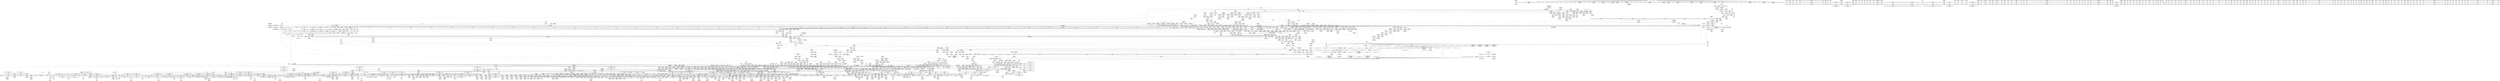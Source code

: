 digraph {
	CE0x5ea2d90 [shape=record,shape=Mrecord,label="{CE0x5ea2d90|GLOBAL:_srcu_read_lock17|*Constant*|*SummSink*}"]
	CE0x79a9760 [shape=record,shape=Mrecord,label="{CE0x79a9760|tomoyo_check_unix_address:_tmp}"]
	CE0x62c2a40 [shape=record,shape=Mrecord,label="{CE0x62c2a40|24:_%struct.tomoyo_path_info*,_32:_i8,_33:_i8,_72:_i8,_:_SCMRE_41,42_}"]
	CE0x44dc9d0 [shape=record,shape=Mrecord,label="{CE0x44dc9d0|tomoyo_domain:_tmp11|security/tomoyo/common.h,1205|*SummSink*}"]
	CE0x450f1e0 [shape=record,shape=Mrecord,label="{CE0x450f1e0|tomoyo_domain:_tmp18|security/tomoyo/common.h,1205|*SummSink*}"]
	CE0x529b250 [shape=record,shape=Mrecord,label="{CE0x529b250|tomoyo_domain:_tmp22|security/tomoyo/common.h,1205}"]
	CE0x4640a00 [shape=record,shape=Mrecord,label="{CE0x4640a00|0:_i8,_1:_i8,_32:_i8*,_40:_i32,_:_CMR_0,1_|*MultipleSource*|Function::tomoyo_check_unix_address&Arg::address::|security/tomoyo/network.c,594}"]
	CE0x433edc0 [shape=record,shape=Mrecord,label="{CE0x433edc0|tomoyo_get_mode:_tmp17|security/tomoyo/util.c,983|*SummSource*}"]
	CE0x62c2040 [shape=record,shape=Mrecord,label="{CE0x62c2040|24:_%struct.tomoyo_path_info*,_32:_i8,_33:_i8,_72:_i8,_:_SCMRE_35,36_}"]
	CE0x52b8d60 [shape=record,shape=Mrecord,label="{CE0x52b8d60|tomoyo_unix_entry:_unix05|security/tomoyo/network.c,551|*SummSource*}"]
	CE0x45663b0 [shape=record,shape=Mrecord,label="{CE0x45663b0|GLOBAL:_current_task|Global_var:current_task|*SummSink*}"]
	CE0x441aa10 [shape=record,shape=Mrecord,label="{CE0x441aa10|tomoyo_get_mode:_tmp27|security/tomoyo/util.c,988}"]
	CE0x61798d0 [shape=record,shape=Mrecord,label="{CE0x61798d0|tomoyo_unix_entry:_tmp26|security/tomoyo/network.c,556|*SummSource*}"]
	CE0x78e49c0 [shape=record,shape=Mrecord,label="{CE0x78e49c0|i64*_getelementptr_inbounds_(_22_x_i64_,_22_x_i64_*___llvm_gcov_ctr3840,_i64_0,_i64_19)|*Constant*|*SummSink*}"]
	CE0x79e42f0 [shape=record,shape=Mrecord,label="{CE0x79e42f0|tomoyo_const_part_length:_while.cond}"]
	CE0x6160a80 [shape=record,shape=Mrecord,label="{CE0x6160a80|tomoyo_const_part_length:_tmp21|security/tomoyo/util.c,631|*SummSource*}"]
	CE0x458d3c0 [shape=record,shape=Mrecord,label="{CE0x458d3c0|tomoyo_domain:_security|security/tomoyo/common.h,1205|*SummSink*}"]
	CE0x515a4e0 [shape=record,shape=Mrecord,label="{CE0x515a4e0|i32_39|*Constant*}"]
	CE0x7a3b9a0 [shape=record,shape=Mrecord,label="{CE0x7a3b9a0|i32_47|*Constant*}"]
	CE0x44f6570 [shape=record,shape=Mrecord,label="{CE0x44f6570|GLOBAL:_lock_acquire|*Constant*}"]
	CE0x51a6390 [shape=record,shape=Mrecord,label="{CE0x51a6390|tomoyo_const_part_length:_if.then17|*SummSource*}"]
	CE0x7958500 [shape=record,shape=Mrecord,label="{CE0x7958500|tomoyo_get_mode:_tmp18|security/tomoyo/util.c,985}"]
	CE0x533e240 [shape=record,shape=Mrecord,label="{CE0x533e240|tomoyo_domain:_land.lhs.true|*SummSource*}"]
	CE0x51b5a50 [shape=record,shape=Mrecord,label="{CE0x51b5a50|rcu_lock_acquire18:_tmp}"]
	CE0x5f2f2a0 [shape=record,shape=Mrecord,label="{CE0x5f2f2a0|tomoyo_check_unix_address:_if.end|*SummSource*}"]
	CE0x7b7a390 [shape=record,shape=Mrecord,label="{CE0x7b7a390|_call_void_lockdep_rcu_suspicious(i8*_getelementptr_inbounds_(_25_x_i8_,_25_x_i8_*_.str12,_i32_0,_i32_0),_i32_1205,_i8*_getelementptr_inbounds_(_45_x_i8_,_45_x_i8_*_.str13,_i32_0,_i32_0))_#9,_!dbg_!38917|security/tomoyo/common.h,1205|*SummSink*}"]
	CE0x518e1c0 [shape=record,shape=Mrecord,label="{CE0x518e1c0|tomoyo_get_mode:_if.then13}"]
	CE0x5116f10 [shape=record,shape=Mrecord,label="{CE0x5116f10|0:_i8,_array:_GCRE_tomoyo_index2category_constant_39_x_i8_c_00_00_00_00_00_00_00_00_00_00_00_00_00_00_00_00_00_00_00_00_00_00_00_01_01_01_01_01_01_01_01_01_01_01_01_01_01_01_02_,_align_16:_elem_7::|security/tomoyo/util.c,983}"]
	CE0x45a2b40 [shape=record,shape=Mrecord,label="{CE0x45a2b40|i64*_getelementptr_inbounds_(_31_x_i64_,_31_x_i64_*___llvm_gcov_ctr43150,_i64_0,_i64_9)|*Constant*|*SummSink*}"]
	CE0x523d150 [shape=record,shape=Mrecord,label="{CE0x523d150|i64*_getelementptr_inbounds_(_2_x_i64_,_2_x_i64_*___llvm_gcov_ctr4434,_i64_0,_i64_1)|*Constant*}"]
	CE0x62a4db0 [shape=record,shape=Mrecord,label="{CE0x62a4db0|24:_%struct.tomoyo_path_info*,_32:_i8,_33:_i8,_72:_i8,_:_SCMRE_26,27_}"]
	CE0x5181b50 [shape=record,shape=Mrecord,label="{CE0x5181b50|tomoyo_const_part_length:_tmp39|security/tomoyo/util.c,644|*SummSink*}"]
	CE0x5ebd890 [shape=record,shape=Mrecord,label="{CE0x5ebd890|GLOBAL:_lock_release|*Constant*}"]
	CE0x7975180 [shape=record,shape=Mrecord,label="{CE0x7975180|i64_2|*Constant*|*SummSink*}"]
	CE0x78e4950 [shape=record,shape=Mrecord,label="{CE0x78e4950|i64*_getelementptr_inbounds_(_22_x_i64_,_22_x_i64_*___llvm_gcov_ctr3840,_i64_0,_i64_19)|*Constant*|*SummSource*}"]
	CE0x623f510 [shape=record,shape=Mrecord,label="{CE0x623f510|tomoyo_domain:_tobool1|security/tomoyo/common.h,1205|*SummSink*}"]
	CE0x4fecf00 [shape=record,shape=Mrecord,label="{CE0x4fecf00|tomoyo_read_unlock19:_tmp3|*SummSource*}"]
	CE0x63964d0 [shape=record,shape=Mrecord,label="{CE0x63964d0|tomoyo_unix_entry:_tmp39|security/tomoyo/network.c,570|*SummSource*}"]
	CE0x447a530 [shape=record,shape=Mrecord,label="{CE0x447a530|rcu_lock_acquire18:_tmp3|*SummSource*}"]
	CE0x5e066e0 [shape=record,shape=Mrecord,label="{CE0x5e066e0|tomoyo_const_part_length:_tmp50|security/tomoyo/util.c,651}"]
	CE0x797fb10 [shape=record,shape=Mrecord,label="{CE0x797fb10|tomoyo_check_unix_address:_tmp12|security/tomoyo/network.c,601|*SummSource*}"]
	CE0x521dc10 [shape=record,shape=Mrecord,label="{CE0x521dc10|i64*_getelementptr_inbounds_(_2_x_i64_,_2_x_i64_*___llvm_gcov_ctr4038,_i64_0,_i64_1)|*Constant*|*SummSource*}"]
	CE0x63ca0a0 [shape=record,shape=Mrecord,label="{CE0x63ca0a0|i64*_getelementptr_inbounds_(_22_x_i64_,_22_x_i64_*___llvm_gcov_ctr3840,_i64_0,_i64_15)|*Constant*|*SummSource*}"]
	CE0x52d5600 [shape=record,shape=Mrecord,label="{CE0x52d5600|rcu_lock_release21:_tmp|*SummSink*}"]
	CE0x50163a0 [shape=record,shape=Mrecord,label="{CE0x50163a0|tomoyo_audit_unix_log:_tmp5|security/tomoyo/network.c,406}"]
	CE0x5ffd460 [shape=record,shape=Mrecord,label="{CE0x5ffd460|_call_void_mcount()_#3|*SummSource*}"]
	CE0x4506810 [shape=record,shape=Mrecord,label="{CE0x4506810|_call_void_mcount()_#3}"]
	CE0x511a380 [shape=record,shape=Mrecord,label="{CE0x511a380|_call_void_rcu_lock_acquire18(%struct.lockdep_map*_%dep_map)_#9,_!dbg_!38906|include/linux/srcu.h,222|*SummSink*}"]
	CE0x50f4b50 [shape=record,shape=Mrecord,label="{CE0x50f4b50|tomoyo_const_part_length:_conv|security/tomoyo/util.c,626}"]
	CE0x463fef0 [shape=record,shape=Mrecord,label="{CE0x463fef0|tomoyo_unix_entry:_tmp22|security/tomoyo/network.c,556}"]
	CE0x5f69550 [shape=record,shape=Mrecord,label="{CE0x5f69550|i64_19|*Constant*|*SummSink*}"]
	CE0x458d210 [shape=record,shape=Mrecord,label="{CE0x458d210|i32_78|*Constant*|*SummSource*}"]
	CE0x6320b90 [shape=record,shape=Mrecord,label="{CE0x6320b90|i8_6|*Constant*}"]
	CE0x799f2a0 [shape=record,shape=Mrecord,label="{CE0x799f2a0|tomoyo_domain:_tmp|*SummSink*}"]
	CE0x45d0d60 [shape=record,shape=Mrecord,label="{CE0x45d0d60|_ret_void,_!dbg_!38907|include/linux/srcu.h,238}"]
	CE0x5ffbab0 [shape=record,shape=Mrecord,label="{CE0x5ffbab0|tomoyo_audit_net_log:_idxprom1|security/tomoyo/network.c,368|*SummSource*}"]
	CE0x4fecd00 [shape=record,shape=Mrecord,label="{CE0x4fecd00|GLOBAL:_srcu_read_unlock20|*Constant*}"]
	CE0x5089090 [shape=record,shape=Mrecord,label="{CE0x5089090|tomoyo_audit_net_log:_tmp|*SummSource*}"]
	CE0x79b0bc0 [shape=record,shape=Mrecord,label="{CE0x79b0bc0|tomoyo_check_unix_address:_tmp3|security/tomoyo/network.c,596|*SummSource*}"]
	CE0x7b6f270 [shape=record,shape=Mrecord,label="{CE0x7b6f270|tomoyo_fill_path_info:_call11|security/tomoyo/util.c,669|*SummSource*}"]
	CE0x6293f10 [shape=record,shape=Mrecord,label="{CE0x6293f10|tomoyo_domain:_tmp10|security/tomoyo/common.h,1205|*SummSource*}"]
	CE0x62937a0 [shape=record,shape=Mrecord,label="{CE0x62937a0|tomoyo_get_mode:_cmp|security/tomoyo/util.c,982|*SummSink*}"]
	CE0x63a7a80 [shape=record,shape=Mrecord,label="{CE0x63a7a80|tomoyo_unix_entry:_tmp|*SummSource*}"]
	CE0x796a150 [shape=record,shape=Mrecord,label="{CE0x796a150|tomoyo_const_part_length:_cmp12|security/tomoyo/util.c,641|*SummSink*}"]
	CE0x60740a0 [shape=record,shape=Mrecord,label="{CE0x60740a0|tomoyo_unix_entry:_do.body|*SummSource*}"]
	CE0x52d4780 [shape=record,shape=Mrecord,label="{CE0x52d4780|i64*_getelementptr_inbounds_(_4_x_i64_,_4_x_i64_*___llvm_gcov_ctr4731,_i64_0,_i64_3)|*Constant*|*SummSink*}"]
	CE0x50d19e0 [shape=record,shape=Mrecord,label="{CE0x50d19e0|i64*_getelementptr_inbounds_(_12_x_i64_,_12_x_i64_*___llvm_gcov_ctr31133,_i64_0,_i64_0)|*Constant*|*SummSource*}"]
	CE0x5340070 [shape=record,shape=Mrecord,label="{CE0x5340070|128:_i8*,_1208:_%struct.file*,_:_CMRE_38,39_}"]
	CE0x7bb6ff0 [shape=record,shape=Mrecord,label="{CE0x7bb6ff0|rcu_lock_acquire18:_bb}"]
	CE0x79b8a60 [shape=record,shape=Mrecord,label="{CE0x79b8a60|tomoyo_check_unix_address:_conv|security/tomoyo/network.c,596}"]
	CE0x62826d0 [shape=record,shape=Mrecord,label="{CE0x62826d0|tomoyo_domain:_tmp13|security/tomoyo/common.h,1205|*SummSource*}"]
	CE0x51bc5d0 [shape=record,shape=Mrecord,label="{CE0x51bc5d0|0:_i8,_array:_GCRE_tomoyo_index2category_constant_39_x_i8_c_00_00_00_00_00_00_00_00_00_00_00_00_00_00_00_00_00_00_00_00_00_00_00_01_01_01_01_01_01_01_01_01_01_01_01_01_01_01_02_,_align_16:_elem_35::|security/tomoyo/util.c,983}"]
	CE0x526aca0 [shape=record,shape=Mrecord,label="{CE0x526aca0|tomoyo_unix_entry:_conv6|security/tomoyo/network.c,551}"]
	CE0x792fda0 [shape=record,shape=Mrecord,label="{CE0x792fda0|tomoyo_check_unix_address:_addr_len|Function::tomoyo_check_unix_address&Arg::addr_len::}"]
	CE0x526ade0 [shape=record,shape=Mrecord,label="{CE0x526ade0|tomoyo_unix_entry:_conv6|security/tomoyo/network.c,551|*SummSource*}"]
	CE0x60d0c40 [shape=record,shape=Mrecord,label="{CE0x60d0c40|i64*_getelementptr_inbounds_(_5_x_i64_,_5_x_i64_*___llvm_gcov_ctr32134,_i64_0,_i64_0)|*Constant*|*SummSource*}"]
	CE0x7985380 [shape=record,shape=Mrecord,label="{CE0x7985380|COLLAPSED:_GCMRE___llvm_gcov_ctr28130_internal_global_5_x_i64_zeroinitializer:_elem_0:default:}"]
	CE0x4393ae0 [shape=record,shape=Mrecord,label="{CE0x4393ae0|tomoyo_audit_net_log:_operation|Function::tomoyo_audit_net_log&Arg::operation::|*SummSource*}"]
	CE0x6e9b580 [shape=record,shape=Mrecord,label="{CE0x6e9b580|tomoyo_domain:_do.end}"]
	CE0x5ea3080 [shape=record,shape=Mrecord,label="{CE0x5ea3080|tomoyo_unix_entry:_bb|*SummSource*}"]
	CE0x5f7cb40 [shape=record,shape=Mrecord,label="{CE0x5f7cb40|tomoyo_fill_path_info:_tmp11|security/tomoyo/util.c,667|*SummSink*}"]
	CE0x7969790 [shape=record,shape=Mrecord,label="{CE0x7969790|tomoyo_const_part_length:_return|*SummSource*}"]
	CE0x7afa010 [shape=record,shape=Mrecord,label="{CE0x7afa010|tomoyo_fill_path_info:_const_len6|security/tomoyo/util.c,668|*SummSource*}"]
	CE0x465fd60 [shape=record,shape=Mrecord,label="{CE0x465fd60|128:_i8*,_1208:_%struct.file*,_:_CMRE_2,3_}"]
	CE0x78f2b30 [shape=record,shape=Mrecord,label="{CE0x78f2b30|tomoyo_get_mode:_ns|Function::tomoyo_get_mode&Arg::ns::}"]
	CE0x61e8db0 [shape=record,shape=Mrecord,label="{CE0x61e8db0|tomoyo_unix_entry:_tmp35|security/tomoyo/network.c,561|*SummSink*}"]
	CE0x50e62f0 [shape=record,shape=Mrecord,label="{CE0x50e62f0|tomoyo_const_part_length:_tmp37|security/tomoyo/util.c,644|*SummSource*}"]
	CE0x60acea0 [shape=record,shape=Mrecord,label="{CE0x60acea0|tomoyo_init_request_info:_tmp|*SummSink*}"]
	CE0x78f2cc0 [shape=record,shape=Mrecord,label="{CE0x78f2cc0|tomoyo_get_mode:_profile|Function::tomoyo_get_mode&Arg::profile::|*SummSource*}"]
	CE0x45a2d90 [shape=record,shape=Mrecord,label="{CE0x45a2d90|tomoyo_const_part_length:_tmp20|security/tomoyo/util.c,628}"]
	CE0x5454460 [shape=record,shape=Mrecord,label="{CE0x5454460|i64*_getelementptr_inbounds_(_4_x_i64_,_4_x_i64_*___llvm_gcov_ctr4731,_i64_0,_i64_1)|*Constant*|*SummSource*}"]
	CE0x6073530 [shape=record,shape=Mrecord,label="{CE0x6073530|tomoyo_init_request_info:_call|security/tomoyo/util.c,1005}"]
	CE0x60de520 [shape=record,shape=Mrecord,label="{CE0x60de520|tomoyo_init_request_info:_if.then|*SummSink*}"]
	CE0x64a9dc0 [shape=record,shape=Mrecord,label="{CE0x64a9dc0|_call_void_kfree(i8*_%call18)_#9,_!dbg_!38969|security/tomoyo/network.c,573|*SummSource*}"]
	CE0x43f88e0 [shape=record,shape=Mrecord,label="{CE0x43f88e0|tomoyo_const_part_length:_conv8|security/tomoyo/util.c,632}"]
	CE0x79dbf80 [shape=record,shape=Mrecord,label="{CE0x79dbf80|GLOBAL:_tomoyo_read_lock16|*Constant*|*SummSource*}"]
	CE0x5f2ee20 [shape=record,shape=Mrecord,label="{CE0x5f2ee20|tomoyo_init_request_info:_domain|Function::tomoyo_init_request_info&Arg::domain::|*SummSource*}"]
	CE0x52843e0 [shape=record,shape=Mrecord,label="{CE0x52843e0|128:_i8*,_1208:_%struct.file*,_:_CMRE_88,89_|*MultipleSource*|security/tomoyo/common.h,1205|security/tomoyo/common.h,1205}"]
	CE0x6497a20 [shape=record,shape=Mrecord,label="{CE0x6497a20|tomoyo_unix_entry:_tmp44|security/tomoyo/network.c,572|*SummSource*}"]
	CE0x60e8270 [shape=record,shape=Mrecord,label="{CE0x60e8270|tomoyo_read_lock16:_tmp1}"]
	CE0x508ea70 [shape=record,shape=Mrecord,label="{CE0x508ea70|tomoyo_fill_path_info:_call|security/tomoyo/util.c,664}"]
	CE0x45a33d0 [shape=record,shape=Mrecord,label="{CE0x45a33d0|_ret_void}"]
	CE0x78c14f0 [shape=record,shape=Mrecord,label="{CE0x78c14f0|i64_0|*Constant*}"]
	CE0x7927ae0 [shape=record,shape=Mrecord,label="{CE0x7927ae0|tomoyo_check_unix_address:_call|security/tomoyo/network.c,600}"]
	CE0x799dc40 [shape=record,shape=Mrecord,label="{CE0x799dc40|_call_void_rcu_lock_release21(%struct.lockdep_map*_%dep_map)_#9,_!dbg_!38905|include/linux/srcu.h,236|*SummSink*}"]
	CE0x61e8aa0 [shape=record,shape=Mrecord,label="{CE0x61e8aa0|tomoyo_unix_entry:_tmp35|security/tomoyo/network.c,561}"]
	CE0x505d740 [shape=record,shape=Mrecord,label="{CE0x505d740|tomoyo_get_mode:_if.then2}"]
	CE0x62d9a70 [shape=record,shape=Mrecord,label="{CE0x62d9a70|tomoyo_audit_net_log:_tmp5|security/tomoyo/network.c,368}"]
	CE0x5f1bb90 [shape=record,shape=Mrecord,label="{CE0x5f1bb90|_ret_i32_%retval.0,_!dbg_!38935|security/tomoyo/util.c,988|*SummSource*}"]
	CE0x5ff6d70 [shape=record,shape=Mrecord,label="{CE0x5ff6d70|tomoyo_init_request_info:_tobool|security/tomoyo/util.c,1004|*SummSource*}"]
	CE0x5e00b10 [shape=record,shape=Mrecord,label="{CE0x5e00b10|i64*_getelementptr_inbounds_(_4_x_i64_,_4_x_i64_*___llvm_gcov_ctr4731,_i64_0,_i64_0)|*Constant*|*SummSink*}"]
	CE0x50b0e70 [shape=record,shape=Mrecord,label="{CE0x50b0e70|rcu_lock_acquire18:_tmp5|include/linux/rcupdate.h,418|*SummSource*}"]
	CE0x6482300 [shape=record,shape=Mrecord,label="{CE0x6482300|i64_17|*Constant*|*SummSource*}"]
	CE0x5ffdbe0 [shape=record,shape=Mrecord,label="{CE0x5ffdbe0|tomoyo_fill_path_info:_call2|security/tomoyo/util.c,666|*SummSource*}"]
	CE0x7969bd0 [shape=record,shape=Mrecord,label="{CE0x7969bd0|_ret_void,_!dbg_!38908|include/linux/rcupdate.h,424|*SummSink*}"]
	CE0x6311310 [shape=record,shape=Mrecord,label="{CE0x6311310|srcu_read_unlock20:_tmp2}"]
	CE0x45330f0 [shape=record,shape=Mrecord,label="{CE0x45330f0|__llvm_gcov_indirect_counter_increment114:_tmp5|*SummSource*}"]
	CE0x6ea7e00 [shape=record,shape=Mrecord,label="{CE0x6ea7e00|i64*_getelementptr_inbounds_(_5_x_i64_,_5_x_i64_*___llvm_gcov_ctr28130,_i64_0,_i64_0)|*Constant*}"]
	CE0x52e4f70 [shape=record,shape=Mrecord,label="{CE0x52e4f70|128:_i8*,_1208:_%struct.file*,_:_CMRE_51,52_}"]
	CE0x6390770 [shape=record,shape=Mrecord,label="{CE0x6390770|tomoyo_unix_entry:_unix_network|security/tomoyo/network.c,566|*SummSource*}"]
	CE0x5ffbda0 [shape=record,shape=Mrecord,label="{CE0x5ffbda0|tomoyo_const_part_length:_bb|*SummSource*}"]
	CE0x518d660 [shape=record,shape=Mrecord,label="{CE0x518d660|tomoyo_audit_net_log:_tmp2}"]
	CE0x44fd5c0 [shape=record,shape=Mrecord,label="{CE0x44fd5c0|__llvm_gcov_indirect_counter_increment114:_bb4|*SummSource*}"]
	CE0x533fa30 [shape=record,shape=Mrecord,label="{CE0x533fa30|128:_i8*,_1208:_%struct.file*,_:_CMRE_33,34_}"]
	CE0x79619b0 [shape=record,shape=Mrecord,label="{CE0x79619b0|tomoyo_check_unix_address:_cmp|security/tomoyo/network.c,596}"]
	CE0x533e0b0 [shape=record,shape=Mrecord,label="{CE0x533e0b0|_ret_void,_!dbg_!38908|include/linux/rcupdate.h,419|*SummSink*}"]
	CE0x612a950 [shape=record,shape=Mrecord,label="{CE0x612a950|tomoyo_check_unix_address:_return|*SummSource*}"]
	CE0x609eb40 [shape=record,shape=Mrecord,label="{CE0x609eb40|_ret_i32_%retval.0,_!dbg_!38957|security/tomoyo/util.c,652|*SummSink*}"]
	CE0x6260510 [shape=record,shape=Mrecord,label="{CE0x6260510|_ret_void,_!dbg_!38929|security/tomoyo/util.c,670|*SummSink*}"]
	CE0x6161040 [shape=record,shape=Mrecord,label="{CE0x6161040|rcu_lock_release21:_tmp5|include/linux/rcupdate.h,423|*SummSource*}"]
	CE0x465fb90 [shape=record,shape=Mrecord,label="{CE0x465fb90|128:_i8*,_1208:_%struct.file*,_:_CMRE_3,4_}"]
	CE0x621c520 [shape=record,shape=Mrecord,label="{CE0x621c520|0:_i8*,_array:_GCRE_tomoyo_socket_keyword_external_constant_4_x_i8*_:_elem_3::|security/tomoyo/network.c,368}"]
	CE0x51aeb10 [shape=record,shape=Mrecord,label="{CE0x51aeb10|srcu_read_lock17:_call|include/linux/srcu.h,220|*SummSource*}"]
	CE0x6139a10 [shape=record,shape=Mrecord,label="{CE0x6139a10|tomoyo_unix_entry:_tmp24|security/tomoyo/network.c,556|*SummSource*}"]
	CE0x4645490 [shape=record,shape=Mrecord,label="{CE0x4645490|i64*_getelementptr_inbounds_(_31_x_i64_,_31_x_i64_*___llvm_gcov_ctr43150,_i64_0,_i64_4)|*Constant*|*SummSource*}"]
	CE0x44e5c10 [shape=record,shape=Mrecord,label="{CE0x44e5c10|tomoyo_get_mode:_idxprom|security/tomoyo/util.c,981|*SummSource*}"]
	CE0x60ad1c0 [shape=record,shape=Mrecord,label="{CE0x60ad1c0|tomoyo_init_request_info:_tmp}"]
	CE0x7934450 [shape=record,shape=Mrecord,label="{CE0x7934450|i64*_getelementptr_inbounds_(_2_x_i64_,_2_x_i64_*___llvm_gcov_ctr4335,_i64_0,_i64_1)|*Constant*|*SummSink*}"]
	CE0x5faa1a0 [shape=record,shape=Mrecord,label="{CE0x5faa1a0|tomoyo_unix_entry:_if.end17|*SummSource*}"]
	CE0x51e3e90 [shape=record,shape=Mrecord,label="{CE0x51e3e90|GLOBAL:___llvm_gcov_indirect_counter_increment114|*Constant*|*SummSink*}"]
	CE0x45385b0 [shape=record,shape=Mrecord,label="{CE0x45385b0|i64*_getelementptr_inbounds_(_31_x_i64_,_31_x_i64_*___llvm_gcov_ctr43150,_i64_0,_i64_3)|*Constant*|*SummSource*}"]
	CE0x634fe60 [shape=record,shape=Mrecord,label="{CE0x634fe60|tomoyo_const_part_length:_conv11|security/tomoyo/util.c,641}"]
	CE0x5eb0350 [shape=record,shape=Mrecord,label="{CE0x5eb0350|tomoyo_read_lock16:_call|security/tomoyo/common.h,1097}"]
	CE0x79a67c0 [shape=record,shape=Mrecord,label="{CE0x79a67c0|tomoyo_fill_path_info:_tmp8|security/tomoyo/util.c,667|*SummSink*}"]
	CE0x523dc80 [shape=record,shape=Mrecord,label="{CE0x523dc80|tomoyo_get_mode:_if.then13|*SummSource*}"]
	CE0x52d4ec0 [shape=record,shape=Mrecord,label="{CE0x52d4ec0|rcu_lock_release21:_tmp7|*SummSource*}"]
	CE0x45f3700 [shape=record,shape=Mrecord,label="{CE0x45f3700|COLLAPSED:_GCRE_current_task_external_global_%struct.task_struct*:_elem_0::|security/tomoyo/common.h,1205}"]
	CE0x7916420 [shape=record,shape=Mrecord,label="{CE0x7916420|tomoyo_audit_unix_log:_tmp2|*SummSource*}"]
	CE0x7974ba0 [shape=record,shape=Mrecord,label="{CE0x7974ba0|tomoyo_check_unix_address:_tmp2|*LoadInst*|security/tomoyo/network.c,596|*SummSink*}"]
	CE0x5fe47a0 [shape=record,shape=Mrecord,label="{CE0x5fe47a0|tomoyo_const_part_length:_if.end28}"]
	CE0x6328aa0 [shape=record,shape=Mrecord,label="{CE0x6328aa0|tomoyo_unix_entry:_tmp37|*LoadInst*|security/tomoyo/network.c,566|*SummSource*}"]
	CE0x508f2d0 [shape=record,shape=Mrecord,label="{CE0x508f2d0|tomoyo_init_request_info:_if.then|*SummSource*}"]
	CE0x520b950 [shape=record,shape=Mrecord,label="{CE0x520b950|i64_25|*Constant*}"]
	CE0x78e4360 [shape=record,shape=Mrecord,label="{CE0x78e4360|GLOBAL:_kfree|*Constant*|*SummSink*}"]
	CE0x7b4f120 [shape=record,shape=Mrecord,label="{CE0x7b4f120|tomoyo_fill_path_info:_is_patterned|security/tomoyo/util.c,668|*SummSource*}"]
	CE0x5312810 [shape=record,shape=Mrecord,label="{CE0x5312810|i64_ptrtoint_(i8*_blockaddress(_rcu_lock_acquire18,_%__here)_to_i64)|*Constant*|*SummSource*}"]
	CE0x53104f0 [shape=record,shape=Mrecord,label="{CE0x53104f0|128:_i8*,_1208:_%struct.file*,_:_CMRE_26,27_}"]
	CE0x615da40 [shape=record,shape=Mrecord,label="{CE0x615da40|tomoyo_const_part_length:_tmp53|security/tomoyo/util.c,652}"]
	CE0x4337770 [shape=record,shape=Mrecord,label="{CE0x4337770|tomoyo_unix_entry:_entry|*SummSource*}"]
	CE0x521db70 [shape=record,shape=Mrecord,label="{CE0x521db70|i64*_getelementptr_inbounds_(_2_x_i64_,_2_x_i64_*___llvm_gcov_ctr4038,_i64_0,_i64_1)|*Constant*}"]
	CE0x79218a0 [shape=record,shape=Mrecord,label="{CE0x79218a0|tomoyo_check_unix_address:_sa_family|security/tomoyo/network.c,596}"]
	CE0x465feb0 [shape=record,shape=Mrecord,label="{CE0x465feb0|COLLAPSED:_GCMRE___llvm_gcov_ctr31133_internal_global_12_x_i64_zeroinitializer:_elem_0:default:}"]
	CE0x78f2750 [shape=record,shape=Mrecord,label="{CE0x78f2750|GLOBAL:_tomoyo_get_mode|*Constant*|*SummSource*}"]
	CE0x62b6e70 [shape=record,shape=Mrecord,label="{CE0x62b6e70|24:_%struct.tomoyo_path_info*,_32:_i8,_33:_i8,_72:_i8,_:_SCMRE_34,35_}"]
	CE0x6320e40 [shape=record,shape=Mrecord,label="{CE0x6320e40|i8_6|*Constant*|*SummSource*}"]
	CE0x78f09a0 [shape=record,shape=Mrecord,label="{CE0x78f09a0|tomoyo_init_request_info:_ns|security/tomoyo/util.c,1010|*SummSource*}"]
	CE0x50e33b0 [shape=record,shape=Mrecord,label="{CE0x50e33b0|tomoyo_get_mode:_tmp22|security/tomoyo/util.c,986}"]
	CE0x4683ac0 [shape=record,shape=Mrecord,label="{CE0x4683ac0|128:_i8*,_1208:_%struct.file*,_:_CMRE_7,8_}"]
	CE0x51b5ac0 [shape=record,shape=Mrecord,label="{CE0x51b5ac0|COLLAPSED:_GCMRE___llvm_gcov_ctr4137_internal_global_4_x_i64_zeroinitializer:_elem_0:default:}"]
	CE0x78e1a60 [shape=record,shape=Mrecord,label="{CE0x78e1a60|tomoyo_const_part_length:_cmp21|security/tomoyo/util.c,644}"]
	CE0x51723b0 [shape=record,shape=Mrecord,label="{CE0x51723b0|tomoyo_const_part_length:_while.end|*SummSink*}"]
	CE0x52d5670 [shape=record,shape=Mrecord,label="{CE0x52d5670|i64*_getelementptr_inbounds_(_4_x_i64_,_4_x_i64_*___llvm_gcov_ctr4731,_i64_0,_i64_1)|*Constant*|*SummSink*}"]
	CE0x78bcaa0 [shape=record,shape=Mrecord,label="{CE0x78bcaa0|_ret_i32_%error.1,_!dbg_!38975|security/tomoyo/network.c,579|*SummSink*}"]
	CE0x46ba600 [shape=record,shape=Mrecord,label="{CE0x46ba600|tomoyo_unix_entry:_if.else34|*SummSink*}"]
	CE0x5e882c0 [shape=record,shape=Mrecord,label="{CE0x5e882c0|i64_4|*Constant*}"]
	CE0x52266d0 [shape=record,shape=Mrecord,label="{CE0x52266d0|tomoyo_const_part_length:_tmp9|security/tomoyo/util.c,626|*SummSource*}"]
	CE0x6302930 [shape=record,shape=Mrecord,label="{CE0x6302930|24:_%struct.tomoyo_path_info*,_32:_i8,_33:_i8,_72:_i8,_:_SCMRE_56,57_}"]
	CE0x79a3ff0 [shape=record,shape=Mrecord,label="{CE0x79a3ff0|tomoyo_const_part_length:_tmp3|security/tomoyo/util.c,624}"]
	CE0x7851080 [shape=record,shape=Mrecord,label="{CE0x7851080|i64_ptrtoint_(i8*_blockaddress(_rcu_lock_release21,_%__here)_to_i64)|*Constant*|*SummSource*}"]
	CE0x7a03540 [shape=record,shape=Mrecord,label="{CE0x7a03540|get_current:_tmp|*SummSource*}"]
	CE0x5054d20 [shape=record,shape=Mrecord,label="{CE0x5054d20|tomoyo_const_part_length:_tmp49|security/tomoyo/util.c,649|*SummSource*}"]
	CE0x61c0b60 [shape=record,shape=Mrecord,label="{CE0x61c0b60|tomoyo_unix_entry:_call18|security/tomoyo/network.c,559}"]
	CE0x6215230 [shape=record,shape=Mrecord,label="{CE0x6215230|0:_i8*,_:_SCMRE_15,16_|*MultipleSource*|security/tomoyo/network.c, 561|security/tomoyo/network.c,563}"]
	CE0x61611e0 [shape=record,shape=Mrecord,label="{CE0x61611e0|i64*_getelementptr_inbounds_(_31_x_i64_,_31_x_i64_*___llvm_gcov_ctr43150,_i64_0,_i64_16)|*Constant*|*SummSink*}"]
	CE0x644e1e0 [shape=record,shape=Mrecord,label="{CE0x644e1e0|_call_void_mcount()_#3|*SummSink*}"]
	CE0x5ed3100 [shape=record,shape=Mrecord,label="{CE0x5ed3100|tomoyo_init_request_info:_tmp11|security/tomoyo/util.c,1007}"]
	CE0x6262c20 [shape=record,shape=Mrecord,label="{CE0x6262c20|tomoyo_unix_entry:_idxprom|security/tomoyo/network.c,546}"]
	CE0x63ca3e0 [shape=record,shape=Mrecord,label="{CE0x63ca3e0|tomoyo_unix_entry:_unix_network29|security/tomoyo/network.c,568}"]
	CE0x5386050 [shape=record,shape=Mrecord,label="{CE0x5386050|i32_255|*Constant*|*SummSource*}"]
	CE0x43d9020 [shape=record,shape=Mrecord,label="{CE0x43d9020|tomoyo_get_mode:_tmp14|security/tomoyo/util.c,983|*SummSink*}"]
	CE0x5ee3e30 [shape=record,shape=Mrecord,label="{CE0x5ee3e30|tomoyo_const_part_length:_tmp15|security/tomoyo/util.c,627}"]
	CE0x648af30 [shape=record,shape=Mrecord,label="{CE0x648af30|tomoyo_unix_entry:_len.0|*SummSink*}"]
	CE0x502b1a0 [shape=record,shape=Mrecord,label="{CE0x502b1a0|tomoyo_audit_unix_log:_unix_network4|security/tomoyo/network.c,407}"]
	CE0x6311e70 [shape=record,shape=Mrecord,label="{CE0x6311e70|i64**_getelementptr_inbounds_(_3_x_i64*_,_3_x_i64*_*___llvm_gcda_edge_table44,_i64_0,_i64_1)|*Constant*}"]
	CE0x6032c30 [shape=record,shape=Mrecord,label="{CE0x6032c30|i64*_getelementptr_inbounds_(_31_x_i64_,_31_x_i64_*___llvm_gcov_ctr43150,_i64_0,_i64_0)|*Constant*|*SummSink*}"]
	CE0x506d950 [shape=record,shape=Mrecord,label="{CE0x506d950|tomoyo_audit_unix_log:_call|security/tomoyo/network.c,405|*SummSink*}"]
	CE0x52bb590 [shape=record,shape=Mrecord,label="{CE0x52bb590|tomoyo_audit_net_log:_idxprom|security/tomoyo/network.c,367|*SummSource*}"]
	CE0x533ff30 [shape=record,shape=Mrecord,label="{CE0x533ff30|128:_i8*,_1208:_%struct.file*,_:_CMRE_37,38_}"]
	CE0x5dff9e0 [shape=record,shape=Mrecord,label="{CE0x5dff9e0|i64*_getelementptr_inbounds_(_2_x_i64_,_2_x_i64_*___llvm_gcov_ctr4335,_i64_0,_i64_0)|*Constant*}"]
	CE0x62621d0 [shape=record,shape=Mrecord,label="{CE0x62621d0|i32_1|*Constant*}"]
	CE0x624eb40 [shape=record,shape=Mrecord,label="{CE0x624eb40|i64*_getelementptr_inbounds_(_12_x_i64_,_12_x_i64_*___llvm_gcov_ctr31133,_i64_0,_i64_10)|*Constant*}"]
	CE0x50b0a20 [shape=record,shape=Mrecord,label="{CE0x50b0a20|i64*_getelementptr_inbounds_(_31_x_i64_,_31_x_i64_*___llvm_gcov_ctr43150,_i64_0,_i64_3)|*Constant*}"]
	CE0x78a5340 [shape=record,shape=Mrecord,label="{CE0x78a5340|tomoyo_read_lock16:_bb}"]
	CE0x522bd90 [shape=record,shape=Mrecord,label="{CE0x522bd90|rcu_lock_release21:_map|Function::rcu_lock_release21&Arg::map::}"]
	CE0x6167560 [shape=record,shape=Mrecord,label="{CE0x6167560|tomoyo_unix_entry:_tmp28|security/tomoyo/network.c,557}"]
	CE0x7b79980 [shape=record,shape=Mrecord,label="{CE0x7b79980|i64*_getelementptr_inbounds_(_31_x_i64_,_31_x_i64_*___llvm_gcov_ctr43150,_i64_0,_i64_21)|*Constant*|*SummSource*}"]
	CE0x62b6540 [shape=record,shape=Mrecord,label="{CE0x62b6540|24:_%struct.tomoyo_path_info*,_32:_i8,_33:_i8,_72:_i8,_:_SCMRE_28,29_}"]
	CE0x7a354c0 [shape=record,shape=Mrecord,label="{CE0x7a354c0|tomoyo_fill_path_info:_land.end|*SummSource*}"]
	CE0x43da290 [shape=record,shape=Mrecord,label="{CE0x43da290|%struct.tomoyo_domain_info*_null|*Constant*|*SummSource*}"]
	CE0x5340430 [shape=record,shape=Mrecord,label="{CE0x5340430|128:_i8*,_1208:_%struct.file*,_:_CMRE_41,42_}"]
	CE0x63963a0 [shape=record,shape=Mrecord,label="{CE0x63963a0|_call_void_bitcast_(void_(%struct.tomoyo_request_info*,_i1_(%struct.tomoyo_request_info*,_%struct.tomoyo_acl_info*)*)*_tomoyo_check_acl_to_void_(%struct.tomoyo_request_info.524*,_i1_(%struct.tomoyo_request_info.524*,_%struct.tomoyo_acl_info*)*)*)(%struct.tomoyo_request_info.524*_%r,_i1_(%struct.tomoyo_request_info.524*,_%struct.tomoyo_acl_info*)*_tomoyo_check_unix_acl)_#9,_!dbg_!38963|security/tomoyo/network.c,570}"]
	CE0x4feca30 [shape=record,shape=Mrecord,label="{CE0x4feca30|tomoyo_read_unlock19:_bb}"]
	CE0x506d6f0 [shape=record,shape=Mrecord,label="{CE0x506d6f0|tomoyo_audit_unix_log:_call|security/tomoyo/network.c,405}"]
	CE0x52600b0 [shape=record,shape=Mrecord,label="{CE0x52600b0|tomoyo_domain:_tmp4|security/tomoyo/common.h,1205|*SummSink*}"]
	CE0x60ad0f0 [shape=record,shape=Mrecord,label="{CE0x60ad0f0|tomoyo_init_request_info:_tmp1}"]
	CE0x4fd5f50 [shape=record,shape=Mrecord,label="{CE0x4fd5f50|tomoyo_audit_unix_log:_tmp6|security/tomoyo/network.c,407|*SummSource*}"]
	CE0x7ba6240 [shape=record,shape=Mrecord,label="{CE0x7ba6240|tomoyo_const_part_length:_lor.lhs.false|*SummSource*}"]
	CE0x5308970 [shape=record,shape=Mrecord,label="{CE0x5308970|rcu_lock_release21:_bb|*SummSource*}"]
	CE0x7a37720 [shape=record,shape=Mrecord,label="{CE0x7a37720|tomoyo_check_unix_address:_tmp5|security/tomoyo/network.c,596}"]
	CE0x5386370 [shape=record,shape=Mrecord,label="{CE0x5386370|i64*_getelementptr_inbounds_(_11_x_i64_,_11_x_i64_*___llvm_gcov_ctr54147,_i64_0,_i64_6)|*Constant*}"]
	CE0x61e8c60 [shape=record,shape=Mrecord,label="{CE0x61e8c60|i64*_getelementptr_inbounds_(_22_x_i64_,_22_x_i64_*___llvm_gcov_ctr3840,_i64_0,_i64_14)|*Constant*|*SummSource*}"]
	CE0x63f2320 [shape=record,shape=Mrecord,label="{CE0x63f2320|__llvm_gcov_indirect_counter_increment114:_tmp6}"]
	CE0x79a63a0 [shape=record,shape=Mrecord,label="{CE0x79a63a0|COLLAPSED:_GCMRE___llvm_gcov_ctr4038_internal_global_2_x_i64_zeroinitializer:_elem_0:default:}"]
	CE0x43da430 [shape=record,shape=Mrecord,label="{CE0x43da430|tomoyo_unix_entry:_cmp|security/tomoyo/network.c,549}"]
	CE0x515b0a0 [shape=record,shape=Mrecord,label="{CE0x515b0a0|tomoyo_get_mode:_config7|security/tomoyo/util.c,983}"]
	CE0x609e360 [shape=record,shape=Mrecord,label="{CE0x609e360|_call_void_mcount()_#3}"]
	CE0x61e5110 [shape=record,shape=Mrecord,label="{CE0x61e5110|tomoyo_unix_entry:_tmp32|security/tomoyo/network.c,560}"]
	CE0x53402f0 [shape=record,shape=Mrecord,label="{CE0x53402f0|128:_i8*,_1208:_%struct.file*,_:_CMRE_40,41_}"]
	CE0x50fbcd0 [shape=record,shape=Mrecord,label="{CE0x50fbcd0|tomoyo_unix_entry:_unix0|security/tomoyo/network.c,550|*SummSource*}"]
	CE0x5045610 [shape=record,shape=Mrecord,label="{CE0x5045610|tomoyo_unix_entry:_tmp4|*LoadInst*|security/tomoyo/network.c,546}"]
	CE0x50e8b70 [shape=record,shape=Mrecord,label="{CE0x50e8b70|GLOBAL:___llvm_gcov_indirect_counter_increment114|*Constant*}"]
	CE0x7a376b0 [shape=record,shape=Mrecord,label="{CE0x7a376b0|i64_0|*Constant*|*SummSink*}"]
	CE0x5ff5550 [shape=record,shape=Mrecord,label="{CE0x5ff5550|tomoyo_const_part_length:_tmp30|security/tomoyo/util.c,641}"]
	CE0x78f75f0 [shape=record,shape=Mrecord,label="{CE0x78f75f0|tomoyo_unix_entry:_tmp8|security/tomoyo/network.c,548|*SummSink*}"]
	CE0x43379c0 [shape=record,shape=Mrecord,label="{CE0x43379c0|tomoyo_unix_entry:_address|Function::tomoyo_unix_entry&Arg::address::}"]
	CE0x7b48020 [shape=record,shape=Mrecord,label="{CE0x7b48020|i64*_getelementptr_inbounds_(_6_x_i64_,_6_x_i64_*___llvm_gcov_ctr3747,_i64_0,_i64_0)|*Constant*|*SummSource*}"]
	CE0x5e88480 [shape=record,shape=Mrecord,label="{CE0x5e88480|tomoyo_domain:_tobool1|security/tomoyo/common.h,1205|*SummSource*}"]
	CE0x44df480 [shape=record,shape=Mrecord,label="{CE0x44df480|VOIDTB_TE:_CE_2096,2272_|*MultipleSource*|security/tomoyo/util.c,1010|Function::tomoyo_get_mode&Arg::ns::}"]
	CE0x4532f20 [shape=record,shape=Mrecord,label="{CE0x4532f20|__llvm_gcov_indirect_counter_increment114:_tmp6|*SummSource*}"]
	CE0x441b260 [shape=record,shape=Mrecord,label="{CE0x441b260|i64*_getelementptr_inbounds_(_12_x_i64_,_12_x_i64_*___llvm_gcov_ctr31133,_i64_0,_i64_11)|*Constant*}"]
	CE0x52603a0 [shape=record,shape=Mrecord,label="{CE0x52603a0|i64*_getelementptr_inbounds_(_12_x_i64_,_12_x_i64_*___llvm_gcov_ctr31133,_i64_0,_i64_3)|*Constant*|*SummSink*}"]
	CE0x6033100 [shape=record,shape=Mrecord,label="{CE0x6033100|i32_55|*Constant*|*SummSink*}"]
	CE0x6167b90 [shape=record,shape=Mrecord,label="{CE0x6167b90|tomoyo_unix_entry:_conv14|security/tomoyo/network.c,557|*SummSource*}"]
	CE0x51e4610 [shape=record,shape=Mrecord,label="{CE0x51e4610|tomoyo_const_part_length:_if.then5}"]
	CE0x458cbd0 [shape=record,shape=Mrecord,label="{CE0x458cbd0|get_current:_entry|*SummSource*}"]
	CE0x79dc9f0 [shape=record,shape=Mrecord,label="{CE0x79dc9f0|tomoyo_unix_entry:_call|security/tomoyo/network.c,543}"]
	CE0x447a9a0 [shape=record,shape=Mrecord,label="{CE0x447a9a0|0:_i8,_:_GCRE_tomoyo_policy_loaded_global_i8_0,_align_1:_elem_0:default:}"]
	CE0x5fdd1b0 [shape=record,shape=Mrecord,label="{CE0x5fdd1b0|tomoyo_unix_entry:_if.end|*SummSource*}"]
	CE0x7a2a200 [shape=record,shape=Mrecord,label="{CE0x7a2a200|COLLAPSED:_GCMRE___llvm_gcov_ctr4533_internal_global_2_x_i64_zeroinitializer:_elem_0:default:}"]
	CE0x6282540 [shape=record,shape=Mrecord,label="{CE0x6282540|tomoyo_domain:_tmp9|security/tomoyo/common.h,1205}"]
	CE0x7a35270 [shape=record,shape=Mrecord,label="{CE0x7a35270|i64*_getelementptr_inbounds_(_2_x_i64_,_2_x_i64_*___llvm_gcov_ctr4533,_i64_0,_i64_0)|*Constant*}"]
	CE0x465f780 [shape=record,shape=Mrecord,label="{CE0x465f780|128:_i8*,_1208:_%struct.file*,_:_CMRE_0,1_}"]
	CE0x5f58ef0 [shape=record,shape=Mrecord,label="{CE0x5f58ef0|GLOBAL:_tomoyo_policy_loaded|Global_var:tomoyo_policy_loaded}"]
	CE0x6079410 [shape=record,shape=Mrecord,label="{CE0x6079410|tomoyo_get_mode:_tmp6|security/tomoyo/util.c,978|*SummSource*}"]
	CE0x43fcfe0 [shape=record,shape=Mrecord,label="{CE0x43fcfe0|srcu_read_unlock20:_dep_map|include/linux/srcu.h,236}"]
	CE0x78f0df0 [shape=record,shape=Mrecord,label="{CE0x78f0df0|tomoyo_init_request_info:_tmp12|security/tomoyo/util.c,1010|*SummSource*}"]
	CE0x7ad8fa0 [shape=record,shape=Mrecord,label="{CE0x7ad8fa0|tomoyo_unix_entry:_r|security/tomoyo/network.c, 544|*SummSource*}"]
	CE0x620bb80 [shape=record,shape=Mrecord,label="{CE0x620bb80|0:_i8*,_:_SCMRE_0,8_|*MultipleSource*|security/tomoyo/network.c, 561|security/tomoyo/network.c,563}"]
	CE0x7957df0 [shape=record,shape=Mrecord,label="{CE0x7957df0|tomoyo_get_mode:_cmp11|security/tomoyo/util.c,985|*SummSource*}"]
	CE0x5eb06b0 [shape=record,shape=Mrecord,label="{CE0x5eb06b0|tomoyo_unix_entry:_land.lhs.true|*SummSource*}"]
	CE0x7b4f270 [shape=record,shape=Mrecord,label="{CE0x7b4f270|tomoyo_fill_path_info:_is_patterned|security/tomoyo/util.c,668|*SummSink*}"]
	CE0x5f60410 [shape=record,shape=Mrecord,label="{CE0x5f60410|i64*_getelementptr_inbounds_(_5_x_i64_,_5_x_i64_*___llvm_gcov_ctr28130,_i64_0,_i64_4)|*Constant*}"]
	CE0x79d6b70 [shape=record,shape=Mrecord,label="{CE0x79d6b70|tomoyo_check_unix_address:_sun_path|security/tomoyo/network.c,598}"]
	CE0x4636970 [shape=record,shape=Mrecord,label="{CE0x4636970|tomoyo_unix_entry:_tmp2|security/tomoyo/network.c,544}"]
	CE0x5f27af0 [shape=record,shape=Mrecord,label="{CE0x5f27af0|tomoyo_fill_path_info:_arrayidx|security/tomoyo/util.c,667|*SummSink*}"]
	CE0x44ae150 [shape=record,shape=Mrecord,label="{CE0x44ae150|tomoyo_const_part_length:_add|security/tomoyo/util.c,634|*SummSink*}"]
	CE0x5fb1010 [shape=record,shape=Mrecord,label="{CE0x5fb1010|_ret_%struct.tomoyo_domain_info*_%tmp23,_!dbg_!38929|security/tomoyo/common.h,1205|*SummSource*}"]
	CE0x636f000 [shape=record,shape=Mrecord,label="{CE0x636f000|i32_50|*Constant*|*SummSource*}"]
	CE0x5ebda40 [shape=record,shape=Mrecord,label="{CE0x5ebda40|_call_void_lock_release(%struct.lockdep_map*_%map,_i32_1,_i64_ptrtoint_(i8*_blockaddress(_rcu_lock_release21,_%__here)_to_i64))_#9,_!dbg_!38907|include/linux/rcupdate.h,423|*SummSink*}"]
	CE0x78793e0 [shape=record,shape=Mrecord,label="{CE0x78793e0|GLOBAL:_tomoyo_read_unlock19|*Constant*|*SummSource*}"]
	CE0x4fd60e0 [shape=record,shape=Mrecord,label="{CE0x4fd60e0|tomoyo_audit_unix_log:_tmp6|security/tomoyo/network.c,407|*SummSink*}"]
	CE0x61e8eb0 [shape=record,shape=Mrecord,label="{CE0x61e8eb0|tomoyo_unix_entry:_tmp36|security/tomoyo/network.c,561|*SummSink*}"]
	CE0x51b54f0 [shape=record,shape=Mrecord,label="{CE0x51b54f0|GLOBAL:_tomoyo_profile|*Constant*|*SummSource*}"]
	CE0x621c590 [shape=record,shape=Mrecord,label="{CE0x621c590|tomoyo_audit_net_log:_arrayidx2|security/tomoyo/network.c,368}"]
	CE0x515b030 [shape=record,shape=Mrecord,label="{CE0x515b030|tomoyo_get_mode:_mode.0}"]
	CE0x4568930 [shape=record,shape=Mrecord,label="{CE0x4568930|tomoyo_const_part_length:_inc|security/tomoyo/util.c,628|*SummSink*}"]
	CE0x52e4a70 [shape=record,shape=Mrecord,label="{CE0x52e4a70|128:_i8*,_1208:_%struct.file*,_:_CMRE_47,48_}"]
	CE0x797faa0 [shape=record,shape=Mrecord,label="{CE0x797faa0|tomoyo_check_unix_address:_tmp12|security/tomoyo/network.c,601}"]
	CE0x4358590 [shape=record,shape=Mrecord,label="{CE0x4358590|i32_1205|*Constant*|*SummSink*}"]
	CE0x50fb7f0 [shape=record,shape=Mrecord,label="{CE0x50fb7f0|tomoyo_unix_entry:_tmp13|security/tomoyo/network.c,548|*SummSink*}"]
	CE0x52bbc70 [shape=record,shape=Mrecord,label="{CE0x52bbc70|tomoyo_get_mode:_idxprom3|security/tomoyo/util.c,983|*SummSink*}"]
	CE0x62c7d80 [shape=record,shape=Mrecord,label="{CE0x62c7d80|tomoyo_get_mode:_conv5|security/tomoyo/util.c,983}"]
	CE0x4638fc0 [shape=record,shape=Mrecord,label="{CE0x4638fc0|srcu_read_unlock20:_idx|Function::srcu_read_unlock20&Arg::idx::}"]
	CE0x63130e0 [shape=record,shape=Mrecord,label="{CE0x63130e0|24:_%struct.tomoyo_path_info*,_32:_i8,_33:_i8,_72:_i8,_:_SCMRE_60,61_}"]
	CE0x615d7d0 [shape=record,shape=Mrecord,label="{CE0x615d7d0|tomoyo_const_part_length:_tmp53|security/tomoyo/util.c,652|*SummSink*}"]
	CE0x450ec90 [shape=record,shape=Mrecord,label="{CE0x450ec90|tomoyo_domain:_tmp17|security/tomoyo/common.h,1205|*SummSink*}"]
	CE0x62d3880 [shape=record,shape=Mrecord,label="{CE0x62d3880|rcu_lock_acquire18:_tmp2|*SummSource*}"]
	CE0x5060210 [shape=record,shape=Mrecord,label="{CE0x5060210|tomoyo_get_mode:_arrayidx4|security/tomoyo/util.c,983|*SummSource*}"]
	CE0x6302150 [shape=record,shape=Mrecord,label="{CE0x6302150|24:_%struct.tomoyo_path_info*,_32:_i8,_33:_i8,_72:_i8,_:_SCMRE_51,52_}"]
	CE0x62628a0 [shape=record,shape=Mrecord,label="{CE0x62628a0|tomoyo_unix_entry:_tmp3|*LoadInst*|security/tomoyo/network.c,546|*SummSource*}"]
	CE0x5089690 [shape=record,shape=Mrecord,label="{CE0x5089690|tomoyo_get_mode:_tmp14|security/tomoyo/util.c,983}"]
	CE0x6079060 [shape=record,shape=Mrecord,label="{CE0x6079060|tomoyo_init_request_info:_tobool|security/tomoyo/util.c,1004|*SummSink*}"]
	CE0x44f69a0 [shape=record,shape=Mrecord,label="{CE0x44f69a0|tomoyo_const_part_length:_tmp28|security/tomoyo/util.c,641|*SummSink*}"]
	CE0x623ee00 [shape=record,shape=Mrecord,label="{CE0x623ee00|tomoyo_domain:_tmp3|*SummSink*}"]
	CE0x7a031e0 [shape=record,shape=Mrecord,label="{CE0x7a031e0|__llvm_gcov_indirect_counter_increment114:_counter|*SummSink*}"]
	CE0x44e65d0 [shape=record,shape=Mrecord,label="{CE0x44e65d0|tomoyo_get_mode:_tmp13|security/tomoyo/util.c,982|*SummSink*}"]
	CE0x78f7b60 [shape=record,shape=Mrecord,label="{CE0x78f7b60|i64*_getelementptr_inbounds_(_22_x_i64_,_22_x_i64_*___llvm_gcov_ctr3840,_i64_0,_i64_11)|*Constant*}"]
	CE0x520bd30 [shape=record,shape=Mrecord,label="{CE0x520bd30|tomoyo_const_part_length:_tmp40|security/tomoyo/util.c,644|*SummSink*}"]
	CE0x7959bc0 [shape=record,shape=Mrecord,label="{CE0x7959bc0|tomoyo_unix_entry:_tmp17|security/tomoyo/network.c,553|*SummSink*}"]
	CE0x7878d90 [shape=record,shape=Mrecord,label="{CE0x7878d90|_call_void_tomoyo_read_unlock19(i32_%call)_#9,_!dbg_!38974|security/tomoyo/network.c,577|*SummSink*}"]
	CE0x6302790 [shape=record,shape=Mrecord,label="{CE0x6302790|24:_%struct.tomoyo_path_info*,_32:_i8,_33:_i8,_72:_i8,_:_SCMRE_55,56_}"]
	CE0x62ef900 [shape=record,shape=Mrecord,label="{CE0x62ef900|i64_6|*Constant*}"]
	CE0x7969f80 [shape=record,shape=Mrecord,label="{CE0x7969f80|i64**_getelementptr_inbounds_(_3_x_i64*_,_3_x_i64*_*___llvm_gcda_edge_table44,_i64_0,_i64_2)|*Constant*|*SummSink*}"]
	CE0x506d0d0 [shape=record,shape=Mrecord,label="{CE0x506d0d0|tomoyo_audit_unix_log:_name|security/tomoyo/network.c,407|*SummSink*}"]
	CE0x4636c80 [shape=record,shape=Mrecord,label="{CE0x4636c80|i32_0|*Constant*}"]
	CE0x62546c0 [shape=record,shape=Mrecord,label="{CE0x62546c0|i32_9|*Constant*|*SummSource*}"]
	CE0x434d380 [shape=record,shape=Mrecord,label="{CE0x434d380|tomoyo_domain:_tmp|*SummSource*}"]
	CE0x61a65d0 [shape=record,shape=Mrecord,label="{CE0x61a65d0|tomoyo_unix_entry:_tmp29}"]
	CE0x43fd050 [shape=record,shape=Mrecord,label="{CE0x43fd050|GLOBAL:_rcu_lock_release21|*Constant*}"]
	CE0x5171780 [shape=record,shape=Mrecord,label="{CE0x5171780|0:_i8*,_array:_GCRE_tomoyo_proto_keyword_constant_6_x_i8*_i8*_getelementptr_inbounds_(_2_x_i8_,_2_x_i8_*_.str22,_i32_0,_i32_0),_i8*_getelementptr_inbounds_(_7_x_i8_,_7_x_i8_*_.str123,_i32_0,_i32_0),_i8*_getelementptr_inbounds_(_6_x_i8_,_6_x_i8_*_.str224,_i32_0,_i32_0),_i8*_getelementptr_inbounds_(_4_x_i8_,_4_x_i8_*_.str325,_i32_0,_i32_0),_i8*_getelementptr_inbounds_(_2_x_i8_,_2_x_i8_*_.str22,_i32_0,_i32_0),_i8*_getelementptr_inbounds_(_10_x_i8_,_10_x_i8_*_.str426,_i32_0,_i32_0)_,_align_16:_elem_3::|security/tomoyo/network.c,367}"]
	CE0x5f19640 [shape=record,shape=Mrecord,label="{CE0x5f19640|tomoyo_const_part_length:_if.then5|*SummSource*}"]
	CE0x646c9b0 [shape=record,shape=Mrecord,label="{CE0x646c9b0|__llvm_gcov_indirect_counter_increment114:_pred|*SummSource*}"]
	CE0x5eafb20 [shape=record,shape=Mrecord,label="{CE0x5eafb20|srcu_read_lock17:_entry|*SummSink*}"]
	CE0x7a07190 [shape=record,shape=Mrecord,label="{CE0x7a07190|i64*_getelementptr_inbounds_(_6_x_i64_,_6_x_i64_*___llvm_gcov_ctr3747,_i64_0,_i64_4)|*Constant*|*SummSink*}"]
	CE0x7b6eed0 [shape=record,shape=Mrecord,label="{CE0x7b6eed0|tomoyo_fill_path_info:_frombool10|security/tomoyo/util.c,668|*SummSink*}"]
	CE0x789c290 [shape=record,shape=Mrecord,label="{CE0x789c290|tomoyo_read_unlock19:_entry|*SummSource*}"]
	CE0x62ef7a0 [shape=record,shape=Mrecord,label="{CE0x62ef7a0|tomoyo_unix_entry:_conv7|security/tomoyo/network.c,551|*SummSink*}"]
	CE0x51a7b80 [shape=record,shape=Mrecord,label="{CE0x51a7b80|0:_i8,_array:_GCRE_tomoyo_index2category_constant_39_x_i8_c_00_00_00_00_00_00_00_00_00_00_00_00_00_00_00_00_00_00_00_00_00_00_00_01_01_01_01_01_01_01_01_01_01_01_01_01_01_01_02_,_align_16:_elem_2::|security/tomoyo/util.c,983}"]
	CE0x4337690 [shape=record,shape=Mrecord,label="{CE0x4337690|tomoyo_unix_entry:_address|Function::tomoyo_unix_entry&Arg::address::|*SummSource*}"]
	CE0x458d4c0 [shape=record,shape=Mrecord,label="{CE0x458d4c0|tomoyo_domain:_cred|security/tomoyo/common.h,1205|*SummSource*}"]
	CE0x60de9d0 [shape=record,shape=Mrecord,label="{CE0x60de9d0|tomoyo_fill_path_info:_tobool|security/tomoyo/util.c,667|*SummSink*}"]
	CE0x7a24d30 [shape=record,shape=Mrecord,label="{CE0x7a24d30|tomoyo_fill_path_info:_sub|security/tomoyo/util.c,667|*SummSink*}"]
	CE0x6251ea0 [shape=record,shape=Mrecord,label="{CE0x6251ea0|tomoyo_const_part_length:_cmp21|security/tomoyo/util.c,644|*SummSink*}"]
	CE0x4fe78e0 [shape=record,shape=Mrecord,label="{CE0x4fe78e0|tomoyo_audit_net_log:_family|Function::tomoyo_audit_net_log&Arg::family::|*SummSource*}"]
	CE0x6328150 [shape=record,shape=Mrecord,label="{CE0x6328150|tomoyo_unix_entry:_operation27|security/tomoyo/network.c,567}"]
	CE0x6052970 [shape=record,shape=Mrecord,label="{CE0x6052970|tomoyo_const_part_length:_tmp22|security/tomoyo/util.c,634|*SummSource*}"]
	CE0x6e93d30 [shape=record,shape=Mrecord,label="{CE0x6e93d30|tomoyo_unix_entry:_tmp6|security/tomoyo/network.c,548|*SummSink*}"]
	CE0x5f693c0 [shape=record,shape=Mrecord,label="{CE0x5f693c0|i64_19|*Constant*|*SummSource*}"]
	CE0x7a03770 [shape=record,shape=Mrecord,label="{CE0x7a03770|tomoyo_const_part_length:_if.then}"]
	CE0x456b640 [shape=record,shape=Mrecord,label="{CE0x456b640|tomoyo_domain:_tmp20|security/tomoyo/common.h,1205|*SummSource*}"]
	CE0x434d250 [shape=record,shape=Mrecord,label="{CE0x434d250|i64*_getelementptr_inbounds_(_11_x_i64_,_11_x_i64_*___llvm_gcov_ctr54147,_i64_0,_i64_0)|*Constant*|*SummSource*}"]
	CE0x79b0af0 [shape=record,shape=Mrecord,label="{CE0x79b0af0|tomoyo_check_unix_address:_tmp11|security/tomoyo/network.c,598|*SummSink*}"]
	CE0x5f4a6d0 [shape=record,shape=Mrecord,label="{CE0x5f4a6d0|tomoyo_domain:_tmp2}"]
	CE0x7ba8ee0 [shape=record,shape=Mrecord,label="{CE0x7ba8ee0|tomoyo_audit_unix_log:_bb}"]
	CE0x4586dc0 [shape=record,shape=Mrecord,label="{CE0x4586dc0|GLOBAL:_get_current|*Constant*}"]
	CE0x465f7f0 [shape=record,shape=Mrecord,label="{CE0x465f7f0|tomoyo_domain:_security|security/tomoyo/common.h,1205}"]
	CE0x51ace10 [shape=record,shape=Mrecord,label="{CE0x51ace10|tomoyo_const_part_length:_if.end18|*SummSink*}"]
	CE0x5127da0 [shape=record,shape=Mrecord,label="{CE0x5127da0|VOIDTB_TE:_CE_6392,6400_|*MultipleSource*|security/tomoyo/util.c,1010|Function::tomoyo_get_mode&Arg::ns::}"]
	CE0x5ea2790 [shape=record,shape=Mrecord,label="{CE0x5ea2790|_call_void_mcount()_#3}"]
	CE0x606a750 [shape=record,shape=Mrecord,label="{CE0x606a750|tomoyo_audit_unix_log:_unix_network|security/tomoyo/network.c,405|*SummSource*}"]
	CE0x610de30 [shape=record,shape=Mrecord,label="{CE0x610de30|%struct.tomoyo_domain_info*_null|*Constant*|*SummSink*}"]
	CE0x62f0080 [shape=record,shape=Mrecord,label="{CE0x62f0080|tomoyo_unix_entry:_tmp16|security/tomoyo/network.c,553|*SummSink*}"]
	CE0x43401a0 [shape=record,shape=Mrecord,label="{CE0x43401a0|__llvm_gcov_indirect_counter_increment114:_bb}"]
	CE0x5386680 [shape=record,shape=Mrecord,label="{CE0x5386680|tomoyo_domain:_tmp13|security/tomoyo/common.h,1205|*SummSink*}"]
	CE0x4645e10 [shape=record,shape=Mrecord,label="{CE0x4645e10|tomoyo_get_mode:_if.end14|*SummSink*}"]
	CE0x50e8320 [shape=record,shape=Mrecord,label="{CE0x50e8320|tomoyo_domain:_bb|*SummSource*}"]
	CE0x4381470 [shape=record,shape=Mrecord,label="{CE0x4381470|i32_49|*Constant*|*SummSink*}"]
	CE0x432dea0 [shape=record,shape=Mrecord,label="{CE0x432dea0|128:_i8*,_1208:_%struct.file*,_:_CMRE_112,120_|*MultipleSource*|security/tomoyo/common.h,1205|security/tomoyo/common.h,1205}"]
	CE0x6498430 [shape=record,shape=Mrecord,label="{CE0x6498430|tomoyo_unix_entry:_tmp45|security/tomoyo/network.c,573|*SummSource*}"]
	CE0x43daea0 [shape=record,shape=Mrecord,label="{CE0x43daea0|tomoyo_unix_entry:_if.then10}"]
	CE0x79b8ad0 [shape=record,shape=Mrecord,label="{CE0x79b8ad0|tomoyo_check_unix_address:_conv|security/tomoyo/network.c,596|*SummSource*}"]
	CE0x7b468b0 [shape=record,shape=Mrecord,label="{CE0x7b468b0|i8*_undef|*Constant*|*SummSource*}"]
	CE0x46ba040 [shape=record,shape=Mrecord,label="{CE0x46ba040|tomoyo_read_lock16:_tmp2}"]
	CE0x78754c0 [shape=record,shape=Mrecord,label="{CE0x78754c0|tomoyo_unix_entry:_tmp52|security/tomoyo/network.c,577|*SummSink*}"]
	CE0x5fe5690 [shape=record,shape=Mrecord,label="{CE0x5fe5690|tomoyo_fill_path_info:_call|security/tomoyo/util.c,664|*SummSink*}"]
	CE0x526b3e0 [shape=record,shape=Mrecord,label="{CE0x526b3e0|tomoyo_unix_entry:_sub|security/tomoyo/network.c,551|*SummSink*}"]
	CE0x535cc10 [shape=record,shape=Mrecord,label="{CE0x535cc10|i64_80|*Constant*}"]
	CE0x79e3e00 [shape=record,shape=Mrecord,label="{CE0x79e3e00|tomoyo_const_part_length:_tmp21|security/tomoyo/util.c,631}"]
	CE0x53540c0 [shape=record,shape=Mrecord,label="{CE0x53540c0|tomoyo_const_part_length:_tmp20|security/tomoyo/util.c,628|*SummSource*}"]
	CE0x5f9e440 [shape=record,shape=Mrecord,label="{CE0x5f9e440|tomoyo_unix_entry:_if.end17}"]
	CE0x45d06a0 [shape=record,shape=Mrecord,label="{CE0x45d06a0|srcu_read_unlock20:_entry|*SummSource*}"]
	CE0x795a2d0 [shape=record,shape=Mrecord,label="{CE0x795a2d0|i64*_getelementptr_inbounds_(_5_x_i64_,_5_x_i64_*___llvm_gcov_ctr32134,_i64_0,_i64_3)|*Constant*|*SummSource*}"]
	CE0x7a2a7f0 [shape=record,shape=Mrecord,label="{CE0x7a2a7f0|tomoyo_fill_path_info:_tmp7|security/tomoyo/util.c,667}"]
	CE0x5e976e0 [shape=record,shape=Mrecord,label="{CE0x5e976e0|tomoyo_const_part_length:_tmp42|security/tomoyo/util.c,644|*SummSink*}"]
	CE0x433eab0 [shape=record,shape=Mrecord,label="{CE0x433eab0|tomoyo_get_mode:_idxprom6|security/tomoyo/util.c,983|*SummSink*}"]
	CE0x79465a0 [shape=record,shape=Mrecord,label="{CE0x79465a0|tomoyo_fill_path_info:_land.rhs|*SummSink*}"]
	CE0x44b61b0 [shape=record,shape=Mrecord,label="{CE0x44b61b0|tomoyo_const_part_length:_lor.lhs.false23|*SummSink*}"]
	CE0x53865a0 [shape=record,shape=Mrecord,label="{CE0x53865a0|i64*_getelementptr_inbounds_(_11_x_i64_,_11_x_i64_*___llvm_gcov_ctr54147,_i64_0,_i64_6)|*Constant*|*SummSource*}"]
	CE0x61d99d0 [shape=record,shape=Mrecord,label="{CE0x61d99d0|i64_13|*Constant*}"]
	CE0x63bb540 [shape=record,shape=Mrecord,label="{CE0x63bb540|0:_i8,_array:_GCR_tomoyo_unix2mac_internal_constant_6_x_4_x_i8_4_x_i8_zeroinitializer,_4_x_i8_c_1E_1F_00_,_4_x_i8_c_!_00_00_22_,_4_x_i8_zeroinitializer,_4_x_i8_zeroinitializer,_4_x_i8_c_#$%_00_,_align_16:_elem_5::|security/tomoyo/network.c,546}"]
	CE0x5171cb0 [shape=record,shape=Mrecord,label="{CE0x5171cb0|tomoyo_const_part_length:_tmp5|security/tomoyo/util.c,624|*SummSink*}"]
	CE0x43da220 [shape=record,shape=Mrecord,label="{CE0x43da220|tomoyo_init_request_info:_r|Function::tomoyo_init_request_info&Arg::r::|*SummSink*}"]
	CE0x4fecff0 [shape=record,shape=Mrecord,label="{CE0x4fecff0|tomoyo_read_unlock19:_tmp3|*SummSink*}"]
	CE0x7946f40 [shape=record,shape=Mrecord,label="{CE0x7946f40|tomoyo_fill_path_info:_idxprom|security/tomoyo/util.c,667|*SummSink*}"]
	CE0x5260040 [shape=record,shape=Mrecord,label="{CE0x5260040|tomoyo_domain:_tmp4|security/tomoyo/common.h,1205|*SummSource*}"]
	CE0x440a400 [shape=record,shape=Mrecord,label="{CE0x440a400|i32_92|*Constant*}"]
	CE0x4fed6b0 [shape=record,shape=Mrecord,label="{CE0x4fed6b0|tomoyo_audit_unix_log:_param3|security/tomoyo/network.c,407|*SummSink*}"]
	CE0x51ae580 [shape=record,shape=Mrecord,label="{CE0x51ae580|_call_void_mcount()_#3}"]
	CE0x5119f40 [shape=record,shape=Mrecord,label="{CE0x5119f40|_call_void_rcu_lock_acquire18(%struct.lockdep_map*_%dep_map)_#9,_!dbg_!38906|include/linux/srcu.h,222}"]
	CE0x44fd930 [shape=record,shape=Mrecord,label="{CE0x44fd930|tomoyo_const_part_length:_tmp25|security/tomoyo/util.c,641}"]
	CE0x63907e0 [shape=record,shape=Mrecord,label="{CE0x63907e0|tomoyo_unix_entry:_unix_network|security/tomoyo/network.c,566|*SummSink*}"]
	CE0x5291300 [shape=record,shape=Mrecord,label="{CE0x5291300|0:_i8,_array:_GCRE_tomoyo_index2category_constant_39_x_i8_c_00_00_00_00_00_00_00_00_00_00_00_00_00_00_00_00_00_00_00_00_00_00_00_01_01_01_01_01_01_01_01_01_01_01_01_01_01_01_02_,_align_16:_elem_16::|security/tomoyo/util.c,983}"]
	CE0x506d010 [shape=record,shape=Mrecord,label="{CE0x506d010|tomoyo_audit_unix_log:_name|security/tomoyo/network.c,407|*SummSource*}"]
	CE0x50f4990 [shape=record,shape=Mrecord,label="{CE0x50f4990|tomoyo_const_part_length:_tmp10|security/tomoyo/util.c,626|*SummSink*}"]
	CE0x5e88880 [shape=record,shape=Mrecord,label="{CE0x5e88880|i64*_getelementptr_inbounds_(_5_x_i64_,_5_x_i64_*___llvm_gcov_ctr32134,_i64_0,_i64_4)|*Constant*|*SummSink*}"]
	CE0x426ecf0 [shape=record,shape=Mrecord,label="{CE0x426ecf0|tomoyo_domain:_do.end|*SummSink*}"]
	CE0x61db0b0 [shape=record,shape=Mrecord,label="{CE0x61db0b0|i64_13|*Constant*|*SummSink*}"]
	CE0x520b6c0 [shape=record,shape=Mrecord,label="{CE0x520b6c0|i64_24|*Constant*|*SummSource*}"]
	CE0x5f16890 [shape=record,shape=Mrecord,label="{CE0x5f16890|tomoyo_get_mode:_default_config|security/tomoyo/util.c,986|*SummSource*}"]
	CE0x46a53f0 [shape=record,shape=Mrecord,label="{CE0x46a53f0|tomoyo_unix_entry:_if.else34}"]
	CE0x620ae10 [shape=record,shape=Mrecord,label="{CE0x620ae10|tomoyo_check_unix_address:_unix0|security/tomoyo/network.c,594|*SummSource*}"]
	CE0x795a1d0 [shape=record,shape=Mrecord,label="{CE0x795a1d0|tomoyo_init_request_info:_tmp3|security/tomoyo/util.c,1004}"]
	CE0x45666a0 [shape=record,shape=Mrecord,label="{CE0x45666a0|i32_-1|*Constant*}"]
	CE0x624f5a0 [shape=record,shape=Mrecord,label="{CE0x624f5a0|tomoyo_get_mode:_tmp26|security/tomoyo/util.c,987|*SummSource*}"]
	CE0x5291b80 [shape=record,shape=Mrecord,label="{CE0x5291b80|tomoyo_get_mode:_tmp16|security/tomoyo/util.c,983|*SummSink*}"]
	CE0x516b9c0 [shape=record,shape=Mrecord,label="{CE0x516b9c0|rcu_lock_release21:_map|Function::rcu_lock_release21&Arg::map::|*SummSink*}"]
	CE0x44dcc80 [shape=record,shape=Mrecord,label="{CE0x44dcc80|tomoyo_domain:_tmp12|security/tomoyo/common.h,1205|*SummSource*}"]
	CE0x6179a20 [shape=record,shape=Mrecord,label="{CE0x6179a20|tomoyo_unix_entry:_tmp26|security/tomoyo/network.c,556|*SummSink*}"]
	CE0x786b2e0 [shape=record,shape=Mrecord,label="{CE0x786b2e0|tomoyo_unix_entry:_tmp50|security/tomoyo/network.c,576|*SummSource*}"]
	CE0x6083a20 [shape=record,shape=Mrecord,label="{CE0x6083a20|tomoyo_fill_path_info:_cmp|security/tomoyo/util.c,667}"]
	CE0x44f6410 [shape=record,shape=Mrecord,label="{CE0x44f6410|i8*_null|*Constant*}"]
	CE0x50d36e0 [shape=record,shape=Mrecord,label="{CE0x50d36e0|tomoyo_audit_net_log:_r|Function::tomoyo_audit_net_log&Arg::r::}"]
	CE0x458d130 [shape=record,shape=Mrecord,label="{CE0x458d130|i32_78|*Constant*}"]
	CE0x426f250 [shape=record,shape=Mrecord,label="{CE0x426f250|tomoyo_fill_path_info:_tmp6|security/tomoyo/util.c,667|*SummSink*}"]
	CE0x5f63e80 [shape=record,shape=Mrecord,label="{CE0x5f63e80|tomoyo_unix_entry:_tmp11|security/tomoyo/network.c,548|*SummSource*}"]
	CE0x53108b0 [shape=record,shape=Mrecord,label="{CE0x53108b0|128:_i8*,_1208:_%struct.file*,_:_CMRE_29,30_}"]
	CE0x6313900 [shape=record,shape=Mrecord,label="{CE0x6313900|24:_%struct.tomoyo_path_info*,_32:_i8,_33:_i8,_72:_i8,_:_SCMRE_72,73_|*MultipleSource*|security/tomoyo/network.c,544|security/tomoyo/network.c, 544|Function::tomoyo_init_request_info&Arg::r::|security/tomoyo/network.c,565}"]
	CE0x798ee00 [shape=record,shape=Mrecord,label="{CE0x798ee00|GLOBAL:_tomoyo_profile|*Constant*}"]
	CE0x6300770 [shape=record,shape=Mrecord,label="{CE0x6300770|tomoyo_const_part_length:_tmp31|security/tomoyo/util.c,641|*SummSink*}"]
	CE0x547e7c0 [shape=record,shape=Mrecord,label="{CE0x547e7c0|__llvm_gcov_indirect_counter_increment114:_tmp2}"]
	CE0x646d2b0 [shape=record,shape=Mrecord,label="{CE0x646d2b0|i64*_null|*Constant*|*SummSink*}"]
	CE0x5ea0e80 [shape=record,shape=Mrecord,label="{CE0x5ea0e80|i32_10|*Constant*|*SummSource*}"]
	CE0x600b4b0 [shape=record,shape=Mrecord,label="{CE0x600b4b0|tomoyo_fill_path_info:_tmp3|security/tomoyo/util.c,667|*SummSource*}"]
	CE0x434d310 [shape=record,shape=Mrecord,label="{CE0x434d310|i64*_getelementptr_inbounds_(_11_x_i64_,_11_x_i64_*___llvm_gcov_ctr54147,_i64_0,_i64_0)|*Constant*|*SummSink*}"]
	CE0x78cdce0 [shape=record,shape=Mrecord,label="{CE0x78cdce0|tomoyo_get_mode:_tmp7|security/tomoyo/util.c,979}"]
	CE0x62542f0 [shape=record,shape=Mrecord,label="{CE0x62542f0|tomoyo_unix_entry:_buf.0|*SummSource*}"]
	CE0x7957aa0 [shape=record,shape=Mrecord,label="{CE0x7957aa0|tomoyo_get_mode:_cmp11|security/tomoyo/util.c,985|*SummSink*}"]
	CE0x62a4120 [shape=record,shape=Mrecord,label="{CE0x62a4120|24:_%struct.tomoyo_path_info*,_32:_i8,_33:_i8,_72:_i8,_:_SCMRE_16,24_|*MultipleSource*|security/tomoyo/network.c,544|security/tomoyo/network.c, 544|Function::tomoyo_init_request_info&Arg::r::|security/tomoyo/network.c,565}"]
	CE0x61e8d40 [shape=record,shape=Mrecord,label="{CE0x61e8d40|tomoyo_unix_entry:_tmp35|security/tomoyo/network.c,561|*SummSource*}"]
	CE0x441b570 [shape=record,shape=Mrecord,label="{CE0x441b570|tomoyo_get_mode:_tmp27|security/tomoyo/util.c,988|*SummSink*}"]
	CE0x61398e0 [shape=record,shape=Mrecord,label="{CE0x61398e0|tomoyo_unix_entry:_tmp26|security/tomoyo/network.c,556}"]
	CE0x51ae3a0 [shape=record,shape=Mrecord,label="{CE0x51ae3a0|srcu_read_lock17:_tmp3|*SummSink*}"]
	CE0x7b04930 [shape=record,shape=Mrecord,label="{CE0x7b04930|tomoyo_check_unix_address:_addr|Function::tomoyo_check_unix_address&Arg::addr::}"]
	CE0x547e370 [shape=record,shape=Mrecord,label="{CE0x547e370|get_current:_bb|*SummSource*}"]
	CE0x6293650 [shape=record,shape=Mrecord,label="{CE0x6293650|tomoyo_get_mode:_tmp9|security/tomoyo/util.c,981|*SummSink*}"]
	CE0x50453d0 [shape=record,shape=Mrecord,label="{CE0x50453d0|tomoyo_unix_entry:_protocol|security/tomoyo/network.c,546|*SummSink*}"]
	CE0x60ad5a0 [shape=record,shape=Mrecord,label="{CE0x60ad5a0|i64*_getelementptr_inbounds_(_12_x_i64_,_12_x_i64_*___llvm_gcov_ctr31133,_i64_0,_i64_0)|*Constant*}"]
	CE0x7b228a0 [shape=record,shape=Mrecord,label="{CE0x7b228a0|tomoyo_fill_path_info:_tmp13|*LoadInst*|security/tomoyo/util.c,668|*SummSink*}"]
	CE0x51a73f0 [shape=record,shape=Mrecord,label="{CE0x51a73f0|tomoyo_const_part_length:_incdec.ptr7|security/tomoyo/util.c,631|*SummSource*}"]
	CE0x465f5f0 [shape=record,shape=Mrecord,label="{CE0x465f5f0|i32_22|*Constant*|*SummSink*}"]
	CE0x6073880 [shape=record,shape=Mrecord,label="{CE0x6073880|tomoyo_fill_path_info:_call2|security/tomoyo/util.c,666|*SummSink*}"]
	CE0x5f63d00 [shape=record,shape=Mrecord,label="{CE0x5f63d00|tomoyo_unix_entry:_unix0|security/tomoyo/network.c,550}"]
	CE0x5f64450 [shape=record,shape=Mrecord,label="{CE0x5f64450|tomoyo_unix_entry:_tmp12|security/tomoyo/network.c,548|*SummSink*}"]
	CE0x62a4760 [shape=record,shape=Mrecord,label="{CE0x62a4760|24:_%struct.tomoyo_path_info*,_32:_i8,_33:_i8,_72:_i8,_:_SCMRE_24,25_}"]
	CE0x43a5f10 [shape=record,shape=Mrecord,label="{CE0x43a5f10|i8*_getelementptr_inbounds_(_25_x_i8_,_25_x_i8_*_.str12,_i32_0,_i32_0)|*Constant*|*SummSource*}"]
	CE0x526b790 [shape=record,shape=Mrecord,label="{CE0x526b790|tomoyo_check_unix_address:_unix0|security/tomoyo/network.c,594|*SummSink*}"]
	CE0x54534c0 [shape=record,shape=Mrecord,label="{CE0x54534c0|rcu_lock_release21:_indirectgoto}"]
	CE0x5edbfe0 [shape=record,shape=Mrecord,label="{CE0x5edbfe0|_ret_i32_%call,_!dbg_!38907|include/linux/srcu.h,223|*SummSource*}"]
	CE0x6160ef0 [shape=record,shape=Mrecord,label="{CE0x6160ef0|rcu_lock_release21:_tmp5|include/linux/rcupdate.h,423}"]
	CE0x7b46470 [shape=record,shape=Mrecord,label="{CE0x7b46470|rcu_lock_acquire18:_tmp7}"]
	CE0x79261a0 [shape=record,shape=Mrecord,label="{CE0x79261a0|tomoyo_init_request_info:_domain.addr.0|*SummSink*}"]
	CE0x62544d0 [shape=record,shape=Mrecord,label="{CE0x62544d0|i32_9|*Constant*}"]
	CE0x6286370 [shape=record,shape=Mrecord,label="{CE0x6286370|24:_%struct.tomoyo_path_info*,_32:_i8,_33:_i8,_72:_i8,_:_SCMRE_8,16_|*MultipleSource*|security/tomoyo/network.c,544|security/tomoyo/network.c, 544|Function::tomoyo_init_request_info&Arg::r::|security/tomoyo/network.c,565}"]
	CE0x52e4430 [shape=record,shape=Mrecord,label="{CE0x52e4430|128:_i8*,_1208:_%struct.file*,_:_CMRE_42,43_}"]
	CE0x798f0f0 [shape=record,shape=Mrecord,label="{CE0x798f0f0|tomoyo_domain:_if.then}"]
	CE0x62d3a30 [shape=record,shape=Mrecord,label="{CE0x62d3a30|tomoyo_const_part_length:_if.end28|*SummSink*}"]
	CE0x7a03250 [shape=record,shape=Mrecord,label="{CE0x7a03250|__llvm_gcov_indirect_counter_increment114:_tmp1}"]
	CE0x5fc14a0 [shape=record,shape=Mrecord,label="{CE0x5fc14a0|i64**_getelementptr_inbounds_(_3_x_i64*_,_3_x_i64*_*___llvm_gcda_edge_table44,_i64_0,_i64_2)|*Constant*}"]
	CE0x6e9b490 [shape=record,shape=Mrecord,label="{CE0x6e9b490|tomoyo_domain:_bb|*SummSink*}"]
	CE0x62c2560 [shape=record,shape=Mrecord,label="{CE0x62c2560|24:_%struct.tomoyo_path_info*,_32:_i8,_33:_i8,_72:_i8,_:_SCMRE_38,39_}"]
	CE0x60e8480 [shape=record,shape=Mrecord,label="{CE0x60e8480|tomoyo_read_lock16:_tmp1|*SummSource*}"]
	CE0x79b4e20 [shape=record,shape=Mrecord,label="{CE0x79b4e20|tomoyo_fill_path_info:_bb}"]
	CE0x5119fb0 [shape=record,shape=Mrecord,label="{CE0x5119fb0|srcu_read_lock17:_dep_map|include/linux/srcu.h,222|*SummSink*}"]
	CE0x7b46650 [shape=record,shape=Mrecord,label="{CE0x7b46650|rcu_lock_acquire18:_tmp7|*SummSink*}"]
	CE0x50b07d0 [shape=record,shape=Mrecord,label="{CE0x50b07d0|tomoyo_const_part_length:_tmp6|security/tomoyo/util.c,625}"]
	CE0x441b3d0 [shape=record,shape=Mrecord,label="{CE0x441b3d0|i64*_getelementptr_inbounds_(_12_x_i64_,_12_x_i64_*___llvm_gcov_ctr31133,_i64_0,_i64_11)|*Constant*|*SummSource*}"]
	CE0x4467e50 [shape=record,shape=Mrecord,label="{CE0x4467e50|tomoyo_get_mode:_tmp12|security/tomoyo/util.c,982|*SummSource*}"]
	CE0x51a5f80 [shape=record,shape=Mrecord,label="{CE0x51a5f80|get_current:_tmp1|*SummSource*}"]
	CE0x432e620 [shape=record,shape=Mrecord,label="{CE0x432e620|128:_i8*,_1208:_%struct.file*,_:_CMRE_144,152_|*MultipleSource*|security/tomoyo/common.h,1205|security/tomoyo/common.h,1205}"]
	CE0x44fda40 [shape=record,shape=Mrecord,label="{CE0x44fda40|tomoyo_const_part_length:_tmp25|security/tomoyo/util.c,641|*SummSink*}"]
	CE0x63779a0 [shape=record,shape=Mrecord,label="{CE0x63779a0|i64**_getelementptr_inbounds_(_3_x_i64*_,_3_x_i64*_*___llvm_gcda_edge_table44,_i64_0,_i64_0)|*Constant*|*SummSink*}"]
	CE0x6285a10 [shape=record,shape=Mrecord,label="{CE0x6285a10|i32_5|*Constant*}"]
	CE0x60e8190 [shape=record,shape=Mrecord,label="{CE0x60e8190|i64*_getelementptr_inbounds_(_2_x_i64_,_2_x_i64_*___llvm_gcov_ctr3939,_i64_0,_i64_1)|*Constant*|*SummSink*}"]
	CE0x5088fb0 [shape=record,shape=Mrecord,label="{CE0x5088fb0|i32_6|*Constant*|*SummSink*}"]
	CE0x43d8fb0 [shape=record,shape=Mrecord,label="{CE0x43d8fb0|tomoyo_get_mode:_tmp14|security/tomoyo/util.c,983|*SummSource*}"]
	CE0x798cd40 [shape=record,shape=Mrecord,label="{CE0x798cd40|tomoyo_const_part_length:_tmp13|security/tomoyo/util.c,626}"]
	CE0x7969a70 [shape=record,shape=Mrecord,label="{CE0x7969a70|_ret_void,_!dbg_!38908|include/linux/rcupdate.h,424|*SummSource*}"]
	CE0x5312650 [shape=record,shape=Mrecord,label="{CE0x5312650|%struct.lockdep_map*_null|*Constant*|*SummSink*}"]
	CE0x43a5fc0 [shape=record,shape=Mrecord,label="{CE0x43a5fc0|i8*_getelementptr_inbounds_(_25_x_i8_,_25_x_i8_*_.str12,_i32_0,_i32_0)|*Constant*|*SummSink*}"]
	CE0x516ba90 [shape=record,shape=Mrecord,label="{CE0x516ba90|GLOBAL:_rcu_lock_release21|*Constant*|*SummSource*}"]
	CE0x797fb80 [shape=record,shape=Mrecord,label="{CE0x797fb80|tomoyo_check_unix_address:_tmp12|security/tomoyo/network.c,601|*SummSink*}"]
	CE0x63c9f70 [shape=record,shape=Mrecord,label="{CE0x63c9f70|tomoyo_unix_entry:_tmp40|security/tomoyo/network.c,570|*SummSource*}"]
	CE0x5187f70 [shape=record,shape=Mrecord,label="{CE0x5187f70|tomoyo_unix_entry:_tmp14|security/tomoyo/network.c,550|*SummSource*}"]
	CE0x60e8c00 [shape=record,shape=Mrecord,label="{CE0x60e8c00|tomoyo_unix_entry:_idxprom|security/tomoyo/network.c,546|*SummSink*}"]
	CE0x5ffd3f0 [shape=record,shape=Mrecord,label="{CE0x5ffd3f0|_call_void_mcount()_#3}"]
	CE0x6ea7c50 [shape=record,shape=Mrecord,label="{CE0x6ea7c50|__llvm_gcov_indirect_counter_increment114:_entry}"]
	CE0x50e5b30 [shape=record,shape=Mrecord,label="{CE0x50e5b30|i64_23|*Constant*|*SummSource*}"]
	CE0x6390930 [shape=record,shape=Mrecord,label="{CE0x6390930|tomoyo_unix_entry:_operation24|security/tomoyo/network.c,567|*SummSink*}"]
	CE0x7851380 [shape=record,shape=Mrecord,label="{CE0x7851380|i64_ptrtoint_(i8*_blockaddress(_rcu_lock_release21,_%__here)_to_i64)|*Constant*|*SummSink*}"]
	CE0x44dfbd0 [shape=record,shape=Mrecord,label="{CE0x44dfbd0|tomoyo_get_mode:_return}"]
	"CONST[source:0(mediator),value:1(k-static)][purpose:{operation}]"
	CE0x621ca50 [shape=record,shape=Mrecord,label="{CE0x621ca50|tomoyo_const_part_length:_tmp4|security/tomoyo/util.c,624|*SummSource*}"]
	CE0x79ad760 [shape=record,shape=Mrecord,label="{CE0x79ad760|i64*_getelementptr_inbounds_(_5_x_i64_,_5_x_i64_*___llvm_gcov_ctr28130,_i64_0,_i64_4)|*Constant*|*SummSink*}"]
	CE0x64985a0 [shape=record,shape=Mrecord,label="{CE0x64985a0|tomoyo_unix_entry:_tmp46|security/tomoyo/network.c,573|*SummSink*}"]
	CE0x63d53f0 [shape=record,shape=Mrecord,label="{CE0x63d53f0|tomoyo_init_request_info:_entry|*SummSource*}"]
	CE0x7985310 [shape=record,shape=Mrecord,label="{CE0x7985310|tomoyo_fill_path_info:_tmp|*SummSource*}"]
	CE0x5054460 [shape=record,shape=Mrecord,label="{CE0x5054460|tomoyo_const_part_length:_tmp48|security/tomoyo/util.c,649|*SummSink*}"]
	CE0x51a5a30 [shape=record,shape=Mrecord,label="{CE0x51a5a30|rcu_lock_acquire18:_tmp4|include/linux/rcupdate.h,418}"]
	CE0x547e920 [shape=record,shape=Mrecord,label="{CE0x547e920|__llvm_gcov_indirect_counter_increment114:_tmp2|*SummSource*}"]
	CE0x6425430 [shape=record,shape=Mrecord,label="{CE0x6425430|_ret_i32_%call,_!dbg_!38914|security/tomoyo/network.c,405|*SummSource*}"]
	CE0x78f0c70 [shape=record,shape=Mrecord,label="{CE0x78f0c70|tomoyo_init_request_info:_call4|security/tomoyo/util.c,1010|*SummSink*}"]
	CE0x60e8760 [shape=record,shape=Mrecord,label="{CE0x60e8760|i64*_getelementptr_inbounds_(_2_x_i64_,_2_x_i64_*___llvm_gcov_ctr3939,_i64_0,_i64_1)|*Constant*}"]
	CE0x6139e00 [shape=record,shape=Mrecord,label="{CE0x6139e00|tomoyo_unix_entry:_tmp25|security/tomoyo/network.c,556}"]
	CE0x4639630 [shape=record,shape=Mrecord,label="{CE0x4639630|srcu_read_lock17:_bb}"]
	CE0x7a35450 [shape=record,shape=Mrecord,label="{CE0x7a35450|tomoyo_fill_path_info:_land.end}"]
	CE0x78ac6d0 [shape=record,shape=Mrecord,label="{CE0x78ac6d0|get_current:_tmp3}"]
	CE0x6254460 [shape=record,shape=Mrecord,label="{CE0x6254460|tomoyo_unix_entry:_call18|security/tomoyo/network.c,559|*SummSink*}"]
	CE0x78f7750 [shape=record,shape=Mrecord,label="{CE0x78f7750|tomoyo_unix_entry:_tmp9|security/tomoyo/network.c,548}"]
	CE0x60b7fc0 [shape=record,shape=Mrecord,label="{CE0x60b7fc0|tomoyo_unix_entry:_tmp20|security/tomoyo/network.c,554|*SummSink*}"]
	CE0x44e61a0 [shape=record,shape=Mrecord,label="{CE0x44e61a0|%struct.task_struct*_(%struct.task_struct**)*_asm_movq_%gs:$_1:P_,$0_,_r,im,_dirflag_,_fpsr_,_flags_|*SummSource*}"]
	CE0x7946940 [shape=record,shape=Mrecord,label="{CE0x7946940|tomoyo_read_unlock19:_tmp1}"]
	CE0x4328cd0 [shape=record,shape=Mrecord,label="{CE0x4328cd0|tomoyo_audit_unix_log:_tmp4|security/tomoyo/network.c,405|*SummSink*}"]
	CE0x792f770 [shape=record,shape=Mrecord,label="{CE0x792f770|tomoyo_check_unix_address:_addr_len3|security/tomoyo/network.c,599|*SummSink*}"]
	CE0x426ee80 [shape=record,shape=Mrecord,label="{CE0x426ee80|tomoyo_fill_path_info:_tmp5|security/tomoyo/util.c,667|*SummSink*}"]
	CE0x60de760 [shape=record,shape=Mrecord,label="{CE0x60de760|tomoyo_init_request_info:_if.end|*SummSink*}"]
	CE0x63965d0 [shape=record,shape=Mrecord,label="{CE0x63965d0|tomoyo_unix_entry:_param28|security/tomoyo/network.c,568|*SummSink*}"]
	CE0x5fb12a0 [shape=record,shape=Mrecord,label="{CE0x5fb12a0|tomoyo_fill_path_info:_tmp4|security/tomoyo/util.c,667}"]
	CE0x521e0c0 [shape=record,shape=Mrecord,label="{CE0x521e0c0|srcu_read_lock17:_tmp2|*SummSink*}"]
	CE0x508b3b0 [shape=record,shape=Mrecord,label="{CE0x508b3b0|tomoyo_init_request_info:_domain1|security/tomoyo/util.c,1006}"]
	CE0x4fd5a20 [shape=record,shape=Mrecord,label="{CE0x4fd5a20|tomoyo_audit_unix_log:_address|security/tomoyo/network.c,407|*SummSource*}"]
	CE0x5060400 [shape=record,shape=Mrecord,label="{CE0x5060400|tomoyo_get_mode:_arrayidx4|security/tomoyo/util.c,983|*SummSink*}"]
	CE0x52704d0 [shape=record,shape=Mrecord,label="{CE0x52704d0|0:_i8,_array:_GCRE_tomoyo_index2category_constant_39_x_i8_c_00_00_00_00_00_00_00_00_00_00_00_00_00_00_00_00_00_00_00_00_00_00_00_01_01_01_01_01_01_01_01_01_01_01_01_01_01_01_02_,_align_16:_elem_28::|security/tomoyo/util.c,983}"]
	CE0x508bc90 [shape=record,shape=Mrecord,label="{CE0x508bc90|tomoyo_init_request_info:_profile2|security/tomoyo/util.c,1007|*SummSource*}"]
	CE0x60dec00 [shape=record,shape=Mrecord,label="{CE0x60dec00|tomoyo_fill_path_info:_tobool|security/tomoyo/util.c,667}"]
	CE0x5fa9bb0 [shape=record,shape=Mrecord,label="{CE0x5fa9bb0|tomoyo_init_request_info:_type|security/tomoyo/util.c,1009|*SummSource*}"]
	CE0x5f593e0 [shape=record,shape=Mrecord,label="{CE0x5f593e0|tomoyo_fill_path_info:_tmp5|security/tomoyo/util.c,667|*SummSource*}"]
	CE0x44d64a0 [shape=record,shape=Mrecord,label="{CE0x44d64a0|tomoyo_unix_entry:_tmp19|security/tomoyo/network.c,553|*SummSource*}"]
	CE0x5ea0a20 [shape=record,shape=Mrecord,label="{CE0x5ea0a20|tomoyo_init_request_info:_profile3|security/tomoyo/util.c,1008|*SummSource*}"]
	CE0x7b46030 [shape=record,shape=Mrecord,label="{CE0x7b46030|rcu_lock_acquire18:_tmp6|*SummSource*}"]
	CE0x4381770 [shape=record,shape=Mrecord,label="{CE0x4381770|_call_void___llvm_gcov_indirect_counter_increment114(i32*___llvm_gcov_global_state_pred45,_i64**_getelementptr_inbounds_(_3_x_i64*_,_3_x_i64*_*___llvm_gcda_edge_table44,_i64_0,_i64_1)),_!dbg_!38927|security/tomoyo/util.c,634|*SummSink*}"]
	CE0x6167120 [shape=record,shape=Mrecord,label="{CE0x6167120|tomoyo_unix_entry:_tmp27|security/tomoyo/network.c,557|*SummSink*}"]
	CE0x53a08f0 [shape=record,shape=Mrecord,label="{CE0x53a08f0|i32_-12|*Constant*|*SummSource*}"]
	CE0x79265b0 [shape=record,shape=Mrecord,label="{CE0x79265b0|_call_void_mcount()_#3|*SummSink*}"]
	CE0x4566540 [shape=record,shape=Mrecord,label="{CE0x4566540|__llvm_gcov_indirect_counter_increment114:_bb4|*SummSink*}"]
	CE0x60d12e0 [shape=record,shape=Mrecord,label="{CE0x60d12e0|tomoyo_const_part_length:_filename|Function::tomoyo_const_part_length&Arg::filename::|*SummSink*}"]
	CE0x5386610 [shape=record,shape=Mrecord,label="{CE0x5386610|i64*_getelementptr_inbounds_(_11_x_i64_,_11_x_i64_*___llvm_gcov_ctr54147,_i64_0,_i64_6)|*Constant*|*SummSink*}"]
	CE0x4538ba0 [shape=record,shape=Mrecord,label="{CE0x4538ba0|0:_i8*,_array:_GCRE_tomoyo_proto_keyword_constant_6_x_i8*_i8*_getelementptr_inbounds_(_2_x_i8_,_2_x_i8_*_.str22,_i32_0,_i32_0),_i8*_getelementptr_inbounds_(_7_x_i8_,_7_x_i8_*_.str123,_i32_0,_i32_0),_i8*_getelementptr_inbounds_(_6_x_i8_,_6_x_i8_*_.str224,_i32_0,_i32_0),_i8*_getelementptr_inbounds_(_4_x_i8_,_4_x_i8_*_.str325,_i32_0,_i32_0),_i8*_getelementptr_inbounds_(_2_x_i8_,_2_x_i8_*_.str22,_i32_0,_i32_0),_i8*_getelementptr_inbounds_(_10_x_i8_,_10_x_i8_*_.str426,_i32_0,_i32_0)_,_align_16:_elem_0::|security/tomoyo/network.c,367}"]
	CE0x7b796f0 [shape=record,shape=Mrecord,label="{CE0x7b796f0|i64*_getelementptr_inbounds_(_31_x_i64_,_31_x_i64_*___llvm_gcov_ctr43150,_i64_0,_i64_21)|*Constant*}"]
	CE0x51967b0 [shape=record,shape=Mrecord,label="{CE0x51967b0|GLOBAL:___srcu_read_lock|*Constant*|*SummSink*}"]
	CE0x5453f60 [shape=record,shape=Mrecord,label="{CE0x5453f60|i64*_getelementptr_inbounds_(_4_x_i64_,_4_x_i64_*___llvm_gcov_ctr4731,_i64_0,_i64_0)|*Constant*}"]
	CE0x78c10d0 [shape=record,shape=Mrecord,label="{CE0x78c10d0|0:_i8,_1:_i8,_32:_i8*,_40:_i32,_:_CMR_24,25_|*MultipleSource*|Function::tomoyo_check_unix_address&Arg::address::|security/tomoyo/network.c,594}"]
	CE0x436e440 [shape=record,shape=Mrecord,label="{CE0x436e440|tomoyo_const_part_length:_cmp|security/tomoyo/util.c,626|*SummSource*}"]
	"CONST[source:0(mediator),value:2(dynamic)][purpose:{subject}]"
	CE0x5226da0 [shape=record,shape=Mrecord,label="{CE0x5226da0|rcu_lock_acquire18:_indirectgoto|*SummSource*}"]
	CE0x5f645e0 [shape=record,shape=Mrecord,label="{CE0x5f645e0|tomoyo_unix_entry:_tmp13|security/tomoyo/network.c,548}"]
	CE0x615c9c0 [shape=record,shape=Mrecord,label="{CE0x615c9c0|tomoyo_const_part_length:_tmp51|security/tomoyo/util.c,651|*SummSource*}"]
	CE0x7969660 [shape=record,shape=Mrecord,label="{CE0x7969660|tomoyo_const_part_length:_return}"]
	CE0x50e5c10 [shape=record,shape=Mrecord,label="{CE0x50e5c10|tomoyo_const_part_length:_tmp36|security/tomoyo/util.c,644}"]
	CE0x52516f0 [shape=record,shape=Mrecord,label="{CE0x52516f0|tomoyo_const_part_length:_tmp14|security/tomoyo/util.c,626|*SummSource*}"]
	CE0x7952600 [shape=record,shape=Mrecord,label="{CE0x7952600|_call_void_mcount()_#3|*SummSource*}"]
	CE0x53867f0 [shape=record,shape=Mrecord,label="{CE0x53867f0|tomoyo_domain:_tmp14|security/tomoyo/common.h,1205}"]
	CE0x7a03700 [shape=record,shape=Mrecord,label="{CE0x7a03700|tomoyo_const_part_length:_if.end|*SummSink*}"]
	CE0x79ad1d0 [shape=record,shape=Mrecord,label="{CE0x79ad1d0|i64*_getelementptr_inbounds_(_2_x_i64_,_2_x_i64_*___llvm_gcov_ctr4533,_i64_0,_i64_1)|*Constant*}"]
	CE0x51ae750 [shape=record,shape=Mrecord,label="{CE0x51ae750|_call_void_mcount()_#3|*SummSink*}"]
	CE0x4337700 [shape=record,shape=Mrecord,label="{CE0x4337700|tomoyo_unix_entry:_entry}"]
	CE0x5fb1610 [shape=record,shape=Mrecord,label="{CE0x5fb1610|tomoyo_unix_entry:_if.end17|*SummSink*}"]
	CE0x526af30 [shape=record,shape=Mrecord,label="{CE0x526af30|tomoyo_unix_entry:_conv6|security/tomoyo/network.c,551|*SummSink*}"]
	CE0x5f279b0 [shape=record,shape=Mrecord,label="{CE0x5f279b0|tomoyo_fill_path_info:_arrayidx|security/tomoyo/util.c,667|*SummSource*}"]
	CE0x7aea7f0 [shape=record,shape=Mrecord,label="{CE0x7aea7f0|GLOBAL:___llvm_gcov_ctr3747|Global_var:__llvm_gcov_ctr3747|*SummSource*}"]
	CE0x5060540 [shape=record,shape=Mrecord,label="{CE0x5060540|tomoyo_get_mode:_tmp1}"]
	CE0x6160af0 [shape=record,shape=Mrecord,label="{CE0x6160af0|tomoyo_const_part_length:_tmp21|security/tomoyo/util.c,631|*SummSink*}"]
	CE0x4683e80 [shape=record,shape=Mrecord,label="{CE0x4683e80|128:_i8*,_1208:_%struct.file*,_:_CMRE_20,21_}"]
	CE0x78df3e0 [shape=record,shape=Mrecord,label="{CE0x78df3e0|tomoyo_get_mode:_conv15|security/tomoyo/util.c,987|*SummSource*}"]
	CE0x62c2be0 [shape=record,shape=Mrecord,label="{CE0x62c2be0|24:_%struct.tomoyo_path_info*,_32:_i8,_33:_i8,_72:_i8,_:_SCMRE_42,43_}"]
	CE0x6396210 [shape=record,shape=Mrecord,label="{CE0x6396210|tomoyo_unix_entry:_param28|security/tomoyo/network.c,568|*SummSource*}"]
	CE0x4337590 [shape=record,shape=Mrecord,label="{CE0x4337590|GLOBAL:_tomoyo_unix_entry|*Constant*|*SummSource*}"]
	CE0x52847a0 [shape=record,shape=Mrecord,label="{CE0x52847a0|128:_i8*,_1208:_%struct.file*,_:_CMRE_104,112_|*MultipleSource*|security/tomoyo/common.h,1205|security/tomoyo/common.h,1205}"]
	CE0x51ae0a0 [shape=record,shape=Mrecord,label="{CE0x51ae0a0|GLOBAL:___srcu_read_lock|*Constant*}"]
	CE0x43583c0 [shape=record,shape=Mrecord,label="{CE0x43583c0|GLOBAL:_lockdep_rcu_suspicious|*Constant*|*SummSource*}"]
	CE0x514ed60 [shape=record,shape=Mrecord,label="{CE0x514ed60|tomoyo_get_mode:_tmp15|security/tomoyo/util.c,983}"]
	CE0x79469b0 [shape=record,shape=Mrecord,label="{CE0x79469b0|tomoyo_read_unlock19:_tmp1|*SummSource*}"]
	CE0x50e5d30 [shape=record,shape=Mrecord,label="{CE0x50e5d30|tomoyo_const_part_length:_tmp36|security/tomoyo/util.c,644|*SummSource*}"]
	CE0x617a200 [shape=record,shape=Mrecord,label="{CE0x617a200|i64*_getelementptr_inbounds_(_22_x_i64_,_22_x_i64_*___llvm_gcov_ctr3840,_i64_0,_i64_10)|*Constant*|*SummSource*}"]
	CE0x50e85a0 [shape=record,shape=Mrecord,label="{CE0x50e85a0|_call_void_mcount()_#3}"]
	CE0x5f69290 [shape=record,shape=Mrecord,label="{CE0x5f69290|tomoyo_const_part_length:_tmp33|security/tomoyo/util.c,642|*SummSource*}"]
	CE0x450ec20 [shape=record,shape=Mrecord,label="{CE0x450ec20|i64*_getelementptr_inbounds_(_11_x_i64_,_11_x_i64_*___llvm_gcov_ctr54147,_i64_0,_i64_9)|*Constant*|*SummSink*}"]
	CE0x5fdcff0 [shape=record,shape=Mrecord,label="{CE0x5fdcff0|tomoyo_domain:_entry|*SummSource*}"]
	CE0x53862d0 [shape=record,shape=Mrecord,label="{CE0x53862d0|tomoyo_get_mode:_cmp|security/tomoyo/util.c,982}"]
	CE0x5fa96f0 [shape=record,shape=Mrecord,label="{CE0x5fa96f0|tomoyo_init_request_info:_tmp11|security/tomoyo/util.c,1007|*SummSink*}"]
	CE0x50d34e0 [shape=record,shape=Mrecord,label="{CE0x50d34e0|tomoyo_audit_net_log:_entry|*SummSource*}"]
	CE0x50d35a0 [shape=record,shape=Mrecord,label="{CE0x50d35a0|tomoyo_audit_net_log:_entry|*SummSink*}"]
	CE0x4533280 [shape=record,shape=Mrecord,label="{CE0x4533280|__llvm_gcov_indirect_counter_increment114:_tmp5|*SummSink*}"]
	CE0x7af7150 [shape=record,shape=Mrecord,label="{CE0x7af7150|tomoyo_check_unix_address:_addr_len3|security/tomoyo/network.c,599}"]
	CE0x63a7190 [shape=record,shape=Mrecord,label="{CE0x63a7190|tomoyo_unix_entry:_idxprom1|security/tomoyo/network.c,546|*SummSink*}"]
	CE0x43d03a0 [shape=record,shape=Mrecord,label="{CE0x43d03a0|tomoyo_unix_entry:_arrayidx2|security/tomoyo/network.c,546|*SummSink*}"]
	CE0x50e5ba0 [shape=record,shape=Mrecord,label="{CE0x50e5ba0|i64_23|*Constant*|*SummSink*}"]
	CE0x7963200 [shape=record,shape=Mrecord,label="{CE0x7963200|tomoyo_const_part_length:_tmp18|security/tomoyo/util.c,627|*SummSource*}"]
	CE0x51b4fa0 [shape=record,shape=Mrecord,label="{CE0x51b4fa0|tomoyo_const_part_length:_tmp14|security/tomoyo/util.c,626|*SummSink*}"]
	CE0x63d9a30 [shape=record,shape=Mrecord,label="{CE0x63d9a30|tomoyo_unix_entry:_address30|security/tomoyo/network.c,568|*SummSource*}"]
	CE0x44dc720 [shape=record,shape=Mrecord,label="{CE0x44dc720|tomoyo_get_mode:_tmp4|security/tomoyo/util.c,978|*SummSource*}"]
	CE0x4328680 [shape=record,shape=Mrecord,label="{CE0x4328680|tomoyo_audit_unix_log:_protocol|security/tomoyo/network.c,405|*SummSink*}"]
	CE0x5171fa0 [shape=record,shape=Mrecord,label="{CE0x5171fa0|i64*_getelementptr_inbounds_(_2_x_i64_,_2_x_i64_*___llvm_gcov_ctr4632,_i64_0,_i64_1)|*Constant*}"]
	CE0x5385cf0 [shape=record,shape=Mrecord,label="{CE0x5385cf0|tomoyo_domain:_call|security/tomoyo/common.h,1205|*SummSink*}"]
	CE0x7ba5ea0 [shape=record,shape=Mrecord,label="{CE0x7ba5ea0|rcu_lock_release21:_tmp2|*SummSink*}"]
	CE0x7911100 [shape=record,shape=Mrecord,label="{CE0x7911100|tomoyo_unix_entry:_tmp1}"]
	CE0x6425880 [shape=record,shape=Mrecord,label="{CE0x6425880|tomoyo_unix_entry:_cmp32|security/tomoyo/network.c,572|*SummSource*}"]
	CE0x6282870 [shape=record,shape=Mrecord,label="{CE0x6282870|tomoyo_get_mode:_tmp3|security/tomoyo/util.c,978|*SummSink*}"]
	CE0x7847900 [shape=record,shape=Mrecord,label="{CE0x7847900|tomoyo_unix_entry:_tmp9|security/tomoyo/network.c,548|*SummSource*}"]
	CE0x63214a0 [shape=record,shape=Mrecord,label="{CE0x63214a0|tomoyo_unix_entry:_protocol22|security/tomoyo/network.c,566|*SummSource*}"]
	CE0x6e93760 [shape=record,shape=Mrecord,label="{CE0x6e93760|tomoyo_unix_entry:_tobool|security/tomoyo/network.c,548}"]
	CE0x4640560 [shape=record,shape=Mrecord,label="{CE0x4640560|i8_0|*Constant*|*SummSink*}"]
	CE0x440a830 [shape=record,shape=Mrecord,label="{CE0x440a830|tomoyo_domain:_do.body}"]
	CE0x533fdf0 [shape=record,shape=Mrecord,label="{CE0x533fdf0|128:_i8*,_1208:_%struct.file*,_:_CMRE_36,37_}"]
	CE0x6300a40 [shape=record,shape=Mrecord,label="{CE0x6300a40|tomoyo_const_part_length:_tmp32|security/tomoyo/util.c,641|*SummSource*}"]
	CE0x5eaff50 [shape=record,shape=Mrecord,label="{CE0x5eaff50|GLOBAL:_tomoyo_ss|Global_var:tomoyo_ss|*SummSource*}"]
	CE0x50b1400 [shape=record,shape=Mrecord,label="{CE0x50b1400|tomoyo_const_part_length:_if.end6|*SummSink*}"]
	CE0x505fad0 [shape=record,shape=Mrecord,label="{CE0x505fad0|tomoyo_audit_net_log:_tmp1|*SummSource*}"]
	CE0x7969ff0 [shape=record,shape=Mrecord,label="{CE0x7969ff0|tomoyo_const_part_length:_incdec.ptr10|security/tomoyo/util.c,640|*SummSource*}"]
	CE0x609e7d0 [shape=record,shape=Mrecord,label="{CE0x609e7d0|i64_0|*Constant*}"]
	CE0x529b430 [shape=record,shape=Mrecord,label="{CE0x529b430|tomoyo_domain:_tmp22|security/tomoyo/common.h,1205|*SummSource*}"]
	CE0x60d1130 [shape=record,shape=Mrecord,label="{CE0x60d1130|tomoyo_const_part_length:_filename|Function::tomoyo_const_part_length&Arg::filename::}"]
	CE0x5ff5130 [shape=record,shape=Mrecord,label="{CE0x5ff5130|tomoyo_const_part_length:_tmp29|security/tomoyo/util.c,641|*SummSource*}"]
	CE0x63f27c0 [shape=record,shape=Mrecord,label="{CE0x63f27c0|rcu_lock_release21:___here|*SummSink*}"]
	CE0x4fd5b80 [shape=record,shape=Mrecord,label="{CE0x4fd5b80|tomoyo_audit_unix_log:_address|security/tomoyo/network.c,407|*SummSink*}"]
	CE0x5454360 [shape=record,shape=Mrecord,label="{CE0x5454360|i64*_getelementptr_inbounds_(_4_x_i64_,_4_x_i64_*___llvm_gcov_ctr4731,_i64_0,_i64_1)|*Constant*}"]
	CE0x79ad270 [shape=record,shape=Mrecord,label="{CE0x79ad270|i64*_getelementptr_inbounds_(_2_x_i64_,_2_x_i64_*___llvm_gcov_ctr4533,_i64_0,_i64_1)|*Constant*|*SummSource*}"]
	CE0x64983c0 [shape=record,shape=Mrecord,label="{CE0x64983c0|i64*_getelementptr_inbounds_(_22_x_i64_,_22_x_i64_*___llvm_gcov_ctr3840,_i64_0,_i64_18)|*Constant*|*SummSink*}"]
	CE0x51e3d90 [shape=record,shape=Mrecord,label="{CE0x51e3d90|i32_50|*Constant*|*SummSink*}"]
	CE0x5ee4350 [shape=record,shape=Mrecord,label="{CE0x5ee4350|tomoyo_const_part_length:_bb}"]
	CE0x6313420 [shape=record,shape=Mrecord,label="{CE0x6313420|24:_%struct.tomoyo_path_info*,_32:_i8,_33:_i8,_72:_i8,_:_SCMRE_62,63_}"]
	CE0x5e671a0 [shape=record,shape=Mrecord,label="{CE0x5e671a0|tomoyo_init_request_info:_domain|Function::tomoyo_init_request_info&Arg::domain::}"]
	CE0x79dc210 [shape=record,shape=Mrecord,label="{CE0x79dc210|tomoyo_read_lock16:_entry|*SummSource*}"]
	CE0x7b4f010 [shape=record,shape=Mrecord,label="{CE0x7b4f010|tomoyo_fill_path_info:_is_patterned|security/tomoyo/util.c,668}"]
	CE0x6300620 [shape=record,shape=Mrecord,label="{CE0x6300620|tomoyo_const_part_length:_tmp31|security/tomoyo/util.c,641|*SummSource*}"]
	CE0x44f8b20 [shape=record,shape=Mrecord,label="{CE0x44f8b20|COLLAPSED:_GCMRE___llvm_gcov_ctr3840_internal_global_22_x_i64_zeroinitializer:_elem_0:default:}"]
	CE0x63f21c0 [shape=record,shape=Mrecord,label="{CE0x63f21c0|rcu_lock_release21:___here|*SummSource*}"]
	CE0x515fe10 [shape=record,shape=Mrecord,label="{CE0x515fe10|tomoyo_get_mode:_tmp19|security/tomoyo/util.c,985}"]
	CE0x610e420 [shape=record,shape=Mrecord,label="{CE0x610e420|tomoyo_init_request_info:_index|Function::tomoyo_init_request_info&Arg::index::|*SummSource*}"]
	CE0x5045250 [shape=record,shape=Mrecord,label="{CE0x5045250|tomoyo_unix_entry:_protocol|security/tomoyo/network.c,546|*SummSource*}"]
	CE0x7b4ebb0 [shape=record,shape=Mrecord,label="{CE0x7b4ebb0|tomoyo_fill_path_info:_cmp8|security/tomoyo/util.c,668}"]
	CE0x50d1e10 [shape=record,shape=Mrecord,label="{CE0x50d1e10|tomoyo_const_part_length:_incdec.ptr|security/tomoyo/util.c,626|*SummSink*}"]
	CE0x5196910 [shape=record,shape=Mrecord,label="{CE0x5196910|GLOBAL:___srcu_read_lock|*Constant*|*SummSource*}"]
	CE0x60e8600 [shape=record,shape=Mrecord,label="{CE0x60e8600|tomoyo_read_lock16:_tmp1|*SummSink*}"]
	CE0x44e2140 [shape=record,shape=Mrecord,label="{CE0x44e2140|tomoyo_domain:_tmp7|security/tomoyo/common.h,1205|*SummSource*}"]
	CE0x432e9e0 [shape=record,shape=Mrecord,label="{CE0x432e9e0|128:_i8*,_1208:_%struct.file*,_:_CMRE_160,168_|*MultipleSource*|security/tomoyo/common.h,1205|security/tomoyo/common.h,1205}"]
	CE0x6395c10 [shape=record,shape=Mrecord,label="{CE0x6395c10|tomoyo_unix_entry:_param25|security/tomoyo/network.c,567|*SummSink*}"]
	CE0x63216a0 [shape=record,shape=Mrecord,label="{CE0x63216a0|tomoyo_unix_entry:_operation27|security/tomoyo/network.c,567|*SummSink*}"]
	CE0x7ad9750 [shape=record,shape=Mrecord,label="{CE0x7ad9750|i64*_getelementptr_inbounds_(_5_x_i64_,_5_x_i64_*___llvm_gcov_ctr28130,_i64_0,_i64_3)|*Constant*|*SummSink*}"]
	CE0x53af3e0 [shape=record,shape=Mrecord,label="{CE0x53af3e0|srcu_read_unlock20:_tmp3|*SummSource*}"]
	CE0x6390e00 [shape=record,shape=Mrecord,label="{CE0x6390e00|tomoyo_unix_entry:_protocol23|security/tomoyo/network.c,566|*SummSink*}"]
	CE0x53543e0 [shape=record,shape=Mrecord,label="{CE0x53543e0|GLOBAL:___llvm_gcov_global_state_pred45|Global_var:__llvm_gcov_global_state_pred45}"]
	CE0x5045c50 [shape=record,shape=Mrecord,label="{CE0x5045c50|tomoyo_get_mode:_tmp5|security/tomoyo/util.c,978}"]
	CE0x523d5f0 [shape=record,shape=Mrecord,label="{CE0x523d5f0|tomoyo_get_mode:_tmp8|security/tomoyo/util.c,979}"]
	CE0x535d090 [shape=record,shape=Mrecord,label="{CE0x535d090|tomoyo_unix_entry:_if.end36|*SummSink*}"]
	CE0x5f1b460 [shape=record,shape=Mrecord,label="{CE0x5f1b460|tomoyo_init_request_info:_type|security/tomoyo/util.c,1009|*SummSink*}"]
	CE0x7879170 [shape=record,shape=Mrecord,label="{CE0x7879170|tomoyo_audit_unix_log:_tmp1|*SummSink*}"]
	CE0x644e6d0 [shape=record,shape=Mrecord,label="{CE0x644e6d0|tomoyo_get_mode:_tmp8|security/tomoyo/util.c,979|*SummSource*}"]
	CE0x4467fa0 [shape=record,shape=Mrecord,label="{CE0x4467fa0|tomoyo_get_mode:_tmp12|security/tomoyo/util.c,982|*SummSink*}"]
	CE0x62b67f0 [shape=record,shape=Mrecord,label="{CE0x62b67f0|24:_%struct.tomoyo_path_info*,_32:_i8,_33:_i8,_72:_i8,_:_SCMRE_30,31_}"]
	CE0x505e210 [shape=record,shape=Mrecord,label="{CE0x505e210|tomoyo_const_part_length:_incdec.ptr|security/tomoyo/util.c,626|*SummSource*}"]
	CE0x606aea0 [shape=record,shape=Mrecord,label="{CE0x606aea0|tomoyo_fill_path_info:_conv3|security/tomoyo/util.c,666}"]
	CE0x50d1830 [shape=record,shape=Mrecord,label="{CE0x50d1830|srcu_read_unlock20:_tmp|*SummSink*}"]
	CE0x61a6d30 [shape=record,shape=Mrecord,label="{CE0x61a6d30|i8*_getelementptr_inbounds_(_10_x_i8_,_10_x_i8_*_.str7,_i32_0,_i32_0)|*Constant*}"]
	CE0x52bb860 [shape=record,shape=Mrecord,label="{CE0x52bb860|_call_void_mcount()_#3}"]
	CE0x6377650 [shape=record,shape=Mrecord,label="{CE0x6377650|i64**_getelementptr_inbounds_(_3_x_i64*_,_3_x_i64*_*___llvm_gcda_edge_table44,_i64_0,_i64_0)|*Constant*}"]
	CE0x4636d90 [shape=record,shape=Mrecord,label="{CE0x4636d90|tomoyo_unix_entry:_operation|security/tomoyo/network.c,546}"]
	CE0x51816c0 [shape=record,shape=Mrecord,label="{CE0x51816c0|tomoyo_const_part_length:_tmp38|security/tomoyo/util.c,644|*SummSink*}"]
	CE0x432e440 [shape=record,shape=Mrecord,label="{CE0x432e440|128:_i8*,_1208:_%struct.file*,_:_CMRE_136,144_|*MultipleSource*|security/tomoyo/common.h,1205|security/tomoyo/common.h,1205}"]
	CE0x5015fb0 [shape=record,shape=Mrecord,label="{CE0x5015fb0|tomoyo_audit_unix_log:_operation|security/tomoyo/network.c,406|*SummSource*}"]
	CE0x44e4570 [shape=record,shape=Mrecord,label="{CE0x44e4570|get_current:_tmp4|./arch/x86/include/asm/current.h,14|*SummSink*}"]
	CE0x5ea0f30 [shape=record,shape=Mrecord,label="{CE0x5ea0f30|tomoyo_unix_entry:_do.cond|*SummSink*}"]
	CE0x7850c80 [shape=record,shape=Mrecord,label="{CE0x7850c80|GLOBAL:_lock_release|*Constant*|*SummSink*}"]
	CE0x508b5b0 [shape=record,shape=Mrecord,label="{CE0x508b5b0|tomoyo_init_request_info:_domain1|security/tomoyo/util.c,1006|*SummSink*}"]
	CE0x4394430 [shape=record,shape=Mrecord,label="{CE0x4394430|tomoyo_audit_unix_log:_protocol|security/tomoyo/network.c,405}"]
	CE0x4456530 [shape=record,shape=Mrecord,label="{CE0x4456530|i8*_getelementptr_inbounds_(_45_x_i8_,_45_x_i8_*_.str13,_i32_0,_i32_0)|*Constant*|*SummSource*}"]
	CE0x5f63d70 [shape=record,shape=Mrecord,label="{CE0x5f63d70|tomoyo_unix_entry:_tmp11|security/tomoyo/network.c,548}"]
	CE0x615cce0 [shape=record,shape=Mrecord,label="{CE0x615cce0|tomoyo_const_part_length:_tmp52|security/tomoyo/util.c,652|*SummSource*}"]
	CE0x7916490 [shape=record,shape=Mrecord,label="{CE0x7916490|tomoyo_audit_unix_log:_tmp2|*SummSink*}"]
	CE0x5454110 [shape=record,shape=Mrecord,label="{CE0x5454110|rcu_lock_release21:_tmp1|*SummSource*}"]
	CE0x5fd11f0 [shape=record,shape=Mrecord,label="{CE0x5fd11f0|tomoyo_const_part_length:_tmp45|security/tomoyo/util.c,645}"]
	CE0x5f8c280 [shape=record,shape=Mrecord,label="{CE0x5f8c280|tomoyo_unix_entry:_if.end35|*SummSink*}"]
	CE0x6191d30 [shape=record,shape=Mrecord,label="{CE0x6191d30|tomoyo_unix_entry:_conv16|security/tomoyo/network.c,557}"]
	CE0x43da790 [shape=record,shape=Mrecord,label="{CE0x43da790|i64_3|*Constant*|*SummSource*}"]
	CE0x78f7420 [shape=record,shape=Mrecord,label="{CE0x78f7420|tomoyo_unix_entry:_tmp8|security/tomoyo/network.c,548}"]
	CE0x6262770 [shape=record,shape=Mrecord,label="{CE0x6262770|GLOBAL:_tomoyo_unix2mac|Global_var:tomoyo_unix2mac|*SummSink*}"]
	CE0x605a220 [shape=record,shape=Mrecord,label="{CE0x605a220|tomoyo_const_part_length:_tmp45|security/tomoyo/util.c,645|*SummSource*}"]
	CE0x526b290 [shape=record,shape=Mrecord,label="{CE0x526b290|tomoyo_unix_entry:_sub|security/tomoyo/network.c,551|*SummSource*}"]
	CE0x4fe7540 [shape=record,shape=Mrecord,label="{CE0x4fe7540|_ret_i32_%call,_!dbg_!38910|security/tomoyo/network.c,366|*SummSource*}"]
	CE0x62d9910 [shape=record,shape=Mrecord,label="{CE0x62d9910|0:_i8*,_array:_GCRE_tomoyo_socket_keyword_external_constant_4_x_i8*_:_elem_2::|security/tomoyo/network.c,368}"]
	CE0x79b0dd0 [shape=record,shape=Mrecord,label="{CE0x79b0dd0|_call_void_mcount()_#3}"]
	CE0x7985c20 [shape=record,shape=Mrecord,label="{CE0x7985c20|tomoyo_fill_path_info:_land.rhs}"]
	CE0x7912f00 [shape=record,shape=Mrecord,label="{CE0x7912f00|i1_true|*Constant*|*SummSource*}"]
	CE0x7878ef0 [shape=record,shape=Mrecord,label="{CE0x7878ef0|tomoyo_audit_unix_log:_tmp1}"]
	CE0x4fe7a50 [shape=record,shape=Mrecord,label="{CE0x4fe7a50|tomoyo_audit_net_log:_operation|Function::tomoyo_audit_net_log&Arg::operation::}"]
	CE0x44ff210 [shape=record,shape=Mrecord,label="{CE0x44ff210|tomoyo_const_part_length:_conv2|security/tomoyo/util.c,627|*SummSource*}"]
	CE0x78bd840 [shape=record,shape=Mrecord,label="{CE0x78bd840|tomoyo_check_unix_address:_tmp9|security/tomoyo/network.c,598|*SummSink*}"]
	CE0x440a7c0 [shape=record,shape=Mrecord,label="{CE0x440a7c0|tomoyo_domain:_if.then|*SummSink*}"]
	CE0x4445220 [shape=record,shape=Mrecord,label="{CE0x4445220|rcu_lock_release21:_tmp4|include/linux/rcupdate.h,423|*SummSource*}"]
	CE0x43fd0c0 [shape=record,shape=Mrecord,label="{CE0x43fd0c0|srcu_read_unlock20:_dep_map|include/linux/srcu.h,236|*SummSink*}"]
	CE0x5fb0df0 [shape=record,shape=Mrecord,label="{CE0x5fb0df0|tomoyo_domain:_entry|*SummSink*}"]
	CE0x53a0550 [shape=record,shape=Mrecord,label="{CE0x53a0550|tomoyo_unix_entry:_tmp48|security/tomoyo/network.c,575|*SummSource*}"]
	CE0x605ac80 [shape=record,shape=Mrecord,label="{CE0x605ac80|i64*_getelementptr_inbounds_(_31_x_i64_,_31_x_i64_*___llvm_gcov_ctr43150,_i64_0,_i64_27)|*Constant*}"]
	CE0x53866f0 [shape=record,shape=Mrecord,label="{CE0x53866f0|tomoyo_domain:_tmp15|security/tomoyo/common.h,1205|*SummSource*}"]
	CE0x61db530 [shape=record,shape=Mrecord,label="{CE0x61db530|tomoyo_unix_entry:_tmp31|security/tomoyo/network.c,560}"]
	CE0x63901c0 [shape=record,shape=Mrecord,label="{CE0x63901c0|tomoyo_unix_entry:_unix_network|security/tomoyo/network.c,566}"]
	CE0x4683700 [shape=record,shape=Mrecord,label="{CE0x4683700|128:_i8*,_1208:_%struct.file*,_:_CMRE_4,5_}"]
	CE0x433e880 [shape=record,shape=Mrecord,label="{CE0x433e880|tomoyo_get_mode:_arrayidx8|security/tomoyo/util.c,983|*SummSink*}"]
	CE0x6083920 [shape=record,shape=Mrecord,label="{CE0x6083920|i32_47|*Constant*|*SummSink*}"]
	CE0x434d140 [shape=record,shape=Mrecord,label="{CE0x434d140|i64*_getelementptr_inbounds_(_11_x_i64_,_11_x_i64_*___llvm_gcov_ctr54147,_i64_0,_i64_0)|*Constant*}"]
	CE0x506d3f0 [shape=record,shape=Mrecord,label="{CE0x506d3f0|tomoyo_audit_unix_log:_tmp7|security/tomoyo/network.c,407|*SummSource*}"]
	CE0x45380e0 [shape=record,shape=Mrecord,label="{CE0x45380e0|tomoyo_audit_net_log:_arrayidx|security/tomoyo/network.c,367}"]
	CE0x516b620 [shape=record,shape=Mrecord,label="{CE0x516b620|tomoyo_const_part_length:_tmp9|security/tomoyo/util.c,626|*SummSink*}"]
	CE0x79dbe70 [shape=record,shape=Mrecord,label="{CE0x79dbe70|tomoyo_unix_entry:_call|security/tomoyo/network.c,543|*SummSink*}"]
	CE0x7934c00 [shape=record,shape=Mrecord,label="{CE0x7934c00|i64*_getelementptr_inbounds_(_5_x_i64_,_5_x_i64_*___llvm_gcov_ctr28130,_i64_0,_i64_0)|*Constant*|*SummSink*}"]
	CE0x50f6e40 [shape=record,shape=Mrecord,label="{CE0x50f6e40|0:_i8,_array:_GCRE_tomoyo_index2category_constant_39_x_i8_c_00_00_00_00_00_00_00_00_00_00_00_00_00_00_00_00_00_00_00_00_00_00_00_01_01_01_01_01_01_01_01_01_01_01_01_01_01_01_02_,_align_16:_elem_23::|security/tomoyo/util.c,983}"]
	CE0x50f68e0 [shape=record,shape=Mrecord,label="{CE0x50f68e0|0:_i8,_array:_GCRE_tomoyo_index2category_constant_39_x_i8_c_00_00_00_00_00_00_00_00_00_00_00_00_00_00_00_00_00_00_00_00_00_00_00_01_01_01_01_01_01_01_01_01_01_01_01_01_01_01_02_,_align_16:_elem_21::|security/tomoyo/util.c,983}"]
	CE0x5ffd210 [shape=record,shape=Mrecord,label="{CE0x5ffd210|tomoyo_get_mode:_tmp1|*SummSink*}"]
	CE0x43dad30 [shape=record,shape=Mrecord,label="{CE0x43dad30|tomoyo_unix_entry:_tmp10|security/tomoyo/network.c,548}"]
	CE0x6032ae0 [shape=record,shape=Mrecord,label="{CE0x6032ae0|i64*_getelementptr_inbounds_(_31_x_i64_,_31_x_i64_*___llvm_gcov_ctr43150,_i64_0,_i64_0)|*Constant*}"]
	CE0x6073c90 [shape=record,shape=Mrecord,label="{CE0x6073c90|tomoyo_init_request_info:_tmp8|security/tomoyo/util.c,1005}"]
	CE0x44f0370 [shape=record,shape=Mrecord,label="{CE0x44f0370|tomoyo_unix_entry:_if.then10|*SummSink*}"]
	CE0x60047e0 [shape=record,shape=Mrecord,label="{CE0x60047e0|tomoyo_audit_unix_log:_tmp3|*SummSource*}"]
	CE0x43d9320 [shape=record,shape=Mrecord,label="{CE0x43d9320|GLOBAL:_tomoyo_index2category|Global_var:tomoyo_index2category}"]
	CE0x79b0530 [shape=record,shape=Mrecord,label="{CE0x79b0530|tomoyo_check_unix_address:_tmp10|security/tomoyo/network.c,598}"]
	CE0x64255f0 [shape=record,shape=Mrecord,label="{CE0x64255f0|_ret_i32_%call,_!dbg_!38914|security/tomoyo/network.c,405|*SummSink*}"]
	CE0x6485470 [shape=record,shape=Mrecord,label="{CE0x6485470|tomoyo_unix_entry:_tmp43|security/tomoyo/network.c,572|*SummSource*}"]
	CE0x50d1fe0 [shape=record,shape=Mrecord,label="{CE0x50d1fe0|tomoyo_const_part_length:_incdec.ptr7|security/tomoyo/util.c,631}"]
	CE0x615d2c0 [shape=record,shape=Mrecord,label="{CE0x615d2c0|tomoyo_const_part_length:_tmp52|security/tomoyo/util.c,652}"]
	CE0x450ed70 [shape=record,shape=Mrecord,label="{CE0x450ed70|tomoyo_domain:_tmp18|security/tomoyo/common.h,1205}"]
	CE0x63a07d0 [shape=record,shape=Mrecord,label="{CE0x63a07d0|i32_2|*Constant*}"]
	CE0x7a243f0 [shape=record,shape=Mrecord,label="{CE0x7a243f0|tomoyo_fill_path_info:_tmp2|*LoadInst*|security/tomoyo/util.c,663}"]
	CE0x7b6f9a0 [shape=record,shape=Mrecord,label="{CE0x7b6f9a0|tomoyo_fill_path_info:_hash|security/tomoyo/util.c,669|*SummSource*}"]
	CE0x51e4400 [shape=record,shape=Mrecord,label="{CE0x51e4400|i32_9|*Constant*}"]
	CE0x4340070 [shape=record,shape=Mrecord,label="{CE0x4340070|__llvm_gcov_indirect_counter_increment114:_exit|*SummSource*}"]
	CE0x6484f70 [shape=record,shape=Mrecord,label="{CE0x6484f70|tomoyo_unix_entry:_tmp42|security/tomoyo/network.c,572|*SummSource*}"]
	CE0x7969890 [shape=record,shape=Mrecord,label="{CE0x7969890|tomoyo_const_part_length:_return|*SummSink*}"]
	CE0x6293e50 [shape=record,shape=Mrecord,label="{CE0x6293e50|tomoyo_domain:_tmp10|security/tomoyo/common.h,1205}"]
	CE0x78bd040 [shape=record,shape=Mrecord,label="{CE0x78bd040|i64*_getelementptr_inbounds_(_6_x_i64_,_6_x_i64_*___llvm_gcov_ctr3747,_i64_0,_i64_5)|*Constant*|*SummSource*}"]
	CE0x45a32f0 [shape=record,shape=Mrecord,label="{CE0x45a32f0|__llvm_gcov_indirect_counter_increment114:_counters|Function::__llvm_gcov_indirect_counter_increment114&Arg::counters::|*SummSink*}"]
	CE0x79a48c0 [shape=record,shape=Mrecord,label="{CE0x79a48c0|_call_void___llvm_gcov_indirect_counter_increment114(i32*___llvm_gcov_global_state_pred45,_i64**_getelementptr_inbounds_(_3_x_i64*_,_3_x_i64*_*___llvm_gcda_edge_table44,_i64_0,_i64_2)),_!dbg_!38930|security/tomoyo/util.c,640}"]
	CE0x4683d40 [shape=record,shape=Mrecord,label="{CE0x4683d40|128:_i8*,_1208:_%struct.file*,_:_CMRE_16,20_|*MultipleSource*|security/tomoyo/common.h,1205|security/tomoyo/common.h,1205}"]
	CE0x7a3b020 [shape=record,shape=Mrecord,label="{CE0x7a3b020|tomoyo_audit_unix_log:_param|security/tomoyo/network.c,405}"]
	CE0x79b0690 [shape=record,shape=Mrecord,label="{CE0x79b0690|tomoyo_check_unix_address:_tmp10|security/tomoyo/network.c,598|*SummSource*}"]
	CE0x61a67b0 [shape=record,shape=Mrecord,label="{CE0x61a67b0|tomoyo_unix_entry:_tmp30|*SummSource*}"]
	CE0x6328b10 [shape=record,shape=Mrecord,label="{CE0x6328b10|tomoyo_unix_entry:_tmp37|*LoadInst*|security/tomoyo/network.c,566|*SummSink*}"]
	CE0x60d1780 [shape=record,shape=Mrecord,label="{CE0x60d1780|tomoyo_init_request_info:_tmp6|security/tomoyo/util.c,1004|*SummSink*}"]
	CE0x798ef60 [shape=record,shape=Mrecord,label="{CE0x798ef60|COLLAPSED:_CRE:_elem_0:default:}"]
	CE0x445b8b0 [shape=record,shape=Mrecord,label="{CE0x445b8b0|tomoyo_get_mode:_tmp7|security/tomoyo/util.c,979|*SummSource*}"]
	CE0x526aad0 [shape=record,shape=Mrecord,label="{CE0x526aad0|tomoyo_unix_entry:_tmp15|security/tomoyo/network.c,551|*SummSource*}"]
	CE0x5312e10 [shape=record,shape=Mrecord,label="{CE0x5312e10|i64*_getelementptr_inbounds_(_4_x_i64_,_4_x_i64_*___llvm_gcov_ctr4137,_i64_0,_i64_2)|*Constant*|*SummSource*}"]
	CE0x4340650 [shape=record,shape=Mrecord,label="{CE0x4340650|COLLAPSED:_GCMRE___llvm_gcov_ctr53148_internal_global_2_x_i64_zeroinitializer:_elem_0:default:}"]
	CE0x6e938b0 [shape=record,shape=Mrecord,label="{CE0x6e938b0|tomoyo_unix_entry:_tobool|security/tomoyo/network.c,548|*SummSource*}"]
	CE0x78df530 [shape=record,shape=Mrecord,label="{CE0x78df530|tomoyo_get_mode:_conv15|security/tomoyo/util.c,987|*SummSink*}"]
	CE0x44e6000 [shape=record,shape=Mrecord,label="{CE0x44e6000|%struct.task_struct*_(%struct.task_struct**)*_asm_movq_%gs:$_1:P_,$0_,_r,im,_dirflag_,_fpsr_,_flags_}"]
	CE0x44e4120 [shape=record,shape=Mrecord,label="{CE0x44e4120|tomoyo_const_part_length:_tmp2|security/tomoyo/util.c,624|*SummSink*}"]
	CE0x5054100 [shape=record,shape=Mrecord,label="{CE0x5054100|tomoyo_const_part_length:_tmp48|security/tomoyo/util.c,649|*SummSource*}"]
	CE0x7bb6b90 [shape=record,shape=Mrecord,label="{CE0x7bb6b90|tomoyo_domain:_tobool|security/tomoyo/common.h,1205|*SummSource*}"]
	CE0x63ee470 [shape=record,shape=Mrecord,label="{CE0x63ee470|GLOBAL:_tomoyo_audit_unix_log|*Constant*|*SummSource*}"]
	CE0x5fd6cc0 [shape=record,shape=Mrecord,label="{CE0x5fd6cc0|tomoyo_read_lock16:_entry|*SummSink*}"]
	CE0x5127af0 [shape=record,shape=Mrecord,label="{CE0x5127af0|VOIDTB_TE:_CE_6368,6376_|*MultipleSource*|security/tomoyo/util.c,1010|Function::tomoyo_get_mode&Arg::ns::}"]
	CE0x5e97460 [shape=record,shape=Mrecord,label="{CE0x5e97460|tomoyo_const_part_length:_tmp42|security/tomoyo/util.c,644}"]
	CE0x6300bd0 [shape=record,shape=Mrecord,label="{CE0x6300bd0|tomoyo_const_part_length:_tmp32|security/tomoyo/util.c,641|*SummSink*}"]
	CE0x608a120 [shape=record,shape=Mrecord,label="{CE0x608a120|GLOBAL:_tomoyo_const_part_length|*Constant*|*SummSink*}"]
	CE0x51b56c0 [shape=record,shape=Mrecord,label="{CE0x51b56c0|VOIDTB_TE:_CE_2048,2096_|*MultipleSource*|security/tomoyo/util.c,1010|Function::tomoyo_get_mode&Arg::ns::}"]
	CE0x434cbb0 [shape=record,shape=Mrecord,label="{CE0x434cbb0|tomoyo_domain:_if.end|*SummSink*}"]
	CE0x7924070 [shape=record,shape=Mrecord,label="{CE0x7924070|tomoyo_init_request_info:_mode5|security/tomoyo/util.c,1011|*SummSource*}"]
	CE0x5f4a480 [shape=record,shape=Mrecord,label="{CE0x5f4a480|tomoyo_domain:_tmp1|*SummSource*}"]
	CE0x61a66b0 [shape=record,shape=Mrecord,label="{CE0x61a66b0|tomoyo_unix_entry:_tmp30}"]
	CE0x7a37790 [shape=record,shape=Mrecord,label="{CE0x7a37790|tomoyo_check_unix_address:_tmp4|security/tomoyo/network.c,596|*SummSource*}"]
	CE0x7b22510 [shape=record,shape=Mrecord,label="{CE0x7b22510|tomoyo_fill_path_info:_hash|security/tomoyo/util.c,669}"]
	CE0x5194a70 [shape=record,shape=Mrecord,label="{CE0x5194a70|i64_1|*Constant*}"]
	CE0x79dc0e0 [shape=record,shape=Mrecord,label="{CE0x79dc0e0|GLOBAL:_tomoyo_read_lock16|*Constant*|*SummSink*}"]
	CE0x78f0ce0 [shape=record,shape=Mrecord,label="{CE0x78f0ce0|tomoyo_init_request_info:_tmp12|security/tomoyo/util.c,1010}"]
	CE0x5f58d30 [shape=record,shape=Mrecord,label="{CE0x5f58d30|_call_void_mcount()_#3|*SummSink*}"]
	CE0x61c0e20 [shape=record,shape=Mrecord,label="{CE0x61c0e20|GLOBAL:_tomoyo_encode2|*Constant*|*SummSink*}"]
	CE0x520bb00 [shape=record,shape=Mrecord,label="{CE0x520bb00|tomoyo_const_part_length:_tmp40|security/tomoyo/util.c,644}"]
	CE0x799de60 [shape=record,shape=Mrecord,label="{CE0x799de60|tomoyo_const_part_length:_tmp30|security/tomoyo/util.c,641|*SummSource*}"]
	CE0x44565f0 [shape=record,shape=Mrecord,label="{CE0x44565f0|i8*_getelementptr_inbounds_(_45_x_i8_,_45_x_i8_*_.str13,_i32_0,_i32_0)|*Constant*|*SummSink*}"]
	CE0x7958130 [shape=record,shape=Mrecord,label="{CE0x7958130|i64_7|*Constant*}"]
	CE0x62d32f0 [shape=record,shape=Mrecord,label="{CE0x62d32f0|tomoyo_const_part_length:_tmp1|*SummSource*}"]
	CE0x5fd0f90 [shape=record,shape=Mrecord,label="{CE0x5fd0f90|tomoyo_const_part_length:_tmp44|security/tomoyo/util.c,645|*SummSink*}"]
	CE0x7875980 [shape=record,shape=Mrecord,label="{CE0x7875980|tomoyo_unix_entry:_tmp52|security/tomoyo/network.c,577}"]
	CE0x465fc00 [shape=record,shape=Mrecord,label="{CE0x465fc00|128:_i8*,_1208:_%struct.file*,_:_CMRE_1,2_}"]
	CE0x465f410 [shape=record,shape=Mrecord,label="{CE0x465f410|i32_22|*Constant*}"]
	CE0x43da8a0 [shape=record,shape=Mrecord,label="{CE0x43da8a0|i64_3|*Constant*|*SummSink*}"]
	CE0x5f60130 [shape=record,shape=Mrecord,label="{CE0x5f60130|tomoyo_fill_path_info:_tmp10|*SummSource*}"]
	CE0x5ffd540 [shape=record,shape=Mrecord,label="{CE0x5ffd540|_call_void_mcount()_#3}"]
	CE0x518df10 [shape=record,shape=Mrecord,label="{CE0x518df10|tomoyo_const_part_length:_tmp8|security/tomoyo/util.c,626}"]
	CE0x644e0f0 [shape=record,shape=Mrecord,label="{CE0x644e0f0|_call_void_mcount()_#3|*SummSource*}"]
	CE0x7848200 [shape=record,shape=Mrecord,label="{CE0x7848200|i32_(%struct.tomoyo_request_info.524*,_%struct.tomoyo_domain_info*,_i8)*_bitcast_(i32_(%struct.tomoyo_request_info*,_%struct.tomoyo_domain_info*,_i8)*_tomoyo_init_request_info_to_i32_(%struct.tomoyo_request_info.524*,_%struct.tomoyo_domain_info*,_i8)*)|*Constant*|*SummSink*}"]
	CE0x7b12e80 [shape=record,shape=Mrecord,label="{CE0x7b12e80|rcu_lock_acquire18:_bb|*SummSink*}"]
	CE0x533fcb0 [shape=record,shape=Mrecord,label="{CE0x533fcb0|128:_i8*,_1208:_%struct.file*,_:_CMRE_35,36_}"]
	CE0x7ba15f0 [shape=record,shape=Mrecord,label="{CE0x7ba15f0|i64_2|*Constant*}"]
	CE0x4566950 [shape=record,shape=Mrecord,label="{CE0x4566950|tomoyo_get_mode:_idxprom|security/tomoyo/util.c,981}"]
	CE0x445b920 [shape=record,shape=Mrecord,label="{CE0x445b920|tomoyo_get_mode:_tmp3|security/tomoyo/util.c,978}"]
	CE0x78bc5a0 [shape=record,shape=Mrecord,label="{CE0x78bc5a0|tomoyo_unix_entry:_address|Function::tomoyo_unix_entry&Arg::address::|*SummSink*}"]
	CE0x4586590 [shape=record,shape=Mrecord,label="{CE0x4586590|tomoyo_domain:_tmp20|security/tomoyo/common.h,1205|*SummSink*}"]
	CE0x6318110 [shape=record,shape=Mrecord,label="{CE0x6318110|i64*_getelementptr_inbounds_(_2_x_i64_,_2_x_i64_*___llvm_gcov_ctr53148,_i64_0,_i64_1)|*Constant*|*SummSource*}"]
	CE0x436efb0 [shape=record,shape=Mrecord,label="{CE0x436efb0|tomoyo_get_mode:_if.end9|*SummSink*}"]
	CE0x5ea09b0 [shape=record,shape=Mrecord,label="{CE0x5ea09b0|tomoyo_init_request_info:_profile3|security/tomoyo/util.c,1008}"]
	CE0x60b7e70 [shape=record,shape=Mrecord,label="{CE0x60b7e70|i64*_getelementptr_inbounds_(_22_x_i64_,_22_x_i64_*___llvm_gcov_ctr3840,_i64_0,_i64_7)|*Constant*|*SummSource*}"]
	CE0x78f12a0 [shape=record,shape=Mrecord,label="{CE0x78f12a0|tomoyo_init_request_info:_call4|security/tomoyo/util.c,1010|*SummSource*}"]
	CE0x60d0d20 [shape=record,shape=Mrecord,label="{CE0x60d0d20|COLLAPSED:_GCMRE___llvm_gcov_ctr32134_internal_global_5_x_i64_zeroinitializer:_elem_0:default:}"]
	CE0x7915d30 [shape=record,shape=Mrecord,label="{CE0x7915d30|tomoyo_init_request_info:_mode5|security/tomoyo/util.c,1011|*SummSink*}"]
	CE0x6321390 [shape=record,shape=Mrecord,label="{CE0x6321390|tomoyo_unix_entry:_protocol22|security/tomoyo/network.c,566}"]
	CE0x51880c0 [shape=record,shape=Mrecord,label="{CE0x51880c0|tomoyo_unix_entry:_tmp14|security/tomoyo/network.c,550|*SummSink*}"]
	CE0x7a24570 [shape=record,shape=Mrecord,label="{CE0x7a24570|tomoyo_fill_path_info:_tmp2|*LoadInst*|security/tomoyo/util.c,663|*SummSink*}"]
	CE0x7847d80 [shape=record,shape=Mrecord,label="{CE0x7847d80|tomoyo_unix_entry:_call3|security/tomoyo/network.c,548|*SummSource*}"]
	CE0x78a4cb0 [shape=record,shape=Mrecord,label="{CE0x78a4cb0|tomoyo_unix_entry:_tmp53|security/tomoyo/network.c,579}"]
	CE0x6425cc0 [shape=record,shape=Mrecord,label="{CE0x6425cc0|i64_16|*Constant*}"]
	CE0x7bb6ea0 [shape=record,shape=Mrecord,label="{CE0x7bb6ea0|i64*_getelementptr_inbounds_(_4_x_i64_,_4_x_i64_*___llvm_gcov_ctr4137,_i64_0,_i64_0)|*Constant*|*SummSink*}"]
	CE0x44d0090 [shape=record,shape=Mrecord,label="{CE0x44d0090|get_current:_tmp4|./arch/x86/include/asm/current.h,14|*SummSource*}"]
	CE0x5226b10 [shape=record,shape=Mrecord,label="{CE0x5226b10|tomoyo_domain:_tmp2|*SummSink*}"]
	CE0x7a29c30 [shape=record,shape=Mrecord,label="{CE0x7a29c30|tomoyo_fill_path_info:_name1|security/tomoyo/util.c,663|*SummSource*}"]
	CE0x78c1560 [shape=record,shape=Mrecord,label="{CE0x78c1560|GLOBAL:___llvm_gcov_ctr3747|Global_var:__llvm_gcov_ctr3747}"]
	CE0x44ae0e0 [shape=record,shape=Mrecord,label="{CE0x44ae0e0|GLOBAL:_tomoyo_domain.__warned|Global_var:tomoyo_domain.__warned|*SummSink*}"]
	CE0x799d700 [shape=record,shape=Mrecord,label="{CE0x799d700|i32_51|*Constant*|*SummSink*}"]
	CE0x78697b0 [shape=record,shape=Mrecord,label="{CE0x78697b0|tomoyo_unix_entry:_tmp49|security/tomoyo/network.c,576|*SummSink*}"]
	CE0x5088cf0 [shape=record,shape=Mrecord,label="{CE0x5088cf0|tomoyo_get_mode:_config|security/tomoyo/util.c,981|*SummSource*}"]
	CE0x4538700 [shape=record,shape=Mrecord,label="{CE0x4538700|tomoyo_const_part_length:_tmp7|security/tomoyo/util.c,625|*SummSink*}"]
	CE0x63bb620 [shape=record,shape=Mrecord,label="{CE0x63bb620|tomoyo_unix_entry:_conv|security/tomoyo/network.c,548}"]
	CE0x6110ef0 [shape=record,shape=Mrecord,label="{CE0x6110ef0|i64_9|*Constant*|*SummSource*}"]
	CE0x520b590 [shape=record,shape=Mrecord,label="{CE0x520b590|i64_24|*Constant*}"]
	CE0x7ba1e40 [shape=record,shape=Mrecord,label="{CE0x7ba1e40|tomoyo_const_part_length:_cmp12|security/tomoyo/util.c,641}"]
	CE0x609e440 [shape=record,shape=Mrecord,label="{CE0x609e440|_call_void_mcount()_#3|*SummSource*}"]
	CE0x506d540 [shape=record,shape=Mrecord,label="{CE0x506d540|tomoyo_audit_unix_log:_tmp7|security/tomoyo/network.c,407|*SummSink*}"]
	CE0x7b22740 [shape=record,shape=Mrecord,label="{CE0x7b22740|tomoyo_fill_path_info:_tmp13|*LoadInst*|security/tomoyo/util.c,668|*SummSource*}"]
	CE0x434cde0 [shape=record,shape=Mrecord,label="{CE0x434cde0|tomoyo_const_part_length:_tmp12|security/tomoyo/util.c,626|*SummSource*}"]
	CE0x5e88810 [shape=record,shape=Mrecord,label="{CE0x5e88810|i64*_getelementptr_inbounds_(_5_x_i64_,_5_x_i64_*___llvm_gcov_ctr32134,_i64_0,_i64_4)|*Constant*}"]
	CE0x502b2d0 [shape=record,shape=Mrecord,label="{CE0x502b2d0|tomoyo_audit_unix_log:_unix_network4|security/tomoyo/network.c,407|*SummSource*}"]
	CE0x52e4930 [shape=record,shape=Mrecord,label="{CE0x52e4930|128:_i8*,_1208:_%struct.file*,_:_CMRE_46,47_}"]
	CE0x60b8650 [shape=record,shape=Mrecord,label="{CE0x60b8650|tomoyo_unix_entry:_tmp21|security/tomoyo/network.c,554|*SummSource*}"]
	CE0x51387e0 [shape=record,shape=Mrecord,label="{CE0x51387e0|tomoyo_const_part_length:_tmp11|security/tomoyo/util.c,626}"]
	CE0x5ff5010 [shape=record,shape=Mrecord,label="{CE0x5ff5010|tomoyo_const_part_length:_tmp29|security/tomoyo/util.c,641}"]
	CE0x4394230 [shape=record,shape=Mrecord,label="{CE0x4394230|tomoyo_audit_net_log:_protocol|Function::tomoyo_audit_net_log&Arg::protocol::|*SummSource*}"]
	CE0x5fa95b0 [shape=record,shape=Mrecord,label="{CE0x5fa95b0|tomoyo_init_request_info:_tmp11|security/tomoyo/util.c,1007|*SummSource*}"]
	CE0x6387880 [shape=record,shape=Mrecord,label="{CE0x6387880|tomoyo_unix_entry:_operation24|security/tomoyo/network.c,567|*SummSource*}"]
	CE0x5e59240 [shape=record,shape=Mrecord,label="{CE0x5e59240|tomoyo_const_part_length:_sw.bb9}"]
	CE0x6377930 [shape=record,shape=Mrecord,label="{CE0x6377930|i64**_getelementptr_inbounds_(_3_x_i64*_,_3_x_i64*_*___llvm_gcda_edge_table44,_i64_0,_i64_0)|*Constant*|*SummSource*}"]
	CE0x5419e20 [shape=record,shape=Mrecord,label="{CE0x5419e20|i64*_getelementptr_inbounds_(_2_x_i64_,_2_x_i64_*___llvm_gcov_ctr4038,_i64_0,_i64_0)|*Constant*|*SummSource*}"]
	CE0x52d4940 [shape=record,shape=Mrecord,label="{CE0x52d4940|rcu_lock_release21:_tmp6|*SummSource*}"]
	CE0x6262600 [shape=record,shape=Mrecord,label="{CE0x6262600|i64*_getelementptr_inbounds_(_2_x_i64_,_2_x_i64_*___llvm_gcov_ctr3939,_i64_0,_i64_0)|*Constant*|*SummSink*}"]
	CE0x45d0510 [shape=record,shape=Mrecord,label="{CE0x45d0510|_call_void_srcu_read_unlock20(%struct.srcu_struct*_tomoyo_ss,_i32_%idx)_#9,_!dbg_!38903|security/tomoyo/common.h,1109|*SummSink*}"]
	CE0x5edc770 [shape=record,shape=Mrecord,label="{CE0x5edc770|tomoyo_unix_entry:_if.then}"]
	CE0x520b010 [shape=record,shape=Mrecord,label="{CE0x520b010|tomoyo_const_part_length:_tmp44|security/tomoyo/util.c,645|*SummSource*}"]
	CE0x6e9c0f0 [shape=record,shape=Mrecord,label="{CE0x6e9c0f0|i64*_getelementptr_inbounds_(_5_x_i64_,_5_x_i64_*___llvm_gcov_ctr28130,_i64_0,_i64_3)|*Constant*}"]
	CE0x44dc270 [shape=record,shape=Mrecord,label="{CE0x44dc270|GLOBAL:___llvm_gcov_ctr54147|Global_var:__llvm_gcov_ctr54147|*SummSink*}"]
	CE0x522c2e0 [shape=record,shape=Mrecord,label="{CE0x522c2e0|0:_i8,_array:_GCRE_tomoyo_index2category_constant_39_x_i8_c_00_00_00_00_00_00_00_00_00_00_00_00_00_00_00_00_00_00_00_00_00_00_00_01_01_01_01_01_01_01_01_01_01_01_01_01_01_01_02_,_align_16:_elem_8::|security/tomoyo/util.c,983}"]
	CE0x46c5560 [shape=record,shape=Mrecord,label="{CE0x46c5560|tomoyo_check_unix_address:_tmp8|security/tomoyo/network.c,597|*SummSource*}"]
	CE0x63a6ed0 [shape=record,shape=Mrecord,label="{CE0x63a6ed0|tomoyo_unix_entry:_idxprom1|security/tomoyo/network.c,546}"]
	CE0x61e8950 [shape=record,shape=Mrecord,label="{CE0x61e8950|i64*_getelementptr_inbounds_(_22_x_i64_,_22_x_i64_*___llvm_gcov_ctr3840,_i64_0,_i64_14)|*Constant*}"]
	CE0x7875340 [shape=record,shape=Mrecord,label="{CE0x7875340|tomoyo_unix_entry:_tmp51|security/tomoyo/network.c,577|*SummSink*}"]
	CE0x4566f50 [shape=record,shape=Mrecord,label="{CE0x4566f50|tomoyo_get_mode:_if.end14}"]
	CE0x7b46310 [shape=record,shape=Mrecord,label="{CE0x7b46310|i64*_getelementptr_inbounds_(_2_x_i64_,_2_x_i64_*___llvm_gcov_ctr53148,_i64_0,_i64_0)|*Constant*}"]
	CE0x529b610 [shape=record,shape=Mrecord,label="{CE0x529b610|tomoyo_domain:_tmp22|security/tomoyo/common.h,1205|*SummSink*}"]
	CE0x5116c60 [shape=record,shape=Mrecord,label="{CE0x5116c60|0:_i8,_array:_GCRE_tomoyo_index2category_constant_39_x_i8_c_00_00_00_00_00_00_00_00_00_00_00_00_00_00_00_00_00_00_00_00_00_00_00_01_01_01_01_01_01_01_01_01_01_01_01_01_01_01_02_,_align_16:_elem_6::|security/tomoyo/util.c,983}"]
	CE0x61676b0 [shape=record,shape=Mrecord,label="{CE0x61676b0|tomoyo_unix_entry:_tmp28|security/tomoyo/network.c,557|*SummSource*}"]
	CE0x6167ce0 [shape=record,shape=Mrecord,label="{CE0x6167ce0|tomoyo_unix_entry:_conv14|security/tomoyo/network.c,557|*SummSink*}"]
	CE0x63ca370 [shape=record,shape=Mrecord,label="{CE0x63ca370|tomoyo_unix_entry:_tmp39|security/tomoyo/network.c,570}"]
	CE0x799fe70 [shape=record,shape=Mrecord,label="{CE0x799fe70|tomoyo_domain:_tmp16|security/tomoyo/common.h,1205|*SummSink*}"]
	CE0x606a860 [shape=record,shape=Mrecord,label="{CE0x606a860|tomoyo_audit_unix_log:_unix_network|security/tomoyo/network.c,405|*SummSink*}"]
	CE0x609ebb0 [shape=record,shape=Mrecord,label="{CE0x609ebb0|_ret_i32_%retval.0,_!dbg_!38957|security/tomoyo/util.c,652|*SummSource*}"]
	CE0x5260410 [shape=record,shape=Mrecord,label="{CE0x5260410|tomoyo_get_mode:_tmp7|security/tomoyo/util.c,979|*SummSink*}"]
	CE0x43da6b0 [shape=record,shape=Mrecord,label="{CE0x43da6b0|tomoyo_unix_entry:_cmp|security/tomoyo/network.c,549|*SummSink*}"]
	CE0x6111040 [shape=record,shape=Mrecord,label="{CE0x6111040|i64_9|*Constant*|*SummSink*}"]
	CE0x7915bd0 [shape=record,shape=Mrecord,label="{CE0x7915bd0|_ret_i32_%retval.0,_!dbg_!38935|security/tomoyo/util.c,988|*SummSink*}"]
	CE0x60e8200 [shape=record,shape=Mrecord,label="{CE0x60e8200|i64_1|*Constant*}"]
	CE0x61113c0 [shape=record,shape=Mrecord,label="{CE0x61113c0|tomoyo_unix_entry:_tmp23|security/tomoyo/network.c,556}"]
	CE0x78cf4a0 [shape=record,shape=Mrecord,label="{CE0x78cf4a0|tomoyo_read_lock16:_tmp|*SummSink*}"]
	CE0x51a7ac0 [shape=record,shape=Mrecord,label="{CE0x51a7ac0|0:_i8,_array:_GCRE_tomoyo_index2category_constant_39_x_i8_c_00_00_00_00_00_00_00_00_00_00_00_00_00_00_00_00_00_00_00_00_00_00_00_01_01_01_01_01_01_01_01_01_01_01_01_01_01_01_02_,_align_16:_elem_1::|security/tomoyo/util.c,983}"]
	CE0x53afd70 [shape=record,shape=Mrecord,label="{CE0x53afd70|tomoyo_const_part_length:_sw.epilog|*SummSink*}"]
	CE0x799dff0 [shape=record,shape=Mrecord,label="{CE0x799dff0|tomoyo_const_part_length:_tmp30|security/tomoyo/util.c,641|*SummSink*}"]
	CE0x60ada50 [shape=record,shape=Mrecord,label="{CE0x60ada50|tomoyo_unix_entry:_if.then20|*SummSink*}"]
	CE0x61cfac0 [shape=record,shape=Mrecord,label="{CE0x61cfac0|tomoyo_const_part_length:_tmp47|security/tomoyo/util.c,646|*SummSink*}"]
	CE0x4328520 [shape=record,shape=Mrecord,label="{CE0x4328520|tomoyo_audit_unix_log:_protocol|security/tomoyo/network.c,405|*SummSource*}"]
	CE0x61cf970 [shape=record,shape=Mrecord,label="{CE0x61cf970|i64*_getelementptr_inbounds_(_31_x_i64_,_31_x_i64_*___llvm_gcov_ctr43150,_i64_0,_i64_27)|*Constant*|*SummSource*}"]
	CE0x7b79a60 [shape=record,shape=Mrecord,label="{CE0x7b79a60|tomoyo_const_part_length:_tmp34|security/tomoyo/util.c,642|*SummSink*}"]
	CE0x799e250 [shape=record,shape=Mrecord,label="{CE0x799e250|tomoyo_const_part_length:_tmp31|security/tomoyo/util.c,641}"]
	CE0x522c080 [shape=record,shape=Mrecord,label="{CE0x522c080|_ret_void,_!dbg_!38908|include/linux/rcupdate.h,424}"]
	CE0x5fe4730 [shape=record,shape=Mrecord,label="{CE0x5fe4730|tomoyo_const_part_length:_if.then17|*SummSink*}"]
	CE0x43f8870 [shape=record,shape=Mrecord,label="{CE0x43f8870|i32_48|*Constant*}"]
	CE0x5ea0d50 [shape=record,shape=Mrecord,label="{CE0x5ea0d50|i32_10|*Constant*}"]
	CE0x521d6d0 [shape=record,shape=Mrecord,label="{CE0x521d6d0|i64_1|*Constant*}"]
	CE0x529bb80 [shape=record,shape=Mrecord,label="{CE0x529bb80|tomoyo_get_mode:_if.then|*SummSource*}"]
	CE0x6167a50 [shape=record,shape=Mrecord,label="{CE0x6167a50|tomoyo_unix_entry:_conv14|security/tomoyo/network.c,557}"]
	CE0x5f29c40 [shape=record,shape=Mrecord,label="{CE0x5f29c40|tomoyo_init_request_info:_tmp10|security/tomoyo/util.c,1006|*SummSource*}"]
	CE0x52d5100 [shape=record,shape=Mrecord,label="{CE0x52d5100|i8*_undef|*Constant*}"]
	CE0x4fe7620 [shape=record,shape=Mrecord,label="{CE0x4fe7620|tomoyo_read_unlock19:_bb|*SummSink*}"]
	CE0x44e4790 [shape=record,shape=Mrecord,label="{CE0x44e4790|tomoyo_const_part_length:_tmp27|security/tomoyo/util.c,641|*SummSource*}"]
	CE0x436e590 [shape=record,shape=Mrecord,label="{CE0x436e590|tomoyo_const_part_length:_cmp|security/tomoyo/util.c,626|*SummSink*}"]
	CE0x43a5a80 [shape=record,shape=Mrecord,label="{CE0x43a5a80|GLOBAL:___llvm_gcov_ctr31133|Global_var:__llvm_gcov_ctr31133|*SummSink*}"]
	CE0x643f3a0 [shape=record,shape=Mrecord,label="{CE0x643f3a0|_call_void_mcount()_#3}"]
	CE0x62c9990 [shape=record,shape=Mrecord,label="{CE0x62c9990|24:_%struct.tomoyo_path_info*,_32:_i8,_33:_i8,_72:_i8,_:_SCMRE_46,47_}"]
	CE0x79857b0 [shape=record,shape=Mrecord,label="{CE0x79857b0|tomoyo_init_request_info:_conv6|security/tomoyo/util.c,1011|*SummSource*}"]
	CE0x646c850 [shape=record,shape=Mrecord,label="{CE0x646c850|_call_void_mcount()_#3}"]
	CE0x60328e0 [shape=record,shape=Mrecord,label="{CE0x60328e0|tomoyo_const_part_length:_tmp}"]
	CE0x518e120 [shape=record,shape=Mrecord,label="{CE0x518e120|tomoyo_get_mode:_if.end|*SummSink*}"]
	CE0x505e370 [shape=record,shape=Mrecord,label="{CE0x505e370|tomoyo_get_mode:_if.then}"]
	CE0x78bd8b0 [shape=record,shape=Mrecord,label="{CE0x78bd8b0|tomoyo_check_unix_address:_tmp9|security/tomoyo/network.c,598|*SummSource*}"]
	CE0x458cb30 [shape=record,shape=Mrecord,label="{CE0x458cb30|get_current:_entry}"]
	CE0x79a4a50 [shape=record,shape=Mrecord,label="{CE0x79a4a50|_call_void___llvm_gcov_indirect_counter_increment114(i32*___llvm_gcov_global_state_pred45,_i64**_getelementptr_inbounds_(_3_x_i64*_,_3_x_i64*_*___llvm_gcda_edge_table44,_i64_0,_i64_2)),_!dbg_!38930|security/tomoyo/util.c,640|*SummSource*}"]
	CE0x61918b0 [shape=record,shape=Mrecord,label="{CE0x61918b0|GLOBAL:_strnlen|*Constant*|*SummSource*}"]
	CE0x4340bd0 [shape=record,shape=Mrecord,label="{CE0x4340bd0|__llvm_gcov_indirect_counter_increment114:_counter|*SummSource*}"]
	CE0x78c1140 [shape=record,shape=Mrecord,label="{CE0x78c1140|0:_i8,_1:_i8,_32:_i8*,_40:_i32,_:_CMR_32,40_|*MultipleSource*|Function::tomoyo_check_unix_address&Arg::address::|security/tomoyo/network.c,594}"]
	CE0x4fe7950 [shape=record,shape=Mrecord,label="{CE0x4fe7950|tomoyo_audit_net_log:_family|Function::tomoyo_audit_net_log&Arg::family::|*SummSink*}"]
	CE0x7af9a40 [shape=record,shape=Mrecord,label="{CE0x7af9a40|tomoyo_fill_path_info:_frombool|security/tomoyo/util.c,667|*SummSink*}"]
	CE0x5226aa0 [shape=record,shape=Mrecord,label="{CE0x5226aa0|i64*_getelementptr_inbounds_(_11_x_i64_,_11_x_i64_*___llvm_gcov_ctr54147,_i64_0,_i64_1)|*Constant*|*SummSink*}"]
	CE0x5236ff0 [shape=record,shape=Mrecord,label="{CE0x5236ff0|0:_i8,_array:_GCRE_tomoyo_index2category_constant_39_x_i8_c_00_00_00_00_00_00_00_00_00_00_00_00_00_00_00_00_00_00_00_00_00_00_00_01_01_01_01_01_01_01_01_01_01_01_01_01_01_01_02_,_align_16:_elem_32::|security/tomoyo/util.c,983}"]
	CE0x63d5010 [shape=record,shape=Mrecord,label="{CE0x63d5010|i32_(%struct.tomoyo_request_info.524*,_%struct.tomoyo_domain_info*,_i8)*_bitcast_(i32_(%struct.tomoyo_request_info*,_%struct.tomoyo_domain_info*,_i8)*_tomoyo_init_request_info_to_i32_(%struct.tomoyo_request_info.524*,_%struct.tomoyo_domain_info*,_i8)*)|*Constant*}"]
	CE0x508b270 [shape=record,shape=Mrecord,label="{CE0x508b270|i32_0|*Constant*}"]
	CE0x6e9c200 [shape=record,shape=Mrecord,label="{CE0x6e9c200|i64*_getelementptr_inbounds_(_5_x_i64_,_5_x_i64_*___llvm_gcov_ctr28130,_i64_0,_i64_3)|*Constant*|*SummSource*}"]
	CE0x44569b0 [shape=record,shape=Mrecord,label="{CE0x44569b0|tomoyo_domain:_tmp17|security/tomoyo/common.h,1205}"]
	CE0x44564c0 [shape=record,shape=Mrecord,label="{CE0x44564c0|i8*_getelementptr_inbounds_(_45_x_i8_,_45_x_i8_*_.str13,_i32_0,_i32_0)|*Constant*}"]
	CE0x53120d0 [shape=record,shape=Mrecord,label="{CE0x53120d0|i32_2|*Constant*}"]
	CE0x7a29cd0 [shape=record,shape=Mrecord,label="{CE0x7a29cd0|tomoyo_fill_path_info:_name1|security/tomoyo/util.c,663|*SummSink*}"]
	CE0x7959a70 [shape=record,shape=Mrecord,label="{CE0x7959a70|tomoyo_unix_entry:_tmp17|security/tomoyo/network.c,553|*SummSource*}"]
	CE0x5e59130 [shape=record,shape=Mrecord,label="{CE0x5e59130|tomoyo_const_part_length:_if.then5|*SummSink*}"]
	CE0x7af98f0 [shape=record,shape=Mrecord,label="{CE0x7af98f0|tomoyo_fill_path_info:_frombool|security/tomoyo/util.c,667|*SummSource*}"]
	CE0x61c11b0 [shape=record,shape=Mrecord,label="{CE0x61c11b0|i8*_null|*Constant*}"]
	CE0x6313280 [shape=record,shape=Mrecord,label="{CE0x6313280|24:_%struct.tomoyo_path_info*,_32:_i8,_33:_i8,_72:_i8,_:_SCMRE_61,62_}"]
	CE0x631a170 [shape=record,shape=Mrecord,label="{CE0x631a170|24:_%struct.tomoyo_path_info*,_32:_i8,_33:_i8,_72:_i8,_:_SCMRE_75,76_|*MultipleSource*|security/tomoyo/network.c,544|security/tomoyo/network.c, 544|Function::tomoyo_init_request_info&Arg::r::|security/tomoyo/network.c,565}"]
	CE0x45685e0 [shape=record,shape=Mrecord,label="{CE0x45685e0|tomoyo_const_part_length:_inc|security/tomoyo/util.c,628}"]
	CE0x7a35370 [shape=record,shape=Mrecord,label="{CE0x7a35370|i64*_getelementptr_inbounds_(_2_x_i64_,_2_x_i64_*___llvm_gcov_ctr4533,_i64_0,_i64_0)|*Constant*|*SummSink*}"]
	CE0x5f4a220 [shape=record,shape=Mrecord,label="{CE0x5f4a220|tomoyo_get_mode:_tmp10|security/tomoyo/util.c,982|*SummSink*}"]
	CE0x79dc690 [shape=record,shape=Mrecord,label="{CE0x79dc690|tomoyo_unix_entry:_addr21|security/tomoyo/network.c, 561}"]
	CE0x79855f0 [shape=record,shape=Mrecord,label="{CE0x79855f0|tomoyo_init_request_info:_conv6|security/tomoyo/util.c,1011}"]
	CE0x5454520 [shape=record,shape=Mrecord,label="{CE0x5454520|0:_i64*,_array:_GCR___llvm_gcda_edge_table44_internal_unnamed_addr_constant_3_x_i64*_i64*_getelementptr_inbounds_(_31_x_i64_,_31_x_i64_*___llvm_gcov_ctr43150,_i64_0,_i64_10),_i64*_getelementptr_inbounds_(_31_x_i64_,_31_x_i64_*___llvm_gcov_ctr43150,_i64_0,_i64_11),_i64*_getelementptr_inbounds_(_31_x_i64_,_31_x_i64_*___llvm_gcov_ctr43150,_i64_0,_i64_15)_:_elem_0::}"]
	CE0x44b5ee0 [shape=record,shape=Mrecord,label="{CE0x44b5ee0|COLLAPSED:_GCMRE___llvm_gcov_ctr43150_internal_global_31_x_i64_zeroinitializer:_elem_0:default:}"]
	CE0x44e2910 [shape=record,shape=Mrecord,label="{CE0x44e2910|i1_true|*Constant*|*SummSink*}"]
	CE0x44b6a10 [shape=record,shape=Mrecord,label="{CE0x44b6a10|tomoyo_const_part_length:_tmp34|security/tomoyo/util.c,642|*SummSource*}"]
	CE0x6422c20 [shape=record,shape=Mrecord,label="{CE0x6422c20|_ret_i32_%conv6,_!dbg_!38926|security/tomoyo/util.c,1011|*SummSink*}"]
	CE0x6302ad0 [shape=record,shape=Mrecord,label="{CE0x6302ad0|24:_%struct.tomoyo_path_info*,_32:_i8,_33:_i8,_72:_i8,_:_SCMRE_57,58_}"]
	CE0x7850ad0 [shape=record,shape=Mrecord,label="{CE0x7850ad0|GLOBAL:_lock_release|*Constant*|*SummSource*}"]
	CE0x64855c0 [shape=record,shape=Mrecord,label="{CE0x64855c0|tomoyo_unix_entry:_tmp43|security/tomoyo/network.c,572|*SummSink*}"]
	CE0x46390f0 [shape=record,shape=Mrecord,label="{CE0x46390f0|srcu_read_unlock20:_idx|Function::srcu_read_unlock20&Arg::idx::|*SummSource*}"]
	CE0x63c9ce0 [shape=record,shape=Mrecord,label="{CE0x63c9ce0|tomoyo_unix_entry:_tmp39|security/tomoyo/network.c,570|*SummSink*}"]
	CE0x6317d50 [shape=record,shape=Mrecord,label="{CE0x6317d50|get_current:_tmp1|*SummSink*}"]
	CE0x62f01f0 [shape=record,shape=Mrecord,label="{CE0x62f01f0|i64_5|*Constant*|*SummSink*}"]
	CE0x62609e0 [shape=record,shape=Mrecord,label="{CE0x62609e0|tomoyo_fill_path_info:_entry|*SummSource*}"]
	CE0x465f4d0 [shape=record,shape=Mrecord,label="{CE0x465f4d0|i32_22|*Constant*|*SummSource*}"]
	CE0x529b8f0 [shape=record,shape=Mrecord,label="{CE0x529b8f0|GLOBAL:_tomoyo_proto_keyword|Global_var:tomoyo_proto_keyword|*SummSource*}"]
	CE0x51e40a0 [shape=record,shape=Mrecord,label="{CE0x51e40a0|i32_51|*Constant*}"]
	CE0x53a0e80 [shape=record,shape=Mrecord,label="{CE0x53a0e80|tomoyo_unix_entry:_error.0|*SummSink*}"]
	CE0x4381540 [shape=record,shape=Mrecord,label="{CE0x4381540|_call_void___llvm_gcov_indirect_counter_increment114(i32*___llvm_gcov_global_state_pred45,_i64**_getelementptr_inbounds_(_3_x_i64*_,_3_x_i64*_*___llvm_gcda_edge_table44,_i64_0,_i64_1)),_!dbg_!38927|security/tomoyo/util.c,634}"]
	CE0x44f8b90 [shape=record,shape=Mrecord,label="{CE0x44f8b90|tomoyo_unix_entry:_if.end36}"]
	CE0x62f0180 [shape=record,shape=Mrecord,label="{CE0x62f0180|i64_5|*Constant*|*SummSource*}"]
	CE0x78bc4b0 [shape=record,shape=Mrecord,label="{CE0x78bc4b0|tomoyo_check_unix_address:_retval.0}"]
	CE0x64823f0 [shape=record,shape=Mrecord,label="{CE0x64823f0|i64_17|*Constant*|*SummSink*}"]
	CE0x5187e60 [shape=record,shape=Mrecord,label="{CE0x5187e60|tomoyo_unix_entry:_tmp14|security/tomoyo/network.c,550}"]
	CE0x5f06760 [shape=record,shape=Mrecord,label="{CE0x5f06760|GLOBAL:_tomoyo_domain|*Constant*|*SummSource*}"]
	CE0x79802e0 [shape=record,shape=Mrecord,label="{CE0x79802e0|tomoyo_check_unix_address:_tmp13|security/tomoyo/network.c,601|*SummSource*}"]
	CE0x78f0eb0 [shape=record,shape=Mrecord,label="{CE0x78f0eb0|tomoyo_init_request_info:_tmp12|security/tomoyo/util.c,1010|*SummSink*}"]
	CE0x5fc0860 [shape=record,shape=Mrecord,label="{CE0x5fc0860|tomoyo_const_part_length:_tmp4|security/tomoyo/util.c,624|*SummSink*}"]
	CE0x606af10 [shape=record,shape=Mrecord,label="{CE0x606af10|tomoyo_fill_path_info:_const_len|security/tomoyo/util.c,666}"]
	CE0x62c9cd0 [shape=record,shape=Mrecord,label="{CE0x62c9cd0|24:_%struct.tomoyo_path_info*,_32:_i8,_33:_i8,_72:_i8,_:_SCMRE_48,49_}"]
	CE0x7957b10 [shape=record,shape=Mrecord,label="{CE0x7957b10|i64_8|*Constant*}"]
	CE0x50f5570 [shape=record,shape=Mrecord,label="{CE0x50f5570|tomoyo_get_mode:_if.end9|*SummSource*}"]
	CE0x6215080 [shape=record,shape=Mrecord,label="{CE0x6215080|0:_i8*,_:_SCMRE_14,15_|*MultipleSource*|security/tomoyo/network.c, 561|security/tomoyo/network.c,563}"]
	CE0x5f16780 [shape=record,shape=Mrecord,label="{CE0x5f16780|tomoyo_get_mode:_default_config|security/tomoyo/util.c,986}"]
	CE0x5260570 [shape=record,shape=Mrecord,label="{CE0x5260570|tomoyo_domain:_call|security/tomoyo/common.h,1205}"]
	CE0x63c9d50 [shape=record,shape=Mrecord,label="{CE0x63c9d50|tomoyo_unix_entry:_tmp40|security/tomoyo/network.c,570}"]
	CE0x798cfc0 [shape=record,shape=Mrecord,label="{CE0x798cfc0|tomoyo_const_part_length:_tmp13|security/tomoyo/util.c,626|*SummSink*}"]
	CE0x458cf30 [shape=record,shape=Mrecord,label="{CE0x458cf30|_ret_%struct.task_struct*_%tmp4,_!dbg_!38905|./arch/x86/include/asm/current.h,14}"]
	CE0x7b46b40 [shape=record,shape=Mrecord,label="{CE0x7b46b40|rcu_lock_acquire18:_tmp|*SummSink*}"]
	CE0x50542f0 [shape=record,shape=Mrecord,label="{CE0x50542f0|i64*_getelementptr_inbounds_(_31_x_i64_,_31_x_i64_*___llvm_gcov_ctr43150,_i64_0,_i64_28)|*Constant*|*SummSource*}"]
	CE0x52b9640 [shape=record,shape=Mrecord,label="{CE0x52b9640|tomoyo_unix_entry:_tmp15|security/tomoyo/network.c,551}"]
	CE0x7a2a8d0 [shape=record,shape=Mrecord,label="{CE0x7a2a8d0|tomoyo_fill_path_info:_tmp7|security/tomoyo/util.c,667|*SummSink*}"]
	CE0x433e3e0 [shape=record,shape=Mrecord,label="{CE0x433e3e0|tomoyo_get_mode:_idxprom6|security/tomoyo/util.c,983}"]
	CE0x5453950 [shape=record,shape=Mrecord,label="{CE0x5453950|rcu_lock_release21:_tmp2}"]
	CE0x798ac30 [shape=record,shape=Mrecord,label="{CE0x798ac30|i64*_getelementptr_inbounds_(_6_x_i64_,_6_x_i64_*___llvm_gcov_ctr3747,_i64_0,_i64_3)|*Constant*|*SummSink*}"]
	CE0x5f60860 [shape=record,shape=Mrecord,label="{CE0x5f60860|tomoyo_fill_path_info:_tmp11|security/tomoyo/util.c,667}"]
	CE0x43f8b90 [shape=record,shape=Mrecord,label="{CE0x43f8b90|tomoyo_const_part_length:_conv8|security/tomoyo/util.c,632|*SummSink*}"]
	CE0x43290f0 [shape=record,shape=Mrecord,label="{CE0x43290f0|tomoyo_audit_net_log:_address|Function::tomoyo_audit_net_log&Arg::address::|*SummSink*}"]
	CE0x62674e0 [shape=record,shape=Mrecord,label="{CE0x62674e0|tomoyo_unix_entry:_arrayidx11|security/tomoyo/network.c,556|*SummSource*}"]
	CE0x60d1220 [shape=record,shape=Mrecord,label="{CE0x60d1220|tomoyo_const_part_length:_filename|Function::tomoyo_const_part_length&Arg::filename::|*SummSource*}"]
	CE0x5f64300 [shape=record,shape=Mrecord,label="{CE0x5f64300|tomoyo_unix_entry:_tmp12|security/tomoyo/network.c,548|*SummSource*}"]
	CE0x5e06ba0 [shape=record,shape=Mrecord,label="{CE0x5e06ba0|i64*_getelementptr_inbounds_(_31_x_i64_,_31_x_i64_*___llvm_gcov_ctr43150,_i64_0,_i64_29)|*Constant*|*SummSource*}"]
	CE0x45a3360 [shape=record,shape=Mrecord,label="{CE0x45a3360|tomoyo_const_part_length:_tmp22|security/tomoyo/util.c,634}"]
	CE0x43da9f0 [shape=record,shape=Mrecord,label="{CE0x43da9f0|tomoyo_unix_entry:_tmp10|security/tomoyo/network.c,548|*SummSink*}"]
	CE0x6004ad0 [shape=record,shape=Mrecord,label="{CE0x6004ad0|tomoyo_init_request_info:_tmp1|*SummSink*}"]
	CE0x5270220 [shape=record,shape=Mrecord,label="{CE0x5270220|0:_i8,_array:_GCRE_tomoyo_index2category_constant_39_x_i8_c_00_00_00_00_00_00_00_00_00_00_00_00_00_00_00_00_00_00_00_00_00_00_00_01_01_01_01_01_01_01_01_01_01_01_01_01_01_01_02_,_align_16:_elem_27::|security/tomoyo/util.c,983}"]
	CE0x7acf2b0 [shape=record,shape=Mrecord,label="{CE0x7acf2b0|tomoyo_check_unix_address:_tmp3|security/tomoyo/network.c,596}"]
	CE0x50fc230 [shape=record,shape=Mrecord,label="{CE0x50fc230|tomoyo_check_unix_address:_if.end}"]
	CE0x6311fe0 [shape=record,shape=Mrecord,label="{CE0x6311fe0|i64**_getelementptr_inbounds_(_3_x_i64*_,_3_x_i64*_*___llvm_gcda_edge_table44,_i64_0,_i64_1)|*Constant*|*SummSink*}"]
	CE0x615d680 [shape=record,shape=Mrecord,label="{CE0x615d680|i64*_getelementptr_inbounds_(_31_x_i64_,_31_x_i64_*___llvm_gcov_ctr43150,_i64_0,_i64_30)|*Constant*|*SummSource*}"]
	CE0x5f7d5a0 [shape=record,shape=Mrecord,label="{CE0x5f7d5a0|tomoyo_fill_path_info:_is_dir|security/tomoyo/util.c,667|*SummSource*}"]
	CE0x46ba120 [shape=record,shape=Mrecord,label="{CE0x46ba120|tomoyo_read_lock16:_tmp2|*SummSink*}"]
	CE0x7847ed0 [shape=record,shape=Mrecord,label="{CE0x7847ed0|tomoyo_unix_entry:_call3|security/tomoyo/network.c,548|*SummSink*}"]
	CE0x5069f30 [shape=record,shape=Mrecord,label="{CE0x5069f30|i32_0|*Constant*}"]
	CE0x508f1f0 [shape=record,shape=Mrecord,label="{CE0x508f1f0|i64*_getelementptr_inbounds_(_5_x_i64_,_5_x_i64_*___llvm_gcov_ctr32134,_i64_0,_i64_0)|*Constant*|*SummSink*}"]
	CE0x78cf7f0 [shape=record,shape=Mrecord,label="{CE0x78cf7f0|tomoyo_unix_entry:_tmp53|security/tomoyo/network.c,579|*SummSink*}"]
	CE0x606b2b0 [shape=record,shape=Mrecord,label="{CE0x606b2b0|tomoyo_unix_entry:_if.else}"]
	CE0x434cf30 [shape=record,shape=Mrecord,label="{CE0x434cf30|tomoyo_const_part_length:_tmp12|security/tomoyo/util.c,626|*SummSink*}"]
	CE0x7ba1fd0 [shape=record,shape=Mrecord,label="{CE0x7ba1fd0|tomoyo_const_part_length:_cmp12|security/tomoyo/util.c,641|*SummSource*}"]
	CE0x79a69f0 [shape=record,shape=Mrecord,label="{CE0x79a69f0|i32_1|*Constant*}"]
	CE0x502ada0 [shape=record,shape=Mrecord,label="{CE0x502ada0|tomoyo_audit_unix_log:_param3|security/tomoyo/network.c,407|*SummSource*}"]
	CE0x7bb7600 [shape=record,shape=Mrecord,label="{CE0x7bb7600|tomoyo_domain:_tmp11|security/tomoyo/common.h,1205}"]
	CE0x526fcc0 [shape=record,shape=Mrecord,label="{CE0x526fcc0|0:_i8,_array:_GCRE_tomoyo_index2category_constant_39_x_i8_c_00_00_00_00_00_00_00_00_00_00_00_00_00_00_00_00_00_00_00_00_00_00_00_01_01_01_01_01_01_01_01_01_01_01_01_01_01_01_02_,_align_16:_elem_25::|security/tomoyo/util.c,983}"]
	CE0x6073de0 [shape=record,shape=Mrecord,label="{CE0x6073de0|tomoyo_init_request_info:_tmp8|security/tomoyo/util.c,1005|*SummSource*}"]
	CE0x79a41b0 [shape=record,shape=Mrecord,label="{CE0x79a41b0|tomoyo_const_part_length:_tmp3|security/tomoyo/util.c,624|*SummSource*}"]
	CE0x50d3320 [shape=record,shape=Mrecord,label="{CE0x50d3320|GLOBAL:_tomoyo_audit_net_log|*Constant*|*SummSink*}"]
	CE0x5f9df50 [shape=record,shape=Mrecord,label="{CE0x5f9df50|tomoyo_init_request_info:_profile2|security/tomoyo/util.c,1007}"]
	CE0x79b82d0 [shape=record,shape=Mrecord,label="{CE0x79b82d0|0:_i8,_array:_GCRE_tomoyo_index2category_constant_39_x_i8_c_00_00_00_00_00_00_00_00_00_00_00_00_00_00_00_00_00_00_00_00_00_00_00_01_01_01_01_01_01_01_01_01_01_01_01_01_01_01_02_,_align_16:_elem_12::|security/tomoyo/util.c,983}"]
	CE0x6390420 [shape=record,shape=Mrecord,label="{CE0x6390420|tomoyo_unix_entry:_param|security/tomoyo/network.c,566|*SummSource*}"]
	CE0x5f7d100 [shape=record,shape=Mrecord,label="{CE0x5f7d100|tomoyo_fill_path_info:_tmp12|security/tomoyo/util.c,667|*SummSource*}"]
	CE0x6293550 [shape=record,shape=Mrecord,label="{CE0x6293550|i32_0|*Constant*}"]
	CE0x533f8f0 [shape=record,shape=Mrecord,label="{CE0x533f8f0|128:_i8*,_1208:_%struct.file*,_:_CMRE_32,33_}"]
	CE0x609ed20 [shape=record,shape=Mrecord,label="{CE0x609ed20|tomoyo_unix_entry:_if.then20|*SummSource*}"]
	CE0x61d0200 [shape=record,shape=Mrecord,label="{CE0x61d0200|tomoyo_const_part_length:_tmp47|security/tomoyo/util.c,646|*SummSource*}"]
	CE0x5f60530 [shape=record,shape=Mrecord,label="{CE0x5f60530|i64*_getelementptr_inbounds_(_5_x_i64_,_5_x_i64_*___llvm_gcov_ctr28130,_i64_0,_i64_4)|*Constant*|*SummSource*}"]
	CE0x79e4070 [shape=record,shape=Mrecord,label="{CE0x79e4070|GLOBAL:_lock_acquire|*Constant*|*SummSource*}"]
	CE0x63d9b90 [shape=record,shape=Mrecord,label="{CE0x63d9b90|tomoyo_unix_entry:_address30|security/tomoyo/network.c,568|*SummSink*}"]
	CE0x433ec70 [shape=record,shape=Mrecord,label="{CE0x433ec70|tomoyo_get_mode:_tmp17|security/tomoyo/util.c,983}"]
	CE0x520bc20 [shape=record,shape=Mrecord,label="{CE0x520bc20|tomoyo_const_part_length:_tmp40|security/tomoyo/util.c,644|*SummSource*}"]
	CE0x7912700 [shape=record,shape=Mrecord,label="{CE0x7912700|GLOBAL:_tomoyo_proto_keyword|Global_var:tomoyo_proto_keyword|*SummSink*}"]
	CE0x44448a0 [shape=record,shape=Mrecord,label="{CE0x44448a0|rcu_lock_release21:_tmp4|include/linux/rcupdate.h,423|*SummSink*}"]
	CE0x5e97200 [shape=record,shape=Mrecord,label="{CE0x5e97200|tomoyo_const_part_length:_tmp41|security/tomoyo/util.c,644|*SummSink*}"]
	CE0x50e3260 [shape=record,shape=Mrecord,label="{CE0x50e3260|i64*_getelementptr_inbounds_(_12_x_i64_,_12_x_i64_*___llvm_gcov_ctr31133,_i64_0,_i64_9)|*Constant*}"]
	CE0x547f020 [shape=record,shape=Mrecord,label="{CE0x547f020|%struct.task_struct*_(%struct.task_struct**)*_asm_movq_%gs:$_1:P_,$0_,_r,im,_dirflag_,_fpsr_,_flags_|*SummSink*}"]
	CE0x5f4a5d0 [shape=record,shape=Mrecord,label="{CE0x5f4a5d0|tomoyo_domain:_tmp1|*SummSink*}"]
	CE0x7974fa0 [shape=record,shape=Mrecord,label="{CE0x7974fa0|tomoyo_check_unix_address:_tmp1}"]
	CE0x44be200 [shape=record,shape=Mrecord,label="{CE0x44be200|COLLAPSED:_GCMRE___llvm_gcov_ctr4731_internal_global_4_x_i64_zeroinitializer:_elem_0:default:}"]
	CE0x521da70 [shape=record,shape=Mrecord,label="{CE0x521da70|srcu_read_lock17:_tmp1|*SummSink*}"]
	CE0x7a2a860 [shape=record,shape=Mrecord,label="{CE0x7a2a860|tomoyo_fill_path_info:_tmp7|security/tomoyo/util.c,667|*SummSource*}"]
	CE0x79a6410 [shape=record,shape=Mrecord,label="{CE0x79a6410|srcu_read_lock17:_tmp|*SummSource*}"]
	CE0x6254790 [shape=record,shape=Mrecord,label="{CE0x6254790|i32_9|*Constant*|*SummSink*}"]
	CE0x5ffbe50 [shape=record,shape=Mrecord,label="{CE0x5ffbe50|tomoyo_const_part_length:_bb|*SummSink*}"]
	CE0x6293ac0 [shape=record,shape=Mrecord,label="{CE0x6293ac0|tomoyo_domain:_tmp9|security/tomoyo/common.h,1205|*SummSink*}"]
	CE0x50e8700 [shape=record,shape=Mrecord,label="{CE0x50e8700|_call_void_mcount()_#3|*SummSink*}"]
	CE0x79b03f0 [shape=record,shape=Mrecord,label="{CE0x79b03f0|tomoyo_check_unix_address:_tmp1|*SummSource*}"]
	CE0x520b140 [shape=record,shape=Mrecord,label="{CE0x520b140|tomoyo_const_part_length:_cmp25|security/tomoyo/util.c,644|*SummSource*}"]
	CE0x432e800 [shape=record,shape=Mrecord,label="{CE0x432e800|128:_i8*,_1208:_%struct.file*,_:_CMRE_152,160_|*MultipleSource*|security/tomoyo/common.h,1205|security/tomoyo/common.h,1205}"]
	CE0x7975080 [shape=record,shape=Mrecord,label="{CE0x7975080|i64_2|*Constant*|*SummSource*}"]
	CE0x78e2590 [shape=record,shape=Mrecord,label="{CE0x78e2590|i64_22|*Constant*|*SummSink*}"]
	CE0x7ba9560 [shape=record,shape=Mrecord,label="{CE0x7ba9560|tomoyo_audit_unix_log:_tmp|*SummSource*}"]
	CE0x44fd8c0 [shape=record,shape=Mrecord,label="{CE0x44fd8c0|i64_17|*Constant*}"]
	CE0x50d1680 [shape=record,shape=Mrecord,label="{CE0x50d1680|srcu_read_unlock20:_tmp}"]
	CE0x79b8c70 [shape=record,shape=Mrecord,label="{CE0x79b8c70|tomoyo_check_unix_address:_tmp1|*SummSink*}"]
	CE0x797fce0 [shape=record,shape=Mrecord,label="{CE0x797fce0|tomoyo_check_unix_address:_tmp13|security/tomoyo/network.c,601|*SummSink*}"]
	CE0x79b0a10 [shape=record,shape=Mrecord,label="{CE0x79b0a10|tomoyo_check_unix_address:_addr_len3|security/tomoyo/network.c,599|*SummSource*}"]
	CE0x7a02ad0 [shape=record,shape=Mrecord,label="{CE0x7a02ad0|tomoyo_const_part_length:_tmp18|security/tomoyo/util.c,627|*SummSink*}"]
	CE0x63f2750 [shape=record,shape=Mrecord,label="{CE0x63f2750|rcu_lock_release21:_indirectgoto|*SummSource*}"]
	CE0x5fbae60 [shape=record,shape=Mrecord,label="{CE0x5fbae60|tomoyo_const_part_length:_if.then27|*SummSource*}"]
	CE0x52515c0 [shape=record,shape=Mrecord,label="{CE0x52515c0|tomoyo_const_part_length:_tmp14|security/tomoyo/util.c,626}"]
	CE0x4328dd0 [shape=record,shape=Mrecord,label="{CE0x4328dd0|tomoyo_audit_net_log:_address|Function::tomoyo_audit_net_log&Arg::address::}"]
	CE0x5fe5850 [shape=record,shape=Mrecord,label="{CE0x5fe5850|tomoyo_fill_path_info:_conv|security/tomoyo/util.c,664}"]
	CE0x5f15e80 [shape=record,shape=Mrecord,label="{CE0x5f15e80|tomoyo_get_mode:_tmp23|security/tomoyo/util.c,986}"]
	CE0x53a0880 [shape=record,shape=Mrecord,label="{CE0x53a0880|tomoyo_unix_entry:_error.0}"]
	CE0x5edbe90 [shape=record,shape=Mrecord,label="{CE0x5edbe90|_ret_i32_%call,_!dbg_!38907|include/linux/srcu.h,223}"]
	CE0x7ba1360 [shape=record,shape=Mrecord,label="{CE0x7ba1360|tomoyo_const_part_length:_tobool|security/tomoyo/util.c,624|*SummSink*}"]
	CE0x50d3a20 [shape=record,shape=Mrecord,label="{CE0x50d3a20|i8*_getelementptr_inbounds_(_5_x_i8_,_5_x_i8_*_.str8,_i32_0,_i32_0)|*Constant*|*SummSource*}"]
	CE0x523d270 [shape=record,shape=Mrecord,label="{CE0x523d270|i64*_getelementptr_inbounds_(_2_x_i64_,_2_x_i64_*___llvm_gcov_ctr4434,_i64_0,_i64_1)|*Constant*|*SummSource*}"]
	CE0x78df8e0 [shape=record,shape=Mrecord,label="{CE0x78df8e0|tomoyo_get_mode:_and|security/tomoyo/util.c,987|*SummSource*}"]
	CE0x6074140 [shape=record,shape=Mrecord,label="{CE0x6074140|tomoyo_unix_entry:_do.body|*SummSink*}"]
	CE0x44ae670 [shape=record,shape=Mrecord,label="{CE0x44ae670|tomoyo_domain:_tmp14|security/tomoyo/common.h,1205|*SummSource*}"]
	CE0x53861a0 [shape=record,shape=Mrecord,label="{CE0x53861a0|i32_255|*Constant*|*SummSink*}"]
	CE0x52e4e30 [shape=record,shape=Mrecord,label="{CE0x52e4e30|128:_i8*,_1208:_%struct.file*,_:_CMRE_50,51_}"]
	CE0x450ed00 [shape=record,shape=Mrecord,label="{CE0x450ed00|tomoyo_domain:_tmp19|security/tomoyo/common.h,1205|*SummSource*}"]
	CE0x78c1ba0 [shape=record,shape=Mrecord,label="{CE0x78c1ba0|i32_1|*Constant*}"]
	CE0x636eed0 [shape=record,shape=Mrecord,label="{CE0x636eed0|i32_50|*Constant*}"]
	CE0x53109f0 [shape=record,shape=Mrecord,label="{CE0x53109f0|128:_i8*,_1208:_%struct.file*,_:_CMRE_30,31_}"]
	CE0x799db80 [shape=record,shape=Mrecord,label="{CE0x799db80|_call_void_rcu_lock_release21(%struct.lockdep_map*_%dep_map)_#9,_!dbg_!38905|include/linux/srcu.h,236|*SummSource*}"]
	CE0x50892e0 [shape=record,shape=Mrecord,label="{CE0x50892e0|i64_1|*Constant*}"]
	CE0x6425780 [shape=record,shape=Mrecord,label="{CE0x6425780|i64_17|*Constant*}"]
	CE0x63a73d0 [shape=record,shape=Mrecord,label="{CE0x63a73d0|tomoyo_unix_entry:_arrayidx|security/tomoyo/network.c,546}"]
	CE0x5236d40 [shape=record,shape=Mrecord,label="{CE0x5236d40|0:_i8,_array:_GCRE_tomoyo_index2category_constant_39_x_i8_c_00_00_00_00_00_00_00_00_00_00_00_00_00_00_00_00_00_00_00_00_00_00_00_01_01_01_01_01_01_01_01_01_01_01_01_01_01_01_02_,_align_16:_elem_31::|security/tomoyo/util.c,983}"]
	CE0x79163b0 [shape=record,shape=Mrecord,label="{CE0x79163b0|tomoyo_audit_unix_log:_tmp2}"]
	CE0x60798d0 [shape=record,shape=Mrecord,label="{CE0x60798d0|i64*_getelementptr_inbounds_(_5_x_i64_,_5_x_i64_*___llvm_gcov_ctr32134,_i64_0,_i64_3)|*Constant*}"]
	CE0x60ad8a0 [shape=record,shape=Mrecord,label="{CE0x60ad8a0|tomoyo_init_request_info:_tmp4|security/tomoyo/util.c,1004|*SummSink*}"]
	CE0x5fd0960 [shape=record,shape=Mrecord,label="{CE0x5fd0960|tomoyo_const_part_length:_tmp44|security/tomoyo/util.c,645}"]
	CE0x61948b0 [shape=record,shape=Mrecord,label="{CE0x61948b0|tomoyo_check_unix_address:_if.then}"]
	CE0x502b130 [shape=record,shape=Mrecord,label="{CE0x502b130|tomoyo_audit_net_log:_r|Function::tomoyo_audit_net_log&Arg::r::|*SummSink*}"]
	CE0x6482540 [shape=record,shape=Mrecord,label="{CE0x6482540|tomoyo_unix_entry:_tmp41|security/tomoyo/network.c,572|*SummSink*}"]
	CE0x4377010 [shape=record,shape=Mrecord,label="{CE0x4377010|tomoyo_domain:_tmp8|security/tomoyo/common.h,1205|*SummSink*}"]
	CE0x509c8f0 [shape=record,shape=Mrecord,label="{CE0x509c8f0|tomoyo_get_mode:_mode.1}"]
	CE0x5181e40 [shape=record,shape=Mrecord,label="{CE0x5181e40|tomoyo_const_part_length:_conv24|security/tomoyo/util.c,644}"]
	CE0x5f1b780 [shape=record,shape=Mrecord,label="{CE0x5f1b780|tomoyo_init_request_info:_conv|security/tomoyo/util.c,1010}"]
	CE0x63bb5b0 [shape=record,shape=Mrecord,label="{CE0x63bb5b0|tomoyo_unix_entry:_tobool|security/tomoyo/network.c,548|*SummSink*}"]
	CE0x5194ae0 [shape=record,shape=Mrecord,label="{CE0x5194ae0|srcu_read_unlock20:_tmp1}"]
	CE0x78aca00 [shape=record,shape=Mrecord,label="{CE0x78aca00|0:_i32,_:_GCMR___llvm_gcov_global_state_pred45_internal_unnamed_addr_global_i32_-1:_elem_0:default:}"]
	CE0x61d9770 [shape=record,shape=Mrecord,label="{CE0x61d9770|tomoyo_unix_entry:_tobool19|security/tomoyo/network.c,560|*SummSink*}"]
	CE0x525fdf0 [shape=record,shape=Mrecord,label="{CE0x525fdf0|i64_2|*Constant*}"]
	CE0x7928140 [shape=record,shape=Mrecord,label="{CE0x7928140|0:_i8,_1:_i8,_32:_i8*,_40:_i32,_:_CMR_16,24_|*MultipleSource*|Function::tomoyo_check_unix_address&Arg::address::|security/tomoyo/network.c,594}"]
	CE0x63da1f0 [shape=record,shape=Mrecord,label="{CE0x63da1f0|GLOBAL:_tomoyo_audit_unix_log|*Constant*}"]
	CE0x51a7550 [shape=record,shape=Mrecord,label="{CE0x51a7550|tomoyo_const_part_length:_incdec.ptr7|security/tomoyo/util.c,631|*SummSink*}"]
	CE0x646c6a0 [shape=record,shape=Mrecord,label="{CE0x646c6a0|rcu_lock_release21:_tmp3|*SummSink*}"]
	CE0x50898e0 [shape=record,shape=Mrecord,label="{CE0x50898e0|i64*_getelementptr_inbounds_(_12_x_i64_,_12_x_i64_*___llvm_gcov_ctr31133,_i64_0,_i64_6)|*Constant*|*SummSource*}"]
	CE0x5f282b0 [shape=record,shape=Mrecord,label="{CE0x5f282b0|i64*_getelementptr_inbounds_(_5_x_i64_,_5_x_i64_*___llvm_gcov_ctr32134,_i64_0,_i64_4)|*Constant*|*SummSource*}"]
	CE0x52b8be0 [shape=record,shape=Mrecord,label="{CE0x52b8be0|tomoyo_unix_entry:_unix05|security/tomoyo/network.c,551}"]
	CE0x46400c0 [shape=record,shape=Mrecord,label="{CE0x46400c0|tomoyo_unix_entry:_tmp22|security/tomoyo/network.c,556|*SummSource*}"]
	CE0x44fd9a0 [shape=record,shape=Mrecord,label="{CE0x44fd9a0|tomoyo_const_part_length:_tmp25|security/tomoyo/util.c,641|*SummSource*}"]
	CE0x5fb14f0 [shape=record,shape=Mrecord,label="{CE0x5fb14f0|tomoyo_fill_path_info:_tmp4|security/tomoyo/util.c,667|*SummSource*}"]
	CE0x79524e0 [shape=record,shape=Mrecord,label="{CE0x79524e0|_call_void_mcount()_#3}"]
	CE0x44e6480 [shape=record,shape=Mrecord,label="{CE0x44e6480|tomoyo_get_mode:_tmp13|security/tomoyo/util.c,982|*SummSource*}"]
	CE0x441af10 [shape=record,shape=Mrecord,label="{CE0x441af10|tomoyo_get_mode:_retval.0|*SummSink*}"]
	CE0x63d4bd0 [shape=record,shape=Mrecord,label="{CE0x63d4bd0|GLOBAL:___llvm_gcov_ctr3840|Global_var:__llvm_gcov_ctr3840|*SummSink*}"]
	CE0x5f1bd00 [shape=record,shape=Mrecord,label="{CE0x5f1bd00|tomoyo_get_mode:_profile|Function::tomoyo_get_mode&Arg::profile::}"]
	CE0x79ad940 [shape=record,shape=Mrecord,label="{CE0x79ad940|tomoyo_fill_path_info:_tmp8|security/tomoyo/util.c,667}"]
	CE0x44bda80 [shape=record,shape=Mrecord,label="{CE0x44bda80|GLOBAL:___srcu_read_unlock|*Constant*}"]
	CE0x78be360 [shape=record,shape=Mrecord,label="{CE0x78be360|i32_3|*Constant*|*SummSource*}"]
	CE0x7b6f790 [shape=record,shape=Mrecord,label="{CE0x7b6f790|GLOBAL:_full_name_hash|*Constant*|*SummSource*}"]
	CE0x79f2080 [shape=record,shape=Mrecord,label="{CE0x79f2080|tomoyo_check_unix_address:_tmp6|security/tomoyo/network.c,596}"]
	CE0x5ffb6b0 [shape=record,shape=Mrecord,label="{CE0x5ffb6b0|tomoyo_const_part_length:_tmp16|security/tomoyo/util.c,627|*SummSource*}"]
	CE0x5116770 [shape=record,shape=Mrecord,label="{CE0x5116770|tomoyo_get_mode:_bb}"]
	CE0x7bbae10 [shape=record,shape=Mrecord,label="{CE0x7bbae10|tomoyo_check_unix_address:_tmp5|security/tomoyo/network.c,596|*SummSink*}"]
	CE0x44e3fb0 [shape=record,shape=Mrecord,label="{CE0x44e3fb0|tomoyo_const_part_length:_tmp2|security/tomoyo/util.c,624}"]
	CE0x7882980 [shape=record,shape=Mrecord,label="{CE0x7882980|tomoyo_check_unix_address:_address|Function::tomoyo_check_unix_address&Arg::address::}"]
	CE0x4337120 [shape=record,shape=Mrecord,label="{CE0x4337120|GLOBAL:_tomoyo_read_lock16|*Constant*}"]
	CE0x4538620 [shape=record,shape=Mrecord,label="{CE0x4538620|i64*_getelementptr_inbounds_(_31_x_i64_,_31_x_i64_*___llvm_gcov_ctr43150,_i64_0,_i64_3)|*Constant*|*SummSink*}"]
	CE0x4639310 [shape=record,shape=Mrecord,label="{CE0x4639310|_ret_void,_!dbg_!38907|include/linux/srcu.h,238|*SummSource*}"]
	CE0x6033040 [shape=record,shape=Mrecord,label="{CE0x6033040|get_current:_tmp}"]
	CE0x786bf00 [shape=record,shape=Mrecord,label="{CE0x786bf00|i64*_getelementptr_inbounds_(_22_x_i64_,_22_x_i64_*___llvm_gcov_ctr3840,_i64_0,_i64_21)|*Constant*|*SummSink*}"]
	CE0x515aa80 [shape=record,shape=Mrecord,label="{CE0x515aa80|tomoyo_get_mode:_tmp16|security/tomoyo/util.c,983|*SummSource*}"]
	CE0x5045cc0 [shape=record,shape=Mrecord,label="{CE0x5045cc0|tomoyo_get_mode:_tmp5|security/tomoyo/util.c,978|*SummSource*}"]
	CE0x508b870 [shape=record,shape=Mrecord,label="{CE0x508b870|i32_4|*Constant*}"]
	CE0x6267630 [shape=record,shape=Mrecord,label="{CE0x6267630|tomoyo_unix_entry:_arrayidx11|security/tomoyo/network.c,556|*SummSink*}"]
	CE0x52b9390 [shape=record,shape=Mrecord,label="{CE0x52b9390|tomoyo_unix_entry:_tmp15|security/tomoyo/network.c,551|*SummSink*}"]
	CE0x789c660 [shape=record,shape=Mrecord,label="{CE0x789c660|tomoyo_read_unlock19:_idx|Function::tomoyo_read_unlock19&Arg::idx::}"]
	CE0x4fecb40 [shape=record,shape=Mrecord,label="{CE0x4fecb40|tomoyo_read_unlock19:_bb|*SummSource*}"]
	CE0x4389290 [shape=record,shape=Mrecord,label="{CE0x4389290|tomoyo_get_mode:_tmp28|security/tomoyo/util.c,988|*SummSink*}"]
	CE0x506cf00 [shape=record,shape=Mrecord,label="{CE0x506cf00|tomoyo_audit_unix_log:_name|security/tomoyo/network.c,407}"]
	CE0x436ee50 [shape=record,shape=Mrecord,label="{CE0x436ee50|i64**_getelementptr_inbounds_(_3_x_i64*_,_3_x_i64*_*___llvm_gcda_edge_table44,_i64_0,_i64_1)|*Constant*|*SummSource*}"]
	CE0x5016110 [shape=record,shape=Mrecord,label="{CE0x5016110|tomoyo_audit_unix_log:_operation|security/tomoyo/network.c,406|*SummSink*}"]
	CE0x44b63a0 [shape=record,shape=Mrecord,label="{CE0x44b63a0|tomoyo_const_part_length:_tmp33|security/tomoyo/util.c,642|*SummSink*}"]
	CE0x79b8580 [shape=record,shape=Mrecord,label="{CE0x79b8580|0:_i8,_array:_GCRE_tomoyo_index2category_constant_39_x_i8_c_00_00_00_00_00_00_00_00_00_00_00_00_00_00_00_00_00_00_00_00_00_00_00_01_01_01_01_01_01_01_01_01_01_01_01_01_01_01_02_,_align_16:_elem_13::|security/tomoyo/util.c,983}"]
	CE0x786b680 [shape=record,shape=Mrecord,label="{CE0x786b680|tomoyo_unix_entry:_error.1|*SummSource*}"]
	CE0x63a0b80 [shape=record,shape=Mrecord,label="{CE0x63a0b80|i32_2|*Constant*|*SummSink*}"]
	CE0x7878f60 [shape=record,shape=Mrecord,label="{CE0x7878f60|tomoyo_audit_unix_log:_tmp1|*SummSource*}"]
	CE0x5e06670 [shape=record,shape=Mrecord,label="{CE0x5e06670|tomoyo_const_part_length:_tmp50|security/tomoyo/util.c,651|*SummSource*}"]
	CE0x78e22d0 [shape=record,shape=Mrecord,label="{CE0x78e22d0|i64_22|*Constant*}"]
	CE0x7b12e10 [shape=record,shape=Mrecord,label="{CE0x7b12e10|rcu_lock_acquire18:_bb|*SummSource*}"]
	CE0x4474590 [shape=record,shape=Mrecord,label="{CE0x4474590|tomoyo_domain:_do.body|*SummSink*}"]
	CE0x610e3b0 [shape=record,shape=Mrecord,label="{CE0x610e3b0|tomoyo_init_request_info:_index|Function::tomoyo_init_request_info&Arg::index::|*SummSink*}"]
	CE0x516b3c0 [shape=record,shape=Mrecord,label="{CE0x516b3c0|0:_i8*,_array:_GCRE_tomoyo_proto_keyword_constant_6_x_i8*_i8*_getelementptr_inbounds_(_2_x_i8_,_2_x_i8_*_.str22,_i32_0,_i32_0),_i8*_getelementptr_inbounds_(_7_x_i8_,_7_x_i8_*_.str123,_i32_0,_i32_0),_i8*_getelementptr_inbounds_(_6_x_i8_,_6_x_i8_*_.str224,_i32_0,_i32_0),_i8*_getelementptr_inbounds_(_4_x_i8_,_4_x_i8_*_.str325,_i32_0,_i32_0),_i8*_getelementptr_inbounds_(_2_x_i8_,_2_x_i8_*_.str22,_i32_0,_i32_0),_i8*_getelementptr_inbounds_(_10_x_i8_,_10_x_i8_*_.str426,_i32_0,_i32_0)_,_align_16:_elem_2::|security/tomoyo/network.c,367}"]
	CE0x547eab0 [shape=record,shape=Mrecord,label="{CE0x547eab0|__llvm_gcov_indirect_counter_increment114:_tmp2|*SummSink*}"]
	CE0x78699b0 [shape=record,shape=Mrecord,label="{CE0x78699b0|tomoyo_unix_entry:_error.1}"]
	CE0x441adc0 [shape=record,shape=Mrecord,label="{CE0x441adc0|tomoyo_get_mode:_retval.0|*SummSource*}"]
	CE0x5f285e0 [shape=record,shape=Mrecord,label="{CE0x5f285e0|tomoyo_unix_entry:_do.end}"]
	CE0x79695a0 [shape=record,shape=Mrecord,label="{CE0x79695a0|tomoyo_const_part_length:_sw.bb|*SummSink*}"]
	CE0x78ac660 [shape=record,shape=Mrecord,label="{CE0x78ac660|get_current:_tmp2|*SummSink*}"]
	CE0x79dbf10 [shape=record,shape=Mrecord,label="{CE0x79dbf10|tomoyo_read_lock16:_entry}"]
	CE0x547e430 [shape=record,shape=Mrecord,label="{CE0x547e430|get_current:_bb|*SummSink*}"]
	CE0x6313aa0 [shape=record,shape=Mrecord,label="{CE0x6313aa0|24:_%struct.tomoyo_path_info*,_32:_i8,_33:_i8,_72:_i8,_:_SCMRE_73,74_|*MultipleSource*|security/tomoyo/network.c,544|security/tomoyo/network.c, 544|Function::tomoyo_init_request_info&Arg::r::|security/tomoyo/network.c,565}"]
	CE0x5fba640 [shape=record,shape=Mrecord,label="{CE0x5fba640|tomoyo_const_part_length:_tmp1}"]
	CE0x43fccd0 [shape=record,shape=Mrecord,label="{CE0x43fccd0|tomoyo_const_part_length:_sw.bb}"]
	CE0x621ce40 [shape=record,shape=Mrecord,label="{CE0x621ce40|0:_i8*,_array:_GCRE_tomoyo_socket_keyword_external_constant_4_x_i8*_:_elem_0::|security/tomoyo/network.c,368}"]
	CE0x636f570 [shape=record,shape=Mrecord,label="{CE0x636f570|tomoyo_const_part_length:_while.body}"]
	CE0x5f69160 [shape=record,shape=Mrecord,label="{CE0x5f69160|i8*_getelementptr_inbounds_(_21_x_i8_,_21_x_i8_*_.str9,_i32_0,_i32_0)|*Constant*|*SummSink*}"]
	CE0x5454260 [shape=record,shape=Mrecord,label="{CE0x5454260|rcu_lock_release21:_tmp1|*SummSink*}"]
	CE0x6312f40 [shape=record,shape=Mrecord,label="{CE0x6312f40|tomoyo_unix_entry:_protocol22|security/tomoyo/network.c,566|*SummSink*}"]
	CE0x4473960 [shape=record,shape=Mrecord,label="{CE0x4473960|tomoyo_get_mode:_tobool|security/tomoyo/util.c,978|*SummSink*}"]
	CE0x4586890 [shape=record,shape=Mrecord,label="{CE0x4586890|tomoyo_domain:_call3|security/tomoyo/common.h,1205}"]
	CE0x53a0dd0 [shape=record,shape=Mrecord,label="{CE0x53a0dd0|tomoyo_unix_entry:_error.0|*SummSource*}"]
	CE0x458d350 [shape=record,shape=Mrecord,label="{CE0x458d350|tomoyo_domain:_cred|security/tomoyo/common.h,1205}"]
	CE0x78df7d0 [shape=record,shape=Mrecord,label="{CE0x78df7d0|tomoyo_get_mode:_and|security/tomoyo/util.c,987}"]
	CE0x505f890 [shape=record,shape=Mrecord,label="{CE0x505f890|tomoyo_audit_net_log:_tmp1}"]
	CE0x620c210 [shape=record,shape=Mrecord,label="{CE0x620c210|0:_i8*,_:_SCMRE_8,12_|*MultipleSource*|security/tomoyo/network.c, 561|security/tomoyo/network.c,563}"]
	CE0x6485360 [shape=record,shape=Mrecord,label="{CE0x6485360|tomoyo_unix_entry:_tmp43|security/tomoyo/network.c,572}"]
	CE0x7923a30 [shape=record,shape=Mrecord,label="{CE0x7923a30|tomoyo_init_request_info:_mode|security/tomoyo/util.c,1010|*SummSource*}"]
	CE0x44e4a80 [shape=record,shape=Mrecord,label="{CE0x44e4a80|tomoyo_const_part_length:_tmp28|security/tomoyo/util.c,641}"]
	CE0x52d49b0 [shape=record,shape=Mrecord,label="{CE0x52d49b0|rcu_lock_release21:_tmp6|*SummSink*}"]
	CE0x4377ab0 [shape=record,shape=Mrecord,label="{CE0x4377ab0|tomoyo_unix_entry:_arrayidx2|security/tomoyo/network.c,546|*SummSource*}"]
	CE0x63a7a10 [shape=record,shape=Mrecord,label="{CE0x63a7a10|i64*_getelementptr_inbounds_(_22_x_i64_,_22_x_i64_*___llvm_gcov_ctr3840,_i64_0,_i64_0)|*Constant*|*SummSink*}"]
	CE0x4fd5d90 [shape=record,shape=Mrecord,label="{CE0x4fd5d90|tomoyo_audit_unix_log:_tmp6|security/tomoyo/network.c,407}"]
	CE0x426ebd0 [shape=record,shape=Mrecord,label="{CE0x426ebd0|tomoyo_domain:_do.end|*SummSource*}"]
	CE0x5194dd0 [shape=record,shape=Mrecord,label="{CE0x5194dd0|srcu_read_unlock20:_tmp1|*SummSink*}"]
	CE0x518dbd0 [shape=record,shape=Mrecord,label="{CE0x518dbd0|tomoyo_get_mode:_tmp9|security/tomoyo/util.c,981|*SummSource*}"]
	CE0x7a3ba60 [shape=record,shape=Mrecord,label="{CE0x7a3ba60|i32_47|*Constant*|*SummSource*}"]
	CE0x51acd10 [shape=record,shape=Mrecord,label="{CE0x51acd10|tomoyo_const_part_length:_if.end18|*SummSource*}"]
	CE0x516bd10 [shape=record,shape=Mrecord,label="{CE0x516bd10|rcu_lock_release21:_entry}"]
	CE0x43d0990 [shape=record,shape=Mrecord,label="{CE0x43d0990|tomoyo_unix_entry:_tmp5|security/tomoyo/network.c,546|*SummSource*}"]
	CE0x5e00cc0 [shape=record,shape=Mrecord,label="{CE0x5e00cc0|rcu_lock_release21:_tmp}"]
	CE0x45f3860 [shape=record,shape=Mrecord,label="{CE0x45f3860|tomoyo_domain:_tmp21|security/tomoyo/common.h,1205}"]
	CE0x50fc120 [shape=record,shape=Mrecord,label="{CE0x50fc120|tomoyo_unix_entry:_addr|security/tomoyo/network.c,550}"]
	CE0x7988010 [shape=record,shape=Mrecord,label="{CE0x7988010|tomoyo_check_unix_address:_tmp4|security/tomoyo/network.c,596|*SummSink*}"]
	CE0x4377730 [shape=record,shape=Mrecord,label="{CE0x4377730|tomoyo_unix_entry:_arrayidx2|security/tomoyo/network.c,546}"]
	CE0x78ad190 [shape=record,shape=Mrecord,label="{CE0x78ad190|i64*_getelementptr_inbounds_(_4_x_i64_,_4_x_i64_*___llvm_gcov_ctr4137,_i64_0,_i64_1)|*Constant*|*SummSource*}"]
	CE0x52845c0 [shape=record,shape=Mrecord,label="{CE0x52845c0|128:_i8*,_1208:_%struct.file*,_:_CMRE_96,104_|*MultipleSource*|security/tomoyo/common.h,1205|security/tomoyo/common.h,1205}"]
	CE0x78a4d20 [shape=record,shape=Mrecord,label="{CE0x78a4d20|_ret_void,_!dbg_!38904|security/tomoyo/common.h,1110}"]
	CE0x62604a0 [shape=record,shape=Mrecord,label="{CE0x62604a0|GLOBAL:_tomoyo_fill_path_info|*Constant*}"]
	CE0x623d200 [shape=record,shape=Mrecord,label="{CE0x623d200|_call_void_tomoyo_fill_path_info(%struct.tomoyo_path_info*_%addr21)_#9,_!dbg_!38945|security/tomoyo/network.c,564|*SummSink*}"]
	CE0x786b8c0 [shape=record,shape=Mrecord,label="{CE0x786b8c0|tomoyo_unix_entry:_tmp51|security/tomoyo/network.c,577}"]
	"CONST[source:2(external),value:2(dynamic)][purpose:{subject}]"
	CE0x643ee60 [shape=record,shape=Mrecord,label="{CE0x643ee60|__llvm_gcov_indirect_counter_increment114:_pred}"]
	CE0x43898b0 [shape=record,shape=Mrecord,label="{CE0x43898b0|tomoyo_get_mode:_tmp28|security/tomoyo/util.c,988|*SummSource*}"]
	CE0x7b46570 [shape=record,shape=Mrecord,label="{CE0x7b46570|rcu_lock_acquire18:_tmp7|*SummSource*}"]
	CE0x6179e60 [shape=record,shape=Mrecord,label="{CE0x6179e60|i64*_getelementptr_inbounds_(_22_x_i64_,_22_x_i64_*___llvm_gcov_ctr3840,_i64_0,_i64_10)|*Constant*}"]
	CE0x5f69650 [shape=record,shape=Mrecord,label="{CE0x5f69650|i64_20|*Constant*}"]
	CE0x52bb680 [shape=record,shape=Mrecord,label="{CE0x52bb680|tomoyo_audit_net_log:_tmp3|*SummSink*}"]
	CE0x78e4aa0 [shape=record,shape=Mrecord,label="{CE0x78e4aa0|tomoyo_unix_entry:_tmp47|security/tomoyo/network.c,575|*SummSink*}"]
	CE0x535c720 [shape=record,shape=Mrecord,label="{CE0x535c720|tomoyo_unix_entry:_arrayidx|security/tomoyo/network.c,546|*SummSink*}"]
	CE0x450e600 [shape=record,shape=Mrecord,label="{CE0x450e600|tomoyo_domain:_tmp17|security/tomoyo/common.h,1205|*SummSource*}"]
	CE0x4fe7b80 [shape=record,shape=Mrecord,label="{CE0x4fe7b80|tomoyo_audit_net_log:_protocol|Function::tomoyo_audit_net_log&Arg::protocol::|*SummSink*}"]
	CE0x798cb10 [shape=record,shape=Mrecord,label="{CE0x798cb10|i8*_getelementptr_inbounds_(_21_x_i8_,_21_x_i8_*_.str9,_i32_0,_i32_0)|*Constant*}"]
	CE0x535cf80 [shape=record,shape=Mrecord,label="{CE0x535cf80|i32_8|*Constant*}"]
	CE0x7b467b0 [shape=record,shape=Mrecord,label="{CE0x7b467b0|i8*_undef|*Constant*}"]
	CE0x4fece60 [shape=record,shape=Mrecord,label="{CE0x4fece60|tomoyo_read_unlock19:_tmp3}"]
	CE0x6052380 [shape=record,shape=Mrecord,label="{CE0x6052380|GLOBAL:_tomoyo_socket_keyword|Global_var:tomoyo_socket_keyword}"]
	CE0x5f1b3f0 [shape=record,shape=Mrecord,label="{CE0x5f1b3f0|i32_10|*Constant*|*SummSink*}"]
	CE0x511a2a0 [shape=record,shape=Mrecord,label="{CE0x511a2a0|GLOBAL:_rcu_lock_acquire18|*Constant*}"]
	CE0x6e9ba50 [shape=record,shape=Mrecord,label="{CE0x6e9ba50|tomoyo_read_unlock19:_tmp2}"]
	CE0x61db2d0 [shape=record,shape=Mrecord,label="{CE0x61db2d0|i64_12|*Constant*|*SummSource*}"]
	CE0x7958610 [shape=record,shape=Mrecord,label="{CE0x7958610|tomoyo_get_mode:_tmp18|security/tomoyo/util.c,985|*SummSource*}"]
	CE0x792c260 [shape=record,shape=Mrecord,label="{CE0x792c260|tomoyo_unix_entry:_call|security/tomoyo/network.c,543|*SummSource*}"]
	CE0x6033200 [shape=record,shape=Mrecord,label="{CE0x6033200|tomoyo_const_part_length:_cmp15|security/tomoyo/util.c,641}"]
	CE0x45d0430 [shape=record,shape=Mrecord,label="{CE0x45d0430|_call_void_srcu_read_unlock20(%struct.srcu_struct*_tomoyo_ss,_i32_%idx)_#9,_!dbg_!38903|security/tomoyo/common.h,1109|*SummSource*}"]
	CE0x447a430 [shape=record,shape=Mrecord,label="{CE0x447a430|rcu_lock_acquire18:_tmp3}"]
	CE0x43daaf0 [shape=record,shape=Mrecord,label="{CE0x43daaf0|i64_4|*Constant*|*SummSource*}"]
	CE0x61c1360 [shape=record,shape=Mrecord,label="{CE0x61c1360|i8*_null|*Constant*|*SummSource*}"]
	CE0x631a6d0 [shape=record,shape=Mrecord,label="{CE0x631a6d0|24:_%struct.tomoyo_path_info*,_32:_i8,_33:_i8,_72:_i8,_:_SCMRE_77,78_|*MultipleSource*|security/tomoyo/network.c,544|security/tomoyo/network.c, 544|Function::tomoyo_init_request_info&Arg::r::|security/tomoyo/network.c,565}"]
	CE0x786be40 [shape=record,shape=Mrecord,label="{CE0x786be40|i64*_getelementptr_inbounds_(_22_x_i64_,_22_x_i64_*___llvm_gcov_ctr3840,_i64_0,_i64_21)|*Constant*|*SummSource*}"]
	CE0x6051ea0 [shape=record,shape=Mrecord,label="{CE0x6051ea0|tomoyo_const_part_length:_tobool|security/tomoyo/util.c,624|*SummSource*}"]
	CE0x63d5260 [shape=record,shape=Mrecord,label="{CE0x63d5260|tomoyo_unix_entry:_tmp7|security/tomoyo/network.c,548|*SummSource*}"]
	CE0x78a50b0 [shape=record,shape=Mrecord,label="{CE0x78a50b0|tomoyo_unix_entry:_tmp53|security/tomoyo/network.c,579|*SummSource*}"]
	CE0x78c1480 [shape=record,shape=Mrecord,label="{CE0x78c1480|tomoyo_check_unix_address:_tmp3|security/tomoyo/network.c,596|*SummSink*}"]
	CE0x634fa90 [shape=record,shape=Mrecord,label="{CE0x634fa90|_call_void_mcount()_#3|*SummSink*}"]
	CE0x508f650 [shape=record,shape=Mrecord,label="{CE0x508f650|tomoyo_unix_entry:_if.end35}"]
	CE0x5f294d0 [shape=record,shape=Mrecord,label="{CE0x5f294d0|tomoyo_init_request_info:_tmp9|security/tomoyo/util.c,1006|*SummSource*}"]
	CE0x5ff6b50 [shape=record,shape=Mrecord,label="{CE0x5ff6b50|GLOBAL:___llvm_gcov_ctr28130|Global_var:__llvm_gcov_ctr28130|*SummSink*}"]
	CE0x620be10 [shape=record,shape=Mrecord,label="{CE0x620be10|tomoyo_unix_entry:_name|security/tomoyo/network.c,563|*SummSource*}"]
	CE0x4566b40 [shape=record,shape=Mrecord,label="{CE0x4566b40|tomoyo_const_part_length:_incdec.ptr19|security/tomoyo/util.c,643|*SummSource*}"]
	CE0x51b5590 [shape=record,shape=Mrecord,label="{CE0x51b5590|GLOBAL:_tomoyo_profile|*Constant*|*SummSink*}"]
	CE0x50b0d20 [shape=record,shape=Mrecord,label="{CE0x50b0d20|rcu_lock_acquire18:_tmp5|include/linux/rcupdate.h,418}"]
	CE0x7a033b0 [shape=record,shape=Mrecord,label="{CE0x7a033b0|__llvm_gcov_indirect_counter_increment114:_tmp1|*SummSource*}"]
	CE0x44e40b0 [shape=record,shape=Mrecord,label="{CE0x44e40b0|tomoyo_const_part_length:_tmp6|security/tomoyo/util.c,625|*SummSource*}"]
	CE0x7963c70 [shape=record,shape=Mrecord,label="{CE0x7963c70|i64*_getelementptr_inbounds_(_31_x_i64_,_31_x_i64_*___llvm_gcov_ctr43150,_i64_0,_i64_16)|*Constant*}"]
	CE0x51819c0 [shape=record,shape=Mrecord,label="{CE0x51819c0|tomoyo_const_part_length:_tmp39|security/tomoyo/util.c,644|*SummSource*}"]
	CE0x51ac600 [shape=record,shape=Mrecord,label="{CE0x51ac600|tomoyo_const_part_length:_tmp7|security/tomoyo/util.c,625}"]
	CE0x6422990 [shape=record,shape=Mrecord,label="{CE0x6422990|_ret_i32_%conv6,_!dbg_!38926|security/tomoyo/util.c,1011}"]
	CE0x5015b50 [shape=record,shape=Mrecord,label="{CE0x5015b50|tomoyo_audit_unix_log:_unix_network2|security/tomoyo/network.c,406|*SummSource*}"]
	CE0x5283fd0 [shape=record,shape=Mrecord,label="{CE0x5283fd0|128:_i8*,_1208:_%struct.file*,_:_CMRE_72,80_|*MultipleSource*|security/tomoyo/common.h,1205|security/tomoyo/common.h,1205}"]
	CE0x5f29af0 [shape=record,shape=Mrecord,label="{CE0x5f29af0|tomoyo_init_request_info:_tmp10|security/tomoyo/util.c,1006}"]
	CE0x5faee10 [shape=record,shape=Mrecord,label="{CE0x5faee10|tomoyo_get_mode:_mode.0|*SummSource*}"]
	CE0x5eb0180 [shape=record,shape=Mrecord,label="{CE0x5eb0180|srcu_read_lock17:_sp|Function::srcu_read_lock17&Arg::sp::}"]
	CE0x78ace10 [shape=record,shape=Mrecord,label="{CE0x78ace10|rcu_lock_acquire18:_tmp1|*SummSource*}"]
	CE0x4683840 [shape=record,shape=Mrecord,label="{CE0x4683840|128:_i8*,_1208:_%struct.file*,_:_CMRE_5,6_}"]
	CE0x46c4c00 [shape=record,shape=Mrecord,label="{CE0x46c4c00|tomoyo_check_unix_address:_tmp8|security/tomoyo/network.c,597|*SummSink*}"]
	CE0x610ea20 [shape=record,shape=Mrecord,label="{CE0x610ea20|_ret_i32_%retval.0,_!dbg_!38923|security/tomoyo/network.c,601}"]
	CE0x624ede0 [shape=record,shape=Mrecord,label="{CE0x624ede0|tomoyo_get_mode:_tmp25|security/tomoyo/util.c,987|*SummSource*}"]
	CE0x440a6c0 [shape=record,shape=Mrecord,label="{CE0x440a6c0|i32_92|*Constant*|*SummSink*}"]
	CE0x7af7410 [shape=record,shape=Mrecord,label="{CE0x7af7410|_ret_i32_%call,_!dbg_!38902|security/tomoyo/common.h,1097|*SummSink*}"]
	CE0x78bda10 [shape=record,shape=Mrecord,label="{CE0x78bda10|tomoyo_check_unix_address:_tmp10|security/tomoyo/network.c,598|*SummSink*}"]
	CE0x43d0eb0 [shape=record,shape=Mrecord,label="{CE0x43d0eb0|tomoyo_check_unix_address:_bb}"]
	CE0x521d740 [shape=record,shape=Mrecord,label="{CE0x521d740|srcu_read_lock17:_tmp1}"]
	CE0x50e8fb0 [shape=record,shape=Mrecord,label="{CE0x50e8fb0|tomoyo_domain:_land.lhs.true2}"]
	CE0x62c9b30 [shape=record,shape=Mrecord,label="{CE0x62c9b30|24:_%struct.tomoyo_path_info*,_32:_i8,_33:_i8,_72:_i8,_:_SCMRE_47,48_}"]
	CE0x5f4ab00 [shape=record,shape=Mrecord,label="{CE0x5f4ab00|i32_255|*Constant*}"]
	CE0x6e9bac0 [shape=record,shape=Mrecord,label="{CE0x6e9bac0|tomoyo_read_unlock19:_tmp2|*SummSource*}"]
	CE0x60d1910 [shape=record,shape=Mrecord,label="{CE0x60d1910|i64*_getelementptr_inbounds_(_22_x_i64_,_22_x_i64_*___llvm_gcov_ctr3840,_i64_0,_i64_0)|*Constant*}"]
	CE0x529b070 [shape=record,shape=Mrecord,label="{CE0x529b070|128:_i8*,_1208:_%struct.file*,_:_CMRE_168,176_|*MultipleSource*|security/tomoyo/common.h,1205|security/tomoyo/common.h,1205}"]
	CE0x78f60f0 [shape=record,shape=Mrecord,label="{CE0x78f60f0|i32_3|*Constant*|*SummSink*}"]
	CE0x51623f0 [shape=record,shape=Mrecord,label="{CE0x51623f0|tomoyo_const_part_length:_tmp10|security/tomoyo/util.c,626}"]
	CE0x5f7d4e0 [shape=record,shape=Mrecord,label="{CE0x5f7d4e0|tomoyo_fill_path_info:_is_dir|security/tomoyo/util.c,667}"]
	CE0x53af2e0 [shape=record,shape=Mrecord,label="{CE0x53af2e0|srcu_read_unlock20:_tmp3}"]
	CE0x79128f0 [shape=record,shape=Mrecord,label="{CE0x79128f0|i32_0|*Constant*}"]
	CE0x63289d0 [shape=record,shape=Mrecord,label="{CE0x63289d0|tomoyo_unix_entry:_tmp37|*LoadInst*|security/tomoyo/network.c,566}"]
	CE0x4340a80 [shape=record,shape=Mrecord,label="{CE0x4340a80|__llvm_gcov_indirect_counter_increment114:_counter}"]
	CE0x51a5800 [shape=record,shape=Mrecord,label="{CE0x51a5800|i64*_getelementptr_inbounds_(_4_x_i64_,_4_x_i64_*___llvm_gcov_ctr4137,_i64_0,_i64_2)|*Constant*|*SummSink*}"]
	CE0x433e5f0 [shape=record,shape=Mrecord,label="{CE0x433e5f0|tomoyo_get_mode:_idxprom6|security/tomoyo/util.c,983|*SummSource*}"]
	CE0x600c070 [shape=record,shape=Mrecord,label="{CE0x600c070|tomoyo_unix_entry:_do.body}"]
	CE0x79a4720 [shape=record,shape=Mrecord,label="{CE0x79a4720|i32_2|*Constant*}"]
	CE0x5ebd900 [shape=record,shape=Mrecord,label="{CE0x5ebd900|_call_void_lock_release(%struct.lockdep_map*_%map,_i32_1,_i64_ptrtoint_(i8*_blockaddress(_rcu_lock_release21,_%__here)_to_i64))_#9,_!dbg_!38907|include/linux/rcupdate.h,423|*SummSource*}"]
	CE0x6285e60 [shape=record,shape=Mrecord,label="{CE0x6285e60|tomoyo_unix_entry:_param_type|security/tomoyo/network.c,565|*SummSource*}"]
	CE0x7a1c080 [shape=record,shape=Mrecord,label="{CE0x7a1c080|tomoyo_fill_path_info:_bb|*SummSource*}"]
	CE0x605a9c0 [shape=record,shape=Mrecord,label="{CE0x605a9c0|tomoyo_const_part_length:_tmp46|security/tomoyo/util.c,646}"]
	CE0x4638d70 [shape=record,shape=Mrecord,label="{CE0x4638d70|srcu_read_unlock20:_sp|Function::srcu_read_unlock20&Arg::sp::|*SummSource*}"]
	CE0x636f3b0 [shape=record,shape=Mrecord,label="{CE0x636f3b0|i64*_getelementptr_inbounds_(_4_x_i64_,_4_x_i64_*___llvm_gcov_ctr4137,_i64_0,_i64_2)|*Constant*}"]
	CE0x5f29540 [shape=record,shape=Mrecord,label="{CE0x5f29540|tomoyo_init_request_info:_tmp9|security/tomoyo/util.c,1006|*SummSink*}"]
	CE0x515adf0 [shape=record,shape=Mrecord,label="{CE0x515adf0|tomoyo_get_mode:_add|security/tomoyo/util.c,984}"]
	CE0x644ec50 [shape=record,shape=Mrecord,label="{CE0x644ec50|tomoyo_domain:_tmp16|security/tomoyo/common.h,1205}"]
	CE0x6e93a60 [shape=record,shape=Mrecord,label="{CE0x6e93a60|tomoyo_unix_entry:_tmp6|security/tomoyo/network.c,548|*SummSource*}"]
	CE0x52e4bb0 [shape=record,shape=Mrecord,label="{CE0x52e4bb0|128:_i8*,_1208:_%struct.file*,_:_CMRE_48,49_}"]
	CE0x5ff6ca0 [shape=record,shape=Mrecord,label="{CE0x5ff6ca0|tomoyo_init_request_info:_tobool|security/tomoyo/util.c,1004}"]
	CE0x4566ff0 [shape=record,shape=Mrecord,label="{CE0x4566ff0|tomoyo_get_mode:_if.end14|*SummSource*}"]
	CE0x6377a10 [shape=record,shape=Mrecord,label="{CE0x6377a10|i64*_getelementptr_inbounds_(_31_x_i64_,_31_x_i64_*___llvm_gcov_ctr43150,_i64_0,_i64_28)|*Constant*}"]
	CE0x7847a50 [shape=record,shape=Mrecord,label="{CE0x7847a50|tomoyo_unix_entry:_tmp9|security/tomoyo/network.c,548|*SummSink*}"]
	CE0x5fe5c50 [shape=record,shape=Mrecord,label="{CE0x5fe5c50|i64_80|*Constant*|*SummSource*}"]
	CE0x46ba0b0 [shape=record,shape=Mrecord,label="{CE0x46ba0b0|tomoyo_read_lock16:_tmp2|*SummSource*}"]
	CE0x53121c0 [shape=record,shape=Mrecord,label="{CE0x53121c0|%struct.lockdep_map*_null|*Constant*}"]
	CE0x6285c00 [shape=record,shape=Mrecord,label="{CE0x6285c00|24:_%struct.tomoyo_path_info*,_32:_i8,_33:_i8,_72:_i8,_:_SCMRE_59,60_}"]
	CE0x6390d90 [shape=record,shape=Mrecord,label="{CE0x6390d90|tomoyo_unix_entry:_protocol23|security/tomoyo/network.c,566|*SummSource*}"]
	CE0x786bcd0 [shape=record,shape=Mrecord,label="{CE0x786bcd0|i64*_getelementptr_inbounds_(_22_x_i64_,_22_x_i64_*___llvm_gcov_ctr3840,_i64_0,_i64_21)|*Constant*}"]
	CE0x6282190 [shape=record,shape=Mrecord,label="{CE0x6282190|tomoyo_const_part_length:_filename.addr.0|*SummSink*}"]
	CE0x5ea0fd0 [shape=record,shape=Mrecord,label="{CE0x5ea0fd0|tomoyo_unix_entry:_bb}"]
	CE0x62620d0 [shape=record,shape=Mrecord,label="{CE0x62620d0|tomoyo_unix_entry:_tmp1|*SummSink*}"]
	"CONST[source:0(mediator),value:0(static)][purpose:{operation}]"
	CE0x61dba50 [shape=record,shape=Mrecord,label="{CE0x61dba50|tomoyo_unix_entry:_tmp31|security/tomoyo/network.c,560|*SummSource*}"]
	CE0x6110db0 [shape=record,shape=Mrecord,label="{CE0x6110db0|i64_9|*Constant*}"]
	CE0x458d560 [shape=record,shape=Mrecord,label="{CE0x458d560|tomoyo_domain:_cred|security/tomoyo/common.h,1205|*SummSink*}"]
	CE0x4381e30 [shape=record,shape=Mrecord,label="{CE0x4381e30|i64_18|*Constant*}"]
	CE0x62d3420 [shape=record,shape=Mrecord,label="{CE0x62d3420|tomoyo_const_part_length:_tmp1|*SummSink*}"]
	CE0x5f696c0 [shape=record,shape=Mrecord,label="{CE0x5f696c0|i64_20|*Constant*|*SummSource*}"]
	CE0x7b469e0 [shape=record,shape=Mrecord,label="{CE0x7b469e0|i8*_undef|*Constant*|*SummSink*}"]
	CE0x5fdc7c0 [shape=record,shape=Mrecord,label="{CE0x5fdc7c0|i32_8|*Constant*|*SummSink*}"]
	CE0x64725f0 [shape=record,shape=Mrecord,label="{CE0x64725f0|i64*_getelementptr_inbounds_(_4_x_i64_,_4_x_i64_*___llvm_gcov_ctr4731,_i64_0,_i64_2)|*Constant*|*SummSource*}"]
	CE0x621cd10 [shape=record,shape=Mrecord,label="{CE0x621cd10|tomoyo_audit_net_log:_arrayidx2|security/tomoyo/network.c,368|*SummSink*}"]
	CE0x46408e0 [shape=record,shape=Mrecord,label="{CE0x46408e0|tomoyo_unix_entry:_tobool12|security/tomoyo/network.c,556|*SummSink*}"]
	CE0x7a3b5f0 [shape=record,shape=Mrecord,label="{CE0x7a3b5f0|tomoyo_fill_path_info:_conv4|security/tomoyo/util.c,667|*SummSource*}"]
	CE0x7a37640 [shape=record,shape=Mrecord,label="{CE0x7a37640|tomoyo_check_unix_address:_tmp4|security/tomoyo/network.c,596}"]
	CE0x44e2c20 [shape=record,shape=Mrecord,label="{CE0x44e2c20|i64*_getelementptr_inbounds_(_11_x_i64_,_11_x_i64_*___llvm_gcov_ctr54147,_i64_0,_i64_8)|*Constant*}"]
	CE0x5160710 [shape=record,shape=Mrecord,label="{CE0x5160710|tomoyo_get_mode:_tmp21|security/tomoyo/util.c,985}"]
	CE0x646d130 [shape=record,shape=Mrecord,label="{CE0x646d130|i64_1|*Constant*}"]
	CE0x5f68ac0 [shape=record,shape=Mrecord,label="{CE0x5f68ac0|i64_0|*Constant*}"]
	CE0x62a4ba0 [shape=record,shape=Mrecord,label="{CE0x62a4ba0|24:_%struct.tomoyo_path_info*,_32:_i8,_33:_i8,_72:_i8,_:_SCMRE_25,26_}"]
	CE0x426f100 [shape=record,shape=Mrecord,label="{CE0x426f100|tomoyo_fill_path_info:_tmp6|security/tomoyo/util.c,667|*SummSource*}"]
	CE0x43f8d10 [shape=record,shape=Mrecord,label="{CE0x43f8d10|i64*_getelementptr_inbounds_(_4_x_i64_,_4_x_i64_*___llvm_gcov_ctr4137,_i64_0,_i64_1)|*Constant*|*SummSink*}"]
	CE0x621c330 [shape=record,shape=Mrecord,label="{CE0x621c330|GLOBAL:_tomoyo_socket_keyword|Global_var:tomoyo_socket_keyword|*SummSink*}"]
	CE0x7ad9400 [shape=record,shape=Mrecord,label="{CE0x7ad9400|tomoyo_fill_path_info:_tobool|security/tomoyo/util.c,667|*SummSource*}"]
	CE0x6079200 [shape=record,shape=Mrecord,label="{CE0x6079200|i64_2|*Constant*}"]
	CE0x62c8020 [shape=record,shape=Mrecord,label="{CE0x62c8020|i32_39|*Constant*|*SummSource*}"]
	CE0x44b5f50 [shape=record,shape=Mrecord,label="{CE0x44b5f50|tomoyo_const_part_length:_lor.lhs.false23}"]
	CE0x46451a0 [shape=record,shape=Mrecord,label="{CE0x46451a0|i64*_getelementptr_inbounds_(_31_x_i64_,_31_x_i64_*___llvm_gcov_ctr43150,_i64_0,_i64_4)|*Constant*}"]
	CE0x6051f40 [shape=record,shape=Mrecord,label="{CE0x6051f40|tomoyo_const_part_length:_tmp2|security/tomoyo/util.c,624|*SummSource*}"]
	CE0x44b6510 [shape=record,shape=Mrecord,label="{CE0x44b6510|tomoyo_const_part_length:_tmp34|security/tomoyo/util.c,642}"]
	CE0x62d3930 [shape=record,shape=Mrecord,label="{CE0x62d3930|tomoyo_const_part_length:_if.end28|*SummSource*}"]
	CE0x6260c70 [shape=record,shape=Mrecord,label="{CE0x6260c70|tomoyo_fill_path_info:_ptr|Function::tomoyo_fill_path_info&Arg::ptr::}"]
	CE0x6267330 [shape=record,shape=Mrecord,label="{CE0x6267330|tomoyo_unix_entry:_tmp22|security/tomoyo/network.c,556|*SummSink*}"]
	CE0x646cac0 [shape=record,shape=Mrecord,label="{CE0x646cac0|__llvm_gcov_indirect_counter_increment114:_pred|*SummSink*}"]
	CE0x5ea24b0 [shape=record,shape=Mrecord,label="{CE0x5ea24b0|tomoyo_read_lock16:_tmp3|*SummSource*}"]
	CE0x7923750 [shape=record,shape=Mrecord,label="{CE0x7923750|i32_9|*Constant*}"]
	CE0x43d8970 [shape=record,shape=Mrecord,label="{CE0x43d8970|VOIDTB_TE:_CE_2272,6368_|*MultipleSource*|security/tomoyo/util.c,1010|Function::tomoyo_get_mode&Arg::ns::}"]
	CE0x789b9c0 [shape=record,shape=Mrecord,label="{CE0x789b9c0|tomoyo_init_request_info:_tmp5|security/tomoyo/util.c,1004}"]
	CE0x6139b60 [shape=record,shape=Mrecord,label="{CE0x6139b60|tomoyo_unix_entry:_tmp24|security/tomoyo/network.c,556|*SummSink*}"]
	CE0x4566790 [shape=record,shape=Mrecord,label="{CE0x4566790|i32_6|*Constant*}"]
	CE0x7a02dc0 [shape=record,shape=Mrecord,label="{CE0x7a02dc0|tomoyo_const_part_length:_tmp19|security/tomoyo/util.c,628}"]
	CE0x525ff40 [shape=record,shape=Mrecord,label="{CE0x525ff40|tomoyo_domain:_tmp4|security/tomoyo/common.h,1205}"]
	CE0x7946740 [shape=record,shape=Mrecord,label="{CE0x7946740|tomoyo_init_request_info:_tmp13|*LoadInst*|security/tomoyo/util.c,1011|*SummSource*}"]
	CE0x6073ae0 [shape=record,shape=Mrecord,label="{CE0x6073ae0|GLOBAL:_tomoyo_const_part_length|*Constant*|*SummSource*}"]
	CE0x6260d90 [shape=record,shape=Mrecord,label="{CE0x6260d90|tomoyo_fill_path_info:_ptr|Function::tomoyo_fill_path_info&Arg::ptr::|*SummSource*}"]
	CE0x7a244b0 [shape=record,shape=Mrecord,label="{CE0x7a244b0|tomoyo_fill_path_info:_tmp2|*LoadInst*|security/tomoyo/util.c,663|*SummSource*}"]
	CE0x63287d0 [shape=record,shape=Mrecord,label="{CE0x63287d0|tomoyo_unix_entry:_param25|security/tomoyo/network.c,567|*SummSource*}"]
	CE0x4645500 [shape=record,shape=Mrecord,label="{CE0x4645500|i64*_getelementptr_inbounds_(_31_x_i64_,_31_x_i64_*___llvm_gcov_ctr43150,_i64_0,_i64_4)|*Constant*|*SummSink*}"]
	CE0x5fbaca0 [shape=record,shape=Mrecord,label="{CE0x5fbaca0|i64*_getelementptr_inbounds_(_2_x_i64_,_2_x_i64_*___llvm_gcov_ctr4632,_i64_0,_i64_0)|*Constant*|*SummSource*}"]
	CE0x51e3f30 [shape=record,shape=Mrecord,label="{CE0x51e3f30|i32_48|*Constant*|*SummSource*}"]
	CE0x79d6d30 [shape=record,shape=Mrecord,label="{CE0x79d6d30|tomoyo_check_unix_address:_sun_path|security/tomoyo/network.c,598|*SummSource*}"]
	CE0x5117110 [shape=record,shape=Mrecord,label="{CE0x5117110|i64*_getelementptr_inbounds_(_2_x_i64_,_2_x_i64_*___llvm_gcov_ctr4038,_i64_0,_i64_0)|*Constant*}"]
	CE0x5fd0670 [shape=record,shape=Mrecord,label="{CE0x5fd0670|tomoyo_const_part_length:_tmp43|security/tomoyo/util.c,644|*SummSink*}"]
	CE0x44defa0 [shape=record,shape=Mrecord,label="{CE0x44defa0|tomoyo_const_part_length:_conv|security/tomoyo/util.c,626|*SummSource*}"]
	CE0x62d3810 [shape=record,shape=Mrecord,label="{CE0x62d3810|rcu_lock_acquire18:_tmp2}"]
	CE0x45f3bc0 [shape=record,shape=Mrecord,label="{CE0x45f3bc0|tomoyo_domain:_tmp21|security/tomoyo/common.h,1205|*SummSink*}"]
	CE0x7975290 [shape=record,shape=Mrecord,label="{CE0x7975290|i32_3|*Constant*}"]
	CE0x51e4520 [shape=record,shape=Mrecord,label="{CE0x51e4520|tomoyo_const_part_length:_while.body|*SummSink*}"]
	CE0x5310180 [shape=record,shape=Mrecord,label="{CE0x5310180|128:_i8*,_1208:_%struct.file*,_:_CMRE_23,24_}"]
	CE0x792c640 [shape=record,shape=Mrecord,label="{CE0x792c640|tomoyo_unix_entry:_addr21|security/tomoyo/network.c, 561|*SummSink*}"]
	CE0x456b2d0 [shape=record,shape=Mrecord,label="{CE0x456b2d0|tomoyo_domain:_tmp19|security/tomoyo/common.h,1205|*SummSink*}"]
	CE0x6033310 [shape=record,shape=Mrecord,label="{CE0x6033310|tomoyo_const_part_length:_cmp15|security/tomoyo/util.c,641|*SummSink*}"]
	CE0x606b1a0 [shape=record,shape=Mrecord,label="{CE0x606b1a0|tomoyo_fill_path_info:_conv3|security/tomoyo/util.c,666|*SummSource*}"]
	CE0x62c97f0 [shape=record,shape=Mrecord,label="{CE0x62c97f0|24:_%struct.tomoyo_path_info*,_32:_i8,_33:_i8,_72:_i8,_:_SCMRE_45,46_}"]
	CE0x4532c40 [shape=record,shape=Mrecord,label="{CE0x4532c40|__llvm_gcov_indirect_counter_increment114:_tmp3|*SummSource*}"]
	CE0x7ba94f0 [shape=record,shape=Mrecord,label="{CE0x7ba94f0|COLLAPSED:_GCMRE___llvm_gcov_ctr4335_internal_global_2_x_i64_zeroinitializer:_elem_0:default:}"]
	CE0x78ac900 [shape=record,shape=Mrecord,label="{CE0x78ac900|get_current:_tmp|*SummSink*}"]
	CE0x60e8e10 [shape=record,shape=Mrecord,label="{CE0x60e8e10|tomoyo_unix_entry:_protocol|security/tomoyo/network.c,546}"]
	CE0x7b799f0 [shape=record,shape=Mrecord,label="{CE0x7b799f0|i64*_getelementptr_inbounds_(_31_x_i64_,_31_x_i64_*___llvm_gcov_ctr43150,_i64_0,_i64_21)|*Constant*|*SummSink*}"]
	CE0x6032bc0 [shape=record,shape=Mrecord,label="{CE0x6032bc0|i64*_getelementptr_inbounds_(_31_x_i64_,_31_x_i64_*___llvm_gcov_ctr43150,_i64_0,_i64_0)|*Constant*|*SummSource*}"]
	CE0x50e3750 [shape=record,shape=Mrecord,label="{CE0x50e3750|tomoyo_get_mode:_tmp22|security/tomoyo/util.c,986|*SummSink*}"]
	CE0x7bb6f80 [shape=record,shape=Mrecord,label="{CE0x7bb6f80|rcu_lock_acquire18:___here|*SummSink*}"]
	CE0x5311fc0 [shape=record,shape=Mrecord,label="{CE0x5311fc0|i32_0|*Constant*}"]
	CE0x6319e30 [shape=record,shape=Mrecord,label="{CE0x6319e30|24:_%struct.tomoyo_path_info*,_32:_i8,_33:_i8,_72:_i8,_:_SCMRE_74,75_|*MultipleSource*|security/tomoyo/network.c,544|security/tomoyo/network.c, 544|Function::tomoyo_init_request_info&Arg::r::|security/tomoyo/network.c,565}"]
	CE0x51169b0 [shape=record,shape=Mrecord,label="{CE0x51169b0|0:_i8,_array:_GCRE_tomoyo_index2category_constant_39_x_i8_c_00_00_00_00_00_00_00_00_00_00_00_00_00_00_00_00_00_00_00_00_00_00_00_01_01_01_01_01_01_01_01_01_01_01_01_01_01_01_02_,_align_16:_elem_5::|security/tomoyo/util.c,983}"]
	CE0x516bc10 [shape=record,shape=Mrecord,label="{CE0x516bc10|GLOBAL:_rcu_lock_release21|*Constant*|*SummSink*}"]
	CE0x79a9d00 [shape=record,shape=Mrecord,label="{CE0x79a9d00|tomoyo_check_unix_address:_entry|*SummSource*}"]
	CE0x6e9b3a0 [shape=record,shape=Mrecord,label="{CE0x6e9b3a0|COLLAPSED:_GCMRE___llvm_gcov_ctr54147_internal_global_11_x_i64_zeroinitializer:_elem_0:default:}"]
	CE0x44fd1a0 [shape=record,shape=Mrecord,label="{CE0x44fd1a0|_call_void_lock_acquire(%struct.lockdep_map*_%map,_i32_0,_i32_0,_i32_2,_i32_0,_%struct.lockdep_map*_null,_i64_ptrtoint_(i8*_blockaddress(_rcu_lock_acquire18,_%__here)_to_i64))_#9,_!dbg_!38907|include/linux/rcupdate.h,418|*SummSource*}"]
	CE0x45687a0 [shape=record,shape=Mrecord,label="{CE0x45687a0|tomoyo_const_part_length:_inc|security/tomoyo/util.c,628|*SummSource*}"]
	CE0x5fe62c0 [shape=record,shape=Mrecord,label="{CE0x5fe62c0|tomoyo_unix_entry:_if.end|*SummSink*}"]
	CE0x7b4ec70 [shape=record,shape=Mrecord,label="{CE0x7b4ec70|tomoyo_fill_path_info:_cmp8|security/tomoyo/util.c,668|*SummSource*}"]
	CE0x53a0400 [shape=record,shape=Mrecord,label="{CE0x53a0400|tomoyo_unix_entry:_tmp48|security/tomoyo/network.c,575}"]
	CE0x44cf830 [shape=record,shape=Mrecord,label="{CE0x44cf830|srcu_read_unlock20:_bb|*SummSink*}"]
	CE0x5fd0eb0 [shape=record,shape=Mrecord,label="{CE0x5fd0eb0|i64*_getelementptr_inbounds_(_31_x_i64_,_31_x_i64_*___llvm_gcov_ctr43150,_i64_0,_i64_26)|*Constant*|*SummSource*}"]
	CE0x5045d30 [shape=record,shape=Mrecord,label="{CE0x5045d30|tomoyo_get_mode:_tmp5|security/tomoyo/util.c,978|*SummSink*}"]
	CE0x44451b0 [shape=record,shape=Mrecord,label="{CE0x44451b0|rcu_lock_release21:_tmp4|include/linux/rcupdate.h,423}"]
	CE0x615d540 [shape=record,shape=Mrecord,label="{CE0x615d540|i64*_getelementptr_inbounds_(_31_x_i64_,_31_x_i64_*___llvm_gcov_ctr43150,_i64_0,_i64_30)|*Constant*}"]
	CE0x7a3bcd0 [shape=record,shape=Mrecord,label="{CE0x7a3bcd0|tomoyo_fill_path_info:_tmp|*SummSink*}"]
	CE0x5f1ba40 [shape=record,shape=Mrecord,label="{CE0x5f1ba40|tomoyo_get_mode:_index|Function::tomoyo_get_mode&Arg::index::|*SummSink*}"]
	CE0x5f69730 [shape=record,shape=Mrecord,label="{CE0x5f69730|i64_20|*Constant*|*SummSink*}"]
	CE0x6387770 [shape=record,shape=Mrecord,label="{CE0x6387770|tomoyo_unix_entry:_operation24|security/tomoyo/network.c,567}"]
	CE0x78c1b30 [shape=record,shape=Mrecord,label="{CE0x78c1b30|i32_1|*Constant*|*SummSink*}"]
	CE0x5f28030 [shape=record,shape=Mrecord,label="{CE0x5f28030|tomoyo_fill_path_info:_tmp9|security/tomoyo/util.c,667|*SummSink*}"]
	CE0x5203830 [shape=record,shape=Mrecord,label="{CE0x5203830|i32_55|*Constant*}"]
	CE0x426e670 [shape=record,shape=Mrecord,label="{CE0x426e670|__llvm_gcov_indirect_counter_increment114:_entry|*SummSink*}"]
	CE0x62b6b30 [shape=record,shape=Mrecord,label="{CE0x62b6b30|24:_%struct.tomoyo_path_info*,_32:_i8,_33:_i8,_72:_i8,_:_SCMRE_32,33_}"]
	CE0x45d0b50 [shape=record,shape=Mrecord,label="{CE0x45d0b50|srcu_read_unlock20:_entry|*SummSink*}"]
	CE0x5283b70 [shape=record,shape=Mrecord,label="{CE0x5283b70|128:_i8*,_1208:_%struct.file*,_:_CMRE_52,56_|*MultipleSource*|security/tomoyo/common.h,1205|security/tomoyo/common.h,1205}"]
	CE0x5160420 [shape=record,shape=Mrecord,label="{CE0x5160420|tomoyo_get_mode:_tmp20|security/tomoyo/util.c,985|*SummSource*}"]
	CE0x51a5bc0 [shape=record,shape=Mrecord,label="{CE0x51a5bc0|_call_void_mcount()_#3}"]
	CE0x5f641f0 [shape=record,shape=Mrecord,label="{CE0x5f641f0|tomoyo_unix_entry:_tmp12|security/tomoyo/network.c,548}"]
	CE0x50e3850 [shape=record,shape=Mrecord,label="{CE0x50e3850|tomoyo_get_mode:_tmp23|security/tomoyo/util.c,986|*SummSink*}"]
	CE0x78f2850 [shape=record,shape=Mrecord,label="{CE0x78f2850|tomoyo_get_mode:_entry}"]
	CE0x508f260 [shape=record,shape=Mrecord,label="{CE0x508f260|tomoyo_init_request_info:_if.then}"]
	CE0x6179fb0 [shape=record,shape=Mrecord,label="{CE0x6179fb0|tomoyo_unix_entry:_tmp27|security/tomoyo/network.c,557}"]
	CE0x52b9240 [shape=record,shape=Mrecord,label="{CE0x52b9240|tomoyo_unix_entry:_addr_len|security/tomoyo/network.c,551|*SummSink*}"]
	CE0x61d0590 [shape=record,shape=Mrecord,label="{CE0x61d0590|i32_4|*Constant*}"]
	CE0x7952dd0 [shape=record,shape=Mrecord,label="{CE0x7952dd0|tomoyo_fill_path_info:_tmp1}"]
	CE0x436e810 [shape=record,shape=Mrecord,label="{CE0x436e810|tomoyo_get_mode:_tmp9|security/tomoyo/util.c,981}"]
	CE0x62153a0 [shape=record,shape=Mrecord,label="{CE0x62153a0|_call_void_tomoyo_fill_path_info(%struct.tomoyo_path_info*_%addr21)_#9,_!dbg_!38945|security/tomoyo/network.c,564}"]
	CE0x63113f0 [shape=record,shape=Mrecord,label="{CE0x63113f0|srcu_read_unlock20:_tmp2|*SummSink*}"]
	CE0x5e886d0 [shape=record,shape=Mrecord,label="{CE0x5e886d0|tomoyo_init_request_info:_domain.addr.0|*SummSource*}"]
	CE0x5194ca0 [shape=record,shape=Mrecord,label="{CE0x5194ca0|srcu_read_unlock20:_tmp1|*SummSource*}"]
	CE0x43f94e0 [shape=record,shape=Mrecord,label="{CE0x43f94e0|tomoyo_const_part_length:_tmp27|security/tomoyo/util.c,641}"]
	CE0x6254890 [shape=record,shape=Mrecord,label="{CE0x6254890|tomoyo_unix_entry:_len.1}"]
	CE0x5160310 [shape=record,shape=Mrecord,label="{CE0x5160310|tomoyo_get_mode:_tmp20|security/tomoyo/util.c,985}"]
	CE0x7a35200 [shape=record,shape=Mrecord,label="{CE0x7a35200|tomoyo_read_unlock19:_tmp}"]
	CE0x7a1c0f0 [shape=record,shape=Mrecord,label="{CE0x7a1c0f0|tomoyo_fill_path_info:_bb|*SummSink*}"]
	CE0x50543f0 [shape=record,shape=Mrecord,label="{CE0x50543f0|i64*_getelementptr_inbounds_(_31_x_i64_,_31_x_i64_*___llvm_gcov_ctr43150,_i64_0,_i64_28)|*Constant*|*SummSink*}"]
	CE0x521dfe0 [shape=record,shape=Mrecord,label="{CE0x521dfe0|srcu_read_lock17:_tmp2}"]
	CE0x5ea07c0 [shape=record,shape=Mrecord,label="{CE0x5ea07c0|i32_8|*Constant*}"]
	CE0x5ea2890 [shape=record,shape=Mrecord,label="{CE0x5ea2890|_call_void_mcount()_#3|*SummSource*}"]
	CE0x6078e60 [shape=record,shape=Mrecord,label="{CE0x6078e60|tomoyo_init_request_info:_tmp7|security/tomoyo/util.c,1005}"]
	CE0x5291860 [shape=record,shape=Mrecord,label="{CE0x5291860|0:_i8,_array:_GCRE_tomoyo_index2category_constant_39_x_i8_c_00_00_00_00_00_00_00_00_00_00_00_00_00_00_00_00_00_00_00_00_00_00_00_01_01_01_01_01_01_01_01_01_01_01_01_01_01_01_02_,_align_16:_elem_18::|security/tomoyo/util.c,983}"]
	CE0x5ffb580 [shape=record,shape=Mrecord,label="{CE0x5ffb580|tomoyo_const_part_length:_tmp16|security/tomoyo/util.c,627}"]
	CE0x799fa30 [shape=record,shape=Mrecord,label="{CE0x799fa30|tomoyo_domain:_tmp16|security/tomoyo/common.h,1205|*SummSource*}"]
	CE0x7875ad0 [shape=record,shape=Mrecord,label="{CE0x7875ad0|tomoyo_unix_entry:_tmp52|security/tomoyo/network.c,577|*SummSource*}"]
	CE0x44fd130 [shape=record,shape=Mrecord,label="{CE0x44fd130|i64*_getelementptr_inbounds_(_4_x_i64_,_4_x_i64_*___llvm_gcov_ctr4137,_i64_0,_i64_3)|*Constant*}"]
	CE0x646d370 [shape=record,shape=Mrecord,label="{CE0x646d370|__llvm_gcov_indirect_counter_increment114:_tmp3|*SummSink*}"]
	CE0x7bb7710 [shape=record,shape=Mrecord,label="{CE0x7bb7710|tomoyo_domain:_tmp11|security/tomoyo/common.h,1205|*SummSource*}"]
	CE0x620bb10 [shape=record,shape=Mrecord,label="{CE0x620bb10|tomoyo_unix_entry:_name|security/tomoyo/network.c,563|*SummSink*}"]
	CE0x786bf70 [shape=record,shape=Mrecord,label="{CE0x786bf70|tomoyo_unix_entry:_tmp51|security/tomoyo/network.c,577|*SummSource*}"]
	CE0x520ba30 [shape=record,shape=Mrecord,label="{CE0x520ba30|i64_25|*Constant*|*SummSink*}"]
	CE0x51717f0 [shape=record,shape=Mrecord,label="{CE0x51717f0|0:_i8*,_array:_GCRE_tomoyo_proto_keyword_constant_6_x_i8*_i8*_getelementptr_inbounds_(_2_x_i8_,_2_x_i8_*_.str22,_i32_0,_i32_0),_i8*_getelementptr_inbounds_(_7_x_i8_,_7_x_i8_*_.str123,_i32_0,_i32_0),_i8*_getelementptr_inbounds_(_6_x_i8_,_6_x_i8_*_.str224,_i32_0,_i32_0),_i8*_getelementptr_inbounds_(_4_x_i8_,_4_x_i8_*_.str325,_i32_0,_i32_0),_i8*_getelementptr_inbounds_(_2_x_i8_,_2_x_i8_*_.str22,_i32_0,_i32_0),_i8*_getelementptr_inbounds_(_10_x_i8_,_10_x_i8_*_.str426,_i32_0,_i32_0)_,_align_16:_elem_5::|security/tomoyo/network.c,367}"]
	CE0x51ac420 [shape=record,shape=Mrecord,label="{CE0x51ac420|tomoyo_audit_net_log:_tmp4|security/tomoyo/network.c,367|*SummSink*}"]
	CE0x6004850 [shape=record,shape=Mrecord,label="{CE0x6004850|tomoyo_init_request_info:_tmp1|*SummSource*}"]
	CE0x50e5ac0 [shape=record,shape=Mrecord,label="{CE0x50e5ac0|i64_23|*Constant*}"]
	CE0x799f750 [shape=record,shape=Mrecord,label="{CE0x799f750|tomoyo_const_part_length:_len.0}"]
	CE0x5f600c0 [shape=record,shape=Mrecord,label="{CE0x5f600c0|tomoyo_fill_path_info:_tmp10}"]
	CE0x5f59960 [shape=record,shape=Mrecord,label="{CE0x5f59960|tomoyo_fill_path_info:_land.end|*SummSink*}"]
	CE0x5127720 [shape=record,shape=Mrecord,label="{CE0x5127720|rcu_lock_release21:_entry|*SummSource*}"]
	CE0x798e900 [shape=record,shape=Mrecord,label="{CE0x798e900|tomoyo_audit_net_log:_idxprom|security/tomoyo/network.c,367|*SummSink*}"]
	CE0x61614a0 [shape=record,shape=Mrecord,label="{CE0x61614a0|tomoyo_const_part_length:_tmp23|security/tomoyo/util.c,634}"]
	CE0x7927dc0 [shape=record,shape=Mrecord,label="{CE0x7927dc0|GLOBAL:_tomoyo_unix_entry|*Constant*|*SummSink*}"]
	CE0x7875640 [shape=record,shape=Mrecord,label="{CE0x7875640|_call_void_tomoyo_read_unlock19(i32_%call)_#9,_!dbg_!38974|security/tomoyo/network.c,577}"]
	CE0x43f8df0 [shape=record,shape=Mrecord,label="{CE0x43f8df0|rcu_lock_acquire18:_tmp1}"]
	CE0x78c7e80 [shape=record,shape=Mrecord,label="{CE0x78c7e80|VOIDTB_TE:_GIE_Function_Attrs:_noredzone_nounwind_optsize_define_internal_zeroext_i1_tomoyo_check_path2_acl(%struct.tomoyo_request_info*_%r,_%struct.tomoyo_acl_info*_%ptr)_#0_entry:_%tmp_load_i64,_i64*_getelementptr_inbounds_(_7_x_i64_,_7_x_i64_*___llvm_gcov_ctr38,_i64_0,_i64_0)_%tmp1_add_i64_%tmp,_1_store_i64_%tmp1,_i64*_getelementptr_inbounds_(_7_x_i64_,_7_x_i64_*___llvm_gcov_ctr38,_i64_0,_i64_0)_br_label_%bb_bb:_preds_%entry_call_void_mcount()_#3_call_void_llvm.dbg.value(metadata_%struct.tomoyo_request_info*_%r,_i64_0,_metadata_!8419,_metadata_!38901),_!dbg_!39766_call_void_llvm.dbg.value(metadata_%struct.tomoyo_acl_info*_%ptr,_i64_0,_metadata_!8420,_metadata_!38901),_!dbg_!39767_call_void_llvm.dbg.value(metadata_%struct.tomoyo_acl_info*_%ptr,_i64_0,_metadata_!8422,_metadata_!38901),_!dbg_!39768_%tmp2_bitcast_%struct.tomoyo_acl_info*_%ptr_to_i8*,_!dbg_!39769_%add.ptr_getelementptr_i8,_i8*_%tmp2,_i64_0,_!dbg_!39770_%tmp3_bitcast_i8*_%add.ptr_to_%struct.tomoyo_path2_acl*,_!dbg_!39771_call_void_llvm.dbg.value(metadata_%struct.tomoyo_path2_acl*_%tmp3,_i64_0,_metadata_!8421,_metadata_!38901),_!dbg_!39772_%perm_getelementptr_inbounds_%struct.tomoyo_path2_acl,_%struct.tomoyo_path2_acl*_%tmp3,_i32_0,_i32_1,_!dbg_!39773_%tmp4_load_i8,_i8*_%perm,_align_1,_!dbg_!39773_%conv_zext_i8_%tmp4_to_i32,_!dbg_!39774_%param_getelementptr_inbounds_%struct.tomoyo_request_info,_%struct.tomoyo_request_info*_%r,_i32_0,_i32_3,_!dbg_!39775_%path2_bitcast_%union.anon.91*_%param_to_%struct.anon.92*,_!dbg_!39776_%operation_getelementptr_inbounds_%struct.anon.92,_%struct.anon.92*_%path2,_i32_0,_i32_2,_!dbg_!39777_%tmp5_load_i8,_i8*_%operation,_align_1,_!dbg_!39777_%conv1_zext_i8_%tmp5_to_i32,_!dbg_!39778_%shl_shl_i32_1,_%conv1,_!dbg_!39779_%and_and_i32_%conv,_%shl,_!dbg_!39780_%tobool_icmp_ne_i32_%and,_0,_!dbg_!39780_%tmp6_select_i1_%tobool,_i64_1,_i64_2,_!dbg_!39781_%tmp7_getelementptr_inbounds_7_x_i64_,_7_x_i64_*___llvm_gcov_ctr38,_i64_0,_i64_%tmp6,_!dbg_!39781_%tmp8_load_i64,_i64*_%tmp7,_!dbg_!39781_%tmp9_add_i64_%tmp8,_1,_!dbg_!39781_store_i64_%tmp9,_i64*_%tmp7,_!dbg_!39781_br_i1_%tobool,_label_%land.lhs.true,_label_%land.end,_!dbg_!39781_land.lhs.true:_preds_%bb_%param2_getelementptr_inbounds_%struct.tomoyo_request_info,_%struct.tomoyo_request_info*_%r,_i32_0,_i32_3,_!dbg_!39782_%path23_bitcast_%union.anon.91*_%param2_to_%struct.anon.92*,_!dbg_!39783_%filename1_getelementptr_inbounds_%struct.anon.92,_%struct.anon.92*_%path23,_i32_0,_i32_0,_!dbg_!39784_%tmp10_load_%struct.tomoyo_path_info*,_%struct.tomoyo_path_info**_%filename1,_align_8,_!dbg_!39784_%name1_getelementptr_inbounds_%struct.tomoyo_path2_acl,_%struct.tomoyo_path2_acl*_%tmp3,_i32_0,_i32_2,_!dbg_!39785_%call_call_%struct.tomoyo_path_info*_tomoyo_compare_name_union(%struct.tomoyo_path_info*_%tmp10,_%struct.tomoyo_name_union*_%name1)_#9,_!dbg_!39786_%tobool4_icmp_ne_%struct.tomoyo_path_info*_%call,_null,_!dbg_!39786_%tmp11_select_i1_%tobool4,_i64_3,_i64_4,_!dbg_!39787_%tmp12_getelementptr_inbounds_7_x_i64_,_7_x_i64_*___llvm_gcov_ctr38,_i64_0,_i64_%tmp11,_!dbg_!39787_%tmp13_load_i64,_i64*_%tmp12,_!dbg_!39787_%tmp14_add_i64_%tmp13,_1,_!dbg_!39787_store_i64_%tmp14,_i64*_%tmp12,_!dbg_!39787_br_i1_%tobool4,_label_%land.rhs,_label_%land.end,_!dbg_!39787_land.rhs:_preds_%land.lhs.true_%tmp15_load_i64,_i64*_getelementptr_inbounds_(_7_x_i64_,_7_x_i64_*___llvm_gcov_ctr38,_i64_0,_i64_5),_!dbg_!39788_%tmp16_add_i64_%tmp15,_1,_!dbg_!39788_store_i64_%tmp16,_i64*_getelementptr_inbounds_(_7_x_i64_,_7_x_i64_*___llvm_gcov_ctr38,_i64_0,_i64_5),_!dbg_!39788_%param5_getelementptr_inbounds_%struct.tomoyo_request_info,_%struct.tomoyo_request_info*_%r,_i32_0,_i32_3,_!dbg_!39790_%path26_bitcast_%union.anon.91*_%param5_to_%struct.anon.92*,_!dbg_!39791_%filename2_getelementptr_inbounds_%struct.anon.92,_%struct.anon.92*_%path26,_i32_0,_i32_1,_!dbg_!39792_%tmp17_load_%struct.tomoyo_path_info*,_%struct.tomoyo_path_info**_%filename2,_align_8,_!dbg_!39792_%name2_getelementptr_inbounds_%struct.tomoyo_path2_acl,_%struct.tomoyo_path2_acl*_%tmp3,_i32_0,_i32_3,_!dbg_!39793_%call7_call_%struct.tomoyo_path_info*_tomoyo_compare_name_union(%struct.tomoyo_path_info*_%tmp17,_%struct.tomoyo_name_union*_%name2)_#9,_!dbg_!39794_%tobool8_icmp_ne_%struct.tomoyo_path_info*_%call7,_null,_!dbg_!39787_br_label_%land.end_land.end:_preds_%land.rhs,_%land.lhs.true,_%bb_%tmp18_phi_i1_false,_%land.lhs.true_,_false,_%bb_,_%tobool8,_%land.rhs_%tmp19_load_i64,_i64*_getelementptr_inbounds_(_7_x_i64_,_7_x_i64_*___llvm_gcov_ctr38,_i64_0,_i64_6),_!dbg_!39795_%tmp20_add_i64_%tmp19,_1,_!dbg_!39795_store_i64_%tmp20,_i64*_getelementptr_inbounds_(_7_x_i64_,_7_x_i64_*___llvm_gcov_ctr38,_i64_0,_i64_6),_!dbg_!39795_ret_i1_%tmp18,_!dbg_!39795_2,16_|*MultipleSource*|Function::tomoyo_check_unix_address&Arg::addr::|security/tomoyo/network.c,596}"]
	CE0x4336e90 [shape=record,shape=Mrecord,label="{CE0x4336e90|_call_void_mcount()_#3|*SummSource*}"]
	CE0x4568a10 [shape=record,shape=Mrecord,label="{CE0x4568a10|tomoyo_get_mode:_tmp11|security/tomoyo/util.c,982}"]
	"CONST[source:0(mediator),value:2(dynamic)][purpose:{object}]"
	CE0x617a2e0 [shape=record,shape=Mrecord,label="{CE0x617a2e0|tomoyo_unix_entry:_tmp27|security/tomoyo/network.c,557|*SummSource*}"]
	CE0x5ffd690 [shape=record,shape=Mrecord,label="{CE0x5ffd690|_call_void_mcount()_#3|*SummSource*}"]
	CE0x62ca010 [shape=record,shape=Mrecord,label="{CE0x62ca010|24:_%struct.tomoyo_path_info*,_32:_i8,_33:_i8,_72:_i8,_:_SCMRE_50,51_}"]
	CE0x620bcc0 [shape=record,shape=Mrecord,label="{CE0x620bcc0|tomoyo_unix_entry:_name|security/tomoyo/network.c,563}"]
	CE0x64a9c80 [shape=record,shape=Mrecord,label="{CE0x64a9c80|_call_void_kfree(i8*_%call18)_#9,_!dbg_!38969|security/tomoyo/network.c,573}"]
	CE0x6004700 [shape=record,shape=Mrecord,label="{CE0x6004700|tomoyo_audit_unix_log:_tmp3}"]
	CE0x5015ca0 [shape=record,shape=Mrecord,label="{CE0x5015ca0|tomoyo_audit_unix_log:_unix_network2|security/tomoyo/network.c,406|*SummSink*}"]
	CE0x52e46b0 [shape=record,shape=Mrecord,label="{CE0x52e46b0|128:_i8*,_1208:_%struct.file*,_:_CMRE_44,45_}"]
	CE0x79e38e0 [shape=record,shape=Mrecord,label="{CE0x79e38e0|__llvm_gcov_indirect_counter_increment114:_exit}"]
	CE0x44d6390 [shape=record,shape=Mrecord,label="{CE0x44d6390|tomoyo_unix_entry:_tmp19|security/tomoyo/network.c,553}"]
	CE0x4538300 [shape=record,shape=Mrecord,label="{CE0x4538300|tomoyo_audit_net_log:_arrayidx|security/tomoyo/network.c,367|*SummSource*}"]
	CE0x6396110 [shape=record,shape=Mrecord,label="{CE0x6396110|tomoyo_unix_entry:_unix_network26|security/tomoyo/network.c,567|*SummSink*}"]
	CE0x46ba390 [shape=record,shape=Mrecord,label="{CE0x46ba390|GLOBAL:_srcu_read_lock17|*Constant*}"]
	CE0x5e06c80 [shape=record,shape=Mrecord,label="{CE0x5e06c80|tomoyo_const_part_length:_tmp50|security/tomoyo/util.c,651|*SummSink*}"]
	CE0x7b45e10 [shape=record,shape=Mrecord,label="{CE0x7b45e10|i64*_getelementptr_inbounds_(_4_x_i64_,_4_x_i64_*___llvm_gcov_ctr4137,_i64_0,_i64_3)|*Constant*|*SummSink*}"]
	CE0x5ffd7d0 [shape=record,shape=Mrecord,label="{CE0x5ffd7d0|_call_void_mcount()_#3|*SummSink*}"]
	CE0x795a410 [shape=record,shape=Mrecord,label="{CE0x795a410|tomoyo_unix_entry:_tmp|*SummSink*}"]
	CE0x5fd73a0 [shape=record,shape=Mrecord,label="{CE0x5fd73a0|i64*_getelementptr_inbounds_(_6_x_i64_,_6_x_i64_*___llvm_gcov_ctr3747,_i64_0,_i64_5)|*Constant*}"]
	CE0x7a3b6b0 [shape=record,shape=Mrecord,label="{CE0x7a3b6b0|tomoyo_fill_path_info:_conv4|security/tomoyo/util.c,667|*SummSink*}"]
	CE0x78bd7d0 [shape=record,shape=Mrecord,label="{CE0x78bd7d0|tomoyo_check_unix_address:_tmp9|security/tomoyo/network.c,598}"]
	CE0x7af7770 [shape=record,shape=Mrecord,label="{CE0x7af7770|i64*_getelementptr_inbounds_(_6_x_i64_,_6_x_i64_*___llvm_gcov_ctr3747,_i64_0,_i64_0)|*Constant*}"]
	CE0x7a24990 [shape=record,shape=Mrecord,label="{CE0x7a24990|tomoyo_audit_unix_log:_param1|security/tomoyo/network.c,406|*SummSink*}"]
	CE0x44ae260 [shape=record,shape=Mrecord,label="{CE0x44ae260|tomoyo_const_part_length:_add29|security/tomoyo/util.c,646}"]
	CE0x51ac340 [shape=record,shape=Mrecord,label="{CE0x51ac340|tomoyo_audit_net_log:_tmp4|security/tomoyo/network.c,367}"]
	CE0x4328920 [shape=record,shape=Mrecord,label="{CE0x4328920|tomoyo_audit_unix_log:_tmp4|security/tomoyo/network.c,405}"]
	CE0x43a6150 [shape=record,shape=Mrecord,label="{CE0x43a6150|GLOBAL:_lockdep_rcu_suspicious|*Constant*}"]
	CE0x62ef650 [shape=record,shape=Mrecord,label="{CE0x62ef650|tomoyo_unix_entry:_conv7|security/tomoyo/network.c,551|*SummSource*}"]
	CE0x505dcb0 [shape=record,shape=Mrecord,label="{CE0x505dcb0|tomoyo_get_mode:_call|security/tomoyo/util.c,980|*SummSource*}"]
	CE0x7b79bf0 [shape=record,shape=Mrecord,label="{CE0x7b79bf0|tomoyo_const_part_length:_if.end6}"]
	CE0x426e8d0 [shape=record,shape=Mrecord,label="{CE0x426e8d0|__llvm_gcov_indirect_counter_increment114:_predecessor|Function::__llvm_gcov_indirect_counter_increment114&Arg::predecessor::|*SummSink*}"]
	CE0x44d0170 [shape=record,shape=Mrecord,label="{CE0x44d0170|tomoyo_const_part_length:_if.then27}"]
	CE0x445b420 [shape=record,shape=Mrecord,label="{CE0x445b420|tomoyo_domain:_tmp5|security/tomoyo/common.h,1205|*SummSource*}"]
	CE0x6083f20 [shape=record,shape=Mrecord,label="{CE0x6083f20|i1_false|*Constant*|*SummSource*}"]
	CE0x5fc0b50 [shape=record,shape=Mrecord,label="{CE0x5fc0b50|tomoyo_const_part_length:_tmp5|security/tomoyo/util.c,624|*SummSource*}"]
	CE0x62c2700 [shape=record,shape=Mrecord,label="{CE0x62c2700|24:_%struct.tomoyo_path_info*,_32:_i8,_33:_i8,_72:_i8,_:_SCMRE_39,40_}"]
	CE0x789c0d0 [shape=record,shape=Mrecord,label="{CE0x789c0d0|tomoyo_read_unlock19:_idx|Function::tomoyo_read_unlock19&Arg::idx::|*SummSink*}"]
	CE0x608a380 [shape=record,shape=Mrecord,label="{CE0x608a380|tomoyo_const_part_length:_entry|*SummSource*}"]
	CE0x7946840 [shape=record,shape=Mrecord,label="{CE0x7946840|tomoyo_init_request_info:_tmp13|*LoadInst*|security/tomoyo/util.c,1011|*SummSink*}"]
	CE0x7ba6090 [shape=record,shape=Mrecord,label="{CE0x7ba6090|i64*_getelementptr_inbounds_(_4_x_i64_,_4_x_i64_*___llvm_gcov_ctr4731,_i64_0,_i64_2)|*Constant*}"]
	CE0x5e06cf0 [shape=record,shape=Mrecord,label="{CE0x5e06cf0|tomoyo_const_part_length:_tmp51|security/tomoyo/util.c,651|*SummSink*}"]
	CE0x6260770 [shape=record,shape=Mrecord,label="{CE0x6260770|GLOBAL:_tomoyo_fill_path_info|*Constant*|*SummSink*}"]
	CE0x4fed260 [shape=record,shape=Mrecord,label="{CE0x4fed260|tomoyo_audit_unix_log:_param1|security/tomoyo/network.c,406}"]
	CE0x52d4fa0 [shape=record,shape=Mrecord,label="{CE0x52d4fa0|rcu_lock_release21:_tmp7|*SummSink*}"]
	CE0x5172420 [shape=record,shape=Mrecord,label="{CE0x5172420|tomoyo_const_part_length:_if.end18}"]
	CE0x60b87d0 [shape=record,shape=Mrecord,label="{CE0x60b87d0|0:_i8,_1:_i8,_32:_i8*,_40:_i32,_:_CMR_1,2_|*MultipleSource*|Function::tomoyo_check_unix_address&Arg::address::|security/tomoyo/network.c,594}"]
	CE0x51e4000 [shape=record,shape=Mrecord,label="{CE0x51e4000|i32_48|*Constant*|*SummSink*}"]
	CE0x506d800 [shape=record,shape=Mrecord,label="{CE0x506d800|tomoyo_audit_unix_log:_call|security/tomoyo/network.c,405|*SummSource*}"]
	CE0x64984a0 [shape=record,shape=Mrecord,label="{CE0x64984a0|tomoyo_unix_entry:_tmp45|security/tomoyo/network.c,573|*SummSink*}"]
	CE0x5fbabd0 [shape=record,shape=Mrecord,label="{CE0x5fbabd0|i64*_getelementptr_inbounds_(_2_x_i64_,_2_x_i64_*___llvm_gcov_ctr4632,_i64_0,_i64_0)|*Constant*}"]
	CE0x5f63a80 [shape=record,shape=Mrecord,label="{CE0x5f63a80|tomoyo_unix_entry:_tmp10|security/tomoyo/network.c,548|*SummSource*}"]
	CE0x6004c60 [shape=record,shape=Mrecord,label="{CE0x6004c60|tomoyo_unix_entry:_if.then13|*SummSink*}"]
	CE0x522c840 [shape=record,shape=Mrecord,label="{CE0x522c840|0:_i8,_array:_GCRE_tomoyo_index2category_constant_39_x_i8_c_00_00_00_00_00_00_00_00_00_00_00_00_00_00_00_00_00_00_00_00_00_00_00_01_01_01_01_01_01_01_01_01_01_01_01_01_01_01_02_,_align_16:_elem_10::|security/tomoyo/util.c,983}"]
	CE0x5f69060 [shape=record,shape=Mrecord,label="{CE0x5f69060|i8*_getelementptr_inbounds_(_21_x_i8_,_21_x_i8_*_.str9,_i32_0,_i32_0)|*Constant*|*SummSource*}"]
	CE0x5226c00 [shape=record,shape=Mrecord,label="{CE0x5226c00|GLOBAL:___srcu_read_unlock|*Constant*|*SummSink*}"]
	CE0x5f9d810 [shape=record,shape=Mrecord,label="{CE0x5f9d810|tomoyo_init_request_info:_profile3|security/tomoyo/util.c,1008|*SummSink*}"]
	CE0x44df850 [shape=record,shape=Mrecord,label="{CE0x44df850|rcu_lock_acquire18:___here|*SummSource*}"]
	CE0x50f6630 [shape=record,shape=Mrecord,label="{CE0x50f6630|0:_i8,_array:_GCRE_tomoyo_index2category_constant_39_x_i8_c_00_00_00_00_00_00_00_00_00_00_00_00_00_00_00_00_00_00_00_00_00_00_00_01_01_01_01_01_01_01_01_01_01_01_01_01_01_01_02_,_align_16:_elem_20::|security/tomoyo/util.c,983}"]
	CE0x5fb1680 [shape=record,shape=Mrecord,label="{CE0x5fb1680|tomoyo_unix_entry:_if.end}"]
	CE0x78c7b20 [shape=record,shape=Mrecord,label="{CE0x78c7b20|tomoyo_check_unix_address:_addr|Function::tomoyo_check_unix_address&Arg::addr::|*SummSink*}"]
	CE0x620ada0 [shape=record,shape=Mrecord,label="{CE0x620ada0|tomoyo_check_unix_address:_unix0|security/tomoyo/network.c,594}"]
	CE0x533db30 [shape=record,shape=Mrecord,label="{CE0x533db30|rcu_lock_acquire18:_entry|*SummSink*}"]
	CE0x60bd810 [shape=record,shape=Mrecord,label="{CE0x60bd810|tomoyo_unix_entry:_tmp}"]
	CE0x5260160 [shape=record,shape=Mrecord,label="{CE0x5260160|i64*_getelementptr_inbounds_(_12_x_i64_,_12_x_i64_*___llvm_gcov_ctr31133,_i64_0,_i64_3)|*Constant*}"]
	CE0x50d39b0 [shape=record,shape=Mrecord,label="{CE0x50d39b0|tomoyo_audit_net_log:_family|Function::tomoyo_audit_net_log&Arg::family::}"]
	CE0x535c610 [shape=record,shape=Mrecord,label="{CE0x535c610|0:_i8,_array:_GCR_tomoyo_unix2mac_internal_constant_6_x_4_x_i8_4_x_i8_zeroinitializer,_4_x_i8_c_1E_1F_00_,_4_x_i8_c_!_00_00_22_,_4_x_i8_zeroinitializer,_4_x_i8_zeroinitializer,_4_x_i8_c_#$%_00_,_align_16:_elem_0::|security/tomoyo/network.c,546}"]
	CE0x4538cf0 [shape=record,shape=Mrecord,label="{CE0x4538cf0|tomoyo_const_part_length:_if.end6|*SummSource*}"]
	CE0x799d7a0 [shape=record,shape=Mrecord,label="{CE0x799d7a0|i32_49|*Constant*}"]
	CE0x5283cb0 [shape=record,shape=Mrecord,label="{CE0x5283cb0|128:_i8*,_1208:_%struct.file*,_:_CMRE_56,64_|*MultipleSource*|security/tomoyo/common.h,1205|security/tomoyo/common.h,1205}"]
	CE0x79580c0 [shape=record,shape=Mrecord,label="{CE0x79580c0|i64_7|*Constant*|*SummSink*}"]
	CE0x7b4f780 [shape=record,shape=Mrecord,label="{CE0x7b4f780|tomoyo_fill_path_info:_frombool10|security/tomoyo/util.c,668|*SummSource*}"]
	CE0x5138d40 [shape=record,shape=Mrecord,label="{CE0x5138d40|0:_i8,_array:_GCRE_tomoyo_index2category_constant_39_x_i8_c_00_00_00_00_00_00_00_00_00_00_00_00_00_00_00_00_00_00_00_00_00_00_00_01_01_01_01_01_01_01_01_01_01_01_01_01_01_01_02_,_align_16:_elem_4::|security/tomoyo/util.c,983}"]
	CE0x5f8c210 [shape=record,shape=Mrecord,label="{CE0x5f8c210|40:_%struct.tomoyo_policy_namespace*,_48:_i8,_:_GCRE_tomoyo_kernel_domain_external_global_%struct.tomoyo_domain_info_40,48_|*MultipleSource*|security/tomoyo/util.c,1005|security/tomoyo/util.c,1007|Function::tomoyo_init_request_info&Arg::domain::}"]
	CE0x5ff68f0 [shape=record,shape=Mrecord,label="{CE0x5ff68f0|GLOBAL:___llvm_gcov_ctr28130|Global_var:__llvm_gcov_ctr28130}"]
	CE0x6285a80 [shape=record,shape=Mrecord,label="{CE0x6285a80|i32_5|*Constant*|*SummSource*}"]
	CE0x7b79ff0 [shape=record,shape=Mrecord,label="{CE0x7b79ff0|i8_1|*Constant*|*SummSink*}"]
	CE0x7952300 [shape=record,shape=Mrecord,label="{CE0x7952300|tomoyo_fill_path_info:_tmp1|*SummSink*}"]
	CE0x51ac3b0 [shape=record,shape=Mrecord,label="{CE0x51ac3b0|tomoyo_audit_net_log:_tmp4|security/tomoyo/network.c,367|*SummSource*}"]
	CE0x50f6b90 [shape=record,shape=Mrecord,label="{CE0x50f6b90|0:_i8,_array:_GCRE_tomoyo_index2category_constant_39_x_i8_c_00_00_00_00_00_00_00_00_00_00_00_00_00_00_00_00_00_00_00_00_00_00_00_01_01_01_01_01_01_01_01_01_01_01_01_01_01_01_02_,_align_16:_elem_22::|security/tomoyo/util.c,983}"]
	CE0x5f2f170 [shape=record,shape=Mrecord,label="{CE0x5f2f170|tomoyo_init_request_info:_r|Function::tomoyo_init_request_info&Arg::r::}"]
	CE0x7acf240 [shape=record,shape=Mrecord,label="{CE0x7acf240|tomoyo_check_unix_address:_cmp|security/tomoyo/network.c,596|*SummSink*}"]
	CE0x6e93be0 [shape=record,shape=Mrecord,label="{CE0x6e93be0|tomoyo_unix_entry:_tmp6|security/tomoyo/network.c,548}"]
	CE0x53088b0 [shape=record,shape=Mrecord,label="{CE0x53088b0|rcu_lock_release21:_bb}"]
	CE0x7b7a2e0 [shape=record,shape=Mrecord,label="{CE0x7b7a2e0|_call_void_lockdep_rcu_suspicious(i8*_getelementptr_inbounds_(_25_x_i8_,_25_x_i8_*_.str12,_i32_0,_i32_0),_i32_1205,_i8*_getelementptr_inbounds_(_45_x_i8_,_45_x_i8_*_.str13,_i32_0,_i32_0))_#9,_!dbg_!38917|security/tomoyo/common.h,1205|*SummSource*}"]
	CE0x60b8500 [shape=record,shape=Mrecord,label="{CE0x60b8500|tomoyo_unix_entry:_tmp21|security/tomoyo/network.c,554}"]
	CE0x5260480 [shape=record,shape=Mrecord,label="{CE0x5260480|tomoyo_get_mode:_tmp8|security/tomoyo/util.c,979|*SummSink*}"]
	CE0x5f049f0 [shape=record,shape=Mrecord,label="{CE0x5f049f0|40:_%struct.tomoyo_policy_namespace*,_48:_i8,_:_GCRE_tomoyo_kernel_domain_external_global_%struct.tomoyo_domain_info_48,49_|*MultipleSource*|security/tomoyo/util.c,1005|security/tomoyo/util.c,1007|Function::tomoyo_init_request_info&Arg::domain::}"]
	CE0x5ea2fe0 [shape=record,shape=Mrecord,label="{CE0x5ea2fe0|srcu_read_lock17:_entry|*SummSource*}"]
	CE0x61c0e90 [shape=record,shape=Mrecord,label="{CE0x61c0e90|COLLAPSED:_CRE:_elem_0:default:}"]
	CE0x6282410 [shape=record,shape=Mrecord,label="{CE0x6282410|tomoyo_domain:_tmp9|security/tomoyo/common.h,1205|*SummSource*}"]
	CE0x5e97070 [shape=record,shape=Mrecord,label="{CE0x5e97070|tomoyo_const_part_length:_tmp41|security/tomoyo/util.c,644|*SummSource*}"]
	CE0x4389760 [shape=record,shape=Mrecord,label="{CE0x4389760|tomoyo_get_mode:_tmp28|security/tomoyo/util.c,988}"]
	CE0x426ea20 [shape=record,shape=Mrecord,label="{CE0x426ea20|__llvm_gcov_indirect_counter_increment114:_counters|Function::__llvm_gcov_indirect_counter_increment114&Arg::counters::|*SummSource*}"]
	CE0x43d8e90 [shape=record,shape=Mrecord,label="{CE0x43d8e90|tomoyo_audit_net_log:_tmp}"]
	CE0x5ddebf0 [shape=record,shape=Mrecord,label="{CE0x5ddebf0|%struct.tomoyo_domain_info*_null|*Constant*}"]
	CE0x514f310 [shape=record,shape=Mrecord,label="{CE0x514f310|tomoyo_domain:_tmp23|security/tomoyo/common.h,1205|*SummSource*}"]
	CE0x6051dd0 [shape=record,shape=Mrecord,label="{CE0x6051dd0|tomoyo_const_part_length:_tobool|security/tomoyo/util.c,624}"]
	CE0x798c990 [shape=record,shape=Mrecord,label="{CE0x798c990|tomoyo_audit_net_log:_tmp5|security/tomoyo/network.c,368|*SummSink*}"]
	CE0x44dcb70 [shape=record,shape=Mrecord,label="{CE0x44dcb70|tomoyo_domain:_tmp12|security/tomoyo/common.h,1205}"]
	CE0x43da720 [shape=record,shape=Mrecord,label="{CE0x43da720|i64_4|*Constant*}"]
	CE0x526b5d0 [shape=record,shape=Mrecord,label="{CE0x526b5d0|tomoyo_unix_entry:_conv7|security/tomoyo/network.c,551}"]
	CE0x634f850 [shape=record,shape=Mrecord,label="{CE0x634f850|_call_void_mcount()_#3}"]
	CE0x5ea2d20 [shape=record,shape=Mrecord,label="{CE0x5ea2d20|srcu_read_lock17:_entry}"]
	CE0x505de00 [shape=record,shape=Mrecord,label="{CE0x505de00|tomoyo_get_mode:_call|security/tomoyo/util.c,980|*SummSink*}"]
	CE0x609e180 [shape=record,shape=Mrecord,label="{CE0x609e180|tomoyo_audit_unix_log:_tmp3|*SummSink*}"]
	CE0x44e2290 [shape=record,shape=Mrecord,label="{CE0x44e2290|tomoyo_domain:_tmp7|security/tomoyo/common.h,1205|*SummSink*}"]
	CE0x615d010 [shape=record,shape=Mrecord,label="{CE0x615d010|tomoyo_const_part_length:_retval.0|*SummSink*}"]
	CE0x6282000 [shape=record,shape=Mrecord,label="{CE0x6282000|tomoyo_const_part_length:_filename.addr.0|*SummSource*}"]
	CE0x5eb0640 [shape=record,shape=Mrecord,label="{CE0x5eb0640|tomoyo_unix_entry:_land.lhs.true}"]
	CE0x5251990 [shape=record,shape=Mrecord,label="{CE0x5251990|i64*_getelementptr_inbounds_(_2_x_i64_,_2_x_i64_*___llvm_gcov_ctr4038,_i64_0,_i64_1)|*Constant*|*SummSink*}"]
	CE0x45a3230 [shape=record,shape=Mrecord,label="{CE0x45a3230|__llvm_gcov_indirect_counter_increment114:_tmp|*SummSource*}"]
	CE0x5291b10 [shape=record,shape=Mrecord,label="{CE0x5291b10|0:_i8,_array:_GCRE_tomoyo_index2category_constant_39_x_i8_c_00_00_00_00_00_00_00_00_00_00_00_00_00_00_00_00_00_00_00_00_00_00_00_01_01_01_01_01_01_01_01_01_01_01_01_01_01_01_02_,_align_16:_elem_19::|security/tomoyo/util.c,983}"]
	CE0x7b04c60 [shape=record,shape=Mrecord,label="{CE0x7b04c60|tomoyo_check_unix_address:_tmp6|security/tomoyo/network.c,596|*SummSink*}"]
	CE0x5e5f020 [shape=record,shape=Mrecord,label="{CE0x5e5f020|tomoyo_read_lock16:_tmp}"]
	CE0x45068e0 [shape=record,shape=Mrecord,label="{CE0x45068e0|_call_void_mcount()_#3|*SummSource*}"]
	CE0x62c7df0 [shape=record,shape=Mrecord,label="{CE0x62c7df0|tomoyo_get_mode:_conv5|security/tomoyo/util.c,983|*SummSource*}"]
	CE0x5ffbb70 [shape=record,shape=Mrecord,label="{CE0x5ffbb70|tomoyo_audit_net_log:_idxprom1|security/tomoyo/network.c,368|*SummSink*}"]
	CE0x7ba5e30 [shape=record,shape=Mrecord,label="{CE0x7ba5e30|rcu_lock_release21:_tmp2|*SummSource*}"]
	CE0x79d6e90 [shape=record,shape=Mrecord,label="{CE0x79d6e90|tomoyo_check_unix_address:_sun_path|security/tomoyo/network.c,598|*SummSink*}"]
	CE0x51ae270 [shape=record,shape=Mrecord,label="{CE0x51ae270|srcu_read_lock17:_tmp3|*SummSource*}"]
	CE0x6eaf400 [shape=record,shape=Mrecord,label="{CE0x6eaf400|tomoyo_audit_net_log:_bb|*SummSource*}"]
	CE0x79b0820 [shape=record,shape=Mrecord,label="{CE0x79b0820|tomoyo_check_unix_address:_tmp11|security/tomoyo/network.c,598}"]
	CE0x634f790 [shape=record,shape=Mrecord,label="{CE0x634f790|tomoyo_const_part_length:_tmp17|security/tomoyo/util.c,627|*SummSink*}"]
	CE0x78c1c10 [shape=record,shape=Mrecord,label="{CE0x78c1c10|tomoyo_check_unix_address:_cmp|security/tomoyo/network.c,596|*SummSource*}"]
	CE0x45d0810 [shape=record,shape=Mrecord,label="{CE0x45d0810|srcu_read_unlock20:_entry}"]
	CE0x64050d0 [shape=record,shape=Mrecord,label="{CE0x64050d0|tomoyo_unix_entry:_call31|security/tomoyo/network.c,571|*SummSource*}"]
	CE0x5f05090 [shape=record,shape=Mrecord,label="{CE0x5f05090|tomoyo_unix_entry:_if.then|*SummSource*}"]
	CE0x7912b30 [shape=record,shape=Mrecord,label="{CE0x7912b30|tomoyo_domain:_tmp14|security/tomoyo/common.h,1205|*SummSink*}"]
	CE0x62c8380 [shape=record,shape=Mrecord,label="{CE0x62c8380|tomoyo_get_mode:_arrayidx8|security/tomoyo/util.c,983}"]
	CE0x5385c20 [shape=record,shape=Mrecord,label="{CE0x5385c20|tomoyo_domain:_call|security/tomoyo/common.h,1205|*SummSource*}"]
	CE0x79dc1a0 [shape=record,shape=Mrecord,label="{CE0x79dc1a0|tomoyo_unix_entry:_tmp2|security/tomoyo/network.c,544|*SummSink*}"]
	CE0x7850f40 [shape=record,shape=Mrecord,label="{CE0x7850f40|i64_ptrtoint_(i8*_blockaddress(_rcu_lock_release21,_%__here)_to_i64)|*Constant*}"]
	CE0x7927d50 [shape=record,shape=Mrecord,label="{CE0x7927d50|GLOBAL:_tomoyo_unix_entry|*Constant*}"]
	CE0x44fdda0 [shape=record,shape=Mrecord,label="{CE0x44fdda0|tomoyo_const_part_length:_tmp26|security/tomoyo/util.c,641}"]
	CE0x4683980 [shape=record,shape=Mrecord,label="{CE0x4683980|128:_i8*,_1208:_%struct.file*,_:_CMRE_6,7_}"]
	CE0x4444250 [shape=record,shape=Mrecord,label="{CE0x4444250|i64*_getelementptr_inbounds_(_2_x_i64_,_2_x_i64_*___llvm_gcov_ctr53148,_i64_0,_i64_0)|*Constant*|*SummSink*}"]
	CE0x610dfa0 [shape=record,shape=Mrecord,label="{CE0x610dfa0|tomoyo_init_request_info:_domain|Function::tomoyo_init_request_info&Arg::domain::|*SummSink*}"]
	CE0x533fb70 [shape=record,shape=Mrecord,label="{CE0x533fb70|128:_i8*,_1208:_%struct.file*,_:_CMRE_34,35_}"]
	CE0x5283df0 [shape=record,shape=Mrecord,label="{CE0x5283df0|128:_i8*,_1208:_%struct.file*,_:_CMRE_64,72_|*MultipleSource*|security/tomoyo/common.h,1205|security/tomoyo/common.h,1205}"]
	CE0x5f18c00 [shape=record,shape=Mrecord,label="{CE0x5f18c00|i64*_getelementptr_inbounds_(_2_x_i64_,_2_x_i64_*___llvm_gcov_ctr4632,_i64_0,_i64_0)|*Constant*|*SummSink*}"]
	CE0x6083a90 [shape=record,shape=Mrecord,label="{CE0x6083a90|tomoyo_fill_path_info:_cmp|security/tomoyo/util.c,667|*SummSource*}"]
	CE0x6251f10 [shape=record,shape=Mrecord,label="{CE0x6251f10|tomoyo_const_part_length:_conv20|security/tomoyo/util.c,644}"]
	CE0x5138720 [shape=record,shape=Mrecord,label="{CE0x5138720|i64_5|*Constant*}"]
	CE0x61a6640 [shape=record,shape=Mrecord,label="{CE0x61a6640|tomoyo_unix_entry:_len.0|*SummSource*}"]
	CE0x5e06f60 [shape=record,shape=Mrecord,label="{CE0x5e06f60|tomoyo_const_part_length:_tmp51|security/tomoyo/util.c,651}"]
	CE0x5edc4d0 [shape=record,shape=Mrecord,label="{CE0x5edc4d0|tomoyo_init_request_info:_bb}"]
	CE0x63ca4a0 [shape=record,shape=Mrecord,label="{CE0x63ca4a0|tomoyo_unix_entry:_unix_network29|security/tomoyo/network.c,568|*SummSource*}"]
	CE0x60de820 [shape=record,shape=Mrecord,label="{CE0x60de820|i64*_getelementptr_inbounds_(_5_x_i64_,_5_x_i64_*___llvm_gcov_ctr32134,_i64_0,_i64_0)|*Constant*}"]
	CE0x456ada0 [shape=record,shape=Mrecord,label="{CE0x456ada0|tomoyo_domain:_tmp19|security/tomoyo/common.h,1205}"]
	CE0x7925a80 [shape=record,shape=Mrecord,label="{CE0x7925a80|i64*_getelementptr_inbounds_(_6_x_i64_,_6_x_i64_*___llvm_gcov_ctr3747,_i64_0,_i64_0)|*Constant*|*SummSink*}"]
	CE0x79b4650 [shape=record,shape=Mrecord,label="{CE0x79b4650|tomoyo_fill_path_info:_const_len|security/tomoyo/util.c,666|*SummSource*}"]
	CE0x44fd2e0 [shape=record,shape=Mrecord,label="{CE0x44fd2e0|_call_void_lock_acquire(%struct.lockdep_map*_%map,_i32_0,_i32_0,_i32_2,_i32_0,_%struct.lockdep_map*_null,_i64_ptrtoint_(i8*_blockaddress(_rcu_lock_acquire18,_%__here)_to_i64))_#9,_!dbg_!38907|include/linux/rcupdate.h,418|*SummSink*}"]
	CE0x6079a00 [shape=record,shape=Mrecord,label="{CE0x6079a00|i64*_getelementptr_inbounds_(_5_x_i64_,_5_x_i64_*___llvm_gcov_ctr32134,_i64_0,_i64_3)|*Constant*|*SummSink*}"]
	CE0x6084550 [shape=record,shape=Mrecord,label="{CE0x6084550|tomoyo_unix_entry:_if.else|*SummSink*}"]
	CE0x634f640 [shape=record,shape=Mrecord,label="{CE0x634f640|tomoyo_const_part_length:_tmp17|security/tomoyo/util.c,627|*SummSource*}"]
	CE0x644ea60 [shape=record,shape=Mrecord,label="{CE0x644ea60|tomoyo_domain:_tmp15|security/tomoyo/common.h,1205|*SummSink*}"]
	CE0x43f8d80 [shape=record,shape=Mrecord,label="{CE0x43f8d80|i64_1|*Constant*}"]
	CE0x78df2d0 [shape=record,shape=Mrecord,label="{CE0x78df2d0|tomoyo_get_mode:_conv15|security/tomoyo/util.c,987}"]
	CE0x78c8210 [shape=record,shape=Mrecord,label="{CE0x78c8210|i64_1|*Constant*|*SummSource*}"]
	CE0x6160db0 [shape=record,shape=Mrecord,label="{CE0x6160db0|rcu_lock_release21:_tmp5|include/linux/rcupdate.h,423|*SummSink*}"]
	CE0x5fa9a50 [shape=record,shape=Mrecord,label="{CE0x5fa9a50|tomoyo_init_request_info:_ns|security/tomoyo/util.c,1010|*SummSink*}"]
	CE0x505db50 [shape=record,shape=Mrecord,label="{CE0x505db50|tomoyo_get_mode:_call|security/tomoyo/util.c,980}"]
	CE0x7a24380 [shape=record,shape=Mrecord,label="{CE0x7a24380|_ret_i32_%retval.0,_!dbg_!38957|security/tomoyo/util.c,652}"]
	CE0x79630d0 [shape=record,shape=Mrecord,label="{CE0x79630d0|tomoyo_const_part_length:_tmp18|security/tomoyo/util.c,627}"]
	CE0x79166e0 [shape=record,shape=Mrecord,label="{CE0x79166e0|tomoyo_init_request_info:_conv|security/tomoyo/util.c,1010|*SummSource*}"]
	CE0x43d0b30 [shape=record,shape=Mrecord,label="{CE0x43d0b30|tomoyo_unix_entry:_conv|security/tomoyo/network.c,548|*SummSource*}"]
	CE0x60b7ee0 [shape=record,shape=Mrecord,label="{CE0x60b7ee0|i64*_getelementptr_inbounds_(_22_x_i64_,_22_x_i64_*___llvm_gcov_ctr3840,_i64_0,_i64_7)|*Constant*|*SummSink*}"]
	CE0x44d65f0 [shape=record,shape=Mrecord,label="{CE0x44d65f0|tomoyo_unix_entry:_tmp19|security/tomoyo/network.c,553|*SummSink*}"]
	CE0x62b6990 [shape=record,shape=Mrecord,label="{CE0x62b6990|24:_%struct.tomoyo_path_info*,_32:_i8,_33:_i8,_72:_i8,_:_SCMRE_31,32_}"]
	CE0x51aeaa0 [shape=record,shape=Mrecord,label="{CE0x51aeaa0|srcu_read_lock17:_call|include/linux/srcu.h,220}"]
	CE0x43d0cb0 [shape=record,shape=Mrecord,label="{CE0x43d0cb0|tomoyo_unix_entry:_conv|security/tomoyo/network.c,548|*SummSink*}"]
	CE0x79a4790 [shape=record,shape=Mrecord,label="{CE0x79a4790|tomoyo_const_part_length:_incdec.ptr10|security/tomoyo/util.c,640}"]
	CE0x6395fc0 [shape=record,shape=Mrecord,label="{CE0x6395fc0|tomoyo_unix_entry:_unix_network26|security/tomoyo/network.c,567|*SummSource*}"]
	CE0x7b58ef0 [shape=record,shape=Mrecord,label="{CE0x7b58ef0|tomoyo_const_part_length:_if.then|*SummSource*}"]
	CE0x6252040 [shape=record,shape=Mrecord,label="{CE0x6252040|tomoyo_const_part_length:_conv20|security/tomoyo/util.c,644|*SummSource*}"]
	CE0x7869d30 [shape=record,shape=Mrecord,label="{CE0x7869d30|tomoyo_unix_entry:_tmp50|security/tomoyo/network.c,576}"]
	CE0x5119e00 [shape=record,shape=Mrecord,label="{CE0x5119e00|srcu_read_lock17:_dep_map|include/linux/srcu.h,222}"]
	CE0x50d3670 [shape=record,shape=Mrecord,label="{CE0x50d3670|i8*_getelementptr_inbounds_(_5_x_i8_,_5_x_i8_*_.str8,_i32_0,_i32_0)|*Constant*}"]
	CE0x43f8a40 [shape=record,shape=Mrecord,label="{CE0x43f8a40|tomoyo_const_part_length:_conv8|security/tomoyo/util.c,632|*SummSource*}"]
	CE0x7921f20 [shape=record,shape=Mrecord,label="{CE0x7921f20|tomoyo_check_unix_address:_bb|*SummSource*}"]
	CE0x61db3a0 [shape=record,shape=Mrecord,label="{CE0x61db3a0|tomoyo_unix_entry:_tmp31|security/tomoyo/network.c,560|*SummSink*}"]
	CE0x7b79d90 [shape=record,shape=Mrecord,label="{CE0x7b79d90|i8_1|*Constant*}"]
	CE0x5fbaf60 [shape=record,shape=Mrecord,label="{CE0x5fbaf60|tomoyo_const_part_length:_if.then27|*SummSink*}"]
	CE0x5f2a090 [shape=record,shape=Mrecord,label="{CE0x5f2a090|tomoyo_unix_entry:_do.end|*SummSource*}"]
	CE0x63d4d20 [shape=record,shape=Mrecord,label="{CE0x63d4d20|tomoyo_unix_entry:_tmp7|security/tomoyo/network.c,548|*SummSink*}"]
	CE0x7ba9220 [shape=record,shape=Mrecord,label="{CE0x7ba9220|i64*_getelementptr_inbounds_(_2_x_i64_,_2_x_i64_*___llvm_gcov_ctr4335,_i64_0,_i64_0)|*Constant*|*SummSource*}"]
	CE0x51b52c0 [shape=record,shape=Mrecord,label="{CE0x51b52c0|tomoyo_const_part_length:_tmp12|security/tomoyo/util.c,626}"]
	CE0x61e5cf0 [shape=record,shape=Mrecord,label="{CE0x61e5cf0|tomoyo_unix_entry:_tmp34|security/tomoyo/network.c,560|*SummSink*}"]
	CE0x4473e50 [shape=record,shape=Mrecord,label="{CE0x4473e50|GLOBAL:_tomoyo_domain.__warned|Global_var:tomoyo_domain.__warned}"]
	CE0x78f2e60 [shape=record,shape=Mrecord,label="{CE0x78f2e60|tomoyo_get_mode:_index|Function::tomoyo_get_mode&Arg::index::}"]
	CE0x6111140 [shape=record,shape=Mrecord,label="{CE0x6111140|i64_8|*Constant*}"]
	CE0x4645be0 [shape=record,shape=Mrecord,label="{CE0x4645be0|VOIDTB_TE_array:_GCE_.str9_private_unnamed_addr_constant_21_x_i8_c_network_%s_%s_%s_%s_0A_00_,_align_1:_elem_0:default:}"]
	CE0x78f8050 [shape=record,shape=Mrecord,label="{CE0x78f8050|tomoyo_check_unix_address:_if.end|*SummSink*}"]
	CE0x4532b80 [shape=record,shape=Mrecord,label="{CE0x4532b80|__llvm_gcov_indirect_counter_increment114:_tmp3}"]
	CE0x7b6f610 [shape=record,shape=Mrecord,label="{CE0x7b6f610|GLOBAL:_full_name_hash|*Constant*}"]
	CE0x44fd4b0 [shape=record,shape=Mrecord,label="{CE0x44fd4b0|__llvm_gcov_indirect_counter_increment114:_bb4}"]
	CE0x526b150 [shape=record,shape=Mrecord,label="{CE0x526b150|tomoyo_unix_entry:_sub|security/tomoyo/network.c,551}"]
	CE0x62efa40 [shape=record,shape=Mrecord,label="{CE0x62efa40|tomoyo_unix_entry:_cmp8|security/tomoyo/network.c,553}"]
	CE0x7912df0 [shape=record,shape=Mrecord,label="{CE0x7912df0|i1_true|*Constant*}"]
	CE0x5f29730 [shape=record,shape=Mrecord,label="{CE0x5f29730|tomoyo_init_request_info:_tmp10|security/tomoyo/util.c,1006|*SummSink*}"]
	CE0x50d21e0 [shape=record,shape=Mrecord,label="{CE0x50d21e0|tomoyo_get_mode:_if.end9}"]
	CE0x43dac30 [shape=record,shape=Mrecord,label="{CE0x43dac30|i32_3|*Constant*}"]
	CE0x43d0880 [shape=record,shape=Mrecord,label="{CE0x43d0880|tomoyo_unix_entry:_tmp5|security/tomoyo/network.c,546}"]
	CE0x63d4aa0 [shape=record,shape=Mrecord,label="{CE0x63d4aa0|i64_0|*Constant*}"]
	CE0x43d91a0 [shape=record,shape=Mrecord,label="{CE0x43d91a0|tomoyo_get_mode:_tmp15|security/tomoyo/util.c,983|*SummSink*}"]
	CE0x79b0a80 [shape=record,shape=Mrecord,label="{CE0x79b0a80|tomoyo_check_unix_address:_tmp11|security/tomoyo/network.c,598|*SummSource*}"]
	CE0x5edbb40 [shape=record,shape=Mrecord,label="{CE0x5edbb40|srcu_read_lock17:_sp|Function::srcu_read_lock17&Arg::sp::|*SummSource*}"]
	CE0x5187c40 [shape=record,shape=Mrecord,label="{CE0x5187c40|tomoyo_unix_entry:_addr|security/tomoyo/network.c,550|*SummSink*}"]
	CE0x621cf60 [shape=record,shape=Mrecord,label="{CE0x621cf60|tomoyo_const_part_length:_sw.epilog}"]
	CE0x52269e0 [shape=record,shape=Mrecord,label="{CE0x52269e0|i64*_getelementptr_inbounds_(_11_x_i64_,_11_x_i64_*___llvm_gcov_ctr54147,_i64_0,_i64_1)|*Constant*|*SummSource*}"]
	CE0x4684240 [shape=record,shape=Mrecord,label="{CE0x4684240|128:_i8*,_1208:_%struct.file*,_:_CMRE_21,22_}"]
	CE0x7b6f3d0 [shape=record,shape=Mrecord,label="{CE0x7b6f3d0|tomoyo_fill_path_info:_call11|security/tomoyo/util.c,669|*SummSink*}"]
	CE0x43d8b30 [shape=record,shape=Mrecord,label="{CE0x43d8b30|i64*_getelementptr_inbounds_(_2_x_i64_,_2_x_i64_*___llvm_gcov_ctr4434,_i64_0,_i64_0)|*Constant*}"]
	CE0x6286240 [shape=record,shape=Mrecord,label="{CE0x6286240|24:_%struct.tomoyo_path_info*,_32:_i8,_33:_i8,_72:_i8,_:_SCMRE_0,8_|*MultipleSource*|security/tomoyo/network.c,544|security/tomoyo/network.c, 544|Function::tomoyo_init_request_info&Arg::r::|security/tomoyo/network.c,565}"]
	CE0x5291050 [shape=record,shape=Mrecord,label="{CE0x5291050|0:_i8,_array:_GCRE_tomoyo_index2category_constant_39_x_i8_c_00_00_00_00_00_00_00_00_00_00_00_00_00_00_00_00_00_00_00_00_00_00_00_01_01_01_01_01_01_01_01_01_01_01_01_01_01_01_02_,_align_16:_elem_15::|security/tomoyo/util.c,983}"]
	CE0x5161a60 [shape=record,shape=Mrecord,label="{CE0x5161a60|tomoyo_audit_net_log:_tmp3|*SummSource*}"]
	CE0x52d4dc0 [shape=record,shape=Mrecord,label="{CE0x52d4dc0|rcu_lock_release21:_tmp7}"]
	CE0x5f68e10 [shape=record,shape=Mrecord,label="{CE0x5f68e10|GLOBAL:___llvm_gcov_ctr43150|Global_var:__llvm_gcov_ctr43150|*SummSink*}"]
	CE0x45a2ec0 [shape=record,shape=Mrecord,label="{CE0x45a2ec0|i32_-1|*Constant*|*SummSink*}"]
	CE0x5181890 [shape=record,shape=Mrecord,label="{CE0x5181890|tomoyo_const_part_length:_tmp39|security/tomoyo/util.c,644}"]
	CE0x78acf90 [shape=record,shape=Mrecord,label="{CE0x78acf90|rcu_lock_acquire18:_tmp1|*SummSink*}"]
	CE0x6191760 [shape=record,shape=Mrecord,label="{CE0x6191760|tomoyo_unix_entry:_call15|security/tomoyo/network.c,557|*SummSink*}"]
	CE0x6425c50 [shape=record,shape=Mrecord,label="{CE0x6425c50|tomoyo_unix_entry:_cmp32|security/tomoyo/network.c,572|*SummSink*}"]
	CE0x5edc160 [shape=record,shape=Mrecord,label="{CE0x5edc160|_ret_i32_%call,_!dbg_!38907|include/linux/srcu.h,223|*SummSink*}"]
	CE0x63c9e20 [shape=record,shape=Mrecord,label="{CE0x63c9e20|tomoyo_unix_entry:_tmp40|security/tomoyo/network.c,570|*SummSink*}"]
	CE0x62efdb0 [shape=record,shape=Mrecord,label="{CE0x62efdb0|i64_5|*Constant*}"]
	CE0x46406b0 [shape=record,shape=Mrecord,label="{CE0x46406b0|tomoyo_unix_entry:_tmp23|security/tomoyo/network.c,556|*SummSink*}"]
	CE0x50d1760 [shape=record,shape=Mrecord,label="{CE0x50d1760|srcu_read_unlock20:_tmp|*SummSource*}"]
	CE0x43a5820 [shape=record,shape=Mrecord,label="{CE0x43a5820|GLOBAL:___llvm_gcov_ctr31133|Global_var:__llvm_gcov_ctr31133}"]
	CE0x518d9e0 [shape=record,shape=Mrecord,label="{CE0x518d9e0|tomoyo_get_mode:_arrayidx|security/tomoyo/util.c,981|*SummSink*}"]
	CE0x61111b0 [shape=record,shape=Mrecord,label="{CE0x61111b0|i64_8|*Constant*|*SummSource*}"]
	CE0x4506d90 [shape=record,shape=Mrecord,label="{CE0x4506d90|_call_void_srcu_read_unlock20(%struct.srcu_struct*_tomoyo_ss,_i32_%idx)_#9,_!dbg_!38903|security/tomoyo/common.h,1109}"]
	CE0x44adf50 [shape=record,shape=Mrecord,label="{CE0x44adf50|0:_i8,_:_GCMR_tomoyo_domain.__warned_internal_global_i8_0,_section_.data.unlikely_,_align_1:_elem_0:default:}"]
	CE0x62d9370 [shape=record,shape=Mrecord,label="{CE0x62d9370|tomoyo_const_part_length:_tmp15|security/tomoyo/util.c,627|*SummSource*}"]
	CE0x505d850 [shape=record,shape=Mrecord,label="{CE0x505d850|tomoyo_get_mode:_if.then2|*SummSource*}"]
	CE0x7a2a270 [shape=record,shape=Mrecord,label="{CE0x7a2a270|tomoyo_read_unlock19:_tmp|*SummSource*}"]
	CE0x44df0f0 [shape=record,shape=Mrecord,label="{CE0x44df0f0|tomoyo_const_part_length:_conv|security/tomoyo/util.c,626|*SummSink*}"]
	CE0x6ea7be0 [shape=record,shape=Mrecord,label="{CE0x6ea7be0|__llvm_gcov_indirect_counter_increment114:_counters|Function::__llvm_gcov_indirect_counter_increment114&Arg::counters::}"]
	CE0x636eab0 [shape=record,shape=Mrecord,label="{CE0x636eab0|get_current:_tmp3|*SummSink*}"]
	CE0x798d3a0 [shape=record,shape=Mrecord,label="{CE0x798d3a0|tomoyo_audit_net_log:_call|security/tomoyo/network.c,366}"]
	CE0x7bc7f70 [shape=record,shape=Mrecord,label="{CE0x7bc7f70|VOIDTB_TE:_GIE_Function_Attrs:_noredzone_nounwind_optsize_define_internal_zeroext_i1_tomoyo_check_path2_acl(%struct.tomoyo_request_info*_%r,_%struct.tomoyo_acl_info*_%ptr)_#0_entry:_%tmp_load_i64,_i64*_getelementptr_inbounds_(_7_x_i64_,_7_x_i64_*___llvm_gcov_ctr38,_i64_0,_i64_0)_%tmp1_add_i64_%tmp,_1_store_i64_%tmp1,_i64*_getelementptr_inbounds_(_7_x_i64_,_7_x_i64_*___llvm_gcov_ctr38,_i64_0,_i64_0)_br_label_%bb_bb:_preds_%entry_call_void_mcount()_#3_call_void_llvm.dbg.value(metadata_%struct.tomoyo_request_info*_%r,_i64_0,_metadata_!8419,_metadata_!38901),_!dbg_!39766_call_void_llvm.dbg.value(metadata_%struct.tomoyo_acl_info*_%ptr,_i64_0,_metadata_!8420,_metadata_!38901),_!dbg_!39767_call_void_llvm.dbg.value(metadata_%struct.tomoyo_acl_info*_%ptr,_i64_0,_metadata_!8422,_metadata_!38901),_!dbg_!39768_%tmp2_bitcast_%struct.tomoyo_acl_info*_%ptr_to_i8*,_!dbg_!39769_%add.ptr_getelementptr_i8,_i8*_%tmp2,_i64_0,_!dbg_!39770_%tmp3_bitcast_i8*_%add.ptr_to_%struct.tomoyo_path2_acl*,_!dbg_!39771_call_void_llvm.dbg.value(metadata_%struct.tomoyo_path2_acl*_%tmp3,_i64_0,_metadata_!8421,_metadata_!38901),_!dbg_!39772_%perm_getelementptr_inbounds_%struct.tomoyo_path2_acl,_%struct.tomoyo_path2_acl*_%tmp3,_i32_0,_i32_1,_!dbg_!39773_%tmp4_load_i8,_i8*_%perm,_align_1,_!dbg_!39773_%conv_zext_i8_%tmp4_to_i32,_!dbg_!39774_%param_getelementptr_inbounds_%struct.tomoyo_request_info,_%struct.tomoyo_request_info*_%r,_i32_0,_i32_3,_!dbg_!39775_%path2_bitcast_%union.anon.91*_%param_to_%struct.anon.92*,_!dbg_!39776_%operation_getelementptr_inbounds_%struct.anon.92,_%struct.anon.92*_%path2,_i32_0,_i32_2,_!dbg_!39777_%tmp5_load_i8,_i8*_%operation,_align_1,_!dbg_!39777_%conv1_zext_i8_%tmp5_to_i32,_!dbg_!39778_%shl_shl_i32_1,_%conv1,_!dbg_!39779_%and_and_i32_%conv,_%shl,_!dbg_!39780_%tobool_icmp_ne_i32_%and,_0,_!dbg_!39780_%tmp6_select_i1_%tobool,_i64_1,_i64_2,_!dbg_!39781_%tmp7_getelementptr_inbounds_7_x_i64_,_7_x_i64_*___llvm_gcov_ctr38,_i64_0,_i64_%tmp6,_!dbg_!39781_%tmp8_load_i64,_i64*_%tmp7,_!dbg_!39781_%tmp9_add_i64_%tmp8,_1,_!dbg_!39781_store_i64_%tmp9,_i64*_%tmp7,_!dbg_!39781_br_i1_%tobool,_label_%land.lhs.true,_label_%land.end,_!dbg_!39781_land.lhs.true:_preds_%bb_%param2_getelementptr_inbounds_%struct.tomoyo_request_info,_%struct.tomoyo_request_info*_%r,_i32_0,_i32_3,_!dbg_!39782_%path23_bitcast_%union.anon.91*_%param2_to_%struct.anon.92*,_!dbg_!39783_%filename1_getelementptr_inbounds_%struct.anon.92,_%struct.anon.92*_%path23,_i32_0,_i32_0,_!dbg_!39784_%tmp10_load_%struct.tomoyo_path_info*,_%struct.tomoyo_path_info**_%filename1,_align_8,_!dbg_!39784_%name1_getelementptr_inbounds_%struct.tomoyo_path2_acl,_%struct.tomoyo_path2_acl*_%tmp3,_i32_0,_i32_2,_!dbg_!39785_%call_call_%struct.tomoyo_path_info*_tomoyo_compare_name_union(%struct.tomoyo_path_info*_%tmp10,_%struct.tomoyo_name_union*_%name1)_#9,_!dbg_!39786_%tobool4_icmp_ne_%struct.tomoyo_path_info*_%call,_null,_!dbg_!39786_%tmp11_select_i1_%tobool4,_i64_3,_i64_4,_!dbg_!39787_%tmp12_getelementptr_inbounds_7_x_i64_,_7_x_i64_*___llvm_gcov_ctr38,_i64_0,_i64_%tmp11,_!dbg_!39787_%tmp13_load_i64,_i64*_%tmp12,_!dbg_!39787_%tmp14_add_i64_%tmp13,_1,_!dbg_!39787_store_i64_%tmp14,_i64*_%tmp12,_!dbg_!39787_br_i1_%tobool4,_label_%land.rhs,_label_%land.end,_!dbg_!39787_land.rhs:_preds_%land.lhs.true_%tmp15_load_i64,_i64*_getelementptr_inbounds_(_7_x_i64_,_7_x_i64_*___llvm_gcov_ctr38,_i64_0,_i64_5),_!dbg_!39788_%tmp16_add_i64_%tmp15,_1,_!dbg_!39788_store_i64_%tmp16,_i64*_getelementptr_inbounds_(_7_x_i64_,_7_x_i64_*___llvm_gcov_ctr38,_i64_0,_i64_5),_!dbg_!39788_%param5_getelementptr_inbounds_%struct.tomoyo_request_info,_%struct.tomoyo_request_info*_%r,_i32_0,_i32_3,_!dbg_!39790_%path26_bitcast_%union.anon.91*_%param5_to_%struct.anon.92*,_!dbg_!39791_%filename2_getelementptr_inbounds_%struct.anon.92,_%struct.anon.92*_%path26,_i32_0,_i32_1,_!dbg_!39792_%tmp17_load_%struct.tomoyo_path_info*,_%struct.tomoyo_path_info**_%filename2,_align_8,_!dbg_!39792_%name2_getelementptr_inbounds_%struct.tomoyo_path2_acl,_%struct.tomoyo_path2_acl*_%tmp3,_i32_0,_i32_3,_!dbg_!39793_%call7_call_%struct.tomoyo_path_info*_tomoyo_compare_name_union(%struct.tomoyo_path_info*_%tmp17,_%struct.tomoyo_name_union*_%name2)_#9,_!dbg_!39794_%tobool8_icmp_ne_%struct.tomoyo_path_info*_%call7,_null,_!dbg_!39787_br_label_%land.end_land.end:_preds_%land.rhs,_%land.lhs.true,_%bb_%tmp18_phi_i1_false,_%land.lhs.true_,_false,_%bb_,_%tobool8,_%land.rhs_%tmp19_load_i64,_i64*_getelementptr_inbounds_(_7_x_i64_,_7_x_i64_*___llvm_gcov_ctr38,_i64_0,_i64_6),_!dbg_!39795_%tmp20_add_i64_%tmp19,_1,_!dbg_!39795_store_i64_%tmp20,_i64*_getelementptr_inbounds_(_7_x_i64_,_7_x_i64_*___llvm_gcov_ctr38,_i64_0,_i64_6),_!dbg_!39795_ret_i1_%tmp18,_!dbg_!39795_0,2_|*MultipleSource*|Function::tomoyo_check_unix_address&Arg::addr::|security/tomoyo/network.c,596}"]
	CE0x426e810 [shape=record,shape=Mrecord,label="{CE0x426e810|__llvm_gcov_indirect_counter_increment114:_predecessor|Function::__llvm_gcov_indirect_counter_increment114&Arg::predecessor::|*SummSource*}"]
	CE0x458ce90 [shape=record,shape=Mrecord,label="{CE0x458ce90|_ret_%struct.task_struct*_%tmp4,_!dbg_!38905|./arch/x86/include/asm/current.h,14|*SummSource*}"]
	CE0x7847c70 [shape=record,shape=Mrecord,label="{CE0x7847c70|tomoyo_unix_entry:_call3|security/tomoyo/network.c,548}"]
	CE0x62c23c0 [shape=record,shape=Mrecord,label="{CE0x62c23c0|24:_%struct.tomoyo_path_info*,_32:_i8,_33:_i8,_72:_i8,_:_SCMRE_37,38_}"]
	CE0x5f4a8f0 [shape=record,shape=Mrecord,label="{CE0x5f4a8f0|tomoyo_get_mode:_conv|security/tomoyo/util.c,982|*SummSink*}"]
	CE0x518d6d0 [shape=record,shape=Mrecord,label="{CE0x518d6d0|tomoyo_audit_net_log:_tmp2|*SummSource*}"]
	CE0x7921cc0 [shape=record,shape=Mrecord,label="{CE0x7921cc0|tomoyo_check_unix_address:_tmp7|security/tomoyo/network.c,597}"]
	CE0x61cfa50 [shape=record,shape=Mrecord,label="{CE0x61cfa50|tomoyo_const_part_length:_tmp46|security/tomoyo/util.c,646|*SummSink*}"]
	"CONST[source:1(input),value:2(dynamic)][purpose:{operation}]"
	CE0x62c28a0 [shape=record,shape=Mrecord,label="{CE0x62c28a0|24:_%struct.tomoyo_path_info*,_32:_i8,_33:_i8,_72:_i8,_:_SCMRE_40,41_}"]
	CE0x5e96f40 [shape=record,shape=Mrecord,label="{CE0x5e96f40|tomoyo_const_part_length:_tmp41|security/tomoyo/util.c,644}"]
	CE0x5faf7b0 [shape=record,shape=Mrecord,label="{CE0x5faf7b0|tomoyo_get_mode:_config7|security/tomoyo/util.c,983|*SummSink*}"]
	CE0x7a03420 [shape=record,shape=Mrecord,label="{CE0x7a03420|__llvm_gcov_indirect_counter_increment114:_tmp1|*SummSink*}"]
	CE0x4468140 [shape=record,shape=Mrecord,label="{CE0x4468140|tomoyo_get_mode:_tmp13|security/tomoyo/util.c,982}"]
	CE0x7927680 [shape=record,shape=Mrecord,label="{CE0x7927680|tomoyo_check_unix_address:_addr_len|Function::tomoyo_check_unix_address&Arg::addr_len::|*SummSource*}"]
	CE0x78f7530 [shape=record,shape=Mrecord,label="{CE0x78f7530|tomoyo_unix_entry:_tmp8|security/tomoyo/network.c,548|*SummSource*}"]
	CE0x5fe5dc0 [shape=record,shape=Mrecord,label="{CE0x5fe5dc0|%struct.tomoyo_domain_info*_null|*Constant*}"]
	CE0x798f050 [shape=record,shape=Mrecord,label="{CE0x798f050|tomoyo_domain:_land.lhs.true2|*SummSink*}"]
	CE0x5260870 [shape=record,shape=Mrecord,label="{CE0x5260870|tomoyo_domain:_tmp3|*SummSource*}"]
	CE0x60ad410 [shape=record,shape=Mrecord,label="{CE0x60ad410|tomoyo_get_mode:_tmp}"]
	CE0x78f10e0 [shape=record,shape=Mrecord,label="{CE0x78f10e0|tomoyo_init_request_info:_call4|security/tomoyo/util.c,1010}"]
	CE0x61cf9e0 [shape=record,shape=Mrecord,label="{CE0x61cf9e0|i64*_getelementptr_inbounds_(_31_x_i64_,_31_x_i64_*___llvm_gcov_ctr43150,_i64_0,_i64_27)|*Constant*|*SummSink*}"]
	CE0x46ba590 [shape=record,shape=Mrecord,label="{CE0x46ba590|tomoyo_unix_entry:_if.else34|*SummSource*}"]
	CE0x78f5fa0 [shape=record,shape=Mrecord,label="{CE0x78f5fa0|0:_i8,_1:_i8,_32:_i8*,_40:_i32,_:_CMR_40,44_|*MultipleSource*|Function::tomoyo_check_unix_address&Arg::address::|security/tomoyo/network.c,594}"]
	CE0x7b04b00 [shape=record,shape=Mrecord,label="{CE0x7b04b00|tomoyo_check_unix_address:_tmp6|security/tomoyo/network.c,596|*SummSource*}"]
	CE0x62610f0 [shape=record,shape=Mrecord,label="{CE0x62610f0|_ret_void,_!dbg_!38929|security/tomoyo/util.c,670}"]
	CE0x43fcef0 [shape=record,shape=Mrecord,label="{CE0x43fcef0|srcu_read_unlock20:_dep_map|include/linux/srcu.h,236|*SummSource*}"]
	CE0x45a31c0 [shape=record,shape=Mrecord,label="{CE0x45a31c0|__llvm_gcov_indirect_counter_increment114:_tmp}"]
	CE0x7985d70 [shape=record,shape=Mrecord,label="{CE0x7985d70|tomoyo_fill_path_info:_land.rhs|*SummSource*}"]
	CE0x6083b60 [shape=record,shape=Mrecord,label="{CE0x6083b60|tomoyo_fill_path_info:_cmp|security/tomoyo/util.c,667|*SummSink*}"]
	CE0x62efe20 [shape=record,shape=Mrecord,label="{CE0x62efe20|i64_6|*Constant*|*SummSource*}"]
	CE0x45d04a0 [shape=record,shape=Mrecord,label="{CE0x45d04a0|GLOBAL:_srcu_read_unlock20|*Constant*|*SummSink*}"]
	CE0x547f110 [shape=record,shape=Mrecord,label="{CE0x547f110|GLOBAL:_current_task|Global_var:current_task|*SummSource*}"]
	CE0x4473f60 [shape=record,shape=Mrecord,label="{CE0x4473f60|GLOBAL:_tomoyo_domain.__warned|Global_var:tomoyo_domain.__warned|*SummSource*}"]
	CE0x62b6cd0 [shape=record,shape=Mrecord,label="{CE0x62b6cd0|24:_%struct.tomoyo_path_info*,_32:_i8,_33:_i8,_72:_i8,_:_SCMRE_33,34_}"]
	CE0x5226ec0 [shape=record,shape=Mrecord,label="{CE0x5226ec0|rcu_lock_acquire18:_indirectgoto|*SummSink*}"]
	CE0x78f2bd0 [shape=record,shape=Mrecord,label="{CE0x78f2bd0|tomoyo_get_mode:_ns|Function::tomoyo_get_mode&Arg::ns::|*SummSource*}"]
	CE0x62c7a80 [shape=record,shape=Mrecord,label="{CE0x62c7a80|tomoyo_get_mode:_conv10|security/tomoyo/util.c,985}"]
	CE0x50d16f0 [shape=record,shape=Mrecord,label="{CE0x50d16f0|COLLAPSED:_GCMRE___llvm_gcov_ctr4632_internal_global_2_x_i64_zeroinitializer:_elem_0:default:}"]
	CE0x60ad640 [shape=record,shape=Mrecord,label="{CE0x60ad640|tomoyo_init_request_info:_tmp4|security/tomoyo/util.c,1004}"]
	CE0x508bb90 [shape=record,shape=Mrecord,label="{CE0x508bb90|i32_4|*Constant*|*SummSink*}"]
	CE0x511a6c0 [shape=record,shape=Mrecord,label="{CE0x511a6c0|rcu_lock_acquire18:_map|Function::rcu_lock_acquire18&Arg::map::|*SummSource*}"]
	CE0x79a4650 [shape=record,shape=Mrecord,label="{CE0x79a4650|i32_(%struct.tomoyo_request_info.524*,_i8*,_...)*_bitcast_(i32_(%struct.tomoyo_request_info*,_i8*,_...)*_tomoyo_supervisor_to_i32_(%struct.tomoyo_request_info.524*,_i8*,_...)*)|*Constant*|*SummSource*}"]
	CE0x5eb03f0 [shape=record,shape=Mrecord,label="{CE0x5eb03f0|tomoyo_read_lock16:_call|security/tomoyo/common.h,1097|*SummSource*}"]
	CE0x44e4bb0 [shape=record,shape=Mrecord,label="{CE0x44e4bb0|tomoyo_const_part_length:_tmp28|security/tomoyo/util.c,641|*SummSource*}"]
	CE0x78e4660 [shape=record,shape=Mrecord,label="{CE0x78e4660|i64*_getelementptr_inbounds_(_22_x_i64_,_22_x_i64_*___llvm_gcov_ctr3840,_i64_0,_i64_19)|*Constant*}"]
	CE0x5188720 [shape=record,shape=Mrecord,label="{CE0x5188720|tomoyo_check_unix_address:_if.then|*SummSource*}"]
	CE0x6eb0ea0 [shape=record,shape=Mrecord,label="{CE0x6eb0ea0|tomoyo_unix_entry:_tmp16|security/tomoyo/network.c,553|*SummSource*}"]
	CE0x5202dc0 [shape=record,shape=Mrecord,label="{CE0x5202dc0|tomoyo_const_part_length:_cmp3|security/tomoyo/util.c,627}"]
	CE0x786b770 [shape=record,shape=Mrecord,label="{CE0x786b770|tomoyo_unix_entry:_error.1|*SummSink*}"]
	CE0x7975490 [shape=record,shape=Mrecord,label="{CE0x7975490|i32_0|*Constant*|*SummSource*}"]
	CE0x798e5d0 [shape=record,shape=Mrecord,label="{CE0x798e5d0|i32_0|*Constant*}"]
	CE0x63a7030 [shape=record,shape=Mrecord,label="{CE0x63a7030|tomoyo_unix_entry:_idxprom1|security/tomoyo/network.c,546|*SummSource*}"]
	CE0x5ee3ca0 [shape=record,shape=Mrecord,label="{CE0x5ee3ca0|i64_7|*Constant*}"]
	CE0x51388e0 [shape=record,shape=Mrecord,label="{CE0x51388e0|tomoyo_const_part_length:_tmp11|security/tomoyo/util.c,626|*SummSource*}"]
	CE0x613a060 [shape=record,shape=Mrecord,label="{CE0x613a060|tomoyo_unix_entry:_tmp25|security/tomoyo/network.c,556|*SummSink*}"]
	CE0x520b9c0 [shape=record,shape=Mrecord,label="{CE0x520b9c0|i64_25|*Constant*|*SummSource*}"]
	CE0x6311380 [shape=record,shape=Mrecord,label="{CE0x6311380|srcu_read_unlock20:_tmp2|*SummSource*}"]
	CE0x51622e0 [shape=record,shape=Mrecord,label="{CE0x51622e0|i32_1|*Constant*}"]
	CE0x43d8f40 [shape=record,shape=Mrecord,label="{CE0x43d8f40|i64*_getelementptr_inbounds_(_12_x_i64_,_12_x_i64_*___llvm_gcov_ctr31133,_i64_0,_i64_6)|*Constant*|*SummSink*}"]
	CE0x432e260 [shape=record,shape=Mrecord,label="{CE0x432e260|128:_i8*,_1208:_%struct.file*,_:_CMRE_128,136_|*MultipleSource*|security/tomoyo/common.h,1205|security/tomoyo/common.h,1205}"]
	CE0x78f24d0 [shape=record,shape=Mrecord,label="{CE0x78f24d0|GLOBAL:_tomoyo_get_mode|*Constant*}"]
	CE0x50547d0 [shape=record,shape=Mrecord,label="{CE0x50547d0|tomoyo_const_part_length:_tmp49|security/tomoyo/util.c,649}"]
	CE0x7acf320 [shape=record,shape=Mrecord,label="{CE0x7acf320|i64_2|*Constant*}"]
	CE0x44e48e0 [shape=record,shape=Mrecord,label="{CE0x44e48e0|tomoyo_const_part_length:_tmp27|security/tomoyo/util.c,641|*SummSink*}"]
	CE0x505fe40 [shape=record,shape=Mrecord,label="{CE0x505fe40|0:_i8,_array:_GCRE_tomoyo_index2category_constant_39_x_i8_c_00_00_00_00_00_00_00_00_00_00_00_00_00_00_00_00_00_00_00_00_00_00_00_01_01_01_01_01_01_01_01_01_01_01_01_01_01_01_02_,_align_16:_elem_29::|security/tomoyo/util.c,983}"]
	CE0x7966480 [shape=record,shape=Mrecord,label="{CE0x7966480|tomoyo_check_unix_address:_arraydecay|security/tomoyo/network.c,598|*SummSink*}"]
	CE0x5e97590 [shape=record,shape=Mrecord,label="{CE0x5e97590|tomoyo_const_part_length:_tmp42|security/tomoyo/util.c,644|*SummSource*}"]
	CE0x7963580 [shape=record,shape=Mrecord,label="{CE0x7963580|_call_void_mcount()_#3}"]
	CE0x7bb6d90 [shape=record,shape=Mrecord,label="{CE0x7bb6d90|tomoyo_domain:_tmp8|security/tomoyo/common.h,1205|*SummSource*}"]
	CE0x5161fc0 [shape=record,shape=Mrecord,label="{CE0x5161fc0|tomoyo_get_mode:_arrayidx|security/tomoyo/util.c,981}"]
	CE0x5ff6510 [shape=record,shape=Mrecord,label="{CE0x5ff6510|tomoyo_init_request_info:_tmp2|security/tomoyo/util.c,1003|*SummSource*}"]
	CE0x5015a20 [shape=record,shape=Mrecord,label="{CE0x5015a20|tomoyo_audit_unix_log:_unix_network2|security/tomoyo/network.c,406}"]
	CE0x78f2930 [shape=record,shape=Mrecord,label="{CE0x78f2930|tomoyo_get_mode:_profile|Function::tomoyo_get_mode&Arg::profile::|*SummSink*}"]
	CE0x7911090 [shape=record,shape=Mrecord,label="{CE0x7911090|i64_1|*Constant*}"]
	CE0x7b560b0 [shape=record,shape=Mrecord,label="{CE0x7b560b0|0:_i8,_array:_GCR_tomoyo_unix2mac_internal_constant_6_x_4_x_i8_4_x_i8_zeroinitializer,_4_x_i8_c_1E_1F_00_,_4_x_i8_c_!_00_00_22_,_4_x_i8_zeroinitializer,_4_x_i8_zeroinitializer,_4_x_i8_c_#$%_00_,_align_16:_elem_2::|security/tomoyo/network.c,546}"]
	CE0x61a6e30 [shape=record,shape=Mrecord,label="{CE0x61a6e30|i8*_getelementptr_inbounds_(_10_x_i8_,_10_x_i8_*_.str7,_i32_0,_i32_0)|*Constant*|*SummSource*}"]
	CE0x61db220 [shape=record,shape=Mrecord,label="{CE0x61db220|i64_12|*Constant*}"]
	CE0x6078ed0 [shape=record,shape=Mrecord,label="{CE0x6078ed0|tomoyo_init_request_info:_tmp7|security/tomoyo/util.c,1005|*SummSource*}"]
	CE0x52915b0 [shape=record,shape=Mrecord,label="{CE0x52915b0|0:_i8,_array:_GCRE_tomoyo_index2category_constant_39_x_i8_c_00_00_00_00_00_00_00_00_00_00_00_00_00_00_00_00_00_00_00_00_00_00_00_01_01_01_01_01_01_01_01_01_01_01_01_01_01_01_02_,_align_16:_elem_17::|security/tomoyo/util.c,983}"]
	CE0x511a440 [shape=record,shape=Mrecord,label="{CE0x511a440|GLOBAL:_rcu_lock_acquire18|*Constant*|*SummSource*}"]
	CE0x6eaeb30 [shape=record,shape=Mrecord,label="{CE0x6eaeb30|tomoyo_const_part_length:_tmp53|security/tomoyo/util.c,652|*SummSource*}"]
	CE0x78f5d20 [shape=record,shape=Mrecord,label="{CE0x78f5d20|i64*_getelementptr_inbounds_(_6_x_i64_,_6_x_i64_*___llvm_gcov_ctr3747,_i64_0,_i64_3)|*Constant*|*SummSource*}"]
	CE0x621cb50 [shape=record,shape=Mrecord,label="{CE0x621cb50|tomoyo_audit_net_log:_arrayidx2|security/tomoyo/network.c,368|*SummSource*}"]
	CE0x61a6ac0 [shape=record,shape=Mrecord,label="{CE0x61a6ac0|tomoyo_unix_entry:_tmp30|*SummSink*}"]
	CE0x799f840 [shape=record,shape=Mrecord,label="{CE0x799f840|tomoyo_const_part_length:_len.0|*SummSource*}"]
	CE0x6395eb0 [shape=record,shape=Mrecord,label="{CE0x6395eb0|tomoyo_unix_entry:_unix_network26|security/tomoyo/network.c,567}"]
	CE0x615cd50 [shape=record,shape=Mrecord,label="{CE0x615cd50|tomoyo_const_part_length:_retval.0}"]
	CE0x7bbb9e0 [shape=record,shape=Mrecord,label="{CE0x7bbb9e0|tomoyo_check_unix_address:_tmp|*SummSink*}"]
	CE0x5ed3720 [shape=record,shape=Mrecord,label="{CE0x5ed3720|tomoyo_unix_entry:_land.lhs.true|*SummSink*}"]
	CE0x50b1510 [shape=record,shape=Mrecord,label="{CE0x50b1510|tomoyo_const_part_length:_while.end}"]
	CE0x5fe5d20 [shape=record,shape=Mrecord,label="{CE0x5fe5d20|i64_80|*Constant*|*SummSink*}"]
	CE0x7b22df0 [shape=record,shape=Mrecord,label="{CE0x7b22df0|tomoyo_fill_path_info:_conv7|security/tomoyo/util.c,668|*SummSource*}"]
	CE0x605a950 [shape=record,shape=Mrecord,label="{CE0x605a950|tomoyo_const_part_length:_tmp46|security/tomoyo/util.c,646|*SummSource*}"]
	CE0x79b89a0 [shape=record,shape=Mrecord,label="{CE0x79b89a0|0:_i8,_array:_GCRE_tomoyo_index2category_constant_39_x_i8_c_00_00_00_00_00_00_00_00_00_00_00_00_00_00_00_00_00_00_00_00_00_00_00_01_01_01_01_01_01_01_01_01_01_01_01_01_01_01_02_,_align_16:_elem_24::|security/tomoyo/util.c,983}"]
	CE0x63a1150 [shape=record,shape=Mrecord,label="{CE0x63a1150|tomoyo_unix_entry:_param28|security/tomoyo/network.c,568}"]
	CE0x643e400 [shape=record,shape=Mrecord,label="{CE0x643e400|rcu_lock_release21:_tmp1}"]
	CE0x7848350 [shape=record,shape=Mrecord,label="{CE0x7848350|tomoyo_init_request_info:_entry}"]
	CE0x5f29fd0 [shape=record,shape=Mrecord,label="{CE0x5f29fd0|i32_2|*Constant*}"]
	CE0x79343e0 [shape=record,shape=Mrecord,label="{CE0x79343e0|tomoyo_audit_unix_log:_tmp|*SummSink*}"]
	CE0x789baf0 [shape=record,shape=Mrecord,label="{CE0x789baf0|tomoyo_init_request_info:_tmp5|security/tomoyo/util.c,1004|*SummSource*}"]
	CE0x6254360 [shape=record,shape=Mrecord,label="{CE0x6254360|tomoyo_unix_entry:_buf.0|*SummSink*}"]
	CE0x60d0d90 [shape=record,shape=Mrecord,label="{CE0x60d0d90|tomoyo_init_request_info:_tmp|*SummSource*}"]
	CE0x51bc360 [shape=record,shape=Mrecord,label="{CE0x51bc360|0:_i8,_array:_GCRE_tomoyo_index2category_constant_39_x_i8_c_00_00_00_00_00_00_00_00_00_00_00_00_00_00_00_00_00_00_00_00_00_00_00_01_01_01_01_01_01_01_01_01_01_01_01_01_01_01_02_,_align_16:_elem_34::|security/tomoyo/util.c,983}"]
	CE0x7b04720 [shape=record,shape=Mrecord,label="{CE0x7b04720|i64*_getelementptr_inbounds_(_6_x_i64_,_6_x_i64_*___llvm_gcov_ctr3747,_i64_0,_i64_3)|*Constant*}"]
	CE0x50d18a0 [shape=record,shape=Mrecord,label="{CE0x50d18a0|i64*_getelementptr_inbounds_(_2_x_i64_,_2_x_i64_*___llvm_gcov_ctr4632,_i64_0,_i64_1)|*Constant*|*SummSink*}"]
	CE0x643f4e0 [shape=record,shape=Mrecord,label="{CE0x643f4e0|_call_void_mcount()_#3|*SummSink*}"]
	CE0x522c010 [shape=record,shape=Mrecord,label="{CE0x522c010|_call_void___srcu_read_unlock(%struct.srcu_struct*_%sp,_i32_%idx)_#9,_!dbg_!38906|include/linux/srcu.h,237|*SummSource*}"]
	CE0x63edd10 [shape=record,shape=Mrecord,label="{CE0x63edd10|tomoyo_unix_entry:_call31|security/tomoyo/network.c,571|*SummSink*}"]
	CE0x6497b70 [shape=record,shape=Mrecord,label="{CE0x6497b70|tomoyo_unix_entry:_tmp44|security/tomoyo/network.c,572|*SummSink*}"]
	CE0x440a120 [shape=record,shape=Mrecord,label="{CE0x440a120|tomoyo_get_mode:_tmp2|security/tomoyo/util.c,978|*SummSource*}"]
	CE0x4538950 [shape=record,shape=Mrecord,label="{CE0x4538950|tomoyo_audit_net_log:_arrayidx|security/tomoyo/network.c,367|*SummSink*}"]
	CE0x5fd6ff0 [shape=record,shape=Mrecord,label="{CE0x5fd6ff0|tomoyo_check_unix_address:_retval.0|*SummSource*}"]
	CE0x63a05e0 [shape=record,shape=Mrecord,label="{CE0x63a05e0|tomoyo_unix_entry:_operation27|security/tomoyo/network.c,567|*SummSource*}"]
	CE0x5251920 [shape=record,shape=Mrecord,label="{CE0x5251920|srcu_read_lock17:_tmp|*SummSink*}"]
	CE0x63da400 [shape=record,shape=Mrecord,label="{CE0x63da400|_call_void_bitcast_(void_(%struct.tomoyo_request_info*,_i1_(%struct.tomoyo_request_info*,_%struct.tomoyo_acl_info*)*)*_tomoyo_check_acl_to_void_(%struct.tomoyo_request_info.524*,_i1_(%struct.tomoyo_request_info.524*,_%struct.tomoyo_acl_info*)*)*)(%struct.tomoyo_request_info.524*_%r,_i1_(%struct.tomoyo_request_info.524*,_%struct.tomoyo_acl_info*)*_tomoyo_check_unix_acl)_#9,_!dbg_!38963|security/tomoyo/network.c,570|*SummSink*}"]
	CE0x46403b0 [shape=record,shape=Mrecord,label="{CE0x46403b0|tomoyo_unix_entry:_tobool12|security/tomoyo/network.c,556}"]
	CE0x62c9e70 [shape=record,shape=Mrecord,label="{CE0x62c9e70|24:_%struct.tomoyo_path_info*,_32:_i8,_33:_i8,_72:_i8,_:_SCMRE_49,50_}"]
	CE0x7912400 [shape=record,shape=Mrecord,label="{CE0x7912400|tomoyo_domain:_tmp1}"]
	CE0x44cf910 [shape=record,shape=Mrecord,label="{CE0x44cf910|tomoyo_const_part_length:_tmp|*SummSource*}"]
	CE0x7961400 [shape=record,shape=Mrecord,label="{CE0x7961400|tomoyo_check_unix_address:_sa_family|security/tomoyo/network.c,596|*SummSink*}"]
	CE0x4409e80 [shape=record,shape=Mrecord,label="{CE0x4409e80|tomoyo_const_part_length:_conv2|security/tomoyo/util.c,627}"]
	CE0x61c0c90 [shape=record,shape=Mrecord,label="{CE0x61c0c90|tomoyo_unix_entry:_call18|security/tomoyo/network.c,559|*SummSource*}"]
	CE0x511a5d0 [shape=record,shape=Mrecord,label="{CE0x511a5d0|rcu_lock_acquire18:_map|Function::rcu_lock_acquire18&Arg::map::}"]
	CE0x4337810 [shape=record,shape=Mrecord,label="{CE0x4337810|tomoyo_unix_entry:_entry|*SummSink*}"]
	CE0x51a5aa0 [shape=record,shape=Mrecord,label="{CE0x51a5aa0|rcu_lock_acquire18:_tmp4|include/linux/rcupdate.h,418|*SummSource*}"]
	CE0x79a9960 [shape=record,shape=Mrecord,label="{CE0x79a9960|i32_0|*Constant*}"]
	CE0x4586af0 [shape=record,shape=Mrecord,label="{CE0x4586af0|tomoyo_domain:_call3|security/tomoyo/common.h,1205|*SummSink*}"]
	CE0x63f24b0 [shape=record,shape=Mrecord,label="{CE0x63f24b0|__llvm_gcov_indirect_counter_increment114:_tmp6|*SummSink*}"]
	CE0x799da20 [shape=record,shape=Mrecord,label="{CE0x799da20|_call_void_rcu_lock_release21(%struct.lockdep_map*_%dep_map)_#9,_!dbg_!38905|include/linux/srcu.h,236}"]
	CE0x5310630 [shape=record,shape=Mrecord,label="{CE0x5310630|128:_i8*,_1208:_%struct.file*,_:_CMRE_27,28_}"]
	CE0x79a6330 [shape=record,shape=Mrecord,label="{CE0x79a6330|srcu_read_lock17:_tmp}"]
	CE0x5e88ae0 [shape=record,shape=Mrecord,label="{CE0x5e88ae0|tomoyo_unix_entry:_do.cond|*SummSource*}"]
	CE0x447ab60 [shape=record,shape=Mrecord,label="{CE0x447ab60|tomoyo_get_mode:_tmp2|security/tomoyo/util.c,978}"]
	CE0x6260e90 [shape=record,shape=Mrecord,label="{CE0x6260e90|tomoyo_fill_path_info:_ptr|Function::tomoyo_fill_path_info&Arg::ptr::|*SummSink*}"]
	CE0x7a34c70 [shape=record,shape=Mrecord,label="{CE0x7a34c70|_call_void_mcount()_#3|*SummSink*}"]
	CE0x6139f10 [shape=record,shape=Mrecord,label="{CE0x6139f10|tomoyo_unix_entry:_tmp25|security/tomoyo/network.c,556|*SummSource*}"]
	CE0x53af710 [shape=record,shape=Mrecord,label="{CE0x53af710|tomoyo_const_part_length:_tmp7|security/tomoyo/util.c,625|*SummSource*}"]
	CE0x4393d90 [shape=record,shape=Mrecord,label="{CE0x4393d90|tomoyo_audit_net_log:_protocol|Function::tomoyo_audit_net_log&Arg::protocol::}"]
	CE0x44cfc90 [shape=record,shape=Mrecord,label="{CE0x44cfc90|i64_1|*Constant*}"]
	CE0x6300910 [shape=record,shape=Mrecord,label="{CE0x6300910|tomoyo_const_part_length:_tmp32|security/tomoyo/util.c,641}"]
	CE0x51a5cc0 [shape=record,shape=Mrecord,label="{CE0x51a5cc0|_call_void_mcount()_#3|*SummSource*}"]
	CE0x44dcdd0 [shape=record,shape=Mrecord,label="{CE0x44dcdd0|tomoyo_domain:_tmp12|security/tomoyo/common.h,1205|*SummSink*}"]
	CE0x63025f0 [shape=record,shape=Mrecord,label="{CE0x63025f0|24:_%struct.tomoyo_path_info*,_32:_i8,_33:_i8,_72:_i8,_:_SCMRE_54,55_}"]
	CE0x4409b90 [shape=record,shape=Mrecord,label="{CE0x4409b90|tomoyo_const_part_length:_cmp3|security/tomoyo/util.c,627|*SummSink*}"]
	CE0x5089020 [shape=record,shape=Mrecord,label="{CE0x5089020|COLLAPSED:_GCMRE___llvm_gcov_ctr4434_internal_global_2_x_i64_zeroinitializer:_elem_0:default:}"]
	CE0x45a2bb0 [shape=record,shape=Mrecord,label="{CE0x45a2bb0|tomoyo_const_part_length:_tmp19|security/tomoyo/util.c,628|*SummSink*}"]
	CE0x44d60a0 [shape=record,shape=Mrecord,label="{CE0x44d60a0|tomoyo_unix_entry:_tmp18|security/tomoyo/network.c,553|*SummSource*}"]
	CE0x456b1f0 [shape=record,shape=Mrecord,label="{CE0x456b1f0|i64*_getelementptr_inbounds_(_11_x_i64_,_11_x_i64_*___llvm_gcov_ctr54147,_i64_0,_i64_10)|*Constant*|*SummSource*}"]
	CE0x51956e0 [shape=record,shape=Mrecord,label="{CE0x51956e0|tomoyo_const_part_length:_while.body|*SummSource*}"]
	CE0x50fc040 [shape=record,shape=Mrecord,label="{CE0x50fc040|tomoyo_unix_entry:_unix0|security/tomoyo/network.c,550|*SummSink*}"]
	CE0x515a7d0 [shape=record,shape=Mrecord,label="{CE0x515a7d0|tomoyo_get_mode:_tmp16|security/tomoyo/util.c,983}"]
	CE0x79b4b90 [shape=record,shape=Mrecord,label="{CE0x79b4b90|tomoyo_read_unlock19:_tmp|*SummSink*}"]
	CE0x5f060d0 [shape=record,shape=Mrecord,label="{CE0x5f060d0|tomoyo_domain:_tmp6|security/tomoyo/common.h,1205}"]
	CE0x50fc0b0 [shape=record,shape=Mrecord,label="{CE0x50fc0b0|tomoyo_unix_entry:_unix05|security/tomoyo/network.c,551|*SummSink*}"]
	CE0x6260670 [shape=record,shape=Mrecord,label="{CE0x6260670|GLOBAL:_tomoyo_fill_path_info|*Constant*|*SummSource*}"]
	CE0x63280e0 [shape=record,shape=Mrecord,label="{CE0x63280e0|tomoyo_unix_entry:_tmp38|*LoadInst*|security/tomoyo/network.c,567|*SummSink*}"]
	CE0x61e5630 [shape=record,shape=Mrecord,label="{CE0x61e5630|tomoyo_unix_entry:_tmp33|security/tomoyo/network.c,560}"]
	CE0x46ba4f0 [shape=record,shape=Mrecord,label="{CE0x46ba4f0|tomoyo_read_lock16:_tmp3}"]
	CE0x5312950 [shape=record,shape=Mrecord,label="{CE0x5312950|i64_ptrtoint_(i8*_blockaddress(_rcu_lock_acquire18,_%__here)_to_i64)|*Constant*|*SummSink*}"]
	CE0x51720a0 [shape=record,shape=Mrecord,label="{CE0x51720a0|i64*_getelementptr_inbounds_(_2_x_i64_,_2_x_i64_*___llvm_gcov_ctr4632,_i64_0,_i64_1)|*Constant*|*SummSource*}"]
	CE0x78ac970 [shape=record,shape=Mrecord,label="{CE0x78ac970|i64*_getelementptr_inbounds_(_2_x_i64_,_2_x_i64_*___llvm_gcov_ctr53148,_i64_0,_i64_1)|*Constant*|*SummSink*}"]
	CE0x797f910 [shape=record,shape=Mrecord,label="{CE0x797f910|i64*_getelementptr_inbounds_(_6_x_i64_,_6_x_i64_*___llvm_gcov_ctr3747,_i64_0,_i64_5)|*Constant*|*SummSink*}"]
	CE0x796a2d0 [shape=record,shape=Mrecord,label="{CE0x796a2d0|tomoyo_const_part_length:_tmp24|security/tomoyo/util.c,640}"]
	CE0x798e830 [shape=record,shape=Mrecord,label="{CE0x798e830|tomoyo_audit_net_log:_idxprom|security/tomoyo/network.c,367}"]
	CE0x62d97b0 [shape=record,shape=Mrecord,label="{CE0x62d97b0|0:_i8*,_array:_GCRE_tomoyo_socket_keyword_external_constant_4_x_i8*_:_elem_1::|security/tomoyo/network.c,368}"]
	CE0x6313760 [shape=record,shape=Mrecord,label="{CE0x6313760|24:_%struct.tomoyo_path_info*,_32:_i8,_33:_i8,_72:_i8,_:_SCMRE_64,72_|*MultipleSource*|security/tomoyo/network.c,544|security/tomoyo/network.c, 544|Function::tomoyo_init_request_info&Arg::r::|security/tomoyo/network.c,565}"]
	CE0x426eff0 [shape=record,shape=Mrecord,label="{CE0x426eff0|tomoyo_fill_path_info:_tmp6|security/tomoyo/util.c,667}"]
	CE0x798c890 [shape=record,shape=Mrecord,label="{CE0x798c890|tomoyo_audit_net_log:_tmp5|security/tomoyo/network.c,368|*SummSource*}"]
	CE0x5fe5a10 [shape=record,shape=Mrecord,label="{CE0x5fe5a10|tomoyo_fill_path_info:_conv|security/tomoyo/util.c,664|*SummSink*}"]
	CE0x502ace0 [shape=record,shape=Mrecord,label="{CE0x502ace0|tomoyo_audit_unix_log:_param3|security/tomoyo/network.c,407}"]
	CE0x7bb6e00 [shape=record,shape=Mrecord,label="{CE0x7bb6e00|i64_3|*Constant*}"]
	CE0x5e01310 [shape=record,shape=Mrecord,label="{CE0x5e01310|get_current:_tmp4|./arch/x86/include/asm/current.h,14}"]
	CE0x51ac2d0 [shape=record,shape=Mrecord,label="{CE0x51ac2d0|0:_i8*,_array:_GCRE_tomoyo_proto_keyword_constant_6_x_i8*_i8*_getelementptr_inbounds_(_2_x_i8_,_2_x_i8_*_.str22,_i32_0,_i32_0),_i8*_getelementptr_inbounds_(_7_x_i8_,_7_x_i8_*_.str123,_i32_0,_i32_0),_i8*_getelementptr_inbounds_(_6_x_i8_,_6_x_i8_*_.str224,_i32_0,_i32_0),_i8*_getelementptr_inbounds_(_4_x_i8_,_4_x_i8_*_.str325,_i32_0,_i32_0),_i8*_getelementptr_inbounds_(_2_x_i8_,_2_x_i8_*_.str22,_i32_0,_i32_0),_i8*_getelementptr_inbounds_(_10_x_i8_,_10_x_i8_*_.str426,_i32_0,_i32_0)_,_align_16:_elem_4::|security/tomoyo/network.c,367}"]
	CE0x6405950 [shape=record,shape=Mrecord,label="{CE0x6405950|tomoyo_audit_unix_log:_r|Function::tomoyo_audit_unix_log&Arg::r::|*SummSource*}"]
	CE0x4467580 [shape=record,shape=Mrecord,label="{CE0x4467580|tomoyo_get_mode:_tmp10|security/tomoyo/util.c,982}"]
	CE0x50e3600 [shape=record,shape=Mrecord,label="{CE0x50e3600|i64*_getelementptr_inbounds_(_12_x_i64_,_12_x_i64_*___llvm_gcov_ctr31133,_i64_0,_i64_9)|*Constant*|*SummSource*}"]
	CE0x6ea7d00 [shape=record,shape=Mrecord,label="{CE0x6ea7d00|__llvm_gcov_indirect_counter_increment114:_entry|*SummSource*}"]
	CE0x5203960 [shape=record,shape=Mrecord,label="{CE0x5203960|i32_55|*Constant*|*SummSource*}"]
	CE0x4381dc0 [shape=record,shape=Mrecord,label="{CE0x4381dc0|i64_19|*Constant*}"]
	CE0x4473bb0 [shape=record,shape=Mrecord,label="{CE0x4473bb0|tomoyo_get_mode:_tobool|security/tomoyo/util.c,978}"]
	CE0x6377090 [shape=record,shape=Mrecord,label="{CE0x6377090|tomoyo_const_part_length:_tmp48|security/tomoyo/util.c,649}"]
	CE0x60e8860 [shape=record,shape=Mrecord,label="{CE0x60e8860|i64*_getelementptr_inbounds_(_2_x_i64_,_2_x_i64_*___llvm_gcov_ctr3939,_i64_0,_i64_1)|*Constant*|*SummSource*}"]
	CE0x7b12f40 [shape=record,shape=Mrecord,label="{CE0x7b12f40|i64*_getelementptr_inbounds_(_4_x_i64_,_4_x_i64_*___llvm_gcov_ctr4137,_i64_0,_i64_0)|*Constant*}"]
	CE0x62c9650 [shape=record,shape=Mrecord,label="{CE0x62c9650|24:_%struct.tomoyo_path_info*,_32:_i8,_33:_i8,_72:_i8,_:_SCMRE_44,45_}"]
	CE0x63ee400 [shape=record,shape=Mrecord,label="{CE0x63ee400|tomoyo_audit_unix_log:_entry}"]
	CE0x78df260 [shape=record,shape=Mrecord,label="{CE0x78df260|tomoyo_get_mode:_and|security/tomoyo/util.c,987|*SummSink*}"]
	CE0x798aca0 [shape=record,shape=Mrecord,label="{CE0x798aca0|tomoyo_check_unix_address:_tmp5|security/tomoyo/network.c,596|*SummSource*}"]
	CE0x63d5160 [shape=record,shape=Mrecord,label="{CE0x63d5160|tomoyo_unix_entry:_tmp7|security/tomoyo/network.c,548}"]
	CE0x5f9e3a0 [shape=record,shape=Mrecord,label="{CE0x5f9e3a0|tomoyo_init_request_info:_profile2|security/tomoyo/util.c,1007|*SummSink*}"]
	CE0x6422e00 [shape=record,shape=Mrecord,label="{CE0x6422e00|tomoyo_unix_entry:_cmp|security/tomoyo/network.c,549|*SummSource*}"]
	CE0x5e06c10 [shape=record,shape=Mrecord,label="{CE0x5e06c10|i64*_getelementptr_inbounds_(_31_x_i64_,_31_x_i64_*___llvm_gcov_ctr43150,_i64_0,_i64_29)|*Constant*|*SummSink*}"]
	CE0x61914c0 [shape=record,shape=Mrecord,label="{CE0x61914c0|tomoyo_unix_entry:_call15|security/tomoyo/network.c,557}"]
	CE0x63bba60 [shape=record,shape=Mrecord,label="{CE0x63bba60|0:_i8,_array:_GCR_tomoyo_unix2mac_internal_constant_6_x_4_x_i8_4_x_i8_zeroinitializer,_4_x_i8_c_1E_1F_00_,_4_x_i8_c_!_00_00_22_,_4_x_i8_zeroinitializer,_4_x_i8_zeroinitializer,_4_x_i8_c_#$%_00_,_align_16:_elem_3::|security/tomoyo/network.c,546}"]
	CE0x61d92a0 [shape=record,shape=Mrecord,label="{CE0x61d92a0|tomoyo_unix_entry:_tobool19|security/tomoyo/network.c,560|*SummSource*}"]
	CE0x63d9f10 [shape=record,shape=Mrecord,label="{CE0x63d9f10|i64*_getelementptr_inbounds_(_22_x_i64_,_22_x_i64_*___llvm_gcov_ctr3840,_i64_0,_i64_15)|*Constant*}"]
	CE0x7975420 [shape=record,shape=Mrecord,label="{CE0x7975420|i32_0|*Constant*|*SummSink*}"]
	CE0x5310040 [shape=record,shape=Mrecord,label="{CE0x5310040|128:_i8*,_1208:_%struct.file*,_:_CMRE_22,23_}"]
	CE0x5f59370 [shape=record,shape=Mrecord,label="{CE0x5f59370|tomoyo_fill_path_info:_tmp5|security/tomoyo/util.c,667}"]
	CE0x5f06200 [shape=record,shape=Mrecord,label="{CE0x5f06200|tomoyo_domain:_tmp6|security/tomoyo/common.h,1205|*SummSink*}"]
	CE0x44be270 [shape=record,shape=Mrecord,label="{CE0x44be270|rcu_lock_release21:_tmp|*SummSource*}"]
	CE0x79b4db0 [shape=record,shape=Mrecord,label="{CE0x79b4db0|i64*_getelementptr_inbounds_(_5_x_i64_,_5_x_i64_*___llvm_gcov_ctr28130,_i64_0,_i64_0)|*Constant*|*SummSource*}"]
	CE0x60de6a0 [shape=record,shape=Mrecord,label="{CE0x60de6a0|tomoyo_init_request_info:_if.end|*SummSource*}"]
	CE0x5fd7150 [shape=record,shape=Mrecord,label="{CE0x5fd7150|tomoyo_check_unix_address:_retval.0|*SummSink*}"]
	CE0x456b4c0 [shape=record,shape=Mrecord,label="{CE0x456b4c0|tomoyo_domain:_tmp20|security/tomoyo/common.h,1205}"]
	CE0x44f6c90 [shape=record,shape=Mrecord,label="{CE0x44f6c90|tomoyo_const_part_length:_conv14|security/tomoyo/util.c,641}"]
	CE0x46394d0 [shape=record,shape=Mrecord,label="{CE0x46394d0|_ret_void,_!dbg_!38907|include/linux/srcu.h,238|*SummSink*}"]
	CE0x5202e60 [shape=record,shape=Mrecord,label="{CE0x5202e60|tomoyo_const_part_length:_cmp3|security/tomoyo/util.c,627|*SummSource*}"]
	CE0x7946b70 [shape=record,shape=Mrecord,label="{CE0x7946b70|tomoyo_read_unlock19:_tmp1|*SummSink*}"]
	CE0x78ac5f0 [shape=record,shape=Mrecord,label="{CE0x78ac5f0|get_current:_tmp2|*SummSource*}"]
	CE0x50e6480 [shape=record,shape=Mrecord,label="{CE0x50e6480|tomoyo_const_part_length:_tmp37|security/tomoyo/util.c,644|*SummSink*}"]
	CE0x62d9d10 [shape=record,shape=Mrecord,label="{CE0x62d9d10|tomoyo_const_part_length:_tmp23|security/tomoyo/util.c,634|*SummSource*}"]
	CE0x631a420 [shape=record,shape=Mrecord,label="{CE0x631a420|24:_%struct.tomoyo_path_info*,_32:_i8,_33:_i8,_72:_i8,_:_SCMRE_76,77_|*MultipleSource*|security/tomoyo/network.c,544|security/tomoyo/network.c, 544|Function::tomoyo_init_request_info&Arg::r::|security/tomoyo/network.c,565}"]
	CE0x44d61f0 [shape=record,shape=Mrecord,label="{CE0x44d61f0|tomoyo_unix_entry:_tmp18|security/tomoyo/network.c,553|*SummSink*}"]
	CE0x6262a40 [shape=record,shape=Mrecord,label="{CE0x6262a40|tomoyo_unix_entry:_tmp3|*LoadInst*|security/tomoyo/network.c,546|*SummSink*}"]
	CE0x5127850 [shape=record,shape=Mrecord,label="{CE0x5127850|rcu_lock_release21:_entry|*SummSink*}"]
	CE0x5f06cb0 [shape=record,shape=Mrecord,label="{CE0x5f06cb0|tomoyo_unix_entry:_if.then|*SummSink*}"]
	CE0x61e5a60 [shape=record,shape=Mrecord,label="{CE0x61e5a60|tomoyo_unix_entry:_tmp34|security/tomoyo/network.c,560}"]
	CE0x7a3b090 [shape=record,shape=Mrecord,label="{CE0x7a3b090|tomoyo_audit_unix_log:_param|security/tomoyo/network.c,405|*SummSource*}"]
	CE0x514eeb0 [shape=record,shape=Mrecord,label="{CE0x514eeb0|tomoyo_get_mode:_tmp15|security/tomoyo/util.c,983|*SummSource*}"]
	CE0x53401b0 [shape=record,shape=Mrecord,label="{CE0x53401b0|128:_i8*,_1208:_%struct.file*,_:_CMRE_39,40_}"]
	CE0x4538070 [shape=record,shape=Mrecord,label="{CE0x4538070|GLOBAL:_tomoyo_socket_keyword|Global_var:tomoyo_socket_keyword|*SummSource*}"]
	CE0x61679e0 [shape=record,shape=Mrecord,label="{CE0x61679e0|tomoyo_unix_entry:_len.0}"]
	CE0x53af180 [shape=record,shape=Mrecord,label="{CE0x53af180|i32_0|*Constant*}"]
	CE0x4636c10 [shape=record,shape=Mrecord,label="{CE0x4636c10|tomoyo_unix_entry:_tmp3|*LoadInst*|security/tomoyo/network.c,546}"]
	CE0x508ec30 [shape=record,shape=Mrecord,label="{CE0x508ec30|tomoyo_fill_path_info:_call|security/tomoyo/util.c,664|*SummSource*}"]
	CE0x78f28c0 [shape=record,shape=Mrecord,label="{CE0x78f28c0|tomoyo_get_mode:_entry|*SummSink*}"]
	CE0x5ea0510 [shape=record,shape=Mrecord,label="{CE0x5ea0510|tomoyo_init_request_info:_ns|security/tomoyo/util.c,1010}"]
	CE0x514f200 [shape=record,shape=Mrecord,label="{CE0x514f200|tomoyo_domain:_tmp23|security/tomoyo/common.h,1205}"]
	CE0x7966610 [shape=record,shape=Mrecord,label="{CE0x7966610|tomoyo_check_unix_address:_addr2|security/tomoyo/network.c,598}"]
	CE0x46c4f50 [shape=record,shape=Mrecord,label="{CE0x46c4f50|tomoyo_check_unix_address:_tmp|*SummSource*}"]
	CE0x610df30 [shape=record,shape=Mrecord,label="{CE0x610df30|tomoyo_init_request_info:_index|Function::tomoyo_init_request_info&Arg::index::}"]
	CE0x533da70 [shape=record,shape=Mrecord,label="{CE0x533da70|rcu_lock_acquire18:_entry|*SummSource*}"]
	CE0x51279d0 [shape=record,shape=Mrecord,label="{CE0x51279d0|_call_void___srcu_read_unlock(%struct.srcu_struct*_%sp,_i32_%idx)_#9,_!dbg_!38906|include/linux/srcu.h,237}"]
	CE0x5f608d0 [shape=record,shape=Mrecord,label="{CE0x5f608d0|tomoyo_fill_path_info:_tmp11|security/tomoyo/util.c,667|*SummSource*}"]
	CE0x7b6f930 [shape=record,shape=Mrecord,label="{CE0x7b6f930|tomoyo_audit_unix_log:_bb|*SummSink*}"]
	CE0x63bb1c0 [shape=record,shape=Mrecord,label="{CE0x63bb1c0|0:_i8,_array:_GCR_tomoyo_unix2mac_internal_constant_6_x_4_x_i8_4_x_i8_zeroinitializer,_4_x_i8_c_1E_1F_00_,_4_x_i8_c_!_00_00_22_,_4_x_i8_zeroinitializer,_4_x_i8_zeroinitializer,_4_x_i8_c_#$%_00_,_align_16:_elem_4::|security/tomoyo/network.c,546}"]
	CE0x78cefa0 [shape=record,shape=Mrecord,label="{CE0x78cefa0|tomoyo_read_lock16:_bb|*SummSink*}"]
	CE0x61cfd30 [shape=record,shape=Mrecord,label="{CE0x61cfd30|tomoyo_const_part_length:_tmp47|security/tomoyo/util.c,646}"]
	CE0x445b580 [shape=record,shape=Mrecord,label="{CE0x445b580|tomoyo_domain:_tmp5|security/tomoyo/common.h,1205|*SummSink*}"]
	CE0x61e5270 [shape=record,shape=Mrecord,label="{CE0x61e5270|tomoyo_unix_entry:_tmp32|security/tomoyo/network.c,560|*SummSource*}"]
	CE0x509cc00 [shape=record,shape=Mrecord,label="{CE0x509cc00|tomoyo_get_mode:_tmp24|security/tomoyo/util.c,986|*SummSource*}"]
	CE0x5128310 [shape=record,shape=Mrecord,label="{CE0x5128310|tomoyo_get_mode:_return|*SummSink*}"]
	CE0x60d1630 [shape=record,shape=Mrecord,label="{CE0x60d1630|tomoyo_init_request_info:_tmp6|security/tomoyo/util.c,1004|*SummSource*}"]
	CE0x5ea29c0 [shape=record,shape=Mrecord,label="{CE0x5ea29c0|_call_void_mcount()_#3|*SummSink*}"]
	CE0x6079560 [shape=record,shape=Mrecord,label="{CE0x6079560|tomoyo_get_mode:_tmp6|security/tomoyo/util.c,978|*SummSink*}"]
	CE0x64826a0 [shape=record,shape=Mrecord,label="{CE0x64826a0|i64_16|*Constant*|*SummSource*}"]
	CE0x43fce00 [shape=record,shape=Mrecord,label="{CE0x43fce00|tomoyo_const_part_length:_sw.bb|*SummSource*}"]
	CE0x502b620 [shape=record,shape=Mrecord,label="{CE0x502b620|tomoyo_audit_unix_log:_address|security/tomoyo/network.c,407}"]
	CE0x7875e00 [shape=record,shape=Mrecord,label="{CE0x7875e00|GLOBAL:_tomoyo_read_unlock19|*Constant*}"]
	CE0x7b45da0 [shape=record,shape=Mrecord,label="{CE0x7b45da0|rcu_lock_acquire18:_tmp6}"]
	CE0x789bff0 [shape=record,shape=Mrecord,label="{CE0x789bff0|GLOBAL:_tomoyo_read_unlock19|*Constant*|*SummSink*}"]
	CE0x62673a0 [shape=record,shape=Mrecord,label="{CE0x62673a0|tomoyo_unix_entry:_arrayidx11|security/tomoyo/network.c,556}"]
	CE0x506db00 [shape=record,shape=Mrecord,label="{CE0x506db00|GLOBAL:_tomoyo_audit_net_log|*Constant*}"]
	CE0x50d37a0 [shape=record,shape=Mrecord,label="{CE0x50d37a0|tomoyo_audit_net_log:_r|Function::tomoyo_audit_net_log&Arg::r::|*SummSource*}"]
	CE0x78bc910 [shape=record,shape=Mrecord,label="{CE0x78bc910|_ret_i32_%error.1,_!dbg_!38975|security/tomoyo/network.c,579|*SummSource*}"]
	CE0x5161ee0 [shape=record,shape=Mrecord,label="{CE0x5161ee0|tomoyo_get_mode:_config|security/tomoyo/util.c,981|*SummSink*}"]
	CE0x44dc3d0 [shape=record,shape=Mrecord,label="{CE0x44dc3d0|tomoyo_domain:_tmp5|security/tomoyo/common.h,1205}"]
	CE0x5181f70 [shape=record,shape=Mrecord,label="{CE0x5181f70|tomoyo_const_part_length:_conv24|security/tomoyo/util.c,644|*SummSource*}"]
	CE0x441acb0 [shape=record,shape=Mrecord,label="{CE0x441acb0|tomoyo_get_mode:_retval.0}"]
	CE0x624f0d0 [shape=record,shape=Mrecord,label="{CE0x624f0d0|i32_3|*Constant*}"]
	CE0x44ae320 [shape=record,shape=Mrecord,label="{CE0x44ae320|tomoyo_const_part_length:_add29|security/tomoyo/util.c,646|*SummSource*}"]
	CE0x78ad270 [shape=record,shape=Mrecord,label="{CE0x78ad270|tomoyo_const_part_length:_lor.lhs.false}"]
	CE0x5faef20 [shape=record,shape=Mrecord,label="{CE0x5faef20|tomoyo_get_mode:_mode.0|*SummSink*}"]
	CE0x50458d0 [shape=record,shape=Mrecord,label="{CE0x50458d0|tomoyo_unix_entry:_tmp4|*LoadInst*|security/tomoyo/network.c,546|*SummSink*}"]
	CE0x50165f0 [shape=record,shape=Mrecord,label="{CE0x50165f0|tomoyo_audit_unix_log:_tmp5|security/tomoyo/network.c,406|*SummSource*}"]
	CE0x523d050 [shape=record,shape=Mrecord,label="{CE0x523d050|tomoyo_audit_net_log:_tmp1|*SummSink*}"]
	CE0x5e01410 [shape=record,shape=Mrecord,label="{CE0x5e01410|get_current:_tmp3|*SummSource*}"]
	CE0x433e770 [shape=record,shape=Mrecord,label="{CE0x433e770|tomoyo_get_mode:_arrayidx8|security/tomoyo/util.c,983|*SummSource*}"]
	CE0x78e4a30 [shape=record,shape=Mrecord,label="{CE0x78e4a30|tomoyo_unix_entry:_tmp47|security/tomoyo/network.c,575|*SummSource*}"]
	CE0x799f5b0 [shape=record,shape=Mrecord,label="{CE0x799f5b0|tomoyo_domain:_tmp2|*SummSource*}"]
	CE0x7af6b40 [shape=record,shape=Mrecord,label="{CE0x7af6b40|tomoyo_check_unix_address:_addr2|security/tomoyo/network.c,598|*SummSource*}"]
	CE0x53124c0 [shape=record,shape=Mrecord,label="{CE0x53124c0|%struct.lockdep_map*_null|*Constant*|*SummSource*}"]
	CE0x53a0a30 [shape=record,shape=Mrecord,label="{CE0x53a0a30|i32_-12|*Constant*|*SummSink*}"]
	CE0x78e4ba0 [shape=record,shape=Mrecord,label="{CE0x78e4ba0|tomoyo_unix_entry:_tmp48|security/tomoyo/network.c,575|*SummSink*}"]
	CE0x50e6810 [shape=record,shape=Mrecord,label="{CE0x50e6810|tomoyo_const_part_length:_tmp38|security/tomoyo/util.c,644|*SummSource*}"]
	CE0x7b79430 [shape=record,shape=Mrecord,label="{CE0x7b79430|tomoyo_const_part_length:_tmp33|security/tomoyo/util.c,642}"]
	CE0x79b4590 [shape=record,shape=Mrecord,label="{CE0x79b4590|tomoyo_fill_path_info:_const_len|security/tomoyo/util.c,666|*SummSink*}"]
	CE0x5453ef0 [shape=record,shape=Mrecord,label="{CE0x5453ef0|rcu_lock_release21:_bb|*SummSink*}"]
	CE0x78e2400 [shape=record,shape=Mrecord,label="{CE0x78e2400|i64_22|*Constant*|*SummSource*}"]
	CE0x51b5bd0 [shape=record,shape=Mrecord,label="{CE0x51b5bd0|tomoyo_get_mode:_if.then13|*SummSink*}"]
	CE0x44bde70 [shape=record,shape=Mrecord,label="{CE0x44bde70|i64*_getelementptr_inbounds_(_31_x_i64_,_31_x_i64_*___llvm_gcov_ctr43150,_i64_0,_i64_9)|*Constant*}"]
	CE0x45a2c20 [shape=record,shape=Mrecord,label="{CE0x45a2c20|tomoyo_const_part_length:_tmp20|security/tomoyo/util.c,628|*SummSink*}"]
	CE0x7a34f30 [shape=record,shape=Mrecord,label="{CE0x7a34f30|tomoyo_fill_path_info:_name1|security/tomoyo/util.c,663}"]
	CE0x46391c0 [shape=record,shape=Mrecord,label="{CE0x46391c0|srcu_read_unlock20:_idx|Function::srcu_read_unlock20&Arg::idx::|*SummSink*}"]
	CE0x43818e0 [shape=record,shape=Mrecord,label="{CE0x43818e0|_call_void_mcount()_#3|*SummSource*}"]
	CE0x43fcbe0 [shape=record,shape=Mrecord,label="{CE0x43fcbe0|tomoyo_const_part_length:_sw.bb9|*SummSink*}"]
	CE0x78e42f0 [shape=record,shape=Mrecord,label="{CE0x78e42f0|tomoyo_unix_entry:_tmp47|security/tomoyo/network.c,575}"]
	CE0x44dc880 [shape=record,shape=Mrecord,label="{CE0x44dc880|tomoyo_get_mode:_tmp4|security/tomoyo/util.c,978|*SummSink*}"]
	CE0x600b570 [shape=record,shape=Mrecord,label="{CE0x600b570|tomoyo_fill_path_info:_tmp3|security/tomoyo/util.c,667|*SummSink*}"]
	CE0x60ad7a0 [shape=record,shape=Mrecord,label="{CE0x60ad7a0|tomoyo_init_request_info:_tmp4|security/tomoyo/util.c,1004|*SummSource*}"]
	CE0x7b55f60 [shape=record,shape=Mrecord,label="{CE0x7b55f60|0:_i8,_array:_GCR_tomoyo_unix2mac_internal_constant_6_x_4_x_i8_4_x_i8_zeroinitializer,_4_x_i8_c_1E_1F_00_,_4_x_i8_c_!_00_00_22_,_4_x_i8_zeroinitializer,_4_x_i8_zeroinitializer,_4_x_i8_c_#$%_00_,_align_16:_elem_1::|security/tomoyo/network.c,546}"]
	CE0x63135c0 [shape=record,shape=Mrecord,label="{CE0x63135c0|24:_%struct.tomoyo_path_info*,_32:_i8,_33:_i8,_72:_i8,_:_SCMRE_63,64_}"]
	CE0x5045750 [shape=record,shape=Mrecord,label="{CE0x5045750|tomoyo_unix_entry:_tmp4|*LoadInst*|security/tomoyo/network.c,546|*SummSource*}"]
	CE0x6e9afd0 [shape=record,shape=Mrecord,label="{CE0x6e9afd0|tomoyo_const_part_length:_tmp35|security/tomoyo/util.c,643|*SummSink*}"]
	CE0x6262700 [shape=record,shape=Mrecord,label="{CE0x6262700|i64*_getelementptr_inbounds_(_2_x_i64_,_2_x_i64_*___llvm_gcov_ctr3939,_i64_0,_i64_0)|*Constant*}"]
	CE0x4538690 [shape=record,shape=Mrecord,label="{CE0x4538690|tomoyo_const_part_length:_tmp6|security/tomoyo/util.c,625|*SummSink*}"]
	CE0x6260970 [shape=record,shape=Mrecord,label="{CE0x6260970|tomoyo_fill_path_info:_entry}"]
	CE0x4473cb0 [shape=record,shape=Mrecord,label="{CE0x4473cb0|tomoyo_get_mode:_tobool|security/tomoyo/util.c,978|*SummSource*}"]
	CE0x521d8f0 [shape=record,shape=Mrecord,label="{CE0x521d8f0|srcu_read_lock17:_tmp1|*SummSource*}"]
	CE0x6e9b300 [shape=record,shape=Mrecord,label="{CE0x6e9b300|tomoyo_const_part_length:_tmp35|security/tomoyo/util.c,643|*SummSource*}"]
	CE0x6317f80 [shape=record,shape=Mrecord,label="{CE0x6317f80|i64*_getelementptr_inbounds_(_2_x_i64_,_2_x_i64_*___llvm_gcov_ctr53148,_i64_0,_i64_0)|*Constant*|*SummSource*}"]
	CE0x5160570 [shape=record,shape=Mrecord,label="{CE0x5160570|tomoyo_get_mode:_tmp20|security/tomoyo/util.c,985|*SummSink*}"]
	CE0x5f59150 [shape=record,shape=Mrecord,label="{CE0x5f59150|tomoyo_fill_path_info:_tmp4|security/tomoyo/util.c,667|*SummSink*}"]
	CE0x5ea2f20 [shape=record,shape=Mrecord,label="{CE0x5ea2f20|GLOBAL:_srcu_read_lock17|*Constant*|*SummSource*}"]
	CE0x53db720 [shape=record,shape=Mrecord,label="{CE0x53db720|i64*_getelementptr_inbounds_(_2_x_i64_,_2_x_i64_*___llvm_gcov_ctr4038,_i64_0,_i64_0)|*Constant*|*SummSink*}"]
	CE0x515af30 [shape=record,shape=Mrecord,label="{CE0x515af30|tomoyo_get_mode:_add|security/tomoyo/util.c,984|*SummSource*}"]
	CE0x7b45ca0 [shape=record,shape=Mrecord,label="{CE0x7b45ca0|i64*_getelementptr_inbounds_(_4_x_i64_,_4_x_i64_*___llvm_gcov_ctr4137,_i64_0,_i64_3)|*Constant*|*SummSource*}"]
	CE0x6073660 [shape=record,shape=Mrecord,label="{CE0x6073660|tomoyo_init_request_info:_call|security/tomoyo/util.c,1005|*SummSource*}"]
	CE0x511a310 [shape=record,shape=Mrecord,label="{CE0x511a310|_call_void_rcu_lock_acquire18(%struct.lockdep_map*_%dep_map)_#9,_!dbg_!38906|include/linux/srcu.h,222|*SummSource*}"]
	CE0x511a020 [shape=record,shape=Mrecord,label="{CE0x511a020|srcu_read_lock17:_dep_map|include/linux/srcu.h,222|*SummSource*}"]
	CE0x5fd0f20 [shape=record,shape=Mrecord,label="{CE0x5fd0f20|i64*_getelementptr_inbounds_(_31_x_i64_,_31_x_i64_*___llvm_gcov_ctr43150,_i64_0,_i64_26)|*Constant*|*SummSink*}"]
	CE0x6485790 [shape=record,shape=Mrecord,label="{CE0x6485790|tomoyo_unix_entry:_tmp44|security/tomoyo/network.c,572}"]
	CE0x644e9f0 [shape=record,shape=Mrecord,label="{CE0x644e9f0|i64*_getelementptr_inbounds_(_11_x_i64_,_11_x_i64_*___llvm_gcov_ctr54147,_i64_0,_i64_8)|*Constant*|*SummSink*}"]
	CE0x456b260 [shape=record,shape=Mrecord,label="{CE0x456b260|i64*_getelementptr_inbounds_(_11_x_i64_,_11_x_i64_*___llvm_gcov_ctr54147,_i64_0,_i64_10)|*Constant*|*SummSink*}"]
	CE0x7985910 [shape=record,shape=Mrecord,label="{CE0x7985910|tomoyo_init_request_info:_conv6|security/tomoyo/util.c,1011|*SummSink*}"]
	CE0x4329160 [shape=record,shape=Mrecord,label="{CE0x4329160|tomoyo_audit_net_log:_address|Function::tomoyo_audit_net_log&Arg::address::|*SummSource*}"]
	CE0x78694a0 [shape=record,shape=Mrecord,label="{CE0x78694a0|i64*_getelementptr_inbounds_(_22_x_i64_,_22_x_i64_*___llvm_gcov_ctr3840,_i64_0,_i64_20)|*Constant*}"]
	CE0x7a07850 [shape=record,shape=Mrecord,label="{CE0x7a07850|tomoyo_check_unix_address:_entry|*SummSink*}"]
	CE0x533df50 [shape=record,shape=Mrecord,label="{CE0x533df50|_ret_void,_!dbg_!38908|include/linux/rcupdate.h,419|*SummSource*}"]
	CE0x514f3d0 [shape=record,shape=Mrecord,label="{CE0x514f3d0|tomoyo_domain:_tmp23|security/tomoyo/common.h,1205|*SummSink*}"]
	CE0x5260330 [shape=record,shape=Mrecord,label="{CE0x5260330|i64*_getelementptr_inbounds_(_12_x_i64_,_12_x_i64_*___llvm_gcov_ctr31133,_i64_0,_i64_3)|*Constant*|*SummSource*}"]
	CE0x6e9bb30 [shape=record,shape=Mrecord,label="{CE0x6e9bb30|tomoyo_read_unlock19:_tmp2|*SummSink*}"]
	CE0x7a3b4e0 [shape=record,shape=Mrecord,label="{CE0x7a3b4e0|tomoyo_fill_path_info:_conv4|security/tomoyo/util.c,667}"]
	CE0x533d800 [shape=record,shape=Mrecord,label="{CE0x533d800|rcu_lock_acquire18:_map|Function::rcu_lock_acquire18&Arg::map::|*SummSink*}"]
	CE0x535c900 [shape=record,shape=Mrecord,label="{CE0x535c900|tomoyo_unix_entry:_tmp5|security/tomoyo/network.c,546|*SummSink*}"]
	CE0x7869740 [shape=record,shape=Mrecord,label="{CE0x7869740|tomoyo_unix_entry:_tmp49|security/tomoyo/network.c,576|*SummSource*}"]
	CE0x6262270 [shape=record,shape=Mrecord,label="{CE0x6262270|tomoyo_unix_entry:_r|security/tomoyo/network.c, 544}"]
	CE0x6073a20 [shape=record,shape=Mrecord,label="{CE0x6073a20|GLOBAL:_tomoyo_const_part_length|*Constant*}"]
	CE0x6498350 [shape=record,shape=Mrecord,label="{CE0x6498350|i64*_getelementptr_inbounds_(_22_x_i64_,_22_x_i64_*___llvm_gcov_ctr3840,_i64_0,_i64_18)|*Constant*|*SummSource*}"]
	CE0x5fb1100 [shape=record,shape=Mrecord,label="{CE0x5fb1100|_ret_%struct.tomoyo_domain_info*_%tmp23,_!dbg_!38929|security/tomoyo/common.h,1205|*SummSink*}"]
	CE0x516bdd0 [shape=record,shape=Mrecord,label="{CE0x516bdd0|tomoyo_const_part_length:_while.end|*SummSource*}"]
	CE0x44f6dc0 [shape=record,shape=Mrecord,label="{CE0x44f6dc0|tomoyo_const_part_length:_conv14|security/tomoyo/util.c,641|*SummSource*}"]
	CE0x5f59060 [shape=record,shape=Mrecord,label="{CE0x5f59060|tomoyo_get_mode:_tmp2|security/tomoyo/util.c,978|*SummSink*}"]
	CE0x5f4a7a0 [shape=record,shape=Mrecord,label="{CE0x5f4a7a0|tomoyo_get_mode:_conv|security/tomoyo/util.c,982|*SummSource*}"]
	CE0x5f06630 [shape=record,shape=Mrecord,label="{CE0x5f06630|GLOBAL:_tomoyo_domain|*Constant*}"]
	CE0x50fb6a0 [shape=record,shape=Mrecord,label="{CE0x50fb6a0|tomoyo_unix_entry:_tmp13|security/tomoyo/network.c,548|*SummSource*}"]
	CE0x7959960 [shape=record,shape=Mrecord,label="{CE0x7959960|tomoyo_unix_entry:_tmp17|security/tomoyo/network.c,553}"]
	CE0x506a220 [shape=record,shape=Mrecord,label="{CE0x506a220|i32_9|*Constant*}"]
	CE0x426ed90 [shape=record,shape=Mrecord,label="{CE0x426ed90|tomoyo_domain:_tmp}"]
	CE0x51a7a50 [shape=record,shape=Mrecord,label="{CE0x51a7a50|0:_i8,_array:_GCRE_tomoyo_index2category_constant_39_x_i8_c_00_00_00_00_00_00_00_00_00_00_00_00_00_00_00_00_00_00_00_00_00_00_00_01_01_01_01_01_01_01_01_01_01_01_01_01_01_01_02_,_align_16:_elem_0::|security/tomoyo/util.c,983}"]
	CE0x61612c0 [shape=record,shape=Mrecord,label="{CE0x61612c0|tomoyo_const_part_length:_tmp23|security/tomoyo/util.c,634|*SummSink*}"]
	CE0x43fd360 [shape=record,shape=Mrecord,label="{CE0x43fd360|tomoyo_domain:_if.end|*SummSource*}"]
	CE0x79238b0 [shape=record,shape=Mrecord,label="{CE0x79238b0|tomoyo_init_request_info:_mode|security/tomoyo/util.c,1010}"]
	CE0x6328310 [shape=record,shape=Mrecord,label="{CE0x6328310|tomoyo_unix_entry:_tmp38|*LoadInst*|security/tomoyo/network.c,567|*SummSource*}"]
	CE0x78f0760 [shape=record,shape=Mrecord,label="{CE0x78f0760|_ret_i32_%retval.0,_!dbg_!38935|security/tomoyo/util.c,988}"]
	CE0x450ebb0 [shape=record,shape=Mrecord,label="{CE0x450ebb0|i64*_getelementptr_inbounds_(_11_x_i64_,_11_x_i64_*___llvm_gcov_ctr54147,_i64_0,_i64_9)|*Constant*|*SummSource*}"]
	CE0x7959e20 [shape=record,shape=Mrecord,label="{CE0x7959e20|tomoyo_unix_entry:_tmp18|security/tomoyo/network.c,553}"]
	CE0x6eaf2d0 [shape=record,shape=Mrecord,label="{CE0x6eaf2d0|tomoyo_audit_net_log:_bb}"]
	CE0x7923f20 [shape=record,shape=Mrecord,label="{CE0x7923f20|tomoyo_init_request_info:_mode5|security/tomoyo/util.c,1011}"]
	CE0x78a4e50 [shape=record,shape=Mrecord,label="{CE0x78a4e50|_ret_void,_!dbg_!38904|security/tomoyo/common.h,1110|*SummSource*}"]
	CE0x533f7b0 [shape=record,shape=Mrecord,label="{CE0x533f7b0|128:_i8*,_1208:_%struct.file*,_:_CMRE_31,32_}"]
	CE0x78acb30 [shape=record,shape=Mrecord,label="{CE0x78acb30|GLOBAL:___llvm_gcov_global_state_pred45|Global_var:__llvm_gcov_global_state_pred45|*SummSource*}"]
	CE0x6167220 [shape=record,shape=Mrecord,label="{CE0x6167220|GLOBAL:_strnlen|*Constant*}"]
	CE0x7927be0 [shape=record,shape=Mrecord,label="{CE0x7927be0|tomoyo_check_unix_address:_call|security/tomoyo/network.c,600|*SummSink*}"]
	CE0x7ba6340 [shape=record,shape=Mrecord,label="{CE0x7ba6340|tomoyo_const_part_length:_lor.lhs.false|*SummSink*}"]
	CE0x52e4cf0 [shape=record,shape=Mrecord,label="{CE0x52e4cf0|128:_i8*,_1208:_%struct.file*,_:_CMRE_49,50_}"]
	CE0x502aa60 [shape=record,shape=Mrecord,label="{CE0x502aa60|tomoyo_audit_unix_log:_tmp5|security/tomoyo/network.c,406|*SummSink*}"]
	CE0x43f9280 [shape=record,shape=Mrecord,label="{CE0x43f9280|tomoyo_const_part_length:_tmp26|security/tomoyo/util.c,641|*SummSink*}"]
	CE0x432e080 [shape=record,shape=Mrecord,label="{CE0x432e080|128:_i8*,_1208:_%struct.file*,_:_CMRE_120,128_|*MultipleSource*|security/tomoyo/common.h,1205|security/tomoyo/common.h,1205}"]
	CE0x5ffdaa0 [shape=record,shape=Mrecord,label="{CE0x5ffdaa0|tomoyo_fill_path_info:_call2|security/tomoyo/util.c,666}"]
	CE0x7b6f020 [shape=record,shape=Mrecord,label="{CE0x7b6f020|tomoyo_fill_path_info:_call11|security/tomoyo/util.c,669}"]
	CE0x4381a10 [shape=record,shape=Mrecord,label="{CE0x4381a10|_call_void_mcount()_#3|*SummSink*}"]
	CE0x52e4570 [shape=record,shape=Mrecord,label="{CE0x52e4570|128:_i8*,_1208:_%struct.file*,_:_CMRE_43,44_}"]
	CE0x43fcae0 [shape=record,shape=Mrecord,label="{CE0x43fcae0|tomoyo_const_part_length:_sw.bb9|*SummSource*}"]
	CE0x7875e70 [shape=record,shape=Mrecord,label="{CE0x7875e70|_call_void_tomoyo_read_unlock19(i32_%call)_#9,_!dbg_!38974|security/tomoyo/network.c,577|*SummSource*}"]
	CE0x6302450 [shape=record,shape=Mrecord,label="{CE0x6302450|24:_%struct.tomoyo_path_info*,_32:_i8,_33:_i8,_72:_i8,_:_SCMRE_53,54_}"]
	CE0x514e8d0 [shape=record,shape=Mrecord,label="{CE0x514e8d0|tomoyo_const_part_length:_add|security/tomoyo/util.c,634|*SummSource*}"]
	CE0x53087f0 [shape=record,shape=Mrecord,label="{CE0x53087f0|i64*_getelementptr_inbounds_(_4_x_i64_,_4_x_i64_*___llvm_gcov_ctr4731,_i64_0,_i64_0)|*Constant*|*SummSource*}"]
	CE0x5f27ee0 [shape=record,shape=Mrecord,label="{CE0x5f27ee0|tomoyo_fill_path_info:_tmp9|security/tomoyo/util.c,667|*SummSource*}"]
	CE0x78cda60 [shape=record,shape=Mrecord,label="{CE0x78cda60|GLOBAL:___llvm_gcov_ctr54147|Global_var:__llvm_gcov_ctr54147}"]
	CE0x5debaf0 [shape=record,shape=Mrecord,label="{CE0x5debaf0|tomoyo_init_request_info:_bb|*SummSink*}"]
	CE0x78f6160 [shape=record,shape=Mrecord,label="{CE0x78f6160|tomoyo_check_unix_address:_address|Function::tomoyo_check_unix_address&Arg::address::|*SummSource*}"]
	CE0x64a9f10 [shape=record,shape=Mrecord,label="{CE0x64a9f10|_call_void_kfree(i8*_%call18)_#9,_!dbg_!38969|security/tomoyo/network.c,573|*SummSink*}"]
	CE0x6084070 [shape=record,shape=Mrecord,label="{CE0x6084070|i1_false|*Constant*|*SummSink*}"]
	CE0x44ffde0 [shape=record,shape=Mrecord,label="{CE0x44ffde0|tomoyo_get_mode:_return|*SummSource*}"]
	CE0x63187a0 [shape=record,shape=Mrecord,label="{CE0x63187a0|tomoyo_const_part_length:_tmp24|security/tomoyo/util.c,640|*SummSource*}"]
	CE0x646c600 [shape=record,shape=Mrecord,label="{CE0x646c600|rcu_lock_release21:_tmp3|*SummSource*}"]
	CE0x450e590 [shape=record,shape=Mrecord,label="{CE0x450e590|i64*_getelementptr_inbounds_(_11_x_i64_,_11_x_i64_*___llvm_gcov_ctr54147,_i64_0,_i64_9)|*Constant*}"]
	CE0x79528c0 [shape=record,shape=Mrecord,label="{CE0x79528c0|i64*_getelementptr_inbounds_(_2_x_i64_,_2_x_i64_*___llvm_gcov_ctr4335,_i64_0,_i64_1)|*Constant*}"]
	CE0x52bba10 [shape=record,shape=Mrecord,label="{CE0x52bba10|tomoyo_get_mode:_idxprom3|security/tomoyo/util.c,983}"]
	CE0x6254130 [shape=record,shape=Mrecord,label="{CE0x6254130|tomoyo_unix_entry:_buf.0}"]
	CE0x516b260 [shape=record,shape=Mrecord,label="{CE0x516b260|0:_i8*,_array:_GCRE_tomoyo_proto_keyword_constant_6_x_i8*_i8*_getelementptr_inbounds_(_2_x_i8_,_2_x_i8_*_.str22,_i32_0,_i32_0),_i8*_getelementptr_inbounds_(_7_x_i8_,_7_x_i8_*_.str123,_i32_0,_i32_0),_i8*_getelementptr_inbounds_(_6_x_i8_,_6_x_i8_*_.str224,_i32_0,_i32_0),_i8*_getelementptr_inbounds_(_4_x_i8_,_4_x_i8_*_.str325,_i32_0,_i32_0),_i8*_getelementptr_inbounds_(_2_x_i8_,_2_x_i8_*_.str22,_i32_0,_i32_0),_i8*_getelementptr_inbounds_(_10_x_i8_,_10_x_i8_*_.str426,_i32_0,_i32_0)_,_align_16:_elem_1::|security/tomoyo/network.c,367}"]
	CE0x5f2a130 [shape=record,shape=Mrecord,label="{CE0x5f2a130|tomoyo_unix_entry:_do.end|*SummSink*}"]
	CE0x4586ed0 [shape=record,shape=Mrecord,label="{CE0x4586ed0|GLOBAL:_get_current|*Constant*|*SummSource*}"]
	CE0x78e4ca0 [shape=record,shape=Mrecord,label="{CE0x78e4ca0|i32_-12|*Constant*}"]
	CE0x5310770 [shape=record,shape=Mrecord,label="{CE0x5310770|128:_i8*,_1208:_%struct.file*,_:_CMRE_28,29_}"]
	CE0x5ebdb90 [shape=record,shape=Mrecord,label="{CE0x5ebdb90|i64*_getelementptr_inbounds_(_4_x_i64_,_4_x_i64_*___llvm_gcov_ctr4731,_i64_0,_i64_3)|*Constant*}"]
	CE0x608a220 [shape=record,shape=Mrecord,label="{CE0x608a220|tomoyo_const_part_length:_entry}"]
	CE0x5ead0e0 [shape=record,shape=Mrecord,label="{CE0x5ead0e0|tomoyo_unix_entry:_bb|*SummSink*}"]
	CE0x60ad320 [shape=record,shape=Mrecord,label="{CE0x60ad320|tomoyo_get_mode:_bb|*SummSink*}"]
	CE0x5ff6a00 [shape=record,shape=Mrecord,label="{CE0x5ff6a00|GLOBAL:___llvm_gcov_ctr28130|Global_var:__llvm_gcov_ctr28130|*SummSource*}"]
	CE0x634f510 [shape=record,shape=Mrecord,label="{CE0x634f510|tomoyo_const_part_length:_tmp17|security/tomoyo/util.c,627}"]
	CE0x535ce50 [shape=record,shape=Mrecord,label="{CE0x535ce50|i8_0|*Constant*}"]
	CE0x436e880 [shape=record,shape=Mrecord,label="{CE0x436e880|tomoyo_get_mode:_config|security/tomoyo/util.c,981}"]
	CE0x7965d10 [shape=record,shape=Mrecord,label="{CE0x7965d10|i64_1|*Constant*|*SummSink*}"]
	CE0x6084140 [shape=record,shape=Mrecord,label="{CE0x6084140|tomoyo_init_request_info:_tmp3|security/tomoyo/util.c,1004|*SummSink*}"]
	CE0x5f58fc0 [shape=record,shape=Mrecord,label="{CE0x5f58fc0|GLOBAL:_tomoyo_policy_loaded|Global_var:tomoyo_policy_loaded|*SummSink*}"]
	CE0x4566da0 [shape=record,shape=Mrecord,label="{CE0x4566da0|tomoyo_const_part_length:_filename.addr.0}"]
	CE0x5f16710 [shape=record,shape=Mrecord,label="{CE0x5f16710|tomoyo_get_mode:_tmp24|security/tomoyo/util.c,986|*SummSink*}"]
	CE0x64056a0 [shape=record,shape=Mrecord,label="{CE0x64056a0|tomoyo_audit_unix_log:_entry|*SummSink*}"]
	CE0x5eb0040 [shape=record,shape=Mrecord,label="{CE0x5eb0040|GLOBAL:_tomoyo_ss|Global_var:tomoyo_ss|*SummSink*}"]
	CE0x518d740 [shape=record,shape=Mrecord,label="{CE0x518d740|tomoyo_audit_net_log:_tmp2|*SummSink*}"]
	CE0x535cff0 [shape=record,shape=Mrecord,label="{CE0x535cff0|tomoyo_unix_entry:_if.end36|*SummSource*}"]
	CE0x608a420 [shape=record,shape=Mrecord,label="{CE0x608a420|tomoyo_const_part_length:_entry|*SummSink*}"]
	CE0x636f4d0 [shape=record,shape=Mrecord,label="{CE0x636f4d0|tomoyo_const_part_length:_while.cond|*SummSink*}"]
	CE0x789c3d0 [shape=record,shape=Mrecord,label="{CE0x789c3d0|tomoyo_read_unlock19:_entry|*SummSink*}"]
	CE0x78cd5e0 [shape=record,shape=Mrecord,label="{CE0x78cd5e0|GLOBAL:___srcu_read_unlock|*Constant*|*SummSource*}"]
	CE0x798d550 [shape=record,shape=Mrecord,label="{CE0x798d550|tomoyo_const_part_length:_if.end|*SummSource*}"]
	CE0x5089540 [shape=record,shape=Mrecord,label="{CE0x5089540|i64*_getelementptr_inbounds_(_12_x_i64_,_12_x_i64_*___llvm_gcov_ctr31133,_i64_0,_i64_6)|*Constant*}"]
	CE0x6484e10 [shape=record,shape=Mrecord,label="{CE0x6484e10|tomoyo_unix_entry:_tmp42|security/tomoyo/network.c,572}"]
	CE0x515ac40 [shape=record,shape=Mrecord,label="{CE0x515ac40|tomoyo_get_mode:_config7|security/tomoyo/util.c,983|*SummSource*}"]
	CE0x509cee0 [shape=record,shape=Mrecord,label="{CE0x509cee0|tomoyo_get_mode:_mode.1|*SummSink*}"]
	CE0x508ba30 [shape=record,shape=Mrecord,label="{CE0x508ba30|i32_4|*Constant*|*SummSource*}"]
	CE0x6390700 [shape=record,shape=Mrecord,label="{CE0x6390700|tomoyo_unix_entry:_protocol23|security/tomoyo/network.c,566}"]
	CE0x643e390 [shape=record,shape=Mrecord,label="{CE0x643e390|i64_1|*Constant*}"]
	CE0x46c5400 [shape=record,shape=Mrecord,label="{CE0x46c5400|tomoyo_check_unix_address:_tmp8|security/tomoyo/network.c,597}"]
	CE0x44cf8a0 [shape=record,shape=Mrecord,label="{CE0x44cf8a0|srcu_read_unlock20:_bb|*SummSource*}"]
	CE0x7b79ea0 [shape=record,shape=Mrecord,label="{CE0x7b79ea0|i8_1|*Constant*|*SummSource*}"]
	CE0x514e780 [shape=record,shape=Mrecord,label="{CE0x514e780|tomoyo_const_part_length:_add|security/tomoyo/util.c,634}"]
	CE0x7b13590 [shape=record,shape=Mrecord,label="{CE0x7b13590|rcu_lock_acquire18:_indirectgoto}"]
	CE0x7b6fa60 [shape=record,shape=Mrecord,label="{CE0x7b6fa60|tomoyo_fill_path_info:_hash|security/tomoyo/util.c,669|*SummSink*}"]
	CE0x5385dd0 [shape=record,shape=Mrecord,label="{CE0x5385dd0|tomoyo_domain:_tobool|security/tomoyo/common.h,1205|*SummSink*}"]
	CE0x5ea25e0 [shape=record,shape=Mrecord,label="{CE0x5ea25e0|tomoyo_read_lock16:_tmp3|*SummSink*}"]
	CE0x46c4fc0 [shape=record,shape=Mrecord,label="{CE0x46c4fc0|_call_void_mcount()_#3|*SummSource*}"]
	CE0x796a0e0 [shape=record,shape=Mrecord,label="{CE0x796a0e0|tomoyo_const_part_length:_incdec.ptr10|security/tomoyo/util.c,640|*SummSink*}"]
	CE0x78f7e00 [shape=record,shape=Mrecord,label="{CE0x78f7e00|tomoyo_unix_entry:_tmp29|*SummSink*}"]
	CE0x78698b0 [shape=record,shape=Mrecord,label="{CE0x78698b0|tomoyo_unix_entry:_tmp50|security/tomoyo/network.c,576|*SummSink*}"]
	CE0x78c7b90 [shape=record,shape=Mrecord,label="{CE0x78c7b90|tomoyo_check_unix_address:_addr|Function::tomoyo_check_unix_address&Arg::addr::|*SummSource*}"]
	CE0x5236a90 [shape=record,shape=Mrecord,label="{CE0x5236a90|0:_i8,_array:_GCRE_tomoyo_index2category_constant_39_x_i8_c_00_00_00_00_00_00_00_00_00_00_00_00_00_00_00_00_00_00_00_00_00_00_00_01_01_01_01_01_01_01_01_01_01_01_01_01_01_01_02_,_align_16:_elem_30::|security/tomoyo/util.c,983}"]
	CE0x4393a70 [shape=record,shape=Mrecord,label="{CE0x4393a70|tomoyo_audit_net_log:_operation|Function::tomoyo_audit_net_log&Arg::operation::|*SummSink*}"]
	CE0x5ffdd60 [shape=record,shape=Mrecord,label="{CE0x5ffdd60|tomoyo_unix_entry:_if.then13|*SummSource*}"]
	CE0x51bcb30 [shape=record,shape=Mrecord,label="{CE0x51bcb30|0:_i8,_array:_GCRE_tomoyo_index2category_constant_39_x_i8_c_00_00_00_00_00_00_00_00_00_00_00_00_00_00_00_00_00_00_00_00_00_00_00_01_01_01_01_01_01_01_01_01_01_01_01_01_01_01_02_,_align_16:_elem_37::|security/tomoyo/util.c,983}"]
	CE0x6285d60 [shape=record,shape=Mrecord,label="{CE0x6285d60|tomoyo_unix_entry:_param_type|security/tomoyo/network.c,565}"]
	CE0x5f1b8e0 [shape=record,shape=Mrecord,label="{CE0x5f1b8e0|tomoyo_get_mode:_index|Function::tomoyo_get_mode&Arg::index::|*SummSource*}"]
	CE0x61d9b10 [shape=record,shape=Mrecord,label="{CE0x61d9b10|i64_13|*Constant*|*SummSource*}"]
	CE0x7934d30 [shape=record,shape=Mrecord,label="{CE0x7934d30|tomoyo_fill_path_info:_tmp}"]
	CE0x643f440 [shape=record,shape=Mrecord,label="{CE0x643f440|_call_void_mcount()_#3|*SummSource*}"]
	CE0x624ecb0 [shape=record,shape=Mrecord,label="{CE0x624ecb0|i64*_getelementptr_inbounds_(_12_x_i64_,_12_x_i64_*___llvm_gcov_ctr31133,_i64_0,_i64_10)|*Constant*|*SummSource*}"]
	CE0x6285880 [shape=record,shape=Mrecord,label="{CE0x6285880|_ret_void,_!dbg_!38929|security/tomoyo/util.c,670|*SummSource*}"]
	CE0x45d0710 [shape=record,shape=Mrecord,label="{CE0x45d0710|srcu_read_unlock20:_sp|Function::srcu_read_unlock20&Arg::sp::|*SummSink*}"]
	CE0x5ff5200 [shape=record,shape=Mrecord,label="{CE0x5ff5200|tomoyo_const_part_length:_tmp29|security/tomoyo/util.c,641|*SummSink*}"]
	CE0x5161bc0 [shape=record,shape=Mrecord,label="{CE0x5161bc0|tomoyo_audit_net_log:_tmp3}"]
	CE0x61e8cd0 [shape=record,shape=Mrecord,label="{CE0x61e8cd0|i64*_getelementptr_inbounds_(_22_x_i64_,_22_x_i64_*___llvm_gcov_ctr3840,_i64_0,_i64_14)|*Constant*|*SummSink*}"]
	CE0x445ba80 [shape=record,shape=Mrecord,label="{CE0x445ba80|tomoyo_get_mode:_tmp3|security/tomoyo/util.c,978|*SummSource*}"]
	CE0x61919f0 [shape=record,shape=Mrecord,label="{CE0x61919f0|GLOBAL:_strnlen|*Constant*|*SummSink*}"]
	CE0x62c7790 [shape=record,shape=Mrecord,label="{CE0x62c7790|tomoyo_get_mode:_conv10|security/tomoyo/util.c,985|*SummSink*}"]
	CE0x7850e30 [shape=record,shape=Mrecord,label="{CE0x7850e30|i32_1|*Constant*}"]
	CE0x617a350 [shape=record,shape=Mrecord,label="{CE0x617a350|tomoyo_unix_entry:_tmp28|security/tomoyo/network.c,557|*SummSink*}"]
	CE0x51bc880 [shape=record,shape=Mrecord,label="{CE0x51bc880|0:_i8,_array:_GCRE_tomoyo_index2category_constant_39_x_i8_c_00_00_00_00_00_00_00_00_00_00_00_00_00_00_00_00_00_00_00_00_00_00_00_01_01_01_01_01_01_01_01_01_01_01_01_01_01_01_02_,_align_16:_elem_36::|security/tomoyo/util.c,983}"]
	CE0x62d3050 [shape=record,shape=Mrecord,label="{CE0x62d3050|rcu_lock_acquire18:_tmp5|include/linux/rcupdate.h,418|*SummSink*}"]
	CE0x50e39d0 [shape=record,shape=Mrecord,label="{CE0x50e39d0|i32_5|*Constant*}"]
	CE0x634f9a0 [shape=record,shape=Mrecord,label="{CE0x634f9a0|_call_void_mcount()_#3|*SummSource*}"]
	CE0x61c12f0 [shape=record,shape=Mrecord,label="{CE0x61c12f0|i8*_null|*Constant*|*SummSink*}"]
	CE0x5160070 [shape=record,shape=Mrecord,label="{CE0x5160070|tomoyo_get_mode:_tmp19|security/tomoyo/util.c,985|*SummSink*}"]
	CE0x51885f0 [shape=record,shape=Mrecord,label="{CE0x51885f0|tomoyo_unix_entry:_addr_len|security/tomoyo/network.c,551}"]
	CE0x7b22cc0 [shape=record,shape=Mrecord,label="{CE0x7b22cc0|tomoyo_fill_path_info:_conv7|security/tomoyo/util.c,668}"]
	CE0x6e9b170 [shape=record,shape=Mrecord,label="{CE0x6e9b170|tomoyo_const_part_length:_tmp35|security/tomoyo/util.c,643}"]
	CE0x7957ca0 [shape=record,shape=Mrecord,label="{CE0x7957ca0|tomoyo_get_mode:_cmp11|security/tomoyo/util.c,985}"]
	CE0x78cdff0 [shape=record,shape=Mrecord,label="{CE0x78cdff0|tomoyo_domain:_land.lhs.true2|*SummSource*}"]
	CE0x50b0be0 [shape=record,shape=Mrecord,label="{CE0x50b0be0|_call_void_lock_acquire(%struct.lockdep_map*_%map,_i32_0,_i32_0,_i32_2,_i32_0,_%struct.lockdep_map*_null,_i64_ptrtoint_(i8*_blockaddress(_rcu_lock_acquire18,_%__here)_to_i64))_#9,_!dbg_!38907|include/linux/rcupdate.h,418}"]
	CE0x79661f0 [shape=record,shape=Mrecord,label="{CE0x79661f0|tomoyo_check_unix_address:_arraydecay|security/tomoyo/network.c,598}"]
	CE0x62b6430 [shape=record,shape=Mrecord,label="{CE0x62b6430|24:_%struct.tomoyo_path_info*,_32:_i8,_33:_i8,_72:_i8,_:_SCMRE_27,28_}"]
	CE0x4640870 [shape=record,shape=Mrecord,label="{CE0x4640870|tomoyo_unix_entry:_tobool12|security/tomoyo/network.c,556|*SummSource*}"]
	CE0x522be30 [shape=record,shape=Mrecord,label="{CE0x522be30|rcu_lock_release21:_map|Function::rcu_lock_release21&Arg::map::|*SummSource*}"]
	CE0x6262490 [shape=record,shape=Mrecord,label="{CE0x6262490|i64*_getelementptr_inbounds_(_2_x_i64_,_2_x_i64_*___llvm_gcov_ctr3939,_i64_0,_i64_0)|*Constant*|*SummSource*}"]
	CE0x458ca30 [shape=record,shape=Mrecord,label="{CE0x458ca30|GLOBAL:_get_current|*Constant*|*SummSink*}"]
	CE0x436eee0 [shape=record,shape=Mrecord,label="{CE0x436eee0|__llvm_gcov_indirect_counter_increment114:_predecessor|Function::__llvm_gcov_indirect_counter_increment114&Arg::predecessor::}"]
	CE0x79e41e0 [shape=record,shape=Mrecord,label="{CE0x79e41e0|i64_ptrtoint_(i8*_blockaddress(_rcu_lock_acquire18,_%__here)_to_i64)|*Constant*}"]
	CE0x5088ef0 [shape=record,shape=Mrecord,label="{CE0x5088ef0|i32_6|*Constant*|*SummSource*}"]
	CE0x7958240 [shape=record,shape=Mrecord,label="{CE0x7958240|i64_7|*Constant*|*SummSource*}"]
	CE0x4fe75b0 [shape=record,shape=Mrecord,label="{CE0x4fe75b0|_ret_i32_%call,_!dbg_!38910|security/tomoyo/network.c,366|*SummSink*}"]
	CE0x6252190 [shape=record,shape=Mrecord,label="{CE0x6252190|tomoyo_const_part_length:_conv20|security/tomoyo/util.c,644|*SummSink*}"]
	CE0x5284200 [shape=record,shape=Mrecord,label="{CE0x5284200|128:_i8*,_1208:_%struct.file*,_:_CMRE_80,88_|*MultipleSource*|security/tomoyo/common.h,1205|security/tomoyo/common.h,1205}"]
	CE0x7963680 [shape=record,shape=Mrecord,label="{CE0x7963680|_call_void_mcount()_#3|*SummSource*}"]
	CE0x7923b30 [shape=record,shape=Mrecord,label="{CE0x7923b30|tomoyo_init_request_info:_mode|security/tomoyo/util.c,1010|*SummSink*}"]
	CE0x463fd90 [shape=record,shape=Mrecord,label="{CE0x463fd90|i8_0|*Constant*}"]
	CE0x5139270 [shape=record,shape=Mrecord,label="{CE0x5139270|0:_i8,_array:_GCRE_tomoyo_index2category_constant_39_x_i8_c_00_00_00_00_00_00_00_00_00_00_00_00_00_00_00_00_00_00_00_00_00_00_00_01_01_01_01_01_01_01_01_01_01_01_01_01_01_01_02_,_align_16:_elem_11::|security/tomoyo/util.c,983}"]
	CE0x792fe10 [shape=record,shape=Mrecord,label="{CE0x792fe10|tomoyo_check_unix_address:_addr_len|Function::tomoyo_check_unix_address&Arg::addr_len::|*SummSink*}"]
	CE0x44be5f0 [shape=record,shape=Mrecord,label="{CE0x44be5f0|tomoyo_const_part_length:_if.then17}"]
	CE0x609e5e0 [shape=record,shape=Mrecord,label="{CE0x609e5e0|GLOBAL:___llvm_gcov_ctr32134|Global_var:__llvm_gcov_ctr32134|*SummSink*}"]
	CE0x60de5e0 [shape=record,shape=Mrecord,label="{CE0x60de5e0|tomoyo_init_request_info:_if.end}"]
	CE0x53103b0 [shape=record,shape=Mrecord,label="{CE0x53103b0|128:_i8*,_1208:_%struct.file*,_:_CMRE_25,26_}"]
	CE0x78a4fb0 [shape=record,shape=Mrecord,label="{CE0x78a4fb0|_ret_void,_!dbg_!38904|security/tomoyo/common.h,1110|*SummSink*}"]
	CE0x79b8bd0 [shape=record,shape=Mrecord,label="{CE0x79b8bd0|tomoyo_check_unix_address:_conv|security/tomoyo/network.c,596|*SummSink*}"]
	CE0x6191e20 [shape=record,shape=Mrecord,label="{CE0x6191e20|tomoyo_unix_entry:_conv16|security/tomoyo/network.c,557|*SummSource*}"]
	CE0x50e5e40 [shape=record,shape=Mrecord,label="{CE0x50e5e40|tomoyo_const_part_length:_tmp36|security/tomoyo/util.c,644|*SummSink*}"]
	CE0x53afe30 [shape=record,shape=Mrecord,label="{CE0x53afe30|tomoyo_const_part_length:_if.end}"]
	CE0x505e120 [shape=record,shape=Mrecord,label="{CE0x505e120|tomoyo_const_part_length:_incdec.ptr|security/tomoyo/util.c,626}"]
	CE0x5f29460 [shape=record,shape=Mrecord,label="{CE0x5f29460|tomoyo_init_request_info:_tmp9|security/tomoyo/util.c,1006}"]
	CE0x5161f50 [shape=record,shape=Mrecord,label="{CE0x5161f50|tomoyo_get_mode:_conv|security/tomoyo/util.c,982}"]
	CE0x79a4540 [shape=record,shape=Mrecord,label="{CE0x79a4540|i32_(%struct.tomoyo_request_info.524*,_i8*,_...)*_bitcast_(i32_(%struct.tomoyo_request_info*,_i8*,_...)*_tomoyo_supervisor_to_i32_(%struct.tomoyo_request_info.524*,_i8*,_...)*)|*Constant*}"]
	CE0x6425990 [shape=record,shape=Mrecord,label="{CE0x6425990|tomoyo_unix_entry:_cmp32|security/tomoyo/network.c,572}"]
	CE0x535c5a0 [shape=record,shape=Mrecord,label="{CE0x535c5a0|tomoyo_unix_entry:_arrayidx|security/tomoyo/network.c,546|*SummSource*}"]
	CE0x450ee60 [shape=record,shape=Mrecord,label="{CE0x450ee60|tomoyo_domain:_tmp18|security/tomoyo/common.h,1205|*SummSource*}"]
	CE0x4566ca0 [shape=record,shape=Mrecord,label="{CE0x4566ca0|tomoyo_const_part_length:_incdec.ptr19|security/tomoyo/util.c,643|*SummSink*}"]
	CE0x52d4610 [shape=record,shape=Mrecord,label="{CE0x52d4610|i64*_getelementptr_inbounds_(_4_x_i64_,_4_x_i64_*___llvm_gcov_ctr4731,_i64_0,_i64_3)|*Constant*|*SummSource*}"]
	CE0x62e96a0 [shape=record,shape=Mrecord,label="{CE0x62e96a0|_call_void___llvm_gcov_indirect_counter_increment114(i32*___llvm_gcov_global_state_pred45,_i64**_getelementptr_inbounds_(_3_x_i64*_,_3_x_i64*_*___llvm_gcda_edge_table44,_i64_0,_i64_0)),_!dbg_!38954|security/tomoyo/util.c,649|*SummSource*}"]
	CE0x79ada50 [shape=record,shape=Mrecord,label="{CE0x79ada50|tomoyo_fill_path_info:_tmp8|security/tomoyo/util.c,667|*SummSource*}"]
	CE0x64053d0 [shape=record,shape=Mrecord,label="{CE0x64053d0|GLOBAL:_tomoyo_audit_unix_log|*Constant*|*SummSink*}"]
	CE0x6139570 [shape=record,shape=Mrecord,label="{CE0x6139570|tomoyo_unix_entry:_tmp23|security/tomoyo/network.c,556|*SummSource*}"]
	CE0x63da260 [shape=record,shape=Mrecord,label="{CE0x63da260|_call_void_bitcast_(void_(%struct.tomoyo_request_info*,_i1_(%struct.tomoyo_request_info*,_%struct.tomoyo_acl_info*)*)*_tomoyo_check_acl_to_void_(%struct.tomoyo_request_info.524*,_i1_(%struct.tomoyo_request_info.524*,_%struct.tomoyo_acl_info*)*)*)(%struct.tomoyo_request_info.524*_%r,_i1_(%struct.tomoyo_request_info.524*,_%struct.tomoyo_acl_info*)*_tomoyo_check_unix_acl)_#9,_!dbg_!38963|security/tomoyo/network.c,570|*SummSource*}"]
	CE0x60792b0 [shape=record,shape=Mrecord,label="{CE0x60792b0|tomoyo_get_mode:_tmp6|security/tomoyo/util.c,978}"]
	CE0x5ff65e0 [shape=record,shape=Mrecord,label="{CE0x5ff65e0|tomoyo_init_request_info:_tmp2|security/tomoyo/util.c,1003|*SummSink*}"]
	CE0x7a07200 [shape=record,shape=Mrecord,label="{CE0x7a07200|i64*_getelementptr_inbounds_(_6_x_i64_,_6_x_i64_*___llvm_gcov_ctr3747,_i64_0,_i64_4)|*Constant*}"]
	CE0x505dae0 [shape=record,shape=Mrecord,label="{CE0x505dae0|VOIDTB_TE:_CE_0,2048_|*MultipleSource*|security/tomoyo/util.c,1010|Function::tomoyo_get_mode&Arg::ns::}"]
	CE0x51a7650 [shape=record,shape=Mrecord,label="{CE0x51a7650|tomoyo_const_part_length:_incdec.ptr19|security/tomoyo/util.c,643}"]
	CE0x7b4f5c0 [shape=record,shape=Mrecord,label="{CE0x7b4f5c0|tomoyo_fill_path_info:_frombool10|security/tomoyo/util.c,668}"]
	CE0x4638f50 [shape=record,shape=Mrecord,label="{CE0x4638f50|srcu_read_lock17:_bb|*SummSource*}"]
	CE0x509ce20 [shape=record,shape=Mrecord,label="{CE0x509ce20|tomoyo_get_mode:_mode.1|*SummSource*}"]
	CE0x63210f0 [shape=record,shape=Mrecord,label="{CE0x63210f0|i8_6|*Constant*|*SummSink*}"]
	CE0x50e8610 [shape=record,shape=Mrecord,label="{CE0x50e8610|_call_void_mcount()_#3|*SummSource*}"]
	CE0x6405890 [shape=record,shape=Mrecord,label="{CE0x6405890|tomoyo_audit_unix_log:_r|Function::tomoyo_audit_unix_log&Arg::r::}"]
	CE0x509cab0 [shape=record,shape=Mrecord,label="{CE0x509cab0|tomoyo_get_mode:_tmp24|security/tomoyo/util.c,986}"]
	"CONST[source:1(input),value:2(dynamic)][purpose:{object}]"
	CE0x646d1a0 [shape=record,shape=Mrecord,label="{CE0x646d1a0|i64*_null|*Constant*|*SummSource*}"]
	CE0x5f63fd0 [shape=record,shape=Mrecord,label="{CE0x5f63fd0|tomoyo_unix_entry:_tmp11|security/tomoyo/network.c,548|*SummSink*}"]
	CE0x7947140 [shape=record,shape=Mrecord,label="{CE0x7947140|tomoyo_fill_path_info:_arrayidx|security/tomoyo/util.c,667}"]
	CE0x615d6f0 [shape=record,shape=Mrecord,label="{CE0x615d6f0|i64*_getelementptr_inbounds_(_31_x_i64_,_31_x_i64_*___llvm_gcov_ctr43150,_i64_0,_i64_30)|*Constant*|*SummSink*}"]
	CE0x636f0c0 [shape=record,shape=Mrecord,label="{CE0x636f0c0|rcu_lock_acquire18:_tmp2|*SummSink*}"]
	CE0x7952a30 [shape=record,shape=Mrecord,label="{CE0x7952a30|i64*_getelementptr_inbounds_(_2_x_i64_,_2_x_i64_*___llvm_gcov_ctr4335,_i64_0,_i64_1)|*Constant*|*SummSource*}"]
	CE0x4532f90 [shape=record,shape=Mrecord,label="{CE0x4532f90|__llvm_gcov_indirect_counter_increment114:_tmp5}"]
	CE0x79a4be0 [shape=record,shape=Mrecord,label="{CE0x79a4be0|_call_void___llvm_gcov_indirect_counter_increment114(i32*___llvm_gcov_global_state_pred45,_i64**_getelementptr_inbounds_(_3_x_i64*_,_3_x_i64*_*___llvm_gcda_edge_table44,_i64_0,_i64_2)),_!dbg_!38930|security/tomoyo/util.c,640|*SummSink*}"]
	CE0x7927f00 [shape=record,shape=Mrecord,label="{CE0x7927f00|tomoyo_check_unix_address:_entry}"]
	CE0x78f7d90 [shape=record,shape=Mrecord,label="{CE0x78f7d90|i64*_getelementptr_inbounds_(_22_x_i64_,_22_x_i64_*___llvm_gcov_ctr3840,_i64_0,_i64_11)|*Constant*|*SummSink*}"]
	CE0x6191b80 [shape=record,shape=Mrecord,label="{CE0x6191b80|tomoyo_unix_entry:_conv16|security/tomoyo/network.c,557|*SummSink*}"]
	CE0x433eeb0 [shape=record,shape=Mrecord,label="{CE0x433eeb0|tomoyo_get_mode:_tmp17|security/tomoyo/util.c,983|*SummSink*}"]
	CE0x5e069a0 [shape=record,shape=Mrecord,label="{CE0x5e069a0|i64*_getelementptr_inbounds_(_31_x_i64_,_31_x_i64_*___llvm_gcov_ctr43150,_i64_0,_i64_29)|*Constant*}"]
	CE0x79633d0 [shape=record,shape=Mrecord,label="{CE0x79633d0|srcu_read_unlock20:_tmp3|*SummSink*}"]
	CE0x60734c0 [shape=record,shape=Mrecord,label="{CE0x60734c0|tomoyo_init_request_info:_domain.addr.0}"]
	CE0x506d2e0 [shape=record,shape=Mrecord,label="{CE0x506d2e0|tomoyo_audit_unix_log:_tmp7|security/tomoyo/network.c,407}"]
	CE0x5f49f80 [shape=record,shape=Mrecord,label="{CE0x5f49f80|tomoyo_get_mode:_cmp|security/tomoyo/util.c,982|*SummSource*}"]
	CE0x6396750 [shape=record,shape=Mrecord,label="{CE0x6396750|i64*_getelementptr_inbounds_(_22_x_i64_,_22_x_i64_*___llvm_gcov_ctr3840,_i64_0,_i64_15)|*Constant*|*SummSink*}"]
	CE0x7927c50 [shape=record,shape=Mrecord,label="{CE0x7927c50|tomoyo_check_unix_address:_call|security/tomoyo/network.c,600|*SummSource*}"]
	CE0x7af7340 [shape=record,shape=Mrecord,label="{CE0x7af7340|_ret_i32_%call,_!dbg_!38902|security/tomoyo/common.h,1097|*SummSource*}"]
	CE0x61e5890 [shape=record,shape=Mrecord,label="{CE0x61e5890|tomoyo_unix_entry:_tmp33|security/tomoyo/network.c,560|*SummSink*}"]
	CE0x5f27db0 [shape=record,shape=Mrecord,label="{CE0x5f27db0|tomoyo_fill_path_info:_tmp9|security/tomoyo/util.c,667}"]
	CE0x5f601f0 [shape=record,shape=Mrecord,label="{CE0x5f601f0|tomoyo_fill_path_info:_tmp10|*SummSink*}"]
	CE0x62c8280 [shape=record,shape=Mrecord,label="{CE0x62c8280|tomoyo_get_mode:_add|security/tomoyo/util.c,984|*SummSink*}"]
	CE0x50d1b10 [shape=record,shape=Mrecord,label="{CE0x50d1b10|tomoyo_get_mode:_tmp|*SummSource*}"]
	CE0x60b7f50 [shape=record,shape=Mrecord,label="{CE0x60b7f50|tomoyo_unix_entry:_tmp20|security/tomoyo/network.c,554|*SummSource*}"]
	CE0x799d8c0 [shape=record,shape=Mrecord,label="{CE0x799d8c0|i32_49|*Constant*|*SummSource*}"]
	CE0x4336fd0 [shape=record,shape=Mrecord,label="{CE0x4336fd0|_call_void_mcount()_#3|*SummSink*}"]
	CE0x5fd6ea0 [shape=record,shape=Mrecord,label="{CE0x5fd6ea0|_ret_i32_%call,_!dbg_!38902|security/tomoyo/common.h,1097}"]
	CE0x7b6f890 [shape=record,shape=Mrecord,label="{CE0x7b6f890|GLOBAL:_full_name_hash|*Constant*|*SummSink*}"]
	CE0x5116680 [shape=record,shape=Mrecord,label="{CE0x5116680|tomoyo_get_mode:_if.then|*SummSink*}"]
	CE0x51ae620 [shape=record,shape=Mrecord,label="{CE0x51ae620|_call_void_mcount()_#3|*SummSource*}"]
	CE0x6327f40 [shape=record,shape=Mrecord,label="{CE0x6327f40|tomoyo_unix_entry:_tmp38|*LoadInst*|security/tomoyo/network.c,567}"]
	CE0x608ad50 [shape=record,shape=Mrecord,label="{CE0x608ad50|tomoyo_unix_entry:_if.then20}"]
	CE0x7ad9250 [shape=record,shape=Mrecord,label="{CE0x7ad9250|_call_void_mcount()_#3}"]
	CE0x5f7cd30 [shape=record,shape=Mrecord,label="{CE0x5f7cd30|tomoyo_fill_path_info:_const_len6|security/tomoyo/util.c,668|*SummSink*}"]
	CE0x6254900 [shape=record,shape=Mrecord,label="{CE0x6254900|tomoyo_unix_entry:_len.1|*SummSource*}"]
	CE0x51620d0 [shape=record,shape=Mrecord,label="{CE0x51620d0|tomoyo_get_mode:_arrayidx|security/tomoyo/util.c,981|*SummSource*}"]
	CE0x516b5b0 [shape=record,shape=Mrecord,label="{CE0x516b5b0|tomoyo_const_part_length:_tmp8|security/tomoyo/util.c,626|*SummSink*}"]
	CE0x5f1b540 [shape=record,shape=Mrecord,label="{CE0x5f1b540|tomoyo_get_mode:_ns|Function::tomoyo_get_mode&Arg::ns::|*SummSink*}"]
	CE0x643edf0 [shape=record,shape=Mrecord,label="{CE0x643edf0|__llvm_gcov_indirect_counter_increment114:_bb|*SummSink*}"]
	CE0x78bc7e0 [shape=record,shape=Mrecord,label="{CE0x78bc7e0|_ret_i32_%error.1,_!dbg_!38975|security/tomoyo/network.c,579}"]
	CE0x5ff70b0 [shape=record,shape=Mrecord,label="{CE0x5ff70b0|tomoyo_unix_entry:_if.then13}"]
	CE0x61915d0 [shape=record,shape=Mrecord,label="{CE0x61915d0|tomoyo_unix_entry:_call15|security/tomoyo/network.c,557|*SummSource*}"]
	CE0x5e88330 [shape=record,shape=Mrecord,label="{CE0x5e88330|tomoyo_domain:_tobool1|security/tomoyo/common.h,1205}"]
	CE0x5187af0 [shape=record,shape=Mrecord,label="{CE0x5187af0|tomoyo_unix_entry:_addr|security/tomoyo/network.c,550|*SummSource*}"]
	CE0x5f15fd0 [shape=record,shape=Mrecord,label="{CE0x5f15fd0|tomoyo_get_mode:_tmp23|security/tomoyo/util.c,986|*SummSource*}"]
	CE0x7ad9120 [shape=record,shape=Mrecord,label="{CE0x7ad9120|tomoyo_unix_entry:_r|security/tomoyo/network.c, 544|*SummSink*}"]
	CE0x792c070 [shape=record,shape=Mrecord,label="{CE0x792c070|_ret_i32_%retval.0,_!dbg_!38923|security/tomoyo/network.c,601|*SummSink*}"]
	CE0x50e66e0 [shape=record,shape=Mrecord,label="{CE0x50e66e0|tomoyo_const_part_length:_tmp38|security/tomoyo/util.c,644}"]
	CE0x50e3670 [shape=record,shape=Mrecord,label="{CE0x50e3670|i64*_getelementptr_inbounds_(_12_x_i64_,_12_x_i64_*___llvm_gcov_ctr31133,_i64_0,_i64_9)|*Constant*|*SummSink*}"]
	CE0x60737b0 [shape=record,shape=Mrecord,label="{CE0x60737b0|tomoyo_init_request_info:_call|security/tomoyo/util.c,1005|*SummSink*}"]
	CE0x52372a0 [shape=record,shape=Mrecord,label="{CE0x52372a0|0:_i8,_array:_GCRE_tomoyo_index2category_constant_39_x_i8_c_00_00_00_00_00_00_00_00_00_00_00_00_00_00_00_00_00_00_00_00_00_00_00_01_01_01_01_01_01_01_01_01_01_01_01_01_01_01_02_,_align_16:_elem_33::|security/tomoyo/util.c,983}"]
	CE0x7af9830 [shape=record,shape=Mrecord,label="{CE0x7af9830|tomoyo_fill_path_info:_frombool|security/tomoyo/util.c,667}"]
	CE0x7946610 [shape=record,shape=Mrecord,label="{CE0x7946610|tomoyo_init_request_info:_tmp13|*LoadInst*|security/tomoyo/util.c,1011}"]
	CE0x7b12fe0 [shape=record,shape=Mrecord,label="{CE0x7b12fe0|i64*_getelementptr_inbounds_(_4_x_i64_,_4_x_i64_*___llvm_gcov_ctr4137,_i64_0,_i64_0)|*Constant*|*SummSource*}"]
	CE0x64a9c10 [shape=record,shape=Mrecord,label="{CE0x64a9c10|GLOBAL:_kfree|*Constant*|*SummSource*}"]
	CE0x78a4aa0 [shape=record,shape=Mrecord,label="{CE0x78a4aa0|tomoyo_read_unlock19:_idx|Function::tomoyo_read_unlock19&Arg::idx::|*SummSource*}"]
	CE0x4467d40 [shape=record,shape=Mrecord,label="{CE0x4467d40|tomoyo_get_mode:_tmp12|security/tomoyo/util.c,982}"]
	CE0x621c740 [shape=record,shape=Mrecord,label="{CE0x621c740|tomoyo_const_part_length:_tmp3|security/tomoyo/util.c,624|*SummSink*}"]
	CE0x64a98e0 [shape=record,shape=Mrecord,label="{CE0x64a98e0|tomoyo_unix_entry:_tmp46|security/tomoyo/network.c,573|*SummSource*}"]
	CE0x6317ce0 [shape=record,shape=Mrecord,label="{CE0x6317ce0|get_current:_tmp2}"]
	CE0x6302c70 [shape=record,shape=Mrecord,label="{CE0x6302c70|24:_%struct.tomoyo_path_info*,_32:_i8,_33:_i8,_72:_i8,_:_SCMRE_58,59_}"]
	CE0x6083e10 [shape=record,shape=Mrecord,label="{CE0x6083e10|i1_false|*Constant*}"]
	CE0x78480f0 [shape=record,shape=Mrecord,label="{CE0x78480f0|i32_(%struct.tomoyo_request_info.524*,_%struct.tomoyo_domain_info*,_i8)*_bitcast_(i32_(%struct.tomoyo_request_info*,_%struct.tomoyo_domain_info*,_i8)*_tomoyo_init_request_info_to_i32_(%struct.tomoyo_request_info.524*,_%struct.tomoyo_domain_info*,_i8)*)|*Constant*|*SummSource*}"]
	CE0x51b5b30 [shape=record,shape=Mrecord,label="{CE0x51b5b30|rcu_lock_acquire18:_tmp|*SummSource*}"]
	CE0x50e2e50 [shape=record,shape=Mrecord,label="{CE0x50e2e50|tomoyo_get_mode:_tmp21|security/tomoyo/util.c,985|*SummSink*}"]
	CE0x798ce70 [shape=record,shape=Mrecord,label="{CE0x798ce70|tomoyo_const_part_length:_tmp13|security/tomoyo/util.c,626|*SummSource*}"]
	CE0x5f06140 [shape=record,shape=Mrecord,label="{CE0x5f06140|tomoyo_domain:_tmp6|security/tomoyo/common.h,1205|*SummSource*}"]
	CE0x46c4a90 [shape=record,shape=Mrecord,label="{CE0x46c4a90|tomoyo_check_unix_address:_tmp7|security/tomoyo/network.c,597|*SummSink*}"]
	CE0x4340130 [shape=record,shape=Mrecord,label="{CE0x4340130|__llvm_gcov_indirect_counter_increment114:_exit|*SummSink*}"]
	CE0x600b3f0 [shape=record,shape=Mrecord,label="{CE0x600b3f0|tomoyo_fill_path_info:_tmp3|security/tomoyo/util.c,667}"]
	CE0x7ad5500 [shape=record,shape=Mrecord,label="{CE0x7ad5500|i64_0|*Constant*|*SummSource*}"]
	CE0x458d1a0 [shape=record,shape=Mrecord,label="{CE0x458d1a0|i32_78|*Constant*|*SummSink*}"]
	CE0x4fe7320 [shape=record,shape=Mrecord,label="{CE0x4fe7320|_ret_i32_%call,_!dbg_!38910|security/tomoyo/network.c,366}"]
	CE0x533e2b0 [shape=record,shape=Mrecord,label="{CE0x533e2b0|tomoyo_domain:_land.lhs.true|*SummSink*}"]
	CE0x51624e0 [shape=record,shape=Mrecord,label="{CE0x51624e0|tomoyo_const_part_length:_tmp10|security/tomoyo/util.c,626|*SummSource*}"]
	CE0x6084480 [shape=record,shape=Mrecord,label="{CE0x6084480|GLOBAL:___llvm_gcov_ctr32134|Global_var:__llvm_gcov_ctr32134|*SummSource*}"]
	CE0x43dab90 [shape=record,shape=Mrecord,label="{CE0x43dab90|i64_4|*Constant*|*SummSink*}"]
	CE0x6161250 [shape=record,shape=Mrecord,label="{CE0x6161250|tomoyo_const_part_length:_tmp22|security/tomoyo/util.c,634|*SummSink*}"]
	CE0x541ee70 [shape=record,shape=Mrecord,label="{CE0x541ee70|tomoyo_domain:_bb}"]
	CE0x7946df0 [shape=record,shape=Mrecord,label="{CE0x7946df0|tomoyo_fill_path_info:_idxprom|security/tomoyo/util.c,667|*SummSource*}"]
	CE0x6eaf260 [shape=record,shape=Mrecord,label="{CE0x6eaf260|i64*_getelementptr_inbounds_(_2_x_i64_,_2_x_i64_*___llvm_gcov_ctr4434,_i64_0,_i64_0)|*Constant*|*SummSink*}"]
	CE0x7b136e0 [shape=record,shape=Mrecord,label="{CE0x7b136e0|tomoyo_audit_net_log:_tmp|*SummSink*}"]
	CE0x5f7d040 [shape=record,shape=Mrecord,label="{CE0x5f7d040|tomoyo_fill_path_info:_tmp12|security/tomoyo/util.c,667}"]
	CE0x52bbb20 [shape=record,shape=Mrecord,label="{CE0x52bbb20|tomoyo_get_mode:_idxprom3|security/tomoyo/util.c,983|*SummSource*}"]
	CE0x78696d0 [shape=record,shape=Mrecord,label="{CE0x78696d0|i64*_getelementptr_inbounds_(_22_x_i64_,_22_x_i64_*___llvm_gcov_ctr3840,_i64_0,_i64_20)|*Constant*|*SummSink*}"]
	CE0x7a02ee0 [shape=record,shape=Mrecord,label="{CE0x7a02ee0|i64_1|*Constant*}"]
	CE0x4568b20 [shape=record,shape=Mrecord,label="{CE0x4568b20|tomoyo_get_mode:_tmp11|security/tomoyo/util.c,982|*SummSource*}"]
	CE0x644e980 [shape=record,shape=Mrecord,label="{CE0x644e980|i64*_getelementptr_inbounds_(_11_x_i64_,_11_x_i64_*___llvm_gcov_ctr54147,_i64_0,_i64_8)|*Constant*|*SummSource*}"]
	CE0x4455f10 [shape=record,shape=Mrecord,label="{CE0x4455f10|i32_1205|*Constant*|*SummSource*}"]
	CE0x5127b60 [shape=record,shape=Mrecord,label="{CE0x5127b60|VOIDTB_TE:_CE_6376,6384_|*MultipleSource*|security/tomoyo/util.c,1010|Function::tomoyo_get_mode&Arg::ns::}"]
	CE0x44bd900 [shape=record,shape=Mrecord,label="{CE0x44bd900|_call_void___srcu_read_unlock(%struct.srcu_struct*_%sp,_i32_%idx)_#9,_!dbg_!38906|include/linux/srcu.h,237|*SummSink*}"]
	CE0x5138660 [shape=record,shape=Mrecord,label="{CE0x5138660|i64_6|*Constant*}"]
	CE0x5fdcf80 [shape=record,shape=Mrecord,label="{CE0x5fdcf80|tomoyo_domain:_entry}"]
	CE0x44ff5c0 [shape=record,shape=Mrecord,label="{CE0x44ff5c0|tomoyo_get_mode:_tmp1|*SummSource*}"]
	CE0x50d1aa0 [shape=record,shape=Mrecord,label="{CE0x50d1aa0|i64*_getelementptr_inbounds_(_12_x_i64_,_12_x_i64_*___llvm_gcov_ctr31133,_i64_0,_i64_0)|*Constant*|*SummSink*}"]
	CE0x7961940 [shape=record,shape=Mrecord,label="{CE0x7961940|i32_1|*Constant*|*SummSource*}"]
	CE0x5fc1510 [shape=record,shape=Mrecord,label="{CE0x5fc1510|i64**_getelementptr_inbounds_(_3_x_i64*_,_3_x_i64*_*___llvm_gcda_edge_table44,_i64_0,_i64_2)|*Constant*|*SummSource*}"]
	CE0x621d010 [shape=record,shape=Mrecord,label="{CE0x621d010|tomoyo_const_part_length:_sw.epilog|*SummSource*}"]
	CE0x78f2240 [shape=record,shape=Mrecord,label="{CE0x78f2240|tomoyo_get_mode:_entry|*SummSource*}"]
	CE0x45069d0 [shape=record,shape=Mrecord,label="{CE0x45069d0|_call_void_mcount()_#3|*SummSink*}"]
	CE0x7a24ee0 [shape=record,shape=Mrecord,label="{CE0x7a24ee0|tomoyo_fill_path_info:_idxprom|security/tomoyo/util.c,667}"]
	CE0x624ee50 [shape=record,shape=Mrecord,label="{CE0x624ee50|tomoyo_get_mode:_tmp25|security/tomoyo/util.c,987|*SummSink*}"]
	CE0x4444f30 [shape=record,shape=Mrecord,label="{CE0x4444f30|i64*_getelementptr_inbounds_(_4_x_i64_,_4_x_i64_*___llvm_gcov_ctr4731,_i64_0,_i64_2)|*Constant*|*SummSink*}"]
	CE0x6033270 [shape=record,shape=Mrecord,label="{CE0x6033270|tomoyo_const_part_length:_cmp15|security/tomoyo/util.c,641|*SummSource*}"]
	CE0x6111220 [shape=record,shape=Mrecord,label="{CE0x6111220|i64_8|*Constant*|*SummSink*}"]
	CE0x521e050 [shape=record,shape=Mrecord,label="{CE0x521e050|srcu_read_lock17:_tmp2|*SummSource*}"]
	CE0x7a1bd00 [shape=record,shape=Mrecord,label="{CE0x7a1bd00|_call_void_mcount()_#3|*SummSink*}"]
	CE0x520b850 [shape=record,shape=Mrecord,label="{CE0x520b850|i64_24|*Constant*|*SummSink*}"]
	CE0x7869610 [shape=record,shape=Mrecord,label="{CE0x7869610|i64*_getelementptr_inbounds_(_22_x_i64_,_22_x_i64_*___llvm_gcov_ctr3840,_i64_0,_i64_20)|*Constant*|*SummSource*}"]
	CE0x44740b0 [shape=record,shape=Mrecord,label="{CE0x44740b0|tomoyo_domain:_tmp8|security/tomoyo/common.h,1205}"]
	CE0x516b890 [shape=record,shape=Mrecord,label="{CE0x516b890|tomoyo_const_part_length:_tmp9|security/tomoyo/util.c,626}"]
	CE0x63180a0 [shape=record,shape=Mrecord,label="{CE0x63180a0|i64*_getelementptr_inbounds_(_2_x_i64_,_2_x_i64_*___llvm_gcov_ctr53148,_i64_0,_i64_1)|*Constant*}"]
	CE0x6261f50 [shape=record,shape=Mrecord,label="{CE0x6261f50|tomoyo_unix_entry:_tmp1|*SummSource*}"]
	CE0x62549a0 [shape=record,shape=Mrecord,label="{CE0x62549a0|tomoyo_unix_entry:_len.1|*SummSink*}"]
	CE0x7ad9960 [shape=record,shape=Mrecord,label="{CE0x7ad9960|tomoyo_unix_entry:_operation|security/tomoyo/network.c,546|*SummSink*}"]
	CE0x7ba9480 [shape=record,shape=Mrecord,label="{CE0x7ba9480|tomoyo_audit_unix_log:_tmp}"]
	CE0x51a5e00 [shape=record,shape=Mrecord,label="{CE0x51a5e00|_call_void_mcount()_#3|*SummSink*}"]
	CE0x520b2d0 [shape=record,shape=Mrecord,label="{CE0x520b2d0|tomoyo_const_part_length:_cmp25|security/tomoyo/util.c,644|*SummSink*}"]
	CE0x465f860 [shape=record,shape=Mrecord,label="{CE0x465f860|tomoyo_domain:_security|security/tomoyo/common.h,1205|*SummSource*}"]
	CE0x511a910 [shape=record,shape=Mrecord,label="{CE0x511a910|_ret_void,_!dbg_!38908|include/linux/rcupdate.h,419}"]
	CE0x61e5740 [shape=record,shape=Mrecord,label="{CE0x61e5740|tomoyo_unix_entry:_tmp33|security/tomoyo/network.c,560|*SummSource*}"]
	CE0x78ad090 [shape=record,shape=Mrecord,label="{CE0x78ad090|i64*_getelementptr_inbounds_(_4_x_i64_,_4_x_i64_*___llvm_gcov_ctr4137,_i64_0,_i64_1)|*Constant*}"]
	CE0x44f0300 [shape=record,shape=Mrecord,label="{CE0x44f0300|tomoyo_unix_entry:_if.then10|*SummSource*}"]
	CE0x44be530 [shape=record,shape=Mrecord,label="{CE0x44be530|tomoyo_const_part_length:_if.then|*SummSink*}"]
	CE0x61d91e0 [shape=record,shape=Mrecord,label="{CE0x61d91e0|tomoyo_unix_entry:_tobool19|security/tomoyo/network.c,560}"]
	CE0x508bde0 [shape=record,shape=Mrecord,label="{CE0x508bde0|tomoyo_unix_entry:_if.end35|*SummSource*}"]
	CE0x5127c60 [shape=record,shape=Mrecord,label="{CE0x5127c60|VOIDTB_TE:_CE_6384,6388_|*MultipleSource*|security/tomoyo/util.c,1010|Function::tomoyo_get_mode&Arg::ns::}"]
	CE0x64850c0 [shape=record,shape=Mrecord,label="{CE0x64850c0|tomoyo_unix_entry:_tmp42|security/tomoyo/network.c,572|*SummSink*}"]
	CE0x7bb6a90 [shape=record,shape=Mrecord,label="{CE0x7bb6a90|tomoyo_domain:_tobool|security/tomoyo/common.h,1205}"]
	CE0x63a0a20 [shape=record,shape=Mrecord,label="{CE0x63a0a20|i32_2|*Constant*|*SummSource*}"]
	CE0x60dedb0 [shape=record,shape=Mrecord,label="{CE0x60dedb0|i64*_getelementptr_inbounds_(_22_x_i64_,_22_x_i64_*___llvm_gcov_ctr3840,_i64_0,_i64_0)|*Constant*|*SummSource*}"]
	CE0x4683c00 [shape=record,shape=Mrecord,label="{CE0x4683c00|128:_i8*,_1208:_%struct.file*,_:_CMRE_8,16_|*MultipleSource*|security/tomoyo/common.h,1205|security/tomoyo/common.h,1205}"]
	CE0x6482780 [shape=record,shape=Mrecord,label="{CE0x6482780|i64_16|*Constant*|*SummSink*}"]
	CE0x6eaf590 [shape=record,shape=Mrecord,label="{CE0x6eaf590|tomoyo_audit_net_log:_bb|*SummSink*}"]
	CE0x61e5ba0 [shape=record,shape=Mrecord,label="{CE0x61e5ba0|tomoyo_unix_entry:_tmp34|security/tomoyo/network.c,560|*SummSource*}"]
	CE0x45d0290 [shape=record,shape=Mrecord,label="{CE0x45d0290|GLOBAL:_srcu_read_unlock20|*Constant*|*SummSource*}"]
	CE0x6161170 [shape=record,shape=Mrecord,label="{CE0x6161170|i64*_getelementptr_inbounds_(_31_x_i64_,_31_x_i64_*___llvm_gcov_ctr43150,_i64_0,_i64_16)|*Constant*|*SummSource*}"]
	CE0x50d1b80 [shape=record,shape=Mrecord,label="{CE0x50d1b80|tomoyo_get_mode:_tmp|*SummSink*}"]
	CE0x4636a80 [shape=record,shape=Mrecord,label="{CE0x4636a80|tomoyo_unix_entry:_tmp2|security/tomoyo/network.c,544|*SummSource*}"]
	CE0x6e93650 [shape=record,shape=Mrecord,label="{CE0x6e93650|i64_2|*Constant*}"]
	CE0x4328b70 [shape=record,shape=Mrecord,label="{CE0x4328b70|tomoyo_audit_unix_log:_tmp4|security/tomoyo/network.c,405|*SummSource*}"]
	CE0x6160d40 [shape=record,shape=Mrecord,label="{CE0x6160d40|_call_void_lock_release(%struct.lockdep_map*_%map,_i32_1,_i64_ptrtoint_(i8*_blockaddress(_rcu_lock_release21,_%__here)_to_i64))_#9,_!dbg_!38907|include/linux/rcupdate.h,423}"]
	CE0x509c430 [shape=record,shape=Mrecord,label="{CE0x509c430|tomoyo_get_mode:_default_config|security/tomoyo/util.c,986|*SummSink*}"]
	CE0x4358430 [shape=record,shape=Mrecord,label="{CE0x4358430|GLOBAL:_lockdep_rcu_suspicious|*Constant*|*SummSink*}"]
	CE0x79a9de0 [shape=record,shape=Mrecord,label="{CE0x79a9de0|tomoyo_check_unix_address:_if.then|*SummSink*}"]
	CE0x7966320 [shape=record,shape=Mrecord,label="{CE0x7966320|tomoyo_check_unix_address:_arraydecay|security/tomoyo/network.c,598|*SummSource*}"]
	CE0x5ffb9f0 [shape=record,shape=Mrecord,label="{CE0x5ffb9f0|tomoyo_audit_net_log:_idxprom1|security/tomoyo/network.c,368}"]
	CE0x7af9ec0 [shape=record,shape=Mrecord,label="{CE0x7af9ec0|tomoyo_fill_path_info:_const_len6|security/tomoyo/util.c,668}"]
	CE0x63286d0 [shape=record,shape=Mrecord,label="{CE0x63286d0|tomoyo_unix_entry:_param25|security/tomoyo/network.c,567}"]
	CE0x63f2920 [shape=record,shape=Mrecord,label="{CE0x63f2920|rcu_lock_release21:_indirectgoto|*SummSink*}"]
	CE0x7bb7390 [shape=record,shape=Mrecord,label="{CE0x7bb7390|tomoyo_domain:_tmp10|security/tomoyo/common.h,1205|*SummSink*}"]
	CE0x53a0b80 [shape=record,shape=Mrecord,label="{CE0x53a0b80|tomoyo_unix_entry:_tmp49|security/tomoyo/network.c,576}"]
	CE0x5f68f60 [shape=record,shape=Mrecord,label="{CE0x5f68f60|i32_(%struct.tomoyo_request_info.524*,_i8*,_...)*_bitcast_(i32_(%struct.tomoyo_request_info*,_i8*,_...)*_tomoyo_supervisor_to_i32_(%struct.tomoyo_request_info.524*,_i8*,_...)*)|*Constant*|*SummSink*}"]
	CE0x621c990 [shape=record,shape=Mrecord,label="{CE0x621c990|tomoyo_const_part_length:_tmp4|security/tomoyo/util.c,624}"]
	CE0x6482940 [shape=record,shape=Mrecord,label="{CE0x6482940|tomoyo_unix_entry:_tmp41|security/tomoyo/network.c,572}"]
	CE0x44dc170 [shape=record,shape=Mrecord,label="{CE0x44dc170|GLOBAL:___llvm_gcov_ctr54147|Global_var:__llvm_gcov_ctr54147|*SummSource*}"]
	CE0x6497fb0 [shape=record,shape=Mrecord,label="{CE0x6497fb0|i64*_getelementptr_inbounds_(_22_x_i64_,_22_x_i64_*___llvm_gcov_ctr3840,_i64_0,_i64_18)|*Constant*}"]
	CE0x61c0a60 [shape=record,shape=Mrecord,label="{CE0x61c0a60|GLOBAL:_tomoyo_encode2|*Constant*}"]
	CE0x600b8d0 [shape=record,shape=Mrecord,label="{CE0x600b8d0|tomoyo_init_request_info:_tmp8|security/tomoyo/util.c,1005|*SummSink*}"]
	CE0x62e98c0 [shape=record,shape=Mrecord,label="{CE0x62e98c0|_call_void___llvm_gcov_indirect_counter_increment114(i32*___llvm_gcov_global_state_pred45,_i64**_getelementptr_inbounds_(_3_x_i64*_,_3_x_i64*_*___llvm_gcda_edge_table44,_i64_0,_i64_0)),_!dbg_!38954|security/tomoyo/util.c,649|*SummSink*}"]
	CE0x526ff70 [shape=record,shape=Mrecord,label="{CE0x526ff70|0:_i8,_array:_GCRE_tomoyo_index2category_constant_39_x_i8_c_00_00_00_00_00_00_00_00_00_00_00_00_00_00_00_00_00_00_00_00_00_00_00_01_01_01_01_01_01_01_01_01_01_01_01_01_01_01_02_,_align_16:_elem_26::|security/tomoyo/util.c,983}"]
	CE0x64a9790 [shape=record,shape=Mrecord,label="{CE0x64a9790|tomoyo_unix_entry:_tmp46|security/tomoyo/network.c,573}"]
	CE0x5fd1000 [shape=record,shape=Mrecord,label="{CE0x5fd1000|tomoyo_const_part_length:_tmp45|security/tomoyo/util.c,645|*SummSink*}"]
	CE0x511a8a0 [shape=record,shape=Mrecord,label="{CE0x511a8a0|tomoyo_domain:_land.lhs.true}"]
	CE0x64986a0 [shape=record,shape=Mrecord,label="{CE0x64986a0|GLOBAL:_kfree|*Constant*}"]
	CE0x7b460a0 [shape=record,shape=Mrecord,label="{CE0x7b460a0|rcu_lock_acquire18:_tmp6|*SummSink*}"]
	CE0x7921dc0 [shape=record,shape=Mrecord,label="{CE0x7921dc0|tomoyo_check_unix_address:_bb|*SummSink*}"]
	CE0x61e9340 [shape=record,shape=Mrecord,label="{CE0x61e9340|tomoyo_unix_entry:_tmp36|security/tomoyo/network.c,561}"]
	CE0x646cba0 [shape=record,shape=Mrecord,label="{CE0x646cba0|i32_-1|*Constant*|*SummSource*}"]
	CE0x634ffc0 [shape=record,shape=Mrecord,label="{CE0x634ffc0|tomoyo_const_part_length:_conv11|security/tomoyo/util.c,641|*SummSource*}"]
	CE0x5f7d250 [shape=record,shape=Mrecord,label="{CE0x5f7d250|tomoyo_fill_path_info:_tmp12|security/tomoyo/util.c,667|*SummSink*}"]
	CE0x7a24ab0 [shape=record,shape=Mrecord,label="{CE0x7a24ab0|tomoyo_fill_path_info:_sub|security/tomoyo/util.c,667|*SummSource*}"]
	CE0x52e47f0 [shape=record,shape=Mrecord,label="{CE0x52e47f0|128:_i8*,_1208:_%struct.file*,_:_CMRE_45,46_}"]
	CE0x5ee3b70 [shape=record,shape=Mrecord,label="{CE0x5ee3b70|tomoyo_const_part_length:_tmp19|security/tomoyo/util.c,628|*SummSource*}"]
	CE0x45d0e70 [shape=record,shape=Mrecord,label="{CE0x45d0e70|srcu_read_unlock20:_sp|Function::srcu_read_unlock20&Arg::sp::}"]
	CE0x7961470 [shape=record,shape=Mrecord,label="{CE0x7961470|tomoyo_check_unix_address:_sa_family|security/tomoyo/network.c,596|*SummSource*}"]
	CE0x5f68b80 [shape=record,shape=Mrecord,label="{CE0x5f68b80|GLOBAL:___llvm_gcov_ctr43150|Global_var:__llvm_gcov_ctr43150}"]
	CE0x502b470 [shape=record,shape=Mrecord,label="{CE0x502b470|tomoyo_audit_unix_log:_unix_network4|security/tomoyo/network.c,407|*SummSink*}"]
	CE0x79b8830 [shape=record,shape=Mrecord,label="{CE0x79b8830|0:_i8,_array:_GCRE_tomoyo_index2category_constant_39_x_i8_c_00_00_00_00_00_00_00_00_00_00_00_00_00_00_00_00_00_00_00_00_00_00_00_01_01_01_01_01_01_01_01_01_01_01_01_01_01_01_02_,_align_16:_elem_14::|security/tomoyo/util.c,983}"]
	CE0x5fe58c0 [shape=record,shape=Mrecord,label="{CE0x5fe58c0|tomoyo_fill_path_info:_conv|security/tomoyo/util.c,664|*SummSource*}"]
	CE0x78e2260 [shape=record,shape=Mrecord,label="{CE0x78e2260|tomoyo_const_part_length:_cmp25|security/tomoyo/util.c,644}"]
	CE0x7975550 [shape=record,shape=Mrecord,label="{CE0x7975550|i64_1|*Constant*}"]
	CE0x7a2a3e0 [shape=record,shape=Mrecord,label="{CE0x7a2a3e0|i64*_getelementptr_inbounds_(_2_x_i64_,_2_x_i64_*___llvm_gcov_ctr4533,_i64_0,_i64_0)|*Constant*|*SummSource*}"]
	CE0x606b240 [shape=record,shape=Mrecord,label="{CE0x606b240|tomoyo_fill_path_info:_conv3|security/tomoyo/util.c,666|*SummSink*}"]
	CE0x646c500 [shape=record,shape=Mrecord,label="{CE0x646c500|rcu_lock_release21:_tmp3}"]
	CE0x615ce80 [shape=record,shape=Mrecord,label="{CE0x615ce80|tomoyo_const_part_length:_retval.0|*SummSource*}"]
	CE0x7a24650 [shape=record,shape=Mrecord,label="{CE0x7a24650|tomoyo_audit_unix_log:_param|security/tomoyo/network.c,405|*SummSink*}"]
	CE0x445bbb0 [shape=record,shape=Mrecord,label="{CE0x445bbb0|tomoyo_domain:_if.then|*SummSource*}"]
	CE0x5ffb800 [shape=record,shape=Mrecord,label="{CE0x5ffb800|tomoyo_const_part_length:_tmp16|security/tomoyo/util.c,627|*SummSink*}"]
	CE0x52d4710 [shape=record,shape=Mrecord,label="{CE0x52d4710|rcu_lock_release21:_tmp6}"]
	CE0x53b6e20 [shape=record,shape=Mrecord,label="{CE0x53b6e20|0:_i8,_1:_i8,_32:_i8*,_40:_i32,_:_CMR_8,10_|*MultipleSource*|Function::tomoyo_check_unix_address&Arg::address::|security/tomoyo/network.c,594}"]
	CE0x44dc530 [shape=record,shape=Mrecord,label="{CE0x44dc530|tomoyo_get_mode:_tmp4|security/tomoyo/util.c,978}"]
	CE0x5310270 [shape=record,shape=Mrecord,label="{CE0x5310270|128:_i8*,_1208:_%struct.file*,_:_CMRE_24,25_}"]
	CE0x6285b40 [shape=record,shape=Mrecord,label="{CE0x6285b40|i32_5|*Constant*|*SummSink*}"]
	CE0x60843b0 [shape=record,shape=Mrecord,label="{CE0x60843b0|GLOBAL:___llvm_gcov_ctr32134|Global_var:__llvm_gcov_ctr32134}"]
	CE0x43a64c0 [shape=record,shape=Mrecord,label="{CE0x43a64c0|i64_1|*Constant*}"]
	CE0x50e61c0 [shape=record,shape=Mrecord,label="{CE0x50e61c0|tomoyo_const_part_length:_tmp37|security/tomoyo/util.c,644}"]
	CE0x53b6f50 [shape=record,shape=Mrecord,label="{CE0x53b6f50|tomoyo_check_unix_address:_address|Function::tomoyo_check_unix_address&Arg::address::|*SummSink*}"]
	CE0x6482a50 [shape=record,shape=Mrecord,label="{CE0x6482a50|tomoyo_unix_entry:_tmp41|security/tomoyo/network.c,572|*SummSource*}"]
	CE0x5f1bfc0 [shape=record,shape=Mrecord,label="{CE0x5f1bfc0|tomoyo_unix_entry:_do.cond}"]
	CE0x5dff970 [shape=record,shape=Mrecord,label="{CE0x5dff970|i64*_getelementptr_inbounds_(_2_x_i64_,_2_x_i64_*___llvm_gcov_ctr4335,_i64_0,_i64_0)|*Constant*|*SummSink*}"]
	CE0x79a96f0 [shape=record,shape=Mrecord,label="{CE0x79a96f0|COLLAPSED:_GCMRE___llvm_gcov_ctr3747_internal_global_6_x_i64_zeroinitializer:_elem_0:default:}"]
	CE0x5015e50 [shape=record,shape=Mrecord,label="{CE0x5015e50|tomoyo_audit_unix_log:_operation|security/tomoyo/network.c,406}"]
	CE0x5182100 [shape=record,shape=Mrecord,label="{CE0x5182100|tomoyo_const_part_length:_conv24|security/tomoyo/util.c,644|*SummSink*}"]
	CE0x4455de0 [shape=record,shape=Mrecord,label="{CE0x4455de0|i32_1205|*Constant*}"]
	CE0x441b490 [shape=record,shape=Mrecord,label="{CE0x441b490|i64*_getelementptr_inbounds_(_12_x_i64_,_12_x_i64_*___llvm_gcov_ctr31133,_i64_0,_i64_11)|*Constant*|*SummSink*}"]
	CE0x62c2220 [shape=record,shape=Mrecord,label="{CE0x62c2220|24:_%struct.tomoyo_path_info*,_32:_i8,_33:_i8,_72:_i8,_:_SCMRE_36,37_}"]
	CE0x43a5930 [shape=record,shape=Mrecord,label="{CE0x43a5930|GLOBAL:___llvm_gcov_ctr31133|Global_var:__llvm_gcov_ctr31133|*SummSource*}"]
	CE0x79b4c00 [shape=record,shape=Mrecord,label="{CE0x79b4c00|i64*_getelementptr_inbounds_(_2_x_i64_,_2_x_i64_*___llvm_gcov_ctr4533,_i64_0,_i64_1)|*Constant*|*SummSink*}"]
	CE0x4fed320 [shape=record,shape=Mrecord,label="{CE0x4fed320|tomoyo_audit_unix_log:_param1|security/tomoyo/network.c,406|*SummSource*}"]
	CE0x60e8aa0 [shape=record,shape=Mrecord,label="{CE0x60e8aa0|tomoyo_unix_entry:_idxprom|security/tomoyo/network.c,546|*SummSource*}"]
	CE0x5fc0a90 [shape=record,shape=Mrecord,label="{CE0x5fc0a90|tomoyo_const_part_length:_tmp5|security/tomoyo/util.c,624}"]
	CE0x535c4a0 [shape=record,shape=Mrecord,label="{CE0x535c4a0|GLOBAL:_tomoyo_unix2mac|Global_var:tomoyo_unix2mac|*SummSource*}"]
	CE0x44e4610 [shape=record,shape=Mrecord,label="{CE0x44e4610|GLOBAL:_current_task|Global_var:current_task}"]
	CE0x4340920 [shape=record,shape=Mrecord,label="{CE0x4340920|i64*_null|*Constant*}"]
	CE0x7b7a270 [shape=record,shape=Mrecord,label="{CE0x7b7a270|_call_void_lockdep_rcu_suspicious(i8*_getelementptr_inbounds_(_25_x_i8_,_25_x_i8_*_.str12,_i32_0,_i32_0),_i32_1205,_i8*_getelementptr_inbounds_(_45_x_i8_,_45_x_i8_*_.str13,_i32_0,_i32_0))_#9,_!dbg_!38917|security/tomoyo/common.h,1205}"]
	CE0x7963770 [shape=record,shape=Mrecord,label="{CE0x7963770|_call_void_mcount()_#3|*SummSink*}"]
	CE0x62e9550 [shape=record,shape=Mrecord,label="{CE0x62e9550|_call_void___llvm_gcov_indirect_counter_increment114(i32*___llvm_gcov_global_state_pred45,_i64**_getelementptr_inbounds_(_3_x_i64*_,_3_x_i64*_*___llvm_gcda_edge_table44,_i64_0,_i64_0)),_!dbg_!38954|security/tomoyo/util.c,649}"]
	CE0x5311e10 [shape=record,shape=Mrecord,label="{CE0x5311e10|GLOBAL:_lock_acquire|*Constant*|*SummSink*}"]
	CE0x44b6060 [shape=record,shape=Mrecord,label="{CE0x44b6060|tomoyo_const_part_length:_lor.lhs.false23|*SummSource*}"]
	CE0x6301230 [shape=record,shape=Mrecord,label="{CE0x6301230|tomoyo_const_part_length:_while.cond|*SummSource*}"]
	CE0x7ad5370 [shape=record,shape=Mrecord,label="{CE0x7ad5370|GLOBAL:___llvm_gcov_ctr3747|Global_var:__llvm_gcov_ctr3747|*SummSink*}"]
	CE0x5f2eaa0 [shape=record,shape=Mrecord,label="{CE0x5f2eaa0|tomoyo_init_request_info:_entry|*SummSink*}"]
	CE0x617a270 [shape=record,shape=Mrecord,label="{CE0x617a270|i64*_getelementptr_inbounds_(_22_x_i64_,_22_x_i64_*___llvm_gcov_ctr3840,_i64_0,_i64_10)|*Constant*|*SummSink*}"]
	CE0x7a02f50 [shape=record,shape=Mrecord,label="{CE0x7a02f50|get_current:_tmp1}"]
	CE0x6422c90 [shape=record,shape=Mrecord,label="{CE0x6422c90|_ret_i32_%conv6,_!dbg_!38926|security/tomoyo/util.c,1011|*SummSource*}"]
	CE0x43a5cc0 [shape=record,shape=Mrecord,label="{CE0x43a5cc0|i8*_getelementptr_inbounds_(_25_x_i8_,_25_x_i8_*_.str12,_i32_0,_i32_0)|*Constant*}"]
	CE0x447a620 [shape=record,shape=Mrecord,label="{CE0x447a620|rcu_lock_acquire18:_tmp3|*SummSink*}"]
	CE0x5fe5be0 [shape=record,shape=Mrecord,label="{CE0x5fe5be0|tomoyo_init_request_info:_tmp3|security/tomoyo/util.c,1004|*SummSource*}"]
	CE0x643eca0 [shape=record,shape=Mrecord,label="{CE0x643eca0|__llvm_gcov_indirect_counter_increment114:_bb|*SummSource*}"]
	CE0x50544d0 [shape=record,shape=Mrecord,label="{CE0x50544d0|tomoyo_const_part_length:_tmp49|security/tomoyo/util.c,649|*SummSink*}"]
	CE0x5f063d0 [shape=record,shape=Mrecord,label="{CE0x5f063d0|tomoyo_domain:_tmp7|security/tomoyo/common.h,1205}"]
	CE0x60d1500 [shape=record,shape=Mrecord,label="{CE0x60d1500|tomoyo_init_request_info:_tmp6|security/tomoyo/util.c,1004}"]
	CE0x6079a90 [shape=record,shape=Mrecord,label="{CE0x6079a90|tomoyo_unix_entry:_if.else|*SummSource*}"]
	CE0x7a07450 [shape=record,shape=Mrecord,label="{CE0x7a07450|i64*_getelementptr_inbounds_(_6_x_i64_,_6_x_i64_*___llvm_gcov_ctr3747,_i64_0,_i64_4)|*Constant*|*SummSource*}"]
	CE0x6282480 [shape=record,shape=Mrecord,label="{CE0x6282480|i64_5|*Constant*}"]
	CE0x6139950 [shape=record,shape=Mrecord,label="{CE0x6139950|tomoyo_unix_entry:_tmp24|security/tomoyo/network.c,556}"]
	CE0x799d630 [shape=record,shape=Mrecord,label="{CE0x799d630|i32_51|*Constant*|*SummSource*}"]
	CE0x458cd10 [shape=record,shape=Mrecord,label="{CE0x458cd10|get_current:_entry|*SummSink*}"]
	CE0x458d020 [shape=record,shape=Mrecord,label="{CE0x458d020|_ret_%struct.task_struct*_%tmp4,_!dbg_!38905|./arch/x86/include/asm/current.h,14|*SummSink*}"]
	CE0x52bb9a0 [shape=record,shape=Mrecord,label="{CE0x52bb9a0|tomoyo_get_mode:_arrayidx4|security/tomoyo/util.c,983}"]
	CE0x5eafb90 [shape=record,shape=Mrecord,label="{CE0x5eafb90|tomoyo_init_request_info:_bb|*SummSource*}"]
	CE0x5203570 [shape=record,shape=Mrecord,label="{CE0x5203570|tomoyo_const_part_length:_conv14|security/tomoyo/util.c,641|*SummSink*}"]
	CE0x50e36e0 [shape=record,shape=Mrecord,label="{CE0x50e36e0|tomoyo_get_mode:_tmp22|security/tomoyo/util.c,986|*SummSource*}"]
	CE0x799f970 [shape=record,shape=Mrecord,label="{CE0x799f970|tomoyo_const_part_length:_len.0|*SummSink*}"]
	CE0x63fb910 [shape=record,shape=Mrecord,label="{CE0x63fb910|tomoyo_unix_entry:_call31|security/tomoyo/network.c,571}"]
	CE0x5e01260 [shape=record,shape=Mrecord,label="{CE0x5e01260|rcu_lock_release21:___here}"]
	CE0x79dc870 [shape=record,shape=Mrecord,label="{CE0x79dc870|tomoyo_unix_entry:_addr21|security/tomoyo/network.c, 561|*SummSource*}"]
	CE0x5226870 [shape=record,shape=Mrecord,label="{CE0x5226870|i64*_getelementptr_inbounds_(_11_x_i64_,_11_x_i64_*___llvm_gcov_ctr54147,_i64_0,_i64_1)|*Constant*}"]
	CE0x547e2b0 [shape=record,shape=Mrecord,label="{CE0x547e2b0|get_current:_bb}"]
	CE0x6253e80 [shape=record,shape=Mrecord,label="{CE0x6253e80|i8*_getelementptr_inbounds_(_10_x_i8_,_10_x_i8_*_.str7,_i32_0,_i32_0)|*Constant*|*SummSink*}"]
	CE0x63ca760 [shape=record,shape=Mrecord,label="{CE0x63ca760|tomoyo_unix_entry:_address30|security/tomoyo/network.c,568}"]
	CE0x533d900 [shape=record,shape=Mrecord,label="{CE0x533d900|GLOBAL:_rcu_lock_acquire18|*Constant*|*SummSink*}"]
	CE0x624ed70 [shape=record,shape=Mrecord,label="{CE0x624ed70|i64*_getelementptr_inbounds_(_12_x_i64_,_12_x_i64_*___llvm_gcov_ctr31133,_i64_0,_i64_10)|*Constant*|*SummSink*}"]
	CE0x45a34c0 [shape=record,shape=Mrecord,label="{CE0x45a34c0|_ret_void|*SummSource*}"]
	CE0x44ff350 [shape=record,shape=Mrecord,label="{CE0x44ff350|tomoyo_const_part_length:_conv2|security/tomoyo/util.c,627|*SummSink*}"]
	CE0x6260b20 [shape=record,shape=Mrecord,label="{CE0x6260b20|tomoyo_fill_path_info:_entry|*SummSink*}"]
	CE0x4640420 [shape=record,shape=Mrecord,label="{CE0x4640420|i8_0|*Constant*|*SummSource*}"]
	CE0x44cfb00 [shape=record,shape=Mrecord,label="{CE0x44cfb00|tomoyo_const_part_length:_tmp|*SummSink*}"]
	CE0x624ef50 [shape=record,shape=Mrecord,label="{CE0x624ef50|tomoyo_get_mode:_tmp26|security/tomoyo/util.c,987|*SummSink*}"]
	CE0x436e380 [shape=record,shape=Mrecord,label="{CE0x436e380|tomoyo_const_part_length:_cmp|security/tomoyo/util.c,626}"]
	CE0x624f450 [shape=record,shape=Mrecord,label="{CE0x624f450|tomoyo_get_mode:_tmp26|security/tomoyo/util.c,987}"]
	CE0x60b80c0 [shape=record,shape=Mrecord,label="{CE0x60b80c0|tomoyo_unix_entry:_tmp21|security/tomoyo/network.c,554|*SummSink*}"]
	CE0x529b7f0 [shape=record,shape=Mrecord,label="{CE0x529b7f0|GLOBAL:_tomoyo_proto_keyword|Global_var:tomoyo_proto_keyword}"]
	CE0x7ba9030 [shape=record,shape=Mrecord,label="{CE0x7ba9030|tomoyo_audit_unix_log:_bb|*SummSource*}"]
	CE0x79a43f0 [shape=record,shape=Mrecord,label="{CE0x79a43f0|tomoyo_audit_net_log:_call|security/tomoyo/network.c,366|*SummSink*}"]
	CE0x6328960 [shape=record,shape=Mrecord,label="{CE0x6328960|tomoyo_unix_entry:_param|security/tomoyo/network.c,566|*SummSink*}"]
	CE0x5ea2bf0 [shape=record,shape=Mrecord,label="{CE0x5ea2bf0|tomoyo_read_lock16:_call|security/tomoyo/common.h,1097|*SummSink*}"]
	CE0x44e2b00 [shape=record,shape=Mrecord,label="{CE0x44e2b00|tomoyo_domain:_tmp15|security/tomoyo/common.h,1205}"]
	CE0x63902c0 [shape=record,shape=Mrecord,label="{CE0x63902c0|tomoyo_unix_entry:_param|security/tomoyo/network.c,566}"]
	CE0x5f1b4d0 [shape=record,shape=Mrecord,label="{CE0x5f1b4d0|tomoyo_init_request_info:_type|security/tomoyo/util.c,1009}"]
	CE0x4381f60 [shape=record,shape=Mrecord,label="{CE0x4381f60|i64_18|*Constant*|*SummSource*}"]
	CE0x5fb0fa0 [shape=record,shape=Mrecord,label="{CE0x5fb0fa0|_ret_%struct.tomoyo_domain_info*_%tmp23,_!dbg_!38929|security/tomoyo/common.h,1205}"]
	CE0x44d6a30 [shape=record,shape=Mrecord,label="{CE0x44d6a30|i64*_getelementptr_inbounds_(_22_x_i64_,_22_x_i64_*___llvm_gcov_ctr3840,_i64_0,_i64_7)|*Constant*}"]
	CE0x62d93e0 [shape=record,shape=Mrecord,label="{CE0x62d93e0|tomoyo_const_part_length:_tmp15|security/tomoyo/util.c,627|*SummSink*}"]
	CE0x78a5170 [shape=record,shape=Mrecord,label="{CE0x78a5170|COLLAPSED:_GCMRE___llvm_gcov_ctr3939_internal_global_2_x_i64_zeroinitializer:_elem_0:default:}"]
	CE0x52606f0 [shape=record,shape=Mrecord,label="{CE0x52606f0|tomoyo_domain:_tmp3}"]
	CE0x43820f0 [shape=record,shape=Mrecord,label="{CE0x43820f0|i64_18|*Constant*|*SummSink*}"]
	CE0x7b22580 [shape=record,shape=Mrecord,label="{CE0x7b22580|tomoyo_fill_path_info:_tmp13|*LoadInst*|security/tomoyo/util.c,668}"]
	CE0x44bd9c0 [shape=record,shape=Mrecord,label="{CE0x44bd9c0|rcu_lock_acquire18:___here}"]
	CE0x5fdc690 [shape=record,shape=Mrecord,label="{CE0x5fdc690|i32_8|*Constant*|*SummSource*}"]
	CE0x62c8130 [shape=record,shape=Mrecord,label="{CE0x62c8130|i32_39|*Constant*|*SummSink*}"]
	CE0x44ae3e0 [shape=record,shape=Mrecord,label="{CE0x44ae3e0|tomoyo_const_part_length:_add29|security/tomoyo/util.c,646|*SummSink*}"]
	CE0x5edbca0 [shape=record,shape=Mrecord,label="{CE0x5edbca0|srcu_read_lock17:_sp|Function::srcu_read_lock17&Arg::sp::|*SummSink*}"]
	CE0x7923550 [shape=record,shape=Mrecord,label="{CE0x7923550|tomoyo_init_request_info:_conv|security/tomoyo/util.c,1010|*SummSink*}"]
	CE0x518dea0 [shape=record,shape=Mrecord,label="{CE0x518dea0|tomoyo_const_part_length:_tmp8|security/tomoyo/util.c,626|*SummSource*}"]
	CE0x505d9a0 [shape=record,shape=Mrecord,label="{CE0x505d9a0|tomoyo_get_mode:_if.then2|*SummSink*}"]
	CE0x6e93ad0 [shape=record,shape=Mrecord,label="{CE0x6e93ad0|GLOBAL:___llvm_gcov_ctr3840|Global_var:__llvm_gcov_ctr3840}"]
	CE0x447ae80 [shape=record,shape=Mrecord,label="{CE0x447ae80|tomoyo_domain:_tmp13|security/tomoyo/common.h,1205}"]
	CE0x79a6b00 [shape=record,shape=Mrecord,label="{CE0x79a6b00|tomoyo_fill_path_info:_sub|security/tomoyo/util.c,667}"]
	CE0x5160820 [shape=record,shape=Mrecord,label="{CE0x5160820|tomoyo_get_mode:_tmp21|security/tomoyo/util.c,985|*SummSource*}"]
	CE0x792be40 [shape=record,shape=Mrecord,label="{CE0x792be40|_ret_i32_%retval.0,_!dbg_!38923|security/tomoyo/network.c,601|*SummSource*}"]
	CE0x6285f70 [shape=record,shape=Mrecord,label="{CE0x6285f70|tomoyo_unix_entry:_param_type|security/tomoyo/network.c,565|*SummSink*}"]
	CE0x62d2e90 [shape=record,shape=Mrecord,label="{CE0x62d2e90|rcu_lock_acquire18:_tmp4|include/linux/rcupdate.h,418|*SummSink*}"]
	CE0x5138ad0 [shape=record,shape=Mrecord,label="{CE0x5138ad0|0:_i8,_array:_GCRE_tomoyo_index2category_constant_39_x_i8_c_00_00_00_00_00_00_00_00_00_00_00_00_00_00_00_00_00_00_00_00_00_00_00_01_01_01_01_01_01_01_01_01_01_01_01_01_01_01_02_,_align_16:_elem_3::|security/tomoyo/util.c,983}"]
	CE0x61c14a0 [shape=record,shape=Mrecord,label="{CE0x61c14a0|i64_12|*Constant*|*SummSink*}"]
	CE0x620b7e0 [shape=record,shape=Mrecord,label="{CE0x620b7e0|tomoyo_unix_entry:_tmp36|security/tomoyo/network.c,561|*SummSource*}"]
	CE0x51bcde0 [shape=record,shape=Mrecord,label="{CE0x51bcde0|0:_i8,_array:_GCRE_tomoyo_index2category_constant_39_x_i8_c_00_00_00_00_00_00_00_00_00_00_00_00_00_00_00_00_00_00_00_00_00_00_00_01_01_01_01_01_01_01_01_01_01_01_01_01_01_01_02_,_align_16:_elem_38::|security/tomoyo/util.c,983}"]
	CE0x4381660 [shape=record,shape=Mrecord,label="{CE0x4381660|_call_void___llvm_gcov_indirect_counter_increment114(i32*___llvm_gcov_global_state_pred45,_i64**_getelementptr_inbounds_(_3_x_i64*_,_3_x_i64*_*___llvm_gcda_edge_table44,_i64_0,_i64_1)),_!dbg_!38927|security/tomoyo/util.c,634|*SummSource*}"]
	CE0x789c060 [shape=record,shape=Mrecord,label="{CE0x789c060|tomoyo_read_unlock19:_entry}"]
	CE0x7958390 [shape=record,shape=Mrecord,label="{CE0x7958390|tomoyo_get_mode:_tmp18|security/tomoyo/util.c,985|*SummSink*}"]
	CE0x7b4edf0 [shape=record,shape=Mrecord,label="{CE0x7b4edf0|tomoyo_fill_path_info:_cmp8|security/tomoyo/util.c,668|*SummSink*}"]
	CE0x45a30a0 [shape=record,shape=Mrecord,label="{CE0x45a30a0|__llvm_gcov_indirect_counter_increment114:_tmp|*SummSink*}"]
	CE0x60b7c80 [shape=record,shape=Mrecord,label="{CE0x60b7c80|tomoyo_unix_entry:_tmp20|security/tomoyo/network.c,554}"]
	CE0x5f7d730 [shape=record,shape=Mrecord,label="{CE0x5f7d730|tomoyo_fill_path_info:_is_dir|security/tomoyo/util.c,667|*SummSink*}"]
	CE0x43da390 [shape=record,shape=Mrecord,label="{CE0x43da390|i64_3|*Constant*}"]
	CE0x45a2ad0 [shape=record,shape=Mrecord,label="{CE0x45a2ad0|i64*_getelementptr_inbounds_(_31_x_i64_,_31_x_i64_*___llvm_gcov_ctr43150,_i64_0,_i64_9)|*Constant*|*SummSource*}"]
	CE0x51ae1d0 [shape=record,shape=Mrecord,label="{CE0x51ae1d0|srcu_read_lock17:_tmp3}"]
	CE0x7af6cd0 [shape=record,shape=Mrecord,label="{CE0x7af6cd0|tomoyo_check_unix_address:_addr2|security/tomoyo/network.c,598|*SummSink*}"]
	CE0x4639810 [shape=record,shape=Mrecord,label="{CE0x4639810|srcu_read_lock17:_bb|*SummSink*}"]
	CE0x789bc40 [shape=record,shape=Mrecord,label="{CE0x789bc40|tomoyo_init_request_info:_tmp5|security/tomoyo/util.c,1004|*SummSink*}"]
	CE0x5fdce80 [shape=record,shape=Mrecord,label="{CE0x5fdce80|GLOBAL:_tomoyo_domain|*Constant*|*SummSink*}"]
	CE0x63d4b10 [shape=record,shape=Mrecord,label="{CE0x63d4b10|GLOBAL:___llvm_gcov_ctr3840|Global_var:__llvm_gcov_ctr3840|*SummSource*}"]
	CE0x5196640 [shape=record,shape=Mrecord,label="{CE0x5196640|srcu_read_lock17:_call|include/linux/srcu.h,220|*SummSink*}"]
	CE0x43d8c30 [shape=record,shape=Mrecord,label="{CE0x43d8c30|i64*_getelementptr_inbounds_(_2_x_i64_,_2_x_i64_*___llvm_gcov_ctr4434,_i64_0,_i64_0)|*Constant*|*SummSource*}"]
	CE0x7988950 [shape=record,shape=Mrecord,label="{CE0x7988950|tomoyo_check_unix_address:_return}"]
	CE0x46c4b00 [shape=record,shape=Mrecord,label="{CE0x46c4b00|tomoyo_check_unix_address:_tmp7|security/tomoyo/network.c,597|*SummSource*}"]
	CE0x5eafeb0 [shape=record,shape=Mrecord,label="{CE0x5eafeb0|GLOBAL:_tomoyo_ss|Global_var:tomoyo_ss}"]
	CE0x60ad230 [shape=record,shape=Mrecord,label="{CE0x60ad230|tomoyo_get_mode:_bb|*SummSource*}"]
	CE0x6ea7950 [shape=record,shape=Mrecord,label="{CE0x6ea7950|GLOBAL:___llvm_gcov_indirect_counter_increment114|*Constant*|*SummSource*}"]
	CE0x6318900 [shape=record,shape=Mrecord,label="{CE0x6318900|tomoyo_const_part_length:_tmp24|security/tomoyo/util.c,640|*SummSink*}"]
	CE0x440a530 [shape=record,shape=Mrecord,label="{CE0x440a530|i32_92|*Constant*|*SummSource*}"]
	CE0x63022b0 [shape=record,shape=Mrecord,label="{CE0x63022b0|24:_%struct.tomoyo_path_info*,_32:_i8,_33:_i8,_72:_i8,_:_SCMRE_52,53_}"]
	CE0x4568c70 [shape=record,shape=Mrecord,label="{CE0x4568c70|tomoyo_get_mode:_tmp11|security/tomoyo/util.c,982|*SummSink*}"]
	CE0x52bbf40 [shape=record,shape=Mrecord,label="{CE0x52bbf40|GLOBAL:_tomoyo_index2category|Global_var:tomoyo_index2category|*SummSource*}"]
	CE0x43f90f0 [shape=record,shape=Mrecord,label="{CE0x43f90f0|tomoyo_const_part_length:_tmp26|security/tomoyo/util.c,641|*SummSource*}"]
	CE0x50d31d0 [shape=record,shape=Mrecord,label="{CE0x50d31d0|GLOBAL:_tomoyo_audit_net_log|*Constant*|*SummSource*}"]
	CE0x44676d0 [shape=record,shape=Mrecord,label="{CE0x44676d0|tomoyo_get_mode:_tmp10|security/tomoyo/util.c,982|*SummSource*}"]
	CE0x50d3be0 [shape=record,shape=Mrecord,label="{CE0x50d3be0|i8*_getelementptr_inbounds_(_5_x_i8_,_5_x_i8_*_.str8,_i32_0,_i32_0)|*Constant*|*SummSink*}"]
	CE0x6282c30 [shape=record,shape=Mrecord,label="{CE0x6282c30|tomoyo_domain:_do.body|*SummSource*}"]
	CE0x6498100 [shape=record,shape=Mrecord,label="{CE0x6498100|tomoyo_unix_entry:_tmp45|security/tomoyo/network.c,573}"]
	CE0x526ac30 [shape=record,shape=Mrecord,label="{CE0x526ac30|tomoyo_unix_entry:_cmp8|security/tomoyo/network.c,553|*SummSink*}"]
	CE0x509cfa0 [shape=record,shape=Mrecord,label="{CE0x509cfa0|tomoyo_get_mode:_tmp25|security/tomoyo/util.c,987}"]
	CE0x78a5480 [shape=record,shape=Mrecord,label="{CE0x78a5480|tomoyo_read_lock16:_bb|*SummSource*}"]
	CE0x623d270 [shape=record,shape=Mrecord,label="{CE0x623d270|_call_void_tomoyo_fill_path_info(%struct.tomoyo_path_info*_%addr21)_#9,_!dbg_!38945|security/tomoyo/network.c,564|*SummSource*}"]
	CE0x5f68d10 [shape=record,shape=Mrecord,label="{CE0x5f68d10|GLOBAL:___llvm_gcov_ctr43150|Global_var:__llvm_gcov_ctr43150|*SummSource*}"]
	CE0x78e1bf0 [shape=record,shape=Mrecord,label="{CE0x78e1bf0|tomoyo_const_part_length:_cmp21|security/tomoyo/util.c,644|*SummSource*}"]
	CE0x78f7cd0 [shape=record,shape=Mrecord,label="{CE0x78f7cd0|i64*_getelementptr_inbounds_(_22_x_i64_,_22_x_i64_*___llvm_gcov_ctr3840,_i64_0,_i64_11)|*Constant*|*SummSource*}"]
	CE0x441b500 [shape=record,shape=Mrecord,label="{CE0x441b500|tomoyo_get_mode:_tmp27|security/tomoyo/util.c,988|*SummSource*}"]
	CE0x7980180 [shape=record,shape=Mrecord,label="{CE0x7980180|tomoyo_check_unix_address:_tmp13|security/tomoyo/network.c,601}"]
	CE0x5e979e0 [shape=record,shape=Mrecord,label="{CE0x5e979e0|tomoyo_const_part_length:_tmp43|security/tomoyo/util.c,644|*SummSource*}"]
	CE0x508b540 [shape=record,shape=Mrecord,label="{CE0x508b540|tomoyo_init_request_info:_domain1|security/tomoyo/util.c,1006|*SummSource*}"]
	CE0x4636e00 [shape=record,shape=Mrecord,label="{CE0x4636e00|tomoyo_unix_entry:_operation|security/tomoyo/network.c,546|*SummSource*}"]
	CE0x51625b0 [shape=record,shape=Mrecord,label="{CE0x51625b0|tomoyo_get_mode:_if.end}"]
	CE0x5089270 [shape=record,shape=Mrecord,label="{CE0x5089270|i64*_getelementptr_inbounds_(_2_x_i64_,_2_x_i64_*___llvm_gcov_ctr4434,_i64_0,_i64_1)|*Constant*|*SummSink*}"]
	CE0x615d760 [shape=record,shape=Mrecord,label="{CE0x615d760|tomoyo_const_part_length:_tmp52|security/tomoyo/util.c,652|*SummSink*}"]
	CE0x64057f0 [shape=record,shape=Mrecord,label="{CE0x64057f0|_ret_i32_%call,_!dbg_!38914|security/tomoyo/network.c,405}"]
	CE0x5226740 [shape=record,shape=Mrecord,label="{CE0x5226740|tomoyo_const_part_length:_tmp11|security/tomoyo/util.c,626|*SummSink*}"]
	CE0x63ca560 [shape=record,shape=Mrecord,label="{CE0x63ca560|tomoyo_unix_entry:_unix_network29|security/tomoyo/network.c,568|*SummSink*}"]
	CE0x78f2600 [shape=record,shape=Mrecord,label="{CE0x78f2600|GLOBAL:_tomoyo_get_mode|*Constant*|*SummSink*}"]
	CE0x44d6000 [shape=record,shape=Mrecord,label="{CE0x44d6000|tomoyo_unix_entry:_tmp16|security/tomoyo/network.c,553}"]
	CE0x60ad080 [shape=record,shape=Mrecord,label="{CE0x60ad080|tomoyo_init_request_info:_tmp2|security/tomoyo/util.c,1003}"]
	CE0x5fa9ac0 [shape=record,shape=Mrecord,label="{CE0x5fa9ac0|i32_3|*Constant*}"]
	CE0x44e5da0 [shape=record,shape=Mrecord,label="{CE0x44e5da0|tomoyo_get_mode:_idxprom|security/tomoyo/util.c,981|*SummSink*}"]
	CE0x78c1290 [shape=record,shape=Mrecord,label="{CE0x78c1290|tomoyo_check_unix_address:_return|*SummSink*}"]
	CE0x50f5060 [shape=record,shape=Mrecord,label="{CE0x50f5060|GLOBAL:_tomoyo_policy_loaded|Global_var:tomoyo_policy_loaded|*SummSource*}"]
	CE0x62b6650 [shape=record,shape=Mrecord,label="{CE0x62b6650|24:_%struct.tomoyo_path_info*,_32:_i8,_33:_i8,_72:_i8,_:_SCMRE_29,30_}"]
	CE0x5162620 [shape=record,shape=Mrecord,label="{CE0x5162620|tomoyo_get_mode:_if.end|*SummSource*}"]
	CE0x78f77c0 [shape=record,shape=Mrecord,label="{CE0x78f77c0|tomoyo_unix_entry:_tmp29|*SummSource*}"]
	CE0x4474630 [shape=record,shape=Mrecord,label="{CE0x4474630|tomoyo_domain:_if.end}"]
	CE0x42651b0 [shape=record,shape=Mrecord,label="{CE0x42651b0|tomoyo_check_unix_address:_tmp2|*LoadInst*|security/tomoyo/network.c,596|*SummSource*}"]
	CE0x6350110 [shape=record,shape=Mrecord,label="{CE0x6350110|tomoyo_const_part_length:_conv11|security/tomoyo/util.c,641|*SummSink*}"]
	CE0x533da00 [shape=record,shape=Mrecord,label="{CE0x533da00|rcu_lock_acquire18:_entry}"]
	CE0x7b22f50 [shape=record,shape=Mrecord,label="{CE0x7b22f50|tomoyo_fill_path_info:_conv7|security/tomoyo/util.c,668|*SummSink*}"]
	CE0x798d410 [shape=record,shape=Mrecord,label="{CE0x798d410|tomoyo_audit_net_log:_call|security/tomoyo/network.c,366|*SummSource*}"]
	CE0x61e53c0 [shape=record,shape=Mrecord,label="{CE0x61e53c0|tomoyo_unix_entry:_tmp32|security/tomoyo/network.c,560|*SummSink*}"]
	CE0x5ee3be0 [shape=record,shape=Mrecord,label="{CE0x5ee3be0|i64_8|*Constant*}"]
	CE0x62c7b60 [shape=record,shape=Mrecord,label="{CE0x62c7b60|tomoyo_get_mode:_conv10|security/tomoyo/util.c,985|*SummSource*}"]
	CE0x5fd0c20 [shape=record,shape=Mrecord,label="{CE0x5fd0c20|i64*_getelementptr_inbounds_(_31_x_i64_,_31_x_i64_*___llvm_gcov_ctr43150,_i64_0,_i64_26)|*Constant*}"]
	CE0x78cf100 [shape=record,shape=Mrecord,label="{CE0x78cf100|tomoyo_read_lock16:_tmp|*SummSource*}"]
	CE0x50d3420 [shape=record,shape=Mrecord,label="{CE0x50d3420|tomoyo_audit_net_log:_entry}"]
	CE0x45f39b0 [shape=record,shape=Mrecord,label="{CE0x45f39b0|tomoyo_domain:_tmp21|security/tomoyo/common.h,1205|*SummSource*}"]
	CE0x620c1a0 [shape=record,shape=Mrecord,label="{CE0x620c1a0|0:_i8*,_:_SCMRE_12,14_|*MultipleSource*|security/tomoyo/network.c, 561|security/tomoyo/network.c,563}"]
	CE0x78cd950 [shape=record,shape=Mrecord,label="{CE0x78cd950|i64_0|*Constant*}"]
	CE0x62c7e60 [shape=record,shape=Mrecord,label="{CE0x62c7e60|tomoyo_get_mode:_conv5|security/tomoyo/util.c,983|*SummSink*}"]
	CE0x78acc80 [shape=record,shape=Mrecord,label="{CE0x78acc80|GLOBAL:___llvm_gcov_global_state_pred45|Global_var:__llvm_gcov_global_state_pred45|*SummSink*}"]
	CE0x78c7e10 [shape=record,shape=Mrecord,label="{CE0x78c7e10|tomoyo_check_unix_address:_tmp2|*LoadInst*|security/tomoyo/network.c,596}"]
	CE0x5f2f230 [shape=record,shape=Mrecord,label="{CE0x5f2f230|tomoyo_init_request_info:_r|Function::tomoyo_init_request_info&Arg::r::|*SummSource*}"]
	CE0x63a7510 [shape=record,shape=Mrecord,label="{CE0x63a7510|GLOBAL:_tomoyo_unix2mac|Global_var:tomoyo_unix2mac}"]
	CE0x505fcf0 [shape=record,shape=Mrecord,label="{CE0x505fcf0|GLOBAL:_tomoyo_index2category|Global_var:tomoyo_index2category|*SummSink*}"]
	CE0x606a680 [shape=record,shape=Mrecord,label="{CE0x606a680|tomoyo_audit_unix_log:_unix_network|security/tomoyo/network.c,405}"]
	CE0x5e978b0 [shape=record,shape=Mrecord,label="{CE0x5e978b0|tomoyo_const_part_length:_tmp43|security/tomoyo/util.c,644}"]
	CE0x6078f40 [shape=record,shape=Mrecord,label="{CE0x6078f40|tomoyo_init_request_info:_tmp7|security/tomoyo/util.c,1005|*SummSink*}"]
	CE0x7b58520 [shape=record,shape=Mrecord,label="{CE0x7b58520|srcu_read_unlock20:_bb}"]
	CE0x7952f40 [shape=record,shape=Mrecord,label="{CE0x7952f40|tomoyo_fill_path_info:_tmp1|*SummSource*}"]
	CE0x456b000 [shape=record,shape=Mrecord,label="{CE0x456b000|i64*_getelementptr_inbounds_(_11_x_i64_,_11_x_i64_*___llvm_gcov_ctr54147,_i64_0,_i64_10)|*Constant*}"]
	CE0x515ff20 [shape=record,shape=Mrecord,label="{CE0x515ff20|tomoyo_get_mode:_tmp19|security/tomoyo/util.c,985|*SummSource*}"]
	CE0x6405490 [shape=record,shape=Mrecord,label="{CE0x6405490|tomoyo_audit_unix_log:_r|Function::tomoyo_audit_unix_log&Arg::r::|*SummSink*}"]
	CE0x7963a00 [shape=record,shape=Mrecord,label="{CE0x7963a00|_ret_void|*SummSink*}"]
	CE0x52b9130 [shape=record,shape=Mrecord,label="{CE0x52b9130|tomoyo_unix_entry:_addr_len|security/tomoyo/network.c,551|*SummSource*}"]
	CE0x62efb90 [shape=record,shape=Mrecord,label="{CE0x62efb90|tomoyo_unix_entry:_cmp8|security/tomoyo/network.c,553|*SummSource*}"]
	CE0x45869a0 [shape=record,shape=Mrecord,label="{CE0x45869a0|tomoyo_domain:_call3|security/tomoyo/common.h,1205|*SummSource*}"]
	CE0x61c0fa0 [shape=record,shape=Mrecord,label="{CE0x61c0fa0|GLOBAL:_tomoyo_encode2|*Constant*|*SummSource*}"]
	CE0x522c590 [shape=record,shape=Mrecord,label="{CE0x522c590|0:_i8,_array:_GCRE_tomoyo_index2category_constant_39_x_i8_c_00_00_00_00_00_00_00_00_00_00_00_00_00_00_00_00_00_00_00_00_00_00_00_01_01_01_01_01_01_01_01_01_01_01_01_01_01_01_02_,_align_16:_elem_9::|security/tomoyo/util.c,983}"]
	CE0x62eff30 [shape=record,shape=Mrecord,label="{CE0x62eff30|i64_6|*Constant*|*SummSink*}"]
	CE0x5196740 [shape=record,shape=Mrecord,label="{CE0x5196740|0:_i32,_8:_%struct.srcu_struct_array*,_16:_i32,_20:_i32,_24:_i32,_32:_i8*,_40:_%struct.lock_class_key*,_48:_2_x_%struct.lock_class*_,_64:_i8*,_72:_i32,_80:_i64,_88:_i8,_96:_%struct.callback_head*,_104:_%struct.callback_head**,_112:_%struct.callback_head*,_120:_%struct.callback_head**,_128:_%struct.callback_head*,_136:_%struct.callback_head**,_144:_%struct.callback_head*,_152:_%struct.callback_head**,_160:_i64,_168:_%struct.list_head*,_176:_%struct.list_head*,_184:_void_(%struct.work_struct*)*,_192:_%struct.lock_class_key*,_200:_2_x_%struct.lock_class*_,_216:_i8*,_224:_i32,_232:_i64,_240:_%struct.list_head*,_248:_%struct.list_head*,_256:_i64,_264:_%struct.tvec_base*,_272:_void_(i64)*,_280:_i64,_288:_i32,_292:_i32,_296:_i8*,_304:_16_x_i8_,_320:_%struct.lock_class_key*,_328:_2_x_%struct.lock_class*_,_344:_i8*,_352:_i32,_360:_i64,_368:_%struct.workqueue_struct*,_376:_i32,_384:_%struct.lock_class_key*,_392:_2_x_%struct.lock_class*_,_408:_i8*,_416:_i32,_424:_i64,_:_GCE_tomoyo_ss_global_%struct.srcu_struct_i32_-300,_%struct.srcu_struct_array*_tomoyo_ss_srcu_array,_%struct.spinlock_%union.anon.14_%struct.raw_spinlock_%struct.arch_spinlock_zeroinitializer,_i32_-559067475,_i32_-1,_i8*_inttoptr_(i64_-1_to_i8*),_%struct.lockdep_map_%struct.lock_class_key*_null,_2_x_%struct.lock_class*_zeroinitializer,_i8*_getelementptr_inbounds_(_21_x_i8_,_21_x_i8_*_.str171,_i32_0,_i32_0),_i32_0,_i64_0_,_i8_0,_%struct.rcu_batch_%struct.callback_head*_null,_%struct.callback_head**_bitcast_(i8*_getelementptr_(i8,_i8*_bitcast_(%struct.srcu_struct*_tomoyo_ss_to_i8*),_i64_96)_to_%struct.callback_head**)_,_%struct.rcu_batch_%struct.callback_head*_null,_%struct.callback_head**_bitcast_(i8*_getelementptr_(i8,_i8*_bitcast_(%struct.srcu_struct*_tomoyo_ss_to_i8*),_i64_112)_to_%struct.callback_head**)_,_%struct.rcu_batch_%struct.callback_head*_null,_%struct.callback_head**_bitcast_(i8*_getelementptr_(i8,_i8*_bitcast_(%struct.srcu_struct*_tomoyo_ss_to_i8*),_i64_128)_to_%struct.callback_head**)_,_%struct.rcu_batch_%struct.callback_head*_null,_%struct.callback_head**_bitcast_(i8*_getelementptr_(i8,_i8*_bitcast_(%struct.srcu_struct*_tomoyo_ss_to_i8*),_i64_144)_to_%struct.callback_head**)_,_%struct.delayed_work_%struct.work_struct_%struct.atomic64_t_i64_137438953424_,_%struct.list_head_%struct.list_head*_bitcast_(i8*_getelementptr_(i8,_i8*_bitcast_(%struct.srcu_struct*_tomoyo_ss_to_i8*),_i64_168)_to_%struct.list_head*),_%struct.list_head*_bitcast_(i8*_getelementptr_(i8,_i8*_bitcast_(%struct.srcu_struct*_tomoyo_ss_to_i8*),_i64_168)_to_%struct.list_head*)_,_void_(%struct.work_struct*)*_process_srcu,_%struct.lockdep_map_%struct.lock_class_key*_bitcast_(i8*_getelementptr_(i8,_i8*_bitcast_(%struct.srcu_struct*_tomoyo_ss_to_i8*),_i64_160)_to_%struct.lock_class_key*),_2_x_%struct.lock_class*_zeroinitializer,_i8*_getelementptr_inbounds_(_22_x_i8_,_22_x_i8_*_.str1172,_i32_0,_i32_0),_i32_0,_i64_0_,_%struct.timer_list_%struct.list_head_%struct.list_head*_null,_%struct.list_head*_inttoptr_(i64_1953723489_to_%struct.list_head*)_,_i64_0,_%struct.tvec_base*_bitcast_(i8*_getelementptr_(i8,_i8*_bitcast_(%struct.tvec_base*_boot_tvec_bases_to_i8*),_i64_2)_to_%struct.tvec_base*),_void_(i64)*_delayed_work_timer_fn,_i64_ptrtoint_(i8*_getelementptr_(i8,_i8*_bitcast_(%struct.srcu_struct*_tomoyo_ss_to_i8*),_i64_160)_to_i64),_i32_-1,_i32_0,_i8*_null,_16_x_i8_zeroinitializer,_%struct.lockdep_map_%struct.lock_class_key*_bitcast_(_29_x_i8_*_.str2173_to_%struct.lock_class_key*),_2_x_%struct.lock_class*_zeroinitializer,_i8*_getelementptr_inbounds_(_29_x_i8_,_29_x_i8_*_.str2173,_i32_0,_i32_0),_i32_0,_i64_0_,_%struct.workqueue_struct*_null,_i32_0_,_%struct.lockdep_map_%struct.lock_class_key*_null,_2_x_%struct.lock_class*_zeroinitializer,_i8*_getelementptr_inbounds_(_10_x_i8_,_10_x_i8_*_.str3174,_i32_0,_i32_0),_i32_0,_i64_0_,_align_8:_elem_0:default:}"]
	CE0x62c94b0 [shape=record,shape=Mrecord,label="{CE0x62c94b0|24:_%struct.tomoyo_path_info*,_32:_i8,_33:_i8,_72:_i8,_:_SCMRE_43,44_}"]
	CE0x64055e0 [shape=record,shape=Mrecord,label="{CE0x64055e0|tomoyo_audit_unix_log:_entry|*SummSource*}"]
	CE0x798cb10 -> CE0x5f69160
	CE0x79e38e0 -> CE0x4340130
	CE0x62609e0 -> CE0x6260970
	CE0x43dac30 -> CE0x5f63d00
	CE0x4586890 -> CE0x4586af0
	CE0x5fe5850 -> CE0x5fe5a10
	CE0x7ba9560 -> CE0x7ba9480
	CE0x51ae620 -> CE0x51ae580
	CE0x600c070 -> CE0x6074140
	CE0x7ad5500 -> CE0x5f68ac0
	CE0x606a680 -> CE0x4394430
	CE0x5089020 -> CE0x43d8e90
	CE0x526b5d0 -> CE0x62efa40
	CE0x5f2f170 -> CE0x5f1b4d0
	CE0x5127af0 -> CE0x505db50
	CE0x5f4a7a0 -> CE0x5161f50
	CE0x44cfc90 -> CE0x51ac600
	CE0x79dc210 -> CE0x79dbf10
	CE0x7b22580 -> CE0x7b22cc0
	CE0x617a200 -> CE0x6179e60
	CE0x6079410 -> CE0x60792b0
	CE0x51b52c0 -> CE0x798cd40
	CE0x78bc7e0 -> CE0x78bcaa0
	CE0x508b270 -> CE0x7a3b020
	CE0x4636c80 -> CE0x4377730
	CE0x62a4120 -> "CONST[source:0(mediator),value:2(dynamic)][purpose:{subject}]"
	CE0x7975550 -> CE0x7acf2b0
	CE0x60e8200 -> CE0x5f7d040
	CE0x53867f0 -> CE0x6e9b3a0
	CE0x5f69290 -> CE0x7b79430
	CE0x6313280 -> CE0x798d3a0
	CE0x44cfc90 -> CE0x45a2d90
	CE0x450ed00 -> CE0x456ada0
	CE0x799e250 -> CE0x6300770
	CE0x62c94b0 -> CE0x798d3a0
	CE0x78f7420 -> CE0x78f7750
	"CONST[source:2(external),value:2(dynamic)][purpose:{subject}]" -> CE0x52e4cf0
	CE0x52b8be0 -> CE0x51885f0
	CE0x52269e0 -> CE0x5226870
	"CONST[source:2(external),value:2(dynamic)][purpose:{subject}]" -> CE0x53109f0
	CE0x45f3860 -> CE0x465f7f0
	CE0x61e5a60 -> CE0x44f8b20
	CE0x60792b0 -> CE0x6079560
	CE0x7974fa0 -> CE0x79b8c70
	CE0x508f260 -> CE0x60de520
	CE0x4538300 -> CE0x45380e0
	CE0x799f840 -> CE0x799f750
	CE0x6eaeb30 -> CE0x615da40
	CE0x5116f10 -> CE0x515a7d0
	CE0x5202dc0 -> CE0x4409b90
	CE0x79a9960 -> CE0x7975420
	CE0x798e5d0 -> CE0x7975420
	CE0x798e5d0 -> CE0x52bb9a0
	CE0x798e5d0 -> CE0x515b0a0
	CE0x62546c0 -> CE0x62544d0
	CE0x7b4f5c0 -> CE0x7b6eed0
	CE0x7a243f0 -> CE0x7b6f020
	CE0x45685e0 -> CE0x799f750
	CE0x5f4ab00 -> CE0x7957ca0
	CE0x620ada0 -> CE0x526b790
	CE0x4566790 -> CE0x515b0a0
	CE0x535ce50 -> CE0x62c2220
	CE0x5fdc690 -> CE0x5ea07c0
	CE0x6083a20 -> CE0x6083b60
	CE0x525fdf0 -> CE0x7975180
	CE0x4473bb0 -> CE0x445b920
	CE0x7b796f0 -> CE0x7b799f0
	CE0x7bb7600 -> CE0x44dcb70
	CE0x465f7f0 -> CE0x458d3c0
	CE0x7b13590 -> CE0x5226ec0
	CE0x7b45da0 -> CE0x7b46470
	CE0x508ec30 -> CE0x508ea70
	CE0x5ffb580 -> CE0x634f510
	CE0x50e5b30 -> CE0x50e5ac0
	CE0x51a6390 -> CE0x44be5f0
	CE0x508f2d0 -> CE0x508f260
	CE0x5f1b4d0 -> CE0x5f1b460
	CE0x5faa1a0 -> CE0x5f9e440
	CE0x5f63d00 -> CE0x50fc120
	CE0x51b56c0 -> CE0x505db50
	CE0x7916420 -> CE0x79163b0
	CE0x45666a0 -> CE0x45a2ec0
	CE0x4566950 -> CE0x5161fc0
	CE0x6052380 -> CE0x621c590
	CE0x63bb620 -> CE0x43d0cb0
	CE0x4393d90 -> CE0x4fe7b80
	CE0x5188720 -> CE0x61948b0
	CE0x7a37720 -> CE0x7bbae10
	CE0x5ea2790 -> CE0x5ea29c0
	CE0x7b4f010 -> CE0x7b4f270
	CE0x62a4ba0 -> CE0x4fd5d90
	CE0x79ad1d0 -> CE0x6e9ba50
	CE0x60dec00 -> CE0x600b3f0
	CE0x6405890 -> CE0x50d36e0
	CE0x5060540 -> CE0x5ffd210
	CE0x434cde0 -> CE0x51b52c0
	CE0x5f1bb90 -> CE0x78f0760
	CE0x44cfc90 -> CE0x5fc0a90
	CE0x6425780 -> CE0x64823f0
	CE0x535ce50 -> CE0x62b6cd0
	CE0x42651b0 -> CE0x78c7e10
	CE0x7a3b4e0 -> CE0x7a3b6b0
	CE0x5226870 -> CE0x5f4a6d0
	CE0x456b4c0 -> CE0x4586590
	CE0x45a2d90 -> CE0x44b5ee0
	CE0x5eb0180 -> CE0x5edbca0
	CE0x78f2b30 -> CE0x505db50
	CE0x5f9df50 -> CE0x5f9e3a0
	CE0x426ed90 -> CE0x799f2a0
	CE0x63d9f10 -> CE0x63ca370
	CE0x53af710 -> CE0x51ac600
	CE0x522c590 -> CE0x515a7d0
	CE0x79a48c0 -> CE0x79a4be0
	CE0x7b79430 -> CE0x44b63a0
	CE0x46390f0 -> CE0x4638fc0
	CE0x608a380 -> CE0x608a220
	CE0x440a400 -> CE0x440a6c0
	CE0x5e06f60 -> CE0x5e06cf0
	CE0x78f2b30 -> CE0x798ef60
	CE0x45d0290 -> CE0x4fecd00
	CE0x5fe5850 -> CE0x7b4ebb0
	CE0x62b67f0 -> CE0x4fd5d90
	CE0x79d6b70 -> CE0x79661f0
	"CONST[source:2(external),value:2(dynamic)][purpose:{subject}]" -> CE0x52e4930
	CE0x5162620 -> CE0x51625b0
	CE0x61111b0 -> CE0x5ee3be0
	CE0x5127c60 -> CE0x798ef60
	CE0x44adf50 -> CE0x44740b0
	CE0x5ee3e30 -> CE0x62d93e0
	CE0x60d0d20 -> CE0x5f29460
	CE0x6160ef0 -> CE0x6160db0
	CE0x5fd6ea0 -> CE0x79dc9f0
	CE0x53a0b80 -> CE0x7869d30
	CE0x4636d90 -> CE0x7ad9960
	CE0x7a03770 -> CE0x44be530
	CE0x7bb6a90 -> CE0x5385dd0
	CE0x458d130 -> CE0x458d350
	CE0x7bc7f70 -> CE0x61c0b60
	CE0x79a9960 -> CE0x620ada0
	CE0x45a3360 -> CE0x61614a0
	CE0x7a2a7f0 -> CE0x7a2a8d0
	CE0x52b9130 -> CE0x51885f0
	CE0x6260c70 -> CE0x7a34f30
	CE0x6482a50 -> CE0x6482940
	CE0x535ce50 -> CE0x631a420
	CE0x7b4ebb0 -> CE0x7b4edf0
	CE0x7b12fe0 -> CE0x7b12f40
	CE0x60e8200 -> CE0x6073c90
	CE0x5236a90 -> CE0x515a7d0
	CE0x51623f0 -> CE0x50f4b50
	CE0x44fd130 -> CE0x7b45e10
	CE0x7b46310 -> CE0x4444250
	CE0x51625b0 -> CE0x518e120
	CE0x4336e90 -> CE0x7ad9250
	CE0x5fb12a0 -> CE0x5f59150
	CE0x6254890 -> CE0x61c0e90
	CE0x63ee400 -> CE0x64056a0
	CE0x5127b60 -> CE0x505db50
	CE0x7975550 -> CE0x7965d10
	CE0x43379c0 -> CE0x6321390
	CE0x43f8a40 -> CE0x43f88e0
	CE0x44dcc80 -> CE0x44dcb70
	CE0x44d0170 -> CE0x5fbaf60
	CE0x502b1a0 -> CE0x502b470
	CE0x44b5ee0 -> CE0x60328e0
	CE0x5ebdb90 -> CE0x52d4780
	CE0x7a24ab0 -> CE0x79a6b00
	CE0x7934d30 -> CE0x7952dd0
	CE0x5fdcf80 -> CE0x5fb0df0
	CE0x5015a20 -> CE0x5015ca0
	CE0x7911090 -> CE0x7965d10
	CE0x4377730 -> CE0x43d0880
	CE0x7a2a200 -> CE0x6e9ba50
	CE0x6033200 -> CE0x5ff5010
	CE0x79dc690 -> CE0x62b67f0
	CE0x61679e0 -> CE0x6254890
	CE0x7b12e10 -> CE0x7bb6ff0
	CE0x79dbf10 -> CE0x5fd6cc0
	CE0x44fd9a0 -> CE0x44fd930
	CE0x525fdf0 -> CE0x445b920
	CE0x7ba5e30 -> CE0x5453950
	CE0x79dc690 -> CE0x62a4db0
	CE0x6320e40 -> CE0x6320b90
	CE0x4340a80 -> CE0x7a031e0
	"CONST[source:2(external),value:2(dynamic)][purpose:{subject}]" -> CE0x52847a0
	CE0x78480f0 -> CE0x63d5010
	CE0x7af7340 -> CE0x5fd6ea0
	CE0x5ea09b0 -> CE0x5f9d810
	CE0x61113c0 -> CE0x46406b0
	CE0x535ce50 -> CE0x62a4120
	CE0x62a4ba0 -> CE0x798d3a0
	CE0x5ea3080 -> CE0x5ea0fd0
	"CONST[source:2(external),value:2(dynamic)][purpose:{subject}]" -> CE0x5310770
	CE0x79661f0 -> CE0x78c1140
	CE0x7ad5500 -> CE0x63d4aa0
	CE0x5fba640 -> CE0x62d3420
	CE0x79630d0 -> CE0x7a02ad0
	CE0x4532f90 -> CE0x4533280
	CE0x6302930 -> CE0x798d3a0
	CE0x50d39b0 -> CE0x4fe7950
	CE0x64725f0 -> CE0x7ba6090
	CE0x43daaf0 -> CE0x5e882c0
	CE0x44cfc90 -> CE0x7965d10
	CE0x5fb14f0 -> CE0x5fb12a0
	CE0x61915d0 -> CE0x61914c0
	"CONST[source:2(external),value:2(dynamic)][purpose:{subject}]" -> CE0x4683e80
	CE0x644e6d0 -> CE0x523d5f0
	CE0x5117110 -> CE0x79a6330
	CE0x5ffb6b0 -> CE0x5ffb580
	CE0x5f15fd0 -> CE0x5f15e80
	CE0x43daea0 -> CE0x44f0370
	CE0x535ce50 -> CE0x62c2560
	CE0x43da290 -> CE0x5fe5dc0
	CE0x5386370 -> CE0x447ae80
	CE0x7b4f5c0 -> CE0x6215230
	CE0x7963200 -> CE0x79630d0
	"CONST[source:2(external),value:2(dynamic)][purpose:{subject}]" -> CE0x5283cb0
	CE0x6033200 -> CE0x6033310
	CE0x5f2f2a0 -> CE0x50fc230
	CE0x62621d0 -> CE0x51885f0
	CE0x458ce90 -> CE0x458cf30
	CE0x79a6410 -> CE0x79a6330
	CE0x44dc720 -> CE0x44dc530
	CE0x78df3e0 -> CE0x78df2d0
	CE0x436e880 -> CE0x5161ee0
	CE0x465feb0 -> CE0x4467d40
	CE0x79a9960 -> CE0x79d6b70
	CE0x79ad940 -> CE0x7985380
	CE0x5236d40 -> CE0x515a7d0
	CE0x60740a0 -> CE0x600c070
	CE0x43a64c0 -> CE0x5160710
	"CONST[source:1(input),value:2(dynamic)][purpose:{object}]" -> CE0x7927680
	CE0x4fd5f50 -> CE0x4fd5d90
	"CONST[source:2(external),value:2(dynamic)][purpose:{subject}]" -> CE0x5283b70
	CE0x46c4f50 -> CE0x79a9760
	CE0x43d8b30 -> CE0x6eaf260
	CE0x6073530 -> CE0x60737b0
	CE0x7882980 -> CE0x43379c0
	CE0x51169b0 -> CE0x515a7d0
	CE0x43da390 -> CE0x43da8a0
	CE0x5015e50 -> CE0x50163a0
	"CONST[source:2(external),value:2(dynamic)][purpose:{subject}]" -> CE0x4683d40
	CE0x789b9c0 -> CE0x789bc40
	CE0x7a35270 -> CE0x7a35370
	CE0x6e9b170 -> CE0x5181e40
	CE0x7b04b00 -> CE0x79f2080
	CE0x60de5e0 -> CE0x60de760
	CE0x6262700 -> CE0x5e5f020
	CE0x7923f20 -> CE0x7915d30
	CE0x51620d0 -> CE0x5161fc0
	CE0x51622e0 -> CE0x45685e0
	CE0x78a4cb0 -> CE0x78cf7f0
	CE0x51a5a30 -> CE0x50b0d20
	CE0x644ec50 -> CE0x6e9b3a0
	CE0x64a9c80 -> CE0x64a9f10
	CE0x646d130 -> CE0x7965d10
	CE0x50d1fe0 -> CE0x4566da0
	CE0x62628a0 -> CE0x4636c10
	CE0x5f68ac0 -> CE0x50e61c0
	CE0x506d2e0 -> CE0x4328dd0
	CE0x436e810 -> CE0x515b030
	CE0x5edc4d0 -> CE0x5debaf0
	CE0x60ad080 -> CE0x5ff65e0
	CE0x5fd6ff0 -> CE0x78bc4b0
	CE0x60e8270 -> CE0x60e8600
	CE0x7a2a3e0 -> CE0x7a35270
	CE0x6e93a60 -> CE0x6e93be0
	CE0x5fe58c0 -> CE0x5fe5850
	CE0x456ada0 -> CE0x456b2d0
	CE0x440a830 -> CE0x4474590
	CE0x44b5ee0 -> CE0x605a9c0
	CE0x43379c0 -> CE0x78bc5a0
	CE0x44b5ee0 -> CE0x5e066e0
	CE0x5160420 -> CE0x5160310
	CE0x63fb910 -> CE0x6425990
	CE0x5eb0350 -> CE0x5fd6ea0
	CE0x6179fb0 -> CE0x6167560
	CE0x78f0760 -> CE0x78f10e0
	CE0x51ae580 -> CE0x51ae750
	CE0x465feb0 -> CE0x5160310
	CE0x61e8aa0 -> CE0x61e9340
	CE0x535ce50 -> CE0x62c9e70
	CE0x78ad270 -> CE0x7ba6340
	CE0x60d1630 -> CE0x60d1500
	CE0x79b82d0 -> CE0x515a7d0
	CE0x79a9960 -> CE0x79661f0
	CE0x5f2a090 -> CE0x5f285e0
	CE0x5138660 -> CE0x62eff30
	CE0x79b8580 -> CE0x515a7d0
	CE0x5ff6510 -> CE0x60ad080
	CE0x43f94e0 -> CE0x44e48e0
	CE0x7a02ee0 -> CE0x7965d10
	CE0x7a2a270 -> CE0x7a35200
	CE0x5ed3100 -> CE0x631a170
	CE0x52704d0 -> CE0x515a7d0
	CE0x50e3600 -> CE0x50e3260
	CE0x6317ce0 -> CE0x78ac660
	CE0x4568a10 -> CE0x4568c70
	CE0x62621d0 -> CE0x79dc690
	CE0x7b6f790 -> CE0x7b6f610
	CE0x798f0f0 -> CE0x440a7c0
	CE0x7ba9480 -> CE0x79343e0
	CE0x505dcb0 -> CE0x505db50
	CE0x44cfc90 -> CE0x5e06f60
	CE0x79e41e0 -> CE0x5312950
	CE0x44ae260 -> CE0x799f750
	CE0x50e8fb0 -> CE0x798f050
	CE0x7975290 -> CE0x78f60f0
	CE0x45380e0 -> CE0x4538950
	CE0x521db70 -> CE0x521dfe0
	CE0x79238b0 -> CE0x7923b30
	CE0x79a41b0 -> CE0x79a3ff0
	CE0x7911090 -> CE0x61e5a60
	CE0x44e6000 -> CE0x547f020
	CE0x6e9b3a0 -> CE0x44e2b00
	CE0x61a6d30 -> CE0x6253e80
	CE0x4473bb0 -> CE0x4473960
	CE0x4456530 -> CE0x44564c0
	CE0x44f6570 -> CE0x5311e10
	CE0x6e93650 -> CE0x7975180
	CE0x516b890 -> CE0x516b620
	CE0x547e2b0 -> CE0x547e430
	CE0x535ce50 -> CE0x62ca010
	CE0x50d3420 -> CE0x50d35a0
	CE0x64986a0 -> CE0x78e4360
	CE0x4636c10 -> CE0x6262a40
	CE0x615d540 -> CE0x615d6f0
	CE0x43a64c0 -> CE0x5060540
	CE0x5ee4350 -> CE0x5ffbe50
	CE0x78c8210 -> CE0x521d6d0
	CE0x78c1ba0 -> CE0x79d6b70
	CE0x450e590 -> CE0x44569b0
	CE0x505d740 -> CE0x505d9a0
	CE0x79619b0 -> CE0x7acf2b0
	CE0x5f641f0 -> CE0x5f64450
	CE0x5f600c0 -> CE0x7af9830
	CE0x6e93ad0 -> CE0x5f63d70
	CE0x7af9830 -> CE0x6215080
	CE0x79524e0 -> CE0x7a34c70
	CE0x6422990 -> CE0x6422c20
	CE0x62efdb0 -> CE0x62f01f0
	CE0x62c8380 -> CE0x433e880
	CE0x51acd10 -> CE0x5172420
	CE0x63a6ed0 -> CE0x63a73d0
	CE0x51ac3b0 -> CE0x51ac340
	CE0x609ed20 -> CE0x608ad50
	CE0x78f7420 -> CE0x78f75f0
	CE0x44d6a30 -> CE0x60b7c80
	CE0x60d1500 -> CE0x60d1780
	CE0x541ee70 -> CE0x6e9b490
	CE0x786be40 -> CE0x786bcd0
	CE0x50542f0 -> CE0x6377a10
	CE0x6032bc0 -> CE0x6032ae0
	CE0x5060210 -> CE0x52bb9a0
	CE0x61a66b0 -> CE0x44f8b20
	CE0x5ddebf0 -> CE0x5e671a0
	CE0x7af7770 -> CE0x79a9760
	CE0x5f2f170 -> CE0x5ea09b0
	CE0x505e120 -> CE0x79e3e00
	CE0x5f645e0 -> CE0x44f8b20
	CE0x50e39d0 -> CE0x6285b40
	CE0x61c0e90 -> CE0x5f27db0
	CE0x78a5170 -> CE0x46ba040
	CE0x79f2080 -> CE0x7b04c60
	CE0x7921cc0 -> CE0x46c5400
	CE0x78f09a0 -> CE0x5ea0510
	CE0x515b030 -> CE0x62c7a80
	CE0x615cce0 -> CE0x615d2c0
	CE0x43a6150 -> CE0x4358430
	CE0x43a5820 -> CE0x4568a10
	CE0x515ff20 -> CE0x515fe10
	CE0x615da40 -> CE0x615d7d0
	CE0x7961940 -> CE0x62621d0
	CE0x79dc9f0 -> CE0x79dbe70
	CE0x61e9340 -> CE0x44f8b20
	CE0x4566790 -> CE0x436e880
	CE0x63a07d0 -> CE0x63a0b80
	CE0x63289d0 -> CE0x62b6b30
	CE0x6390420 -> CE0x63902c0
	CE0x533da70 -> CE0x533da00
	CE0x52b9640 -> CE0x526aca0
	CE0x44cfc90 -> CE0x5fba640
	CE0x7946610 -> CE0x79855f0
	CE0x7ba6090 -> CE0x4444f30
	CE0x50e33b0 -> CE0x5f15e80
	CE0x529b7f0 -> CE0x45380e0
	CE0x5e882c0 -> CE0x43dab90
	CE0x5f9e440 -> CE0x5fb1610
	CE0x62c2700 -> CE0x798d3a0
	CE0x5454460 -> CE0x5454360
	CE0x6139950 -> CE0x6139e00
	CE0x7b04720 -> CE0x7921cc0
	CE0x63ca370 -> CE0x63c9ce0
	CE0x60843b0 -> CE0x60ad640
	"CONST[source:2(external),value:2(dynamic)][purpose:{subject}]" -> CE0x5340430
	CE0x7927f00 -> CE0x7a07850
	CE0x4fe7320 -> CE0x4fe75b0
	CE0x78bc7e0 -> CE0x7927ae0
	CE0x441b3d0 -> CE0x441b260
	CE0x7b58520 -> CE0x44cf830
	CE0x78c7e10 -> CE0x79b8a60
	"CONST[source:2(external),value:2(dynamic)][purpose:{subject}]" -> CE0x5283df0
	CE0x6262270 -> CE0x63286d0
	CE0x78f2850 -> CE0x78f28c0
	CE0x526b5d0 -> CE0x62ef7a0
	CE0x7a02ee0 -> CE0x78ac6d0
	CE0x426ebd0 -> CE0x6e9b580
	CE0x44569b0 -> CE0x450ed70
	CE0x78f2e60 -> CE0x4566950
	CE0x6311e70 -> CE0x6ea7be0
	CE0x6262270 -> CE0x7ad9120
	CE0x6387770 -> CE0x6390930
	CE0x61948b0 -> CE0x79a9de0
	CE0x78c8210 -> CE0x43a64c0
	CE0x63180a0 -> CE0x6317ce0
	CE0x535ce50 -> CE0x631a170
	CE0x78a4d20 -> CE0x78a4fb0
	CE0x45d0d60 -> CE0x46394d0
	CE0x646c500 -> CE0x646c6a0
	CE0x7969ff0 -> CE0x79a4790
	CE0x62c2040 -> CE0x798d3a0
	CE0x78a4d20 -> CE0x7875640
	CE0x606b1a0 -> CE0x606aea0
	CE0x529b7f0 -> CE0x7912700
	CE0x44740b0 -> CE0x5e88330
	CE0x615c9c0 -> CE0x5e06f60
	CE0x7975550 -> CE0x7980180
	CE0x7957ca0 -> CE0x7958500
	CE0x515adf0 -> CE0x62c8280
	CE0x78cd950 -> CE0x4568a10
	CE0x5fc1510 -> CE0x5fc14a0
	CE0x60ad0f0 -> CE0x6004ad0
	CE0x7ba94f0 -> CE0x7ba9480
	CE0x43d8e90 -> CE0x7b136e0
	CE0x798ef60 -> CE0x509cab0
	CE0x50d19e0 -> CE0x60ad5a0
	CE0x4636c80 -> CE0x5f63d00
	CE0x7a243f0 -> CE0x60d1130
	CE0x6317ce0 -> CE0x78ac6d0
	CE0x44b5ee0 -> CE0x5fd0960
	CE0x62b6540 -> CE0x798d3a0
	"CONST[source:2(external),value:2(dynamic)][purpose:{subject}]" -> CE0x465fb90
	CE0x4467d40 -> CE0x4467fa0
	CE0x5fb0fa0 -> CE0x5fb1100
	CE0x43a5f10 -> CE0x43a5cc0
	CE0x621cf60 -> CE0x53afd70
	CE0x62c7df0 -> CE0x62c7d80
	CE0x7878ef0 -> CE0x7879170
	CE0x5187e60 -> CE0x6254130
	CE0x51bcde0 -> CE0x515a7d0
	CE0x6497a20 -> CE0x6485790
	CE0x508b870 -> CE0x5f9df50
	CE0x50f6630 -> CE0x515a7d0
	CE0x46a53f0 -> CE0x46ba600
	CE0x64050d0 -> CE0x63fb910
	CE0x63ca370 -> CE0x63c9d50
	CE0x79a9760 -> CE0x7bbb9e0
	CE0x5eb06b0 -> CE0x5eb0640
	CE0x511a310 -> CE0x5119f40
	CE0x44564c0 -> CE0x44565f0
	CE0x456b640 -> CE0x456b4c0
	CE0x5127da0 -> CE0x505db50
	CE0x61c0e90 -> CE0x798d3a0
	CE0x6079a90 -> CE0x606b2b0
	CE0x63286d0 -> CE0x6395c10
	CE0x7966610 -> CE0x7af6cd0
	CE0x5181890 -> CE0x5181b50
	CE0x63d5160 -> CE0x78f7420
	CE0x7850ad0 -> CE0x5ebd890
	CE0x61c0b60 -> CE0x61d91e0
	CE0x4377ab0 -> CE0x4377730
	CE0x46ba040 -> CE0x46ba4f0
	CE0x43a64c0 -> CE0x53867f0
	CE0x4340a80 -> CE0x4532b80
	CE0x62ef900 -> CE0x62eff30
	CE0x51a7b80 -> CE0x515a7d0
	CE0x610df30 -> CE0x631a6d0
	"CONST[source:1(input),value:2(dynamic)][purpose:{object}]" -> CE0x78f5fa0
	CE0x62d9d10 -> CE0x61614a0
	CE0x44740b0 -> CE0x4377010
	"CONST[source:2(external),value:2(dynamic)][purpose:{subject}]" -> CE0x465fd60
	CE0x789b9c0 -> CE0x60d1500
	CE0x7985310 -> CE0x7934d30
	CE0x5015a20 -> CE0x5015e50
	CE0x798e5d0 -> CE0x465f7f0
	CE0x44f8b20 -> CE0x6485360
	CE0x798ee00 -> CE0x51b5590
	CE0x63d5010 -> CE0x7848200
	CE0x7b79d90 -> CE0x44adf50
	CE0x5127af0 -> CE0x798ef60
	CE0x505e120 -> CE0x50d1e10
	CE0x44cfc90 -> CE0x5e978b0
	CE0x465f860 -> CE0x465f7f0
	CE0x43d9320 -> CE0x505fcf0
	CE0x533df50 -> CE0x511a910
	CE0x521db70 -> CE0x5251990
	CE0x61c1360 -> CE0x44f6410
	CE0x426ed90 -> CE0x7912400
	CE0x45666a0 -> CE0x45a31c0
	CE0x79a3ff0 -> CE0x621c740
	CE0x6262270 -> CE0x6285d60
	CE0x44f8b20 -> CE0x60bd810
	CE0x79a4a50 -> CE0x79a48c0
	CE0x520bb00 -> CE0x5e96f40
	CE0x514ed60 -> CE0x465feb0
	CE0x43a64c0 -> CE0x4389760
	CE0x60d1130 -> CE0x60d12e0
	CE0x526b5d0 -> CE0x6167a50
	CE0x6395eb0 -> CE0x6396110
	CE0x465f410 -> CE0x465f5f0
	CE0x5119e00 -> CE0x5119fb0
	CE0x61d0590 -> CE0x44ae260
	CE0x50e5c10 -> CE0x50e5e40
	CE0x53af180 -> CE0x43fcfe0
	CE0x518e1c0 -> CE0x51b5bd0
	CE0x63d9f10 -> CE0x6396750
	CE0x5fa9ac0 -> CE0x7a3b020
	CE0x7a35270 -> CE0x7a35200
	CE0x43a64c0 -> CE0x5f063d0
	CE0x79a9760 -> CE0x7974fa0
	CE0x6327f40 -> CE0x63280e0
	CE0x6498100 -> CE0x64a9790
	CE0x60ad640 -> CE0x789b9c0
	CE0x7975490 -> CE0x53af180
	CE0x53543e0 -> CE0x78acc80
	CE0x6260c70 -> CE0x7af9ec0
	CE0x44cfc90 -> CE0x516b890
	CE0x623d270 -> CE0x62153a0
	CE0x50e61c0 -> CE0x50e66e0
	CE0x535ce50 -> CE0x62b6b30
	CE0x7ad9250 -> CE0x4336fd0
	CE0x78cd950 -> CE0x44dc3d0
	CE0x78f10e0 -> CE0x78f0c70
	CE0x6e9bac0 -> CE0x6e9ba50
	CE0x53a0880 -> CE0x78699b0
	"CONST[source:2(external),value:2(dynamic)][purpose:{subject}]" -> CE0x53108b0
	CE0x6405890 -> CE0x7a3b020
	CE0x6191d30 -> CE0x61679e0
	CE0x4638f50 -> CE0x4639630
	CE0x447ab60 -> CE0x5f59060
	CE0x5e01310 -> CE0x458cf30
	CE0x43379c0 -> CE0x4636d90
	CE0x60de6a0 -> CE0x60de5e0
	CE0x79a9d00 -> CE0x7927f00
	CE0x7a1c080 -> CE0x79b4e20
	"CONST[source:2(external),value:2(dynamic)][purpose:{subject}]" -> CE0x465f780
	CE0x63fb910 -> CE0x53a0880
	CE0x6485360 -> CE0x6485790
	CE0x6e93ad0 -> CE0x6484e10
	CE0x5e88ae0 -> CE0x5f1bfc0
	CE0x505db50 -> CE0x515b0a0
	CE0x79a69f0 -> CE0x7b22510
	CE0x61d99d0 -> CE0x61db0b0
	CE0x7975490 -> CE0x79a9960
	CE0x78c7e10 -> CE0x7974ba0
	CE0x44e4790 -> CE0x43f94e0
	CE0x60e8200 -> CE0x5f29af0
	CE0x45a34c0 -> CE0x45a33d0
	CE0x5454360 -> CE0x5453950
	CE0x6179fb0 -> CE0x6167120
	CE0x51388e0 -> CE0x51387e0
	CE0x5e5f020 -> CE0x78cf4a0
	CE0x5e671a0 -> CE0x5ff6ca0
	CE0x6395eb0 -> CE0x6328150
	CE0x78acb30 -> CE0x53543e0
	CE0x78c1ba0 -> CE0x78c1b30
	CE0x43d0b30 -> CE0x63bb620
	CE0x4640420 -> CE0x535ce50
	CE0x7959a70 -> CE0x7959960
	CE0x62c7d80 -> CE0x62c7e60
	CE0x4636c80 -> CE0x4636d90
	CE0x44b6510 -> CE0x7b79a60
	CE0x7a3b020 -> CE0x7a24650
	CE0x45a2d90 -> CE0x45a2c20
	CE0x502ace0 -> CE0x502b1a0
	CE0x43a5820 -> CE0x515fe10
	CE0x529b250 -> CE0x529b610
	CE0x506d6f0 -> CE0x506d950
	CE0x62621d0 -> CE0x6387770
	CE0x5260570 -> CE0x7bb6a90
	CE0x634f9a0 -> CE0x634f850
	CE0x526aad0 -> CE0x52b9640
	CE0x51387e0 -> CE0x5226740
	CE0x514e8d0 -> CE0x514e780
	CE0x6111140 -> CE0x6111220
	CE0x7bb6a90 -> CE0x525ff40
	CE0x43fcef0 -> CE0x43fcfe0
	CE0x624f0d0 -> CE0x78f60f0
	CE0x520b140 -> CE0x78e2260
	CE0x600b3f0 -> CE0x600b570
	CE0x63a0a20 -> CE0x63a07d0
	CE0x5270220 -> CE0x515a7d0
	CE0x621ce40 -> CE0x62d9a70
	CE0x4566f50 -> CE0x4645e10
	CE0x643ee60 -> CE0x7a03250
	CE0x63a05e0 -> CE0x6328150
	CE0x515a7d0 -> CE0x5291b80
	CE0x4532f20 -> CE0x63f2320
	CE0x50d36e0 -> CE0x502b130
	CE0x535c610 -> CE0x43d0880
	CE0x5ea0e80 -> CE0x5ea0d50
	CE0x53a0880 -> CE0x53a0e80
	CE0x620b7e0 -> CE0x61e9340
	"CONST[source:2(external),value:2(dynamic)][purpose:{subject}]" -> CE0x52e4bb0
	CE0x79ad940 -> CE0x79a67c0
	CE0x50fc120 -> CE0x5187e60
	CE0x4566da0 -> CE0x6282190
	CE0x7952a30 -> CE0x79528c0
	CE0x4fe7320 -> CE0x506d6f0
	CE0x7975490 -> CE0x5311fc0
	CE0x4328920 -> CE0x4328cd0
	CE0x78e1a60 -> CE0x6251ea0
	CE0x6260c70 -> CE0x5f7d4e0
	CE0x78cda60 -> CE0x44dc3d0
	CE0x44df480 -> CE0x505db50
	CE0x44f0300 -> CE0x43daea0
	CE0x43da430 -> CE0x43da6b0
	CE0x61798d0 -> CE0x61398e0
	CE0x5ff5010 -> CE0x5ff5550
	CE0x465feb0 -> CE0x50e33b0
	CE0x6051f40 -> CE0x44e3fb0
	CE0x7a07450 -> CE0x7a07200
	CE0x61c0e90 -> CE0x6e9b170
	CE0x44b5ee0 -> CE0x798cd40
	CE0x5181890 -> CE0x44b5ee0
	CE0x62b6990 -> CE0x4fd5d90
	CE0x45f3700 -> CE0x5e01310
	CE0x51e4610 -> CE0x5e59130
	CE0x50b07d0 -> CE0x51ac600
	CE0x45a3230 -> CE0x45a31c0
	CE0x43a64c0 -> CE0x514ed60
	CE0x798c890 -> CE0x62d9a70
	CE0x43a5930 -> CE0x43a5820
	CE0x7b12f40 -> CE0x7bb6ea0
	CE0x5f2f170 -> CE0x60ad080
	CE0x7b12f40 -> CE0x51b5a50
	CE0x5e06ba0 -> CE0x5e069a0
	CE0x79e4070 -> CE0x44f6570
	CE0x615d2c0 -> CE0x615da40
	CE0x6e93ad0 -> CE0x63d5160
	CE0x61614a0 -> CE0x61612c0
	CE0x79dc690 -> CE0x62b6430
	CE0x6425cc0 -> CE0x6482940
	CE0x50547d0 -> CE0x44b5ee0
	CE0x44cfc90 -> CE0x44e3fb0
	CE0x7a3b020 -> CE0x606a680
	CE0x7952dd0 -> CE0x7985380
	CE0x535cc10 -> CE0x5fe5d20
	CE0x62a4120 -> CE0x798d3a0
	CE0x5f4a6d0 -> CE0x5226b10
	CE0x5eaff50 -> CE0x5eafeb0
	CE0x5f1bfc0 -> CE0x5ea0f30
	CE0x61db530 -> CE0x61e5110
	CE0x50b0d20 -> CE0x62d3050
	CE0x5194a70 -> CE0x5194ae0
	CE0x5ddebf0 -> CE0x610de30
	CE0x5196740 -> CE0x51aeaa0
	CE0x5f29fd0 -> CE0x63a0b80
	CE0x5f68ac0 -> CE0x5ff5550
	CE0x508b270 -> CE0x7a34f30
	CE0x63bba60 -> CE0x43d0880
	CE0x78f2e60 -> CE0x52bba10
	CE0x60dec00 -> CE0x60de9d0
	CE0x6e93ad0 -> CE0x6139950
	CE0x525ff40 -> CE0x52600b0
	CE0x44b5ee0 -> CE0x615d2c0
	CE0x79528c0 -> CE0x79163b0
	CE0x606a680 -> CE0x606a860
	CE0x4636c80 -> CE0x6321390
	CE0x52b8be0 -> CE0x50fc0b0
	CE0x79ada50 -> CE0x79ad940
	CE0x5015b50 -> CE0x5015a20
	CE0x5fd0c20 -> CE0x5fd0f20
	CE0x5116c60 -> CE0x515a7d0
	CE0x5194ca0 -> CE0x5194ae0
	CE0x51b5a50 -> CE0x7b46b40
	CE0x447a530 -> CE0x447a430
	CE0x6285e60 -> CE0x6285d60
	CE0x644ec50 -> CE0x799fe70
	CE0x795a1d0 -> CE0x60ad640
	CE0x51b5ac0 -> CE0x51b5a50
	CE0x51b54f0 -> CE0x798ee00
	CE0x5f69650 -> CE0x5f69730
	CE0x6328310 -> CE0x6327f40
	CE0x44cfc90 -> CE0x44e4a80
	CE0x535ce50 -> CE0x6286240
	CE0x6282540 -> CE0x6293ac0
	CE0x78bd7d0 -> CE0x79b0530
	CE0x78c8210 -> CE0x646d130
	CE0x5ea0d50 -> CE0x5f1b3f0
	CE0x79ad1d0 -> CE0x79b4c00
	CE0x44b5f50 -> CE0x44b61b0
	CE0x502b2d0 -> CE0x502b1a0
	CE0x4538070 -> CE0x6052380
	CE0x789baf0 -> CE0x789b9c0
	CE0x6282480 -> CE0x6282540
	CE0x465feb0 -> CE0x78cdce0
	CE0x78f24d0 -> CE0x78f2600
	CE0x50b0a20 -> CE0x50b07d0
	CE0x436e810 -> CE0x5161f50
	CE0x44ae260 -> CE0x44ae3e0
	CE0x508b270 -> CE0x7af9ec0
	CE0x7b22df0 -> CE0x7b22cc0
	CE0x52bb9a0 -> CE0x5060400
	CE0x44e4bb0 -> CE0x44e4a80
	CE0x5e01410 -> CE0x78ac6d0
	CE0x6377090 -> CE0x5054460
	CE0x78f5d20 -> CE0x7b04720
	CE0x63f21c0 -> CE0x5e01260
	CE0x799d630 -> CE0x51e40a0
	CE0x799f750 -> CE0x514e780
	CE0x547e7c0 -> CE0x4340a80
	CE0x52d5100 -> CE0x7b469e0
	CE0x7acf2b0 -> CE0x7a37640
	CE0x5f59370 -> CE0x426eff0
	CE0x50e6810 -> CE0x50e66e0
	"CONST[source:2(external),value:2(dynamic)][purpose:{subject}]" -> CE0x5310040
	CE0x62b6b30 -> CE0x4328920
	CE0x79a6b00 -> CE0x7a24d30
	CE0x621c520 -> CE0x62d9a70
	CE0x78f7750 -> CE0x44f8b20
	CE0x44f8b20 -> CE0x61e8aa0
	CE0x43f8870 -> CE0x78e1a60
	CE0x63a1150 -> CE0x63965d0
	CE0x7961940 -> CE0x79a69f0
	CE0x615da40 -> CE0x44b5ee0
	CE0x5311fc0 -> CE0x7975420
	CE0x6320b90 -> CE0x63210f0
	CE0x436e880 -> CE0x5161fc0
	CE0x63d4aa0 -> CE0x61e5110
	CE0x4473e50 -> CE0x44ae0e0
	CE0x5187f70 -> CE0x5187e60
	CE0x798d3a0 -> CE0x4fe7320
	CE0x43d0990 -> CE0x43d0880
	CE0x44ffde0 -> CE0x44dfbd0
	CE0x44451b0 -> CE0x6160ef0
	CE0x7a2a860 -> CE0x7a2a7f0
	CE0x6ea7c50 -> CE0x426e670
	CE0x518d660 -> CE0x5161bc0
	CE0x78e42f0 -> CE0x53a0400
	CE0x6254130 -> CE0x6254360
	CE0x62a4760 -> CE0x4fd5d90
	CE0x53af2e0 -> CE0x79633d0
	CE0x6302150 -> CE0x798d3a0
	CE0x44e2b00 -> CE0x644ec50
	CE0x51ac600 -> CE0x44b5ee0
	CE0x5e066e0 -> CE0x5e06f60
	CE0x511a440 -> CE0x511a2a0
	CE0x43a64c0 -> CE0x7912400
	CE0x51a5f80 -> CE0x7a02f50
	CE0x61cfd30 -> CE0x44b5ee0
	CE0x7a03540 -> CE0x6033040
	CE0x7af9830 -> CE0x7af9a40
	CE0x6251f10 -> CE0x6252190
	CE0x7974fa0 -> CE0x79a96f0
	CE0x62826d0 -> CE0x447ae80
	CE0x78be360 -> CE0x43dac30
	CE0x798e5d0 -> CE0x441acb0
	CE0x79a69f0 -> CE0x79a6b00
	CE0x5fc14a0 -> CE0x7969f80
	CE0x5181e40 -> CE0x78e2260
	CE0x50f5060 -> CE0x5f58ef0
	CE0x786bf70 -> CE0x786b8c0
	CE0x6260c70 -> CE0x7b4f010
	CE0x6e9b580 -> CE0x426ecf0
	CE0x63a7030 -> CE0x63a6ed0
	CE0x61c1360 -> CE0x61c11b0
	CE0x78c7e80 -> CE0x61c0e90
	CE0x7a3b9a0 -> CE0x6083920
	CE0x5260870 -> CE0x52606f0
	"CONST[source:2(external),value:2(dynamic)][purpose:{subject}]" -> CE0x547f110
	CE0x43379c0 -> CE0x52b8be0
	CE0x610df30 -> CE0x78f2e60
	CE0x535ce50 -> CE0x6319e30
	CE0x4389760 -> CE0x4389290
	CE0x46ba4f0 -> CE0x78a5170
	CE0x5ffd460 -> CE0x5ffd3f0
	CE0x5f63d00 -> CE0x50fc040
	CE0x4394430 -> CE0x4328680
	CE0x45a33d0 -> CE0x4381540
	CE0x5fd0eb0 -> CE0x5fd0c20
	CE0x52515c0 -> CE0x51b4fa0
	CE0x50892e0 -> CE0x505f890
	CE0x646c500 -> CE0x44be200
	CE0x60d1500 -> CE0x60d0d20
	CE0x51ae1d0 -> CE0x79a63a0
	CE0x646cba0 -> CE0x45666a0
	CE0x634f510 -> CE0x634f790
	CE0x434d140 -> CE0x434d310
	CE0x643e390 -> CE0x646c500
	CE0x643e390 -> CE0x643e400
	CE0x7ba15f0 -> CE0x7975180
	CE0x7af98f0 -> CE0x7af9830
	CE0x61676b0 -> CE0x6167560
	CE0x5ffd690 -> CE0x5ffd540
	CE0x78e2260 -> CE0x520bb00
	CE0x5ff70b0 -> CE0x6004c60
	CE0x7a244b0 -> CE0x7a243f0
	CE0x5119e00 -> CE0x511a5d0
	CE0x53a0550 -> CE0x53a0400
	CE0x51a5a30 -> CE0x62d2e90
	CE0x61d92a0 -> CE0x61d91e0
	CE0x62ca010 -> CE0x798d3a0
	CE0x6293e50 -> CE0x7bb7390
	CE0x521e050 -> CE0x521dfe0
	CE0x52606f0 -> CE0x623ee00
	CE0x520b6c0 -> CE0x520b590
	CE0x5ffb9f0 -> CE0x621c590
	CE0x62c9650 -> CE0x798d3a0
	CE0x6167a50 -> CE0x6167ce0
	CE0x514f310 -> CE0x514f200
	CE0x44ff210 -> CE0x4409e80
	CE0x7b6f020 -> CE0x620c210
	CE0x5f4ab00 -> CE0x53862d0
	CE0x5fe5dc0 -> CE0x610de30
	CE0x5f68d10 -> CE0x5f68b80
	CE0x78c8210 -> CE0x643e390
	CE0x63a6ed0 -> CE0x63a7190
	CE0x51885f0 -> CE0x52b9240
	CE0x515af30 -> CE0x515adf0
	CE0x6302ad0 -> CE0x798d3a0
	CE0x6254890 -> CE0x61c0b60
	CE0x60b7e70 -> CE0x44d6a30
	CE0x508b270 -> CE0x5f9df50
	CE0x4389760 -> CE0x465feb0
	CE0x7a03250 -> CE0x547e7c0
	CE0x5fdc690 -> CE0x535cf80
	CE0x44cf910 -> CE0x60328e0
	"CONST[source:2(external),value:2(dynamic)][purpose:{subject}]" -> CE0x5310270
	CE0x50f6b90 -> CE0x515a7d0
	CE0x4473e50 -> CE0x44740b0
	CE0x78e4ca0 -> CE0x53a0a30
	CE0x63130e0 -> CE0x798d3a0
	CE0x4feca30 -> CE0x4fe7620
	CE0x60734c0 -> CE0x62a4120
	CE0x508b270 -> CE0x5f1b4d0
	CE0x44f8b20 -> CE0x78f7420
	CE0x516b260 -> CE0x51ac340
	CE0x506cf00 -> CE0x506d2e0
	CE0x7947140 -> CE0x5f27af0
	CE0x5ea2d20 -> CE0x5eafb20
	CE0x7875980 -> CE0x78754c0
	CE0x5eafeb0 -> CE0x5eb0180
	CE0x62b6990 -> "CONST[source:0(mediator),value:2(dynamic)][purpose:{object}]"
	CE0x4532b80 -> CE0x646d370
	CE0x508b540 -> CE0x508b3b0
	CE0x44d6390 -> CE0x44d65f0
	CE0x45f3860 -> CE0x45f3bc0
	CE0x62a4ba0 -> "CONST[source:0(mediator),value:2(dynamic)][purpose:{object}]"
	CE0x799f5b0 -> CE0x5f4a6d0
	CE0x43f8df0 -> CE0x51b5ac0
	CE0x605ac80 -> CE0x61cf9e0
	CE0x7a3ba60 -> CE0x7a3b9a0
	CE0x78df7d0 -> CE0x78df260
	"CONST[source:2(external),value:2(dynamic)][purpose:{subject}]" -> CE0x432e440
	CE0x508b870 -> CE0x7b4f010
	CE0x5ee3be0 -> CE0x5ee3e30
	CE0x6387770 -> CE0x6327f40
	CE0x506d6f0 -> CE0x64057f0
	CE0x789c290 -> CE0x789c060
	CE0x6285880 -> CE0x62610f0
	CE0x6e93650 -> CE0x526b150
	CE0x511a020 -> CE0x5119e00
	CE0x60d1910 -> CE0x60bd810
	CE0x51ae1d0 -> CE0x51ae3a0
	CE0x6377930 -> CE0x6377650
	CE0x441aa10 -> CE0x4389760
	CE0x51a5cc0 -> CE0x51a5bc0
	CE0x508b270 -> CE0x606af10
	CE0x6110db0 -> CE0x61113c0
	CE0x643e390 -> CE0x7965d10
	CE0x44f8b90 -> CE0x535d090
	CE0x620ae10 -> CE0x620ada0
	CE0x5e671a0 -> CE0x610dfa0
	CE0x789c060 -> CE0x789c3d0
	CE0x60328e0 -> CE0x5fba640
	CE0x436ee50 -> CE0x6311e70
	CE0x51e4400 -> CE0x43fcfe0
	CE0x46451a0 -> CE0x518df10
	CE0x7ba1fd0 -> CE0x7ba1e40
	CE0x6396210 -> CE0x63a1150
	CE0x5f64300 -> CE0x5f641f0
	CE0x5f68ac0 -> CE0x51b52c0
	CE0x522bd90 -> CE0x516b9c0
	CE0x62a4760 -> "CONST[source:0(mediator),value:2(dynamic)][purpose:{object}]"
	CE0x506cf00 -> CE0x506d0d0
	CE0x63f2750 -> CE0x54534c0
	CE0x643e400 -> CE0x5454260
	CE0x447ae80 -> CE0x5386680
	CE0x45a2ad0 -> CE0x44bde70
	CE0x4fed260 -> CE0x5015a20
	CE0x7959e20 -> CE0x44d6390
	CE0x60e8200 -> CE0x60d1500
	CE0x43da720 -> CE0x43dad30
	CE0x62b6540 -> "CONST[source:0(mediator),value:2(dynamic)][purpose:{object}]"
	CE0x6110db0 -> CE0x6111040
	"CONST[source:2(external),value:2(dynamic)][purpose:{subject}]" -> CE0x533fa30
	CE0x7a3b5f0 -> CE0x7a3b4e0
	CE0x43f8870 -> CE0x51e4000
	CE0x78f12a0 -> CE0x78f10e0
	CE0x53120d0 -> CE0x63a0b80
	CE0x43a64c0 -> CE0x52606f0
	CE0x615cd50 -> CE0x615d010
	CE0x50d34e0 -> CE0x50d3420
	CE0x5f68b80 -> CE0x79a3ff0
	CE0x7b45da0 -> CE0x7b460a0
	CE0x43818e0 -> CE0x646c850
	CE0x6313760 -> CE0x798d3a0
	CE0x46c4b00 -> CE0x7921cc0
	CE0x6033040 -> CE0x7a02f50
	CE0x6078e60 -> CE0x6078f40
	CE0x508b270 -> CE0x7b22510
	CE0x44ff5c0 -> CE0x5060540
	CE0x508b270 -> CE0x4394430
	CE0x78f10e0 -> CE0x5f1b780
	CE0x44be200 -> CE0x5453950
	CE0x6160ef0 -> CE0x44be200
	CE0x798e5d0 -> CE0x5161fc0
	CE0x62b6430 -> CE0x4fd5d90
	CE0x45f3700 -> CE0x529b250
	CE0x508b270 -> CE0x7b4f010
	CE0x5ffd3f0 -> CE0x5f58d30
	CE0x78e2400 -> CE0x78e22d0
	CE0x520b590 -> CE0x520b850
	CE0x5f4a480 -> CE0x7912400
	CE0x520b9c0 -> CE0x520b950
	CE0x4394230 -> CE0x4393d90
	CE0x509cab0 -> CE0x5f16710
	CE0x6482300 -> CE0x44fd8c0
	"CONST[source:2(external),value:2(dynamic)][purpose:{subject}]" -> CE0x533ff30
	CE0x60d0d20 -> CE0x6078e60
	CE0x5139270 -> CE0x515a7d0
	CE0x508b270 -> CE0x502b620
	CE0x643e390 -> CE0x6160ef0
	CE0x60e8e10 -> CE0x5045610
	CE0x43fce00 -> CE0x43fccd0
	CE0x521d740 -> CE0x79a63a0
	CE0x50898e0 -> CE0x5089540
	CE0x521dfe0 -> CE0x51ae1d0
	CE0x426ea20 -> CE0x6ea7be0
	CE0x547e370 -> CE0x547e2b0
	CE0x7a34f30 -> CE0x7a243f0
	CE0x7af6b40 -> CE0x7966610
	CE0x51819c0 -> CE0x5181890
	CE0x7bb6e00 -> CE0x525ff40
	CE0x50e33b0 -> CE0x50e3750
	"CONST[source:1(input),value:2(dynamic)][purpose:{object}]" -> CE0x7bc7f70
	CE0x62a4db0 -> "CONST[source:0(mediator),value:2(dynamic)][purpose:{object}]"
	CE0x43a5820 -> CE0x44dc530
	CE0x521d740 -> CE0x521da70
	CE0x60b87d0 -> CE0x6327f40
	CE0x6179e60 -> CE0x617a270
	CE0x61a65d0 -> CE0x78f7e00
	CE0x52606f0 -> CE0x6e9b3a0
	CE0x6302450 -> CE0x798d3a0
	CE0x445b8b0 -> CE0x78cdce0
	CE0x5ff6ca0 -> CE0x795a1d0
	CE0x799db80 -> CE0x799da20
	CE0x79a4720 -> CE0x63a0b80
	CE0x535ce50 -> CE0x6313aa0
	CE0x78cd950 -> CE0x7a376b0
	CE0x505f890 -> CE0x5089020
	CE0x432e260 -> CE0x529b250
	CE0x79e3e00 -> CE0x43f88e0
	CE0x5e88810 -> CE0x5e88880
	"CONST[source:2(external),value:2(dynamic)][purpose:{subject}]" -> CE0x432e620
	CE0x6482300 -> CE0x6425780
	CE0x60e8200 -> CE0x60e8270
	CE0x43a64c0 -> CE0x44dcb70
	CE0x5e979e0 -> CE0x5e978b0
	CE0x5f68b80 -> CE0x44fdda0
	CE0x5138d40 -> CE0x515a7d0
	CE0x79128f0 -> CE0x45380e0
	CE0x79b8a60 -> CE0x79b8bd0
	CE0x7a033b0 -> CE0x7a03250
	"CONST[source:2(external),value:2(dynamic)][purpose:{subject}]" -> CE0x53103b0
	"CONST[source:2(external),value:2(dynamic)][purpose:{subject}]" -> CE0x4683c00
	CE0x508b270 -> CE0x7975420
	CE0x6405950 -> CE0x6405890
	CE0x5138660 -> CE0x51387e0
	CE0x606a750 -> CE0x606a680
	CE0x7b46570 -> CE0x7b46470
	CE0x6051dd0 -> CE0x44e3fb0
	CE0x60ad1c0 -> CE0x60acea0
	CE0x7a24ee0 -> CE0x7946f40
	CE0x79a4790 -> CE0x796a0e0
	CE0x6179e60 -> CE0x6179fb0
	CE0x7aea7f0 -> CE0x78c1560
	CE0x50fb6a0 -> CE0x5f645e0
	CE0x535ce50 -> CE0x62b6430
	CE0x4fd5d90 -> CE0x4fd60e0
	CE0x508f650 -> CE0x5f8c280
	CE0x44f8b20 -> CE0x60b7c80
	CE0x60e8e10 -> CE0x50453d0
	CE0x4566da0 -> CE0x51623f0
	CE0x62efe20 -> CE0x62ef900
	CE0x62b6430 -> "CONST[source:0(mediator),value:2(dynamic)][purpose:{object}]"
	CE0x6e93ad0 -> CE0x63d4bd0
	CE0x50b1510 -> CE0x51723b0
	CE0x51622e0 -> CE0x50d1fe0
	CE0x63d5160 -> CE0x63d4d20
	CE0x7b79bf0 -> CE0x50b1400
	CE0x4340070 -> CE0x79e38e0
	CE0x4337590 -> CE0x7927d50
	CE0x5f063d0 -> CE0x6e9b3a0
	CE0x62d32f0 -> CE0x5fba640
	"CONST[source:2(external),value:2(dynamic)][purpose:{subject}]" -> CE0x52845c0
	CE0x6167560 -> CE0x617a350
	CE0x78f0ce0 -> CE0x78f0eb0
	CE0x44b5ee0 -> CE0x799e250
	CE0x44fd4b0 -> CE0x4566540
	CE0x46ba040 -> CE0x46ba120
	CE0x7911100 -> CE0x44f8b20
	CE0x646c600 -> CE0x646c500
	CE0x52d4710 -> CE0x52d4dc0
	CE0x44d60a0 -> CE0x7959e20
	CE0x7b58ef0 -> CE0x7a03770
	CE0x61111b0 -> CE0x7957b10
	CE0x621c990 -> CE0x5fc0860
	CE0x450ed70 -> CE0x6e9b3a0
	CE0x643f440 -> CE0x643f3a0
	CE0x52bbf40 -> CE0x43d9320
	CE0x4645490 -> CE0x46451a0
	CE0x621cb50 -> CE0x621c590
	CE0x50d16f0 -> CE0x50d1680
	CE0x78c8210 -> CE0x7a02ee0
	CE0x535cff0 -> CE0x44f8b90
	CE0x63d4aa0 -> CE0x63d5160
	CE0x624ecb0 -> CE0x624eb40
	CE0x7a243f0 -> CE0x7a24570
	CE0x6300620 -> CE0x799e250
	CE0x63ca3e0 -> CE0x63ca760
	CE0x7911090 -> CE0x7911100
	CE0x7957ca0 -> CE0x7957aa0
	CE0x7985380 -> CE0x7a2a7f0
	"CONST[source:2(external),value:2(dynamic)][purpose:{subject}]" -> CE0x432e260
	CE0x7a35200 -> CE0x79b4b90
	CE0x7911090 -> CE0x53a0400
	CE0x5385c20 -> CE0x5260570
	CE0x6405890 -> CE0x6405490
	CE0x609e7d0 -> CE0x5fb12a0
	CE0x434d250 -> CE0x434d140
	CE0x7985380 -> CE0x5f59370
	CE0x509c8f0 -> CE0x78df2d0
	CE0x61e5270 -> CE0x61e5110
	CE0x6328150 -> CE0x63216a0
	CE0x45d0810 -> CE0x45d0b50
	CE0x7847c70 -> CE0x7847ed0
	CE0x547e920 -> CE0x547e7c0
	CE0x53088b0 -> CE0x5453ef0
	CE0x6262700 -> CE0x6262600
	CE0x5fbaca0 -> CE0x5fbabd0
	CE0x7869610 -> CE0x78694a0
	CE0x51ac600 -> CE0x4538700
	CE0x5202dc0 -> CE0x5ee3e30
	CE0x797faa0 -> CE0x797fb80
	CE0x44cfc90 -> CE0x61cfd30
	CE0x5fa9ac0 -> CE0x5f7d4e0
	CE0x52516f0 -> CE0x52515c0
	CE0x643ee60 -> CE0x45a31c0
	CE0x4328520 -> CE0x4394430
	CE0x50d1fe0 -> CE0x79a4790
	CE0x5161bc0 -> CE0x5089020
	CE0x6e9ba50 -> CE0x6e9bb30
	CE0x60ad230 -> CE0x5116770
	CE0x6e9c200 -> CE0x6e9c0f0
	CE0x5045c50 -> CE0x60792b0
	CE0x624f0d0 -> CE0x78df7d0
	CE0x5f693c0 -> CE0x4381dc0
	CE0x6293550 -> CE0x436e380
	CE0x634fe60 -> CE0x6350110
	CE0x6317f80 -> CE0x7b46310
	CE0x44dcb70 -> CE0x6e9b3a0
	CE0x4636c80 -> CE0x60e8e10
	CE0x5fd73a0 -> CE0x797faa0
	CE0x465f4d0 -> CE0x465f410
	CE0x5f27ee0 -> CE0x5f27db0
	CE0x797fb10 -> CE0x797faa0
	CE0x608a220 -> CE0x608a420
	CE0x7963680 -> CE0x7963580
	CE0x44f8b20 -> CE0x786b8c0
	CE0x50d21e0 -> CE0x436efb0
	CE0x7ad8fa0 -> CE0x6262270
	CE0x4fed260 -> CE0x7a24990
	CE0x5069f30 -> CE0x7975420
	CE0x502b620 -> CE0x4fd5b80
	CE0x50165f0 -> CE0x50163a0
	CE0x5ebdb90 -> CE0x52d4710
	CE0x62a4db0 -> CE0x4fd5d90
	CE0x51279d0 -> CE0x44bd900
	CE0x64a9dc0 -> CE0x64a9c80
	CE0x631a170 -> CE0x798d3a0
	CE0x43dac30 -> CE0x52b8be0
	CE0x609ebb0 -> CE0x7a24380
	CE0x612a950 -> CE0x7988950
	CE0x78c8210 -> CE0x60e8200
	CE0x50e66e0 -> CE0x51816c0
	CE0x78694a0 -> CE0x78696d0
	CE0x792fda0 -> CE0x792fe10
	CE0x5fdcff0 -> CE0x5fdcf80
	CE0x5f063d0 -> CE0x44e2290
	CE0x508ba30 -> CE0x508b870
	CE0x7a34f30 -> CE0x7a29cd0
	CE0x6395fc0 -> CE0x6395eb0
	CE0x46c5400 -> CE0x46c4c00
	"CONST[source:1(input),value:2(dynamic)][purpose:{object}]" -> CE0x53b6e20
	CE0x50d3670 -> CE0x50d39b0
	CE0x5eb03f0 -> CE0x5eb0350
	CE0x535ce50 -> CE0x62b67f0
	CE0x43a64c0 -> CE0x7965d10
	CE0x6282410 -> CE0x6282540
	CE0x50e5ac0 -> CE0x50e5c10
	CE0x7946940 -> CE0x7946b70
	CE0x62c9cd0 -> CE0x798d3a0
	CE0x62e9550 -> CE0x62e98c0
	CE0x6139e00 -> CE0x61398e0
	CE0x50e3260 -> CE0x50e33b0
	CE0x7927c50 -> CE0x7927ae0
	CE0x6405890 -> CE0x502ace0
	CE0x5187e60 -> CE0x62673a0
	CE0x5ffdaa0 -> CE0x6073880
	CE0x78bc4b0 -> CE0x610ea20
	CE0x61113c0 -> CE0x6139950
	CE0x506db00 -> CE0x50d3320
	CE0x6004700 -> CE0x609e180
	CE0x505fad0 -> CE0x505f890
	CE0x5fc0a90 -> CE0x5171cb0
	CE0x786b8c0 -> CE0x7875980
	CE0x5187e60 -> CE0x51880c0
	CE0x79dc690 -> CE0x620bcc0
	CE0x7952f40 -> CE0x7952dd0
	CE0x62ef650 -> CE0x526b5d0
	CE0x506d3f0 -> CE0x506d2e0
	CE0x79128f0 -> CE0x7975420
	CE0x535ce50 -> CE0x62c9650
	CE0x516ba90 -> CE0x43fd050
	CE0x631a420 -> CE0x798d3a0
	CE0x5260160 -> CE0x78cdce0
	CE0x5ffbab0 -> CE0x5ffb9f0
	CE0x50f5570 -> CE0x50d21e0
	CE0x5f7d5a0 -> CE0x5f7d4e0
	CE0x798aca0 -> CE0x7a37720
	CE0x610df30 -> CE0x610e3b0
	CE0x7b04930 -> CE0x79218a0
	CE0x7af7770 -> CE0x7925a80
	CE0x523d5f0 -> CE0x5260480
	CE0x51bc880 -> CE0x515a7d0
	CE0x798e5d0 -> CE0x458d350
	CE0x7bc7f70 -> CE0x78c7e10
	CE0x6262270 -> CE0x5f2f170
	CE0x63289d0 -> CE0x6328b10
	CE0x535ce50 -> CE0x62c28a0
	CE0x4636c10 -> CE0x6262c20
	CE0x7957df0 -> CE0x7957ca0
	CE0x50d1b10 -> CE0x60ad410
	CE0x6422c90 -> CE0x6422990
	CE0x78f7750 -> CE0x7847a50
	CE0x79b0530 -> CE0x79a96f0
	"CONST[source:2(external),value:2(dynamic)][purpose:{subject}]" -> CE0x5340070
	CE0x6073c90 -> CE0x600b8d0
	CE0x60e8200 -> CE0x795a1d0
	CE0x6260670 -> CE0x62604a0
	CE0x515a4e0 -> CE0x62c8130
	CE0x43f94e0 -> CE0x44e4a80
	CE0x43a5820 -> CE0x43a5a80
	CE0x6313aa0 -> CE0x798d3a0
	CE0x4474630 -> CE0x434cbb0
	CE0x62c28a0 -> CE0x798d3a0
	CE0x535ce50 -> CE0x62b6990
	CE0x44fd8c0 -> CE0x64823f0
	CE0x4328dd0 -> CE0x798d3a0
	CE0x6110ef0 -> CE0x6110db0
	CE0x7bb6ff0 -> CE0x7b12e80
	CE0x5203830 -> CE0x78e2260
	CE0x644e980 -> CE0x44e2c20
	CE0x63a0a20 -> CE0x53120d0
	CE0x43379c0 -> CE0x60e8e10
	CE0x7975490 -> CE0x5069f30
	CE0x6073a20 -> CE0x608a120
	CE0x535ce50 -> CE0x6313760
	CE0x6052380 -> CE0x621c330
	CE0x7961470 -> CE0x79218a0
	CE0x63a1150 -> CE0x63ca3e0
	CE0x60ad7a0 -> CE0x60ad640
	CE0x51aeb10 -> CE0x51aeaa0
	CE0x78f7b60 -> CE0x78f7d90
	CE0x78f7530 -> CE0x78f7420
	CE0x798e5d0 -> CE0x7bb6a90
	CE0x5453950 -> CE0x646c500
	CE0x79b0bc0 -> CE0x7acf2b0
	CE0x6e9c0f0 -> CE0x7ad9750
	CE0x60ad5a0 -> CE0x60ad410
	CE0x5ebd900 -> CE0x6160d40
	CE0x5127da0 -> CE0x798ef60
	CE0x78ad090 -> CE0x43f8d10
	CE0x60e8200 -> CE0x7952dd0
	CE0x50d1680 -> CE0x50d1830
	CE0x6eb0ea0 -> CE0x44d6000
	CE0x7afa010 -> CE0x7af9ec0
	CE0x634fe60 -> CE0x7ba1e40
	CE0x78e4950 -> CE0x78e4660
	CE0x4636c80 -> CE0x6328150
	CE0x6301230 -> CE0x79e42f0
	CE0x79a96f0 -> CE0x79a9760
	CE0x43f8d80 -> CE0x7965d10
	CE0x6139570 -> CE0x61113c0
	CE0x5138ad0 -> CE0x515a7d0
	CE0x60e8480 -> CE0x60e8270
	CE0x62673a0 -> CE0x6267630
	CE0x44f6410 -> CE0x61c12f0
	CE0x643ee60 -> CE0x646cac0
	CE0x79b8a60 -> CE0x79619b0
	CE0x5edbe90 -> CE0x5eb0350
	CE0x7a37640 -> CE0x7988010
	CE0x64055e0 -> CE0x63ee400
	CE0x5ffdaa0 -> CE0x606aea0
	CE0x60ad5a0 -> CE0x50d1aa0
	CE0x60d1130 -> CE0x4566da0
	CE0x7911090 -> CE0x7875980
	CE0x44be200 -> CE0x52d4710
	CE0x7882980 -> CE0x620ada0
	CE0x508b3b0 -> CE0x508b5b0
	CE0x5089690 -> CE0x43d9020
	CE0x51624e0 -> CE0x51623f0
	CE0x511a8a0 -> CE0x533e2b0
	CE0x44dc3d0 -> CE0x445b580
	CE0x5236ff0 -> CE0x515a7d0
	CE0x6485790 -> CE0x6497b70
	"CONST[source:2(external),value:2(dynamic)][purpose:{subject}]" -> CE0x4683840
	CE0x5e88810 -> CE0x5f29460
	CE0x50e8b70 -> CE0x51e3e90
	CE0x79b0690 -> CE0x79b0530
	CE0x79a4540 -> CE0x5f68f60
	CE0x79ad270 -> CE0x79ad1d0
	CE0x44f8b20 -> CE0x53a0b80
	CE0x7927d50 -> CE0x7927dc0
	CE0x51622e0 -> CE0x79a4790
	CE0x6390d90 -> CE0x6390700
	CE0x78e4660 -> CE0x78e49c0
	CE0x4568b20 -> CE0x4568a10
	CE0x62b6b30 -> CE0x798d3a0
	CE0x5ea07c0 -> CE0x5fdc7c0
	CE0x7959960 -> CE0x7959bc0
	CE0x44fd5c0 -> CE0x44fd4b0
	CE0x78e22d0 -> CE0x78e2590
	CE0x6302c70 -> CE0x798d3a0
	CE0x6073ae0 -> CE0x6073a20
	CE0x45f3700 -> CE0x45f3700
	CE0x62e96a0 -> CE0x62e9550
	"CONST[source:2(external),value:2(dynamic)][purpose:{subject}]" -> CE0x432e9e0
	CE0x4468140 -> CE0x465feb0
	"CONST[source:2(external),value:2(dynamic)][purpose:{subject}]" -> CE0x5310630
	CE0x63bb620 -> CE0x6e93760
	CE0x79dc690 -> CE0x62b6540
	CE0x4636c80 -> CE0x78699b0
	CE0x78a5480 -> CE0x78a5340
	CE0x799d7a0 -> CE0x4381470
	CE0x44f6dc0 -> CE0x44f6c90
	CE0x5054100 -> CE0x6377090
	CE0x63d4aa0 -> CE0x6484e10
	CE0x5eb0350 -> CE0x5ea2bf0
	CE0x5453f60 -> CE0x5e00cc0
	CE0x798ef60 -> CE0x433ec70
	CE0x51b5ac0 -> CE0x7b45da0
	CE0x44cfc90 -> CE0x79630d0
	CE0x7911090 -> CE0x7869d30
	CE0x526b150 -> CE0x526b3e0
	CE0x516bd10 -> CE0x5127850
	CE0x6160a80 -> CE0x79e3e00
	CE0x465feb0 -> CE0x509cfa0
	CE0x60e8200 -> CE0x426eff0
	"CONST[source:2(external),value:2(dynamic)][purpose:{subject}]" -> CE0x533fdf0
	CE0x5f68b80 -> CE0x5f68e10
	CE0x5ff68f0 -> CE0x5fb12a0
	CE0x515b030 -> CE0x509c8f0
	CE0x43583c0 -> CE0x43a6150
	CE0x7b45ca0 -> CE0x44fd130
	CE0x52d4610 -> CE0x5ebdb90
	CE0x6484f70 -> CE0x6484e10
	CE0x53a0400 -> CE0x44f8b20
	CE0x51a7650 -> CE0x4566da0
	CE0x79f2080 -> CE0x79a96f0
	CE0x60e8200 -> CE0x600b3f0
	CE0x5260330 -> CE0x5260160
	CE0x506d800 -> CE0x506d6f0
	CE0x5ffbda0 -> CE0x5ee4350
	CE0x4fe7a50 -> CE0x5ffb9f0
	CE0x78cdff0 -> CE0x50e8fb0
	"CONST[source:2(external),value:2(dynamic)][purpose:{subject}]" -> CE0x4684240
	CE0x798e830 -> CE0x45380e0
	CE0x50d3670 -> CE0x50d3be0
	CE0x50b0d20 -> CE0x51b5ac0
	CE0x7911090 -> CE0x44d6390
	CE0x7875e00 -> CE0x789bff0
	CE0x7878f60 -> CE0x7878ef0
	CE0x4636c80 -> CE0x63a73d0
	CE0x535ce50 -> CE0x62c94b0
	CE0x7963580 -> CE0x7963770
	CE0x78bd8b0 -> CE0x78bd7d0
	CE0x62c2560 -> CE0x798d3a0
	CE0x6eaf2d0 -> CE0x6eaf590
	CE0x4340650 -> CE0x6317ce0
	CE0x798cb10 -> CE0x798d3a0
	CE0x53862d0 -> CE0x62937a0
	CE0x5f2f230 -> CE0x5f2f170
	CE0x6260c70 -> CE0x7b22510
	CE0x535ce50 -> CE0x62c9b30
	CE0x79163b0 -> CE0x6004700
	CE0x5171780 -> CE0x51ac340
	CE0x7b46030 -> CE0x7b45da0
	CE0x518dbd0 -> CE0x436e810
	CE0x6285a80 -> CE0x50e39d0
	CE0x62c9990 -> CE0x798d3a0
	CE0x50547d0 -> CE0x50544d0
	CE0x44ae670 -> CE0x53867f0
	CE0x7b6f020 -> CE0x7b6f3d0
	CE0x6302790 -> CE0x798d3a0
	CE0x535ce50 -> CE0x62a4db0
	CE0x4640a00 -> CE0x63289d0
	CE0x7878ef0 -> CE0x7ba94f0
	CE0x43d8b30 -> CE0x43d8e90
	CE0x7975550 -> CE0x79f2080
	CE0x605a9c0 -> CE0x61cfd30
	CE0x78bd040 -> CE0x5fd73a0
	CE0x6321390 -> CE0x63289d0
	CE0x5edc770 -> CE0x5f06cb0
	CE0x6405890 -> CE0x4fed260
	CE0x60734c0 -> CE0x79261a0
	CE0x5f60530 -> CE0x5f60410
	CE0x4636c80 -> CE0x63ca760
	CE0x6e93be0 -> CE0x6e93d30
	CE0x61a67b0 -> CE0x61a66b0
	CE0x520b590 -> CE0x520bb00
	CE0x45f39b0 -> CE0x45f3860
	CE0x426f100 -> CE0x426eff0
	CE0x44cf8a0 -> CE0x7b58520
	CE0x61c11b0 -> CE0x61c12f0
	CE0x5f29c40 -> CE0x5f29af0
	CE0x7bb6d90 -> CE0x44740b0
	CE0x509c8f0 -> CE0x509cee0
	CE0x4566790 -> CE0x5088fb0
	CE0x52bba10 -> CE0x52bb9a0
	CE0x52bb860 -> CE0x644e1e0
	CE0x44d6a30 -> CE0x60b7ee0
	CE0x615d540 -> CE0x615d2c0
	CE0x62b6e70 -> CE0x798d3a0
	"CONST[source:2(external),value:2(dynamic)][purpose:{subject}]" -> CE0x4683700
	CE0x63d4aa0 -> CE0x7a376b0
	CE0x52266d0 -> CE0x516b890
	CE0x4381e30 -> CE0x43820f0
	CE0x78694a0 -> CE0x53a0b80
	CE0x5e97460 -> CE0x5e978b0
	CE0x535ce50 -> CE0x6302790
	CE0x6485470 -> CE0x6485360
	CE0x6311310 -> CE0x63113f0
	CE0x63c9f70 -> CE0x63c9d50
	CE0x5e066e0 -> CE0x5e06c80
	CE0x7927ae0 -> CE0x78bc4b0
	CE0x62546c0 -> CE0x506a220
	CE0x624f5a0 -> CE0x624f450
	CE0x6e9ba50 -> CE0x4fece60
	CE0x5ee3ca0 -> CE0x79580c0
	CE0x62610f0 -> CE0x6260510
	"CONST[source:2(external),value:2(dynamic)][purpose:{subject}]" -> CE0x5310180
	CE0x7975290 -> CE0x620ada0
	CE0x79dc9f0 -> CE0x789c660
	CE0x7bb6b90 -> CE0x7bb6a90
	CE0x7959960 -> CE0x7959e20
	CE0x535ce50 -> CE0x63130e0
	CE0x4636c80 -> CE0x62efa40
	CE0x505dae0 -> CE0x798ef60
	CE0x52d4dc0 -> CE0x52d4fa0
	CE0x62d9370 -> CE0x5ee3e30
	CE0x63a0a20 -> CE0x5f29fd0
	CE0x535ce50 -> CE0x6302ad0
	CE0x78bc910 -> CE0x78bc7e0
	CE0x463fd90 -> CE0x46403b0
	"CONST[source:2(external),value:2(dynamic)][purpose:{subject}]" -> CE0x529b070
	CE0x7847c70 -> CE0x43da430
	CE0x43d0eb0 -> CE0x7921dc0
	CE0x45a33d0 -> CE0x79a48c0
	CE0x60b7f50 -> CE0x60b7c80
	CE0x798ef60 -> CE0x436e810
	CE0x79dc690 -> CE0x792c640
	CE0x50892e0 -> CE0x7965d10
	CE0x441acb0 -> CE0x441af10
	CE0x44fd130 -> CE0x7b45da0
	CE0x521d8f0 -> CE0x521d740
	CE0x610e420 -> CE0x610df30
	CE0x43a64c0 -> CE0x624f450
	CE0x6078ed0 -> CE0x6078e60
	CE0x7869d30 -> CE0x44f8b20
	CE0x78e4660 -> CE0x78e42f0
	CE0x7b6f270 -> CE0x7b6f020
	CE0x5f27db0 -> CE0x5f28030
	CE0x5291860 -> CE0x515a7d0
	CE0x43a64c0 -> CE0x523d5f0
	CE0x61d0200 -> CE0x61cfd30
	CE0x7980180 -> CE0x79a96f0
	CE0x44d64a0 -> CE0x44d6390
	CE0x51ae270 -> CE0x51ae1d0
	CE0x6e9b3a0 -> CE0x447ae80
	CE0x79d6b70 -> CE0x79d6e90
	CE0x63180a0 -> CE0x78ac970
	CE0x458cbd0 -> CE0x458cb30
	CE0x535ce50 -> CE0x631a6d0
	CE0x4337690 -> CE0x43379c0
	CE0x44cfc90 -> CE0x61614a0
	CE0x5453f60 -> CE0x5e00b10
	CE0x79dc690 -> CE0x62a4760
	CE0x515fe10 -> CE0x5160070
	CE0x456ada0 -> CE0x456b4c0
	CE0x7a02f50 -> CE0x4340650
	CE0x43f8d80 -> CE0x43f8df0
	CE0x4393ae0 -> CE0x4fe7a50
	CE0x4328920 -> CE0x4393d90
	CE0x643f3a0 -> CE0x643f4e0
	CE0x5e882c0 -> CE0x6282540
	CE0x78ad190 -> CE0x78ad090
	CE0x79a4650 -> CE0x79a4540
	CE0x60047e0 -> CE0x6004700
	CE0x5ea0510 -> CE0x78f0ce0
	CE0x796a2d0 -> CE0x634fe60
	CE0x5e00cc0 -> CE0x643e400
	CE0x4636970 -> CE0x79dc1a0
	CE0x5f4ab00 -> CE0x53861a0
	CE0x51a7ac0 -> CE0x515a7d0
	CE0x5045c50 -> CE0x5045d30
	CE0x5f285e0 -> CE0x5f2a130
	CE0x51a7a50 -> CE0x515a7d0
	CE0x7a07200 -> CE0x78bd7d0
	CE0x5f68b80 -> CE0x50e61c0
	CE0x5f29fd0 -> CE0x606af10
	CE0x63f2320 -> CE0x44b5ee0
	CE0x60b7c80 -> CE0x60b8500
	CE0x458d130 -> CE0x458d1a0
	CE0x5fa9ac0 -> CE0x502ace0
	CE0x5ea2890 -> CE0x5ea2790
	CE0x79b0dd0 -> CE0x79265b0
	CE0x44676d0 -> CE0x4467580
	CE0x63c9d50 -> CE0x44f8b20
	CE0x43da720 -> CE0x43dab90
	CE0x61e5a60 -> CE0x61e5cf0
	CE0x44f8b20 -> CE0x63ca370
	CE0x535ce50 -> CE0x4640560
	CE0x79528c0 -> CE0x7934450
	CE0x529bb80 -> CE0x505e370
	CE0x5f696c0 -> CE0x5f69650
	CE0x60e8200 -> CE0x7965d10
	CE0x61d9b10 -> CE0x61d99d0
	CE0x5f282b0 -> CE0x5e88810
	CE0x62621d0 -> CE0x78c1b30
	CE0x62b6430 -> CE0x798d3a0
	CE0x5f63d70 -> CE0x5f63fd0
	CE0x63187a0 -> CE0x796a2d0
	CE0x6285a10 -> CE0x6285b40
	CE0x79218a0 -> CE0x78c7e10
	CE0x6139a10 -> CE0x6139950
	CE0x6083a90 -> CE0x6083a20
	CE0x6318110 -> CE0x63180a0
	CE0x53af3e0 -> CE0x53af2e0
	CE0x7946610 -> CE0x7946840
	"CONST[source:2(external),value:2(dynamic)][purpose:{subject}]" -> CE0x432e080
	CE0x5f06630 -> CE0x5fdce80
	CE0x51e40a0 -> CE0x799d700
	CE0x515b030 -> CE0x5faef20
	CE0x631a420 -> CE0x7946610
	CE0x508b270 -> CE0x502ace0
	CE0x798e830 -> CE0x798e900
	CE0x78cdce0 -> CE0x5260410
	CE0x60de820 -> CE0x508f1f0
	CE0x5e978b0 -> CE0x44b5ee0
	CE0x5160710 -> CE0x465feb0
	CE0x624f450 -> CE0x624ef50
	CE0x4640870 -> CE0x46403b0
	CE0x79a6b00 -> CE0x7a24ee0
	"CONST[source:2(external),value:2(dynamic)][purpose:{subject}]" -> CE0x4683ac0
	CE0x799da20 -> CE0x799dc40
	CE0x63a0a20 -> CE0x79a4720
	CE0x4638d70 -> CE0x45d0e70
	CE0x78f7b60 -> CE0x61a65d0
	CE0x4381e30 -> CE0x44fd930
	CE0x78f5fa0 -> CE0x52b9640
	CE0x61918b0 -> CE0x6167220
	CE0x43d8c30 -> CE0x43d8b30
	CE0x45330f0 -> CE0x4532f90
	CE0x535ce50 -> CE0x63022b0
	CE0x44be5f0 -> CE0x5fe4730
	CE0x44cfc90 -> CE0x5fd11f0
	CE0x79a96f0 -> CE0x78bd7d0
	CE0x526aca0 -> CE0x526af30
	CE0x634f850 -> CE0x634fa90
	CE0x61e8950 -> CE0x61e8cd0
	CE0x44dc170 -> CE0x78cda60
	CE0x7911090 -> CE0x60b8500
	CE0x7b7a270 -> CE0x7b7a390
	CE0x52b9640 -> CE0x52b9390
	CE0x508b270 -> CE0x5f7d4e0
	CE0x5127720 -> CE0x516bd10
	CE0x53124c0 -> CE0x53121c0
	CE0x624f450 -> CE0x465feb0
	CE0x7975550 -> CE0x46c5400
	CE0x6377a10 -> CE0x6377090
	CE0x514f200 -> CE0x5fb0fa0
	CE0x78df2d0 -> CE0x78df530
	CE0x51a5aa0 -> CE0x51a5a30
	CE0x43dac30 -> CE0x63286d0
	CE0x450e590 -> CE0x450ec20
	CE0x46ba590 -> CE0x46a53f0
	CE0x61914c0 -> CE0x6191d30
	CE0x7ba9030 -> CE0x7ba8ee0
	CE0x43f90f0 -> CE0x44fdda0
	CE0x43d8970 -> CE0x505db50
	CE0x7af9ec0 -> CE0x7b22580
	CE0x6e93ad0 -> CE0x61e5110
	CE0x4568a10 -> CE0x4467d40
	CE0x5160710 -> CE0x50e2e50
	CE0x798e5d0 -> CE0x436e880
	CE0x7b79980 -> CE0x7b796f0
	CE0x520b950 -> CE0x520ba30
	CE0x62c2220 -> CE0x798d3a0
	CE0x7911090 -> CE0x5f645e0
	CE0x7985c20 -> CE0x79465a0
	CE0x78cda60 -> CE0x44dc270
	CE0x5f060d0 -> CE0x5f06200
	CE0x436e380 -> CE0x51387e0
	CE0x7969a70 -> CE0x522c080
	CE0x60843b0 -> CE0x609e5e0
	CE0x426eff0 -> CE0x426f250
	CE0x529b430 -> CE0x529b250
	CE0x51a73f0 -> CE0x50d1fe0
	CE0x6073c90 -> CE0x60d0d20
	CE0x6051ea0 -> CE0x6051dd0
	CE0x52515c0 -> CE0x44b5ee0
	CE0x5089690 -> CE0x514ed60
	"CONST[source:2(external),value:2(dynamic)][purpose:{subject}]" -> CE0x45f3700
	CE0x44e6480 -> CE0x4468140
	CE0x44e5c10 -> CE0x4566950
	CE0x45d06a0 -> CE0x45d0810
	CE0x506a220 -> CE0x6254790
	CE0x61e8950 -> CE0x61e8aa0
	CE0x5194ae0 -> CE0x50d16f0
	CE0x7b22580 -> CE0x7b228a0
	CE0x797faa0 -> CE0x7980180
	CE0x4455f10 -> CE0x4455de0
	CE0x63ca3e0 -> CE0x63ca560
	CE0x44cfc90 -> CE0x6300910
	CE0x79469b0 -> CE0x7946940
	CE0x5f68ac0 -> CE0x5e96f40
	CE0x6160d40 -> CE0x5ebda40
	CE0x5069f30 -> CE0x5119e00
	CE0x44f8b20 -> CE0x61a65d0
	CE0x63a07d0 -> CE0x6328150
	CE0x43dac30 -> CE0x63a1150
	CE0x5e978b0 -> CE0x5fd0670
	CE0x522c080 -> CE0x799da20
	CE0x436e440 -> CE0x436e380
	CE0x535ce50 -> CE0x63025f0
	CE0x4473f60 -> CE0x4473e50
	CE0x44df480 -> CE0x798ef60
	CE0x53af2e0 -> CE0x50d16f0
	CE0x6167220 -> CE0x61919f0
	CE0x50e8320 -> CE0x541ee70
	CE0x796a2d0 -> CE0x6318900
	CE0x445b420 -> CE0x44dc3d0
	CE0x506a220 -> CE0x5119e00
	CE0x5f16890 -> CE0x5f16780
	CE0x60e8860 -> CE0x60e8760
	CE0x456b4c0 -> CE0x6e9b3a0
	CE0x7923a30 -> CE0x79238b0
	CE0x44d0090 -> CE0x5e01310
	CE0x50fbcd0 -> CE0x5f63d00
	CE0x450e600 -> CE0x44569b0
	CE0x5015e50 -> CE0x5016110
	CE0x7b04930 -> CE0x78c7b20
	CE0x44e2b00 -> CE0x644ea60
	CE0x5ff5550 -> CE0x799e250
	"CONST[source:2(external),value:2(dynamic)][purpose:{subject}]" -> CE0x432dea0
	CE0x7958500 -> CE0x515fe10
	CE0x433e770 -> CE0x62c8380
	CE0x62d3880 -> CE0x62d3810
	CE0x44e4a80 -> CE0x44f69a0
	CE0x799f750 -> CE0x45685e0
	CE0x7869740 -> CE0x53a0b80
	CE0x515ac40 -> CE0x515b0a0
	CE0x45687a0 -> CE0x45685e0
	CE0x53865a0 -> CE0x5386370
	CE0x44b5ee0 -> CE0x50e66e0
	CE0x50b0e70 -> CE0x50b0d20
	CE0x43d0880 -> CE0x535c900
	CE0x54534c0 -> CE0x63f2920
	"CONST[source:2(external),value:2(dynamic)][purpose:{subject}]" -> CE0x533f7b0
	CE0x7b46470 -> CE0x51b5ac0
	CE0x61a6d30 -> CE0x6254130
	CE0x646c9b0 -> CE0x643ee60
	CE0x44f8b20 -> CE0x78e42f0
	CE0x78f2240 -> CE0x78f2850
	CE0x5f29fd0 -> CE0x7af9ec0
	CE0x5dff9e0 -> CE0x5dff970
	CE0x61614a0 -> CE0x44b5ee0
	CE0x7961940 -> CE0x7850e30
	CE0x6260c70 -> CE0x606af10
	"CONST[source:2(external),value:2(dynamic)][purpose:{subject}]" -> CE0x5283fd0
	CE0x7946940 -> CE0x7a2a200
	CE0x7946df0 -> CE0x7a24ee0
	CE0x5f060d0 -> CE0x5f063d0
	CE0x535ce50 -> CE0x6286370
	CE0x505db50 -> CE0x436e880
	CE0x5119f40 -> CE0x511a380
	CE0x6497fb0 -> CE0x64983c0
	CE0x5e88330 -> CE0x6282540
	CE0x60dedb0 -> CE0x60d1910
	CE0x7875ad0 -> CE0x7875980
	CE0x78f7cd0 -> CE0x78f7b60
	CE0x52b8d60 -> CE0x52b8be0
	CE0x79802e0 -> CE0x7980180
	CE0x60e8270 -> CE0x78a5170
	CE0x44cfc90 -> CE0x50547d0
	CE0x51ac2d0 -> CE0x51ac340
	CE0x4467e50 -> CE0x4467d40
	CE0x7b22510 -> CE0x7b6fa60
	CE0x63ca0a0 -> CE0x63d9f10
	CE0x786b680 -> CE0x78699b0
	CE0x606aea0 -> CE0x606b240
	CE0x518dea0 -> CE0x518df10
	CE0x5f68ac0 -> CE0x79a3ff0
	CE0x520b950 -> CE0x520bb00
	CE0x5e5f020 -> CE0x60e8270
	CE0x78be360 -> CE0x5fa9ac0
	CE0x6254900 -> CE0x6254890
	CE0x78f77c0 -> CE0x61a65d0
	CE0x78aca00 -> CE0x643ee60
	CE0x7923f20 -> CE0x7946610
	CE0x508b270 -> CE0x506cf00
	CE0x535c4a0 -> CE0x63a7510
	CE0x6e9b300 -> CE0x6e9b170
	CE0x5f69650 -> CE0x5ff5010
	CE0x4532c40 -> CE0x4532b80
	CE0x5fd0960 -> CE0x5fd0f90
	CE0x46c5400 -> CE0x79a96f0
	CE0x7911090 -> CE0x6e93be0
	CE0x7975080 -> CE0x6079200
	CE0x515b0a0 -> CE0x62c8380
	CE0x7bb7710 -> CE0x7bb7600
	CE0x62546c0 -> CE0x51e4400
	CE0x61e8d40 -> CE0x61e8aa0
	CE0x535ce50 -> CE0x62c2040
	CE0x5eafb90 -> CE0x5edc4d0
	CE0x5fb1680 -> CE0x5fe62c0
	CE0x64a98e0 -> CE0x64a9790
	CE0x78a4e50 -> CE0x78a4d20
	CE0x46400c0 -> CE0x463fef0
	CE0x643e390 -> CE0x52d4dc0
	CE0x78c14f0 -> CE0x7a37640
	CE0x6e9b3a0 -> CE0x5f060d0
	CE0x7acf320 -> CE0x7acf2b0
	CE0x79855f0 -> CE0x7985910
	CE0x43a64c0 -> CE0x644ec50
	CE0x61a66b0 -> CE0x61a6ac0
	CE0x43f8870 -> CE0x7ba1e40
	CE0x50e5d30 -> CE0x50e5c10
	CE0x458d4c0 -> CE0x458d350
	CE0x60d1910 -> CE0x63a7a10
	CE0x5eafeb0 -> CE0x45d0e70
	CE0x78c1140 -> CE0x5187e60
	CE0x5f63d70 -> CE0x5f641f0
	CE0x5419e20 -> CE0x5117110
	CE0x43d0880 -> CE0x63bb620
	CE0x43f88e0 -> CE0x43f8b90
	CE0x6425880 -> CE0x6425990
	CE0x502b620 -> CE0x4fd5d90
	CE0x50d1fe0 -> CE0x51a7550
	CE0x447a9a0 -> CE0x447ab60
	CE0x44b5ee0 -> CE0x6377090
	CE0x63214a0 -> CE0x6321390
	CE0x60ad1c0 -> CE0x60ad0f0
	CE0x605a950 -> CE0x605a9c0
	"CONST[source:2(external),value:2(dynamic)][purpose:{subject}]" -> CE0x52e4a70
	CE0x45d0e70 -> CE0x45d0710
	CE0x795a2d0 -> CE0x60798d0
	CE0x7b4ebb0 -> CE0x7b4f5c0
	CE0x447ae80 -> CE0x53867f0
	CE0x615cd50 -> CE0x7a24380
	CE0x4566950 -> CE0x44e5da0
	CE0x62d3810 -> CE0x447a430
	CE0x43898b0 -> CE0x4389760
	CE0x502ace0 -> CE0x4fed6b0
	CE0x44dc530 -> CE0x44dc880
	CE0x62b6cd0 -> "CONST[source:0(mediator),value:0(static)][purpose:{operation}]"
	CE0x44cfc90 -> CE0x615da40
	CE0x63963a0 -> CE0x63da400
	CE0x45d0e70 -> CE0x43fcfe0
	CE0x78a5170 -> CE0x5e5f020
	CE0x547f110 -> CE0x44e4610
	CE0x6484e10 -> CE0x6485360
	CE0x7a3b090 -> CE0x7a3b020
	"CONST[source:2(external),value:2(dynamic)][purpose:{subject}]" -> CE0x52e4430
	CE0x4636c80 -> CE0x6387770
	CE0x7952600 -> CE0x79524e0
	CE0x522c2e0 -> CE0x515a7d0
	CE0x441b500 -> CE0x441aa10
	CE0x535cf80 -> CE0x5fdc7c0
	CE0x60734c0 -> CE0x5f9df50
	CE0x53867f0 -> CE0x7912b30
	CE0x523d150 -> CE0x518d660
	CE0x5f19640 -> CE0x51e4610
	CE0x78f0df0 -> CE0x78f0ce0
	CE0x6073530 -> CE0x60734c0
	CE0x43d9320 -> CE0x52bb9a0
	CE0x6285a10 -> CE0x6285d60
	CE0x44b5ee0 -> CE0x7a02dc0
	CE0x78ad090 -> CE0x62d3810
	CE0x46c5560 -> CE0x46c5400
	CE0x78a4aa0 -> CE0x789c660
	CE0x78df7d0 -> CE0x441acb0
	CE0x6167560 -> CE0x44f8b20
	CE0x5fe5850 -> CE0x7b6f020
	CE0x78e4ca0 -> CE0x53a0880
	CE0x43dad30 -> CE0x43da9f0
	CE0x5f1b780 -> CE0x631a420
	CE0x5fb0fa0 -> CE0x6073530
	CE0x6e93be0 -> CE0x63d5160
	CE0x5f15e80 -> CE0x465feb0
	CE0x5edbfe0 -> CE0x5edbe90
	CE0x44cfc90 -> CE0x52515c0
	CE0x61679e0 -> CE0x648af30
	CE0x60e8200 -> CE0x6004700
	CE0x798ce70 -> CE0x798cd40
	CE0x44e4610 -> CE0x45663b0
	CE0x4340920 -> CE0x4532b80
	CE0x79661f0 -> CE0x7966480
	CE0x78c1c10 -> CE0x79619b0
	CE0x465feb0 -> CE0x5045c50
	CE0x51622e0 -> CE0x78c1b30
	CE0x636f000 -> CE0x636eed0
	CE0x7985380 -> CE0x5f60860
	CE0x51aeaa0 -> CE0x5196640
	CE0x6311310 -> CE0x53af2e0
	CE0x609e440 -> CE0x609e360
	"CONST[source:2(external),value:2(dynamic)][purpose:{subject}]" -> CE0x533fb70
	CE0x5f15e80 -> CE0x50e3850
	CE0x523dc80 -> CE0x518e1c0
	CE0x51ae0a0 -> CE0x51967b0
	CE0x79a6330 -> CE0x5251920
	CE0x6482940 -> CE0x6482540
	CE0x6052970 -> CE0x45a3360
	CE0x535ce50 -> CE0x6313420
	CE0x5226870 -> CE0x5226aa0
	CE0x62efe20 -> CE0x5138660
	CE0x78e4a30 -> CE0x78e42f0
	CE0x44fd8c0 -> CE0x44fd930
	CE0x799f750 -> CE0x615cd50
	CE0x78e42f0 -> CE0x78e4aa0
	CE0x535ce50 -> CE0x62b6e70
	CE0x606b2b0 -> CE0x6084550
	CE0x79dc690 -> CE0x62b6650
	CE0x4566da0 -> CE0x505e120
	CE0x5045610 -> CE0x50458d0
	CE0x509cc00 -> CE0x509cab0
	CE0x6282000 -> CE0x4566da0
	CE0x6377a10 -> CE0x50543f0
	CE0x51bc360 -> CE0x515a7d0
	CE0x799d8c0 -> CE0x799d7a0
	CE0x78cda60 -> CE0x6293e50
	CE0x78be360 -> CE0x7975290
	CE0x529b250 -> CE0x514f200
	CE0x7ad5500 -> CE0x78c14f0
	CE0x63ca4a0 -> CE0x63ca3e0
	CE0x45f3700 -> CE0x45f3860
	CE0x508b270 -> CE0x5015e50
	CE0x61398e0 -> CE0x6179a20
	CE0x445bbb0 -> CE0x798f0f0
	CE0x426e810 -> CE0x436eee0
	CE0x60798d0 -> CE0x6078e60
	CE0x44f8b20 -> CE0x7959e20
	CE0x43d0880 -> CE0x610df30
	CE0x5eb0180 -> CE0x51aeaa0
	CE0x63d4aa0 -> CE0x7959960
	CE0x5161fc0 -> CE0x518d9e0
	CE0x7acf2b0 -> CE0x78c1480
	"CONST[source:2(external),value:2(dynamic)][purpose:{subject}]" -> CE0x52e4570
	CE0x426eff0 -> CE0x7985380
	CE0x46ba0b0 -> CE0x46ba040
	CE0x44f8b20 -> CE0x5f641f0
	CE0x53543e0 -> CE0x436eee0
	CE0x6498100 -> CE0x64984a0
	CE0x5f2f170 -> CE0x508b3b0
	CE0x6293e50 -> CE0x7bb7600
	CE0x79a3ff0 -> CE0x621c990
	CE0x44be270 -> CE0x5e00cc0
	CE0x5ff5550 -> CE0x799dff0
	CE0x505fe40 -> CE0x515a7d0
	CE0x63a7510 -> CE0x6262770
	CE0x79b89a0 -> CE0x515a7d0
	CE0x43da390 -> CE0x43dad30
	CE0x436e810 -> CE0x6293650
	CE0x5ea0d50 -> CE0x5f1b4d0
	CE0x4566b40 -> CE0x51a7650
	CE0x5181e40 -> CE0x5182100
	CE0x535ce50 -> CE0x6302930
	CE0x7875980 -> CE0x44f8b20
	CE0x43da430 -> CE0x43dad30
	CE0x5194ae0 -> CE0x5194dd0
	CE0x52bba10 -> CE0x52bbc70
	CE0x79a4790 -> CE0x51a7650
	CE0x646d1a0 -> CE0x4340920
	CE0x50fc230 -> CE0x78f8050
	CE0x7b48020 -> CE0x7af7770
	CE0x7a354c0 -> CE0x7a35450
	CE0x79857b0 -> CE0x79855f0
	CE0x6261f50 -> CE0x7911100
	CE0x5fa9ac0 -> CE0x78f60f0
	CE0x5f29fd0 -> CE0x508b3b0
	CE0x7921f20 -> CE0x43d0eb0
	CE0x5089540 -> CE0x5089690
	CE0x6260d90 -> CE0x6260c70
	CE0x44bd9c0 -> CE0x7bb6f80
	CE0x63bb540 -> CE0x43d0880
	CE0x79a63a0 -> CE0x521dfe0
	CE0x7b468b0 -> CE0x52d5100
	CE0x5291300 -> CE0x515a7d0
	CE0x79b0530 -> CE0x78bda10
	CE0x5e06f60 -> CE0x44b5ee0
	CE0x7ba6090 -> CE0x44451b0
	CE0x798e5d0 -> CE0x62c8380
	CE0x6e9b3a0 -> CE0x456ada0
	CE0x4329160 -> CE0x4328dd0
	CE0x5089090 -> CE0x43d8e90
	CE0x4381540 -> CE0x4381770
	CE0x78bc4b0 -> CE0x5fd7150
	CE0x5e069a0 -> CE0x5e06c10
	CE0x6032ae0 -> CE0x60328e0
	CE0x53862d0 -> CE0x4467580
	CE0x44451b0 -> CE0x44448a0
	CE0x5194a70 -> CE0x7965d10
	CE0x535ce50 -> CE0x62c23c0
	CE0x63d9a30 -> CE0x63ca760
	CE0x5edbb40 -> CE0x5eb0180
	CE0x5ed3100 -> CE0x5fa96f0
	CE0x505e370 -> CE0x5116680
	CE0x620bcc0 -> CE0x620bb10
	CE0x4337700 -> CE0x4337810
	CE0x6e93760 -> CE0x63bb5b0
	CE0x79a69f0 -> CE0x4394430
	CE0x605ac80 -> CE0x605a9c0
	CE0x79a9960 -> CE0x7966610
	CE0x5f27db0 -> CE0x7a3b4e0
	CE0x644e0f0 -> CE0x52bb860
	CE0x5f7d100 -> CE0x5f7d040
	CE0x62b6650 -> "CONST[source:0(mediator),value:2(dynamic)][purpose:{object}]"
	CE0x798d550 -> CE0x53afe30
	CE0x4636c80 -> CE0x6390700
	CE0x62673a0 -> CE0x463fef0
	CE0x620be10 -> CE0x620bcc0
	CE0x5e01310 -> CE0x44e4570
	CE0x62604a0 -> CE0x6260770
	CE0x7ba9220 -> CE0x5dff9e0
	CE0x44bda80 -> CE0x5226c00
	CE0x51a5bc0 -> CE0x51a5e00
	CE0x5453950 -> CE0x7ba5ea0
	CE0x60328e0 -> CE0x44cfb00
	CE0x7b4ec70 -> CE0x7b4ebb0
	CE0x5116770 -> CE0x60ad320
	CE0x7b79ea0 -> CE0x7b79d90
	CE0x6139950 -> CE0x6139b60
	CE0x7847d80 -> CE0x7847c70
	CE0x79dbf80 -> CE0x4337120
	CE0x78cd950 -> CE0x44dc530
	CE0x5fc0b50 -> CE0x5fc0a90
	CE0x505e210 -> CE0x505e120
	CE0x44fd930 -> CE0x44fda40
	CE0x78cd5e0 -> CE0x44bda80
	CE0x521dc10 -> CE0x521db70
	CE0x4467580 -> CE0x4568a10
	CE0x6311e70 -> CE0x6311fe0
	CE0x624eb40 -> CE0x624ed70
	CE0x62b67f0 -> CE0x798d3a0
	CE0x6482940 -> CE0x6484e10
	CE0x465feb0 -> CE0x441aa10
	CE0x79a96f0 -> CE0x7921cc0
	CE0x514f200 -> CE0x514f3d0
	CE0x5454360 -> CE0x52d5670
	CE0x526ff70 -> CE0x515a7d0
	CE0x61db2d0 -> CE0x61db220
	CE0x79a96f0 -> CE0x7a37720
	CE0x44fdda0 -> CE0x43f9280
	CE0x5161bc0 -> CE0x52bb680
	CE0x50d1680 -> CE0x5194ae0
	CE0x5312e10 -> CE0x636f3b0
	CE0x433ec70 -> CE0x515b030
	CE0x6254130 -> CE0x61c0e90
	CE0x515aa80 -> CE0x515a7d0
	CE0x44b5ee0 -> CE0x45a3360
	CE0x535ce50 -> CE0x62a4760
	CE0x447ab60 -> CE0x4473bb0
	CE0x43a64c0 -> CE0x456b4c0
	CE0x5f58ef0 -> CE0x5f58fc0
	CE0x4639310 -> CE0x45d0d60
	CE0x447a430 -> CE0x447a620
	CE0x5161f50 -> CE0x5f4a8f0
	CE0x516bdd0 -> CE0x50b1510
	CE0x64a9790 -> CE0x64985a0
	CE0x7912400 -> CE0x5f4a5d0
	CE0x4fe7540 -> CE0x4fe7320
	CE0x5ea24b0 -> CE0x46ba4f0
	CE0x43a64c0 -> CE0x5f15e80
	CE0x6328aa0 -> CE0x63289d0
	CE0x7a24380 -> CE0x609eb40
	CE0x6083e10 -> CE0x5f600c0
	CE0x5f60860 -> CE0x5f7d040
	CE0x62c8380 -> CE0x433ec70
	CE0x621ca50 -> CE0x621c990
	CE0x4fece60 -> CE0x4fecff0
	CE0x61e5630 -> CE0x61e5a60
	CE0x502b1a0 -> CE0x502b620
	CE0x511a6c0 -> CE0x511a5d0
	CE0x458cb30 -> CE0x458cd10
	CE0x62b6b30 -> "CONST[source:0(mediator),value:0(static)][purpose:{operation}]"
	CE0x523d270 -> CE0x523d150
	CE0x63901c0 -> CE0x63907e0
	CE0x64a9790 -> CE0x44f8b20
	CE0x5fa95b0 -> CE0x5ed3100
	CE0x44e3fb0 -> CE0x44e4120
	CE0x514e780 -> CE0x799f750
	CE0x6ea7e00 -> CE0x7934c00
	CE0x53afe30 -> CE0x7a03700
	CE0x5f1b8e0 -> CE0x78f2e60
	CE0x4393d90 -> CE0x798e830
	CE0x7b467b0 -> CE0x7b469e0
	CE0x60e8200 -> CE0x79ad940
	CE0x61cfd30 -> CE0x61cfac0
	CE0x7b46470 -> CE0x7b46650
	CE0x78f2e60 -> CE0x5f1ba40
	CE0x60e8aa0 -> CE0x6262c20
	CE0x7a35200 -> CE0x7946940
	CE0x6262c20 -> CE0x60e8c00
	CE0x7963c70 -> CE0x61611e0
	CE0x7848350 -> CE0x5f2eaa0
	CE0x508b270 -> CE0x4fed260
	CE0x53a0400 -> CE0x78e4ba0
	CE0x5fa9bb0 -> CE0x5f1b4d0
	CE0x61c0e90 -> CE0x508ea70
	CE0x53a08f0 -> CE0x78e4ca0
	CE0x7912400 -> CE0x6e9b3a0
	"CONST[source:2(external),value:2(dynamic)][purpose:{subject}]" -> CE0x52843e0
	CE0x521dfe0 -> CE0x521e0c0
	CE0x78699b0 -> CE0x786b770
	CE0x44e4a80 -> CE0x44b5ee0
	CE0x79a96f0 -> CE0x797faa0
	CE0x63f2320 -> CE0x63f24b0
	CE0x61d99d0 -> CE0x61db530
	"CONST[source:2(external),value:2(dynamic)][purpose:{subject}]" -> CE0x533f8f0
	CE0x61111b0 -> CE0x6111140
	CE0x502ada0 -> CE0x502ace0
	CE0x61e9340 -> CE0x61e8eb0
	CE0x7bb6e00 -> CE0x43da8a0
	CE0x6425cc0 -> CE0x6482780
	CE0x5088cf0 -> CE0x436e880
	CE0x5f68ac0 -> CE0x44fdda0
	CE0x7851080 -> CE0x7850f40
	CE0x50892e0 -> CE0x5161bc0
	"CONST[source:2(external),value:2(dynamic)][purpose:{subject}]" -> CE0x53401b0
	CE0x7959e20 -> CE0x44d61f0
	CE0x4538ba0 -> CE0x51ac340
	CE0x43fd050 -> CE0x516bc10
	CE0x522be30 -> CE0x522bd90
	CE0x78c8210 -> CE0x44cfc90
	CE0x44d6000 -> CE0x62f0080
	CE0x60de820 -> CE0x60ad1c0
	CE0x6084480 -> CE0x60843b0
	CE0x63964d0 -> CE0x63ca370
	CE0x6422e00 -> CE0x43da430
	CE0x624ede0 -> CE0x509cfa0
	CE0x50f6e40 -> CE0x515a7d0
	CE0x7958610 -> CE0x7958500
	CE0x798d410 -> CE0x798d3a0
	CE0x7850f40 -> CE0x7851380
	CE0x44b5ee0 -> CE0x621c990
	CE0x7b4f780 -> CE0x7b4f5c0
	CE0x44fd930 -> CE0x44fdda0
	CE0x6390700 -> CE0x6390e00
	CE0x64826a0 -> CE0x6425cc0
	CE0x79218a0 -> CE0x7961400
	CE0x4636d90 -> CE0x4636c10
	CE0x7952dd0 -> CE0x7952300
	CE0x5fbabd0 -> CE0x50d1680
	CE0x50d37a0 -> CE0x50d36e0
	CE0x43fccd0 -> CE0x79695a0
	CE0x61a6e30 -> CE0x61a6d30
	CE0x63d4b10 -> CE0x6e93ad0
	CE0x5f645e0 -> CE0x50fb7f0
	CE0x4445220 -> CE0x44451b0
	"CONST[source:2(external),value:2(dynamic)][purpose:{subject}]" -> CE0x5284200
	CE0x7969790 -> CE0x7969660
	CE0x61d91e0 -> CE0x61db530
	CE0x516b3c0 -> CE0x51ac340
	CE0x63d4aa0 -> CE0x62673a0
	CE0x60ad640 -> CE0x60ad8a0
	CE0x516b890 -> CE0x44b5ee0
	CE0x50f4b50 -> CE0x436e380
	CE0x5fd6ea0 -> CE0x7af7410
	CE0x61c0e90 -> CE0x796a2d0
	CE0x4506810 -> CE0x45069d0
	CE0x6422990 -> CE0x7847c70
	CE0x6167a50 -> CE0x61914c0
	CE0x50e39d0 -> CE0x5f16780
	CE0x511a5d0 -> CE0x533d800
	CE0x43da790 -> CE0x43da390
	CE0x44cfc90 -> CE0x44b6510
	CE0x6161040 -> CE0x6160ef0
	CE0x43a64c0 -> CE0x450ed70
	CE0x5fa9ac0 -> CE0x4fed260
	CE0x51ac340 -> CE0x798d3a0
	CE0x6254890 -> CE0x62549a0
	CE0x44e2140 -> CE0x5f063d0
	CE0x7a24380 -> CE0x5ffdaa0
	CE0x78c8210 -> CE0x43f8d80
	"CONST[source:2(external),value:2(dynamic)][purpose:{subject}]" -> CE0x465fc00
	CE0x533da00 -> CE0x533db30
	CE0x508b270 -> CE0x5ea0510
	CE0x445b920 -> CE0x6282870
	CE0x5ea07c0 -> CE0x5ea09b0
	CE0x7911090 -> CE0x61a66b0
	CE0x62621d0 -> CE0x6390700
	CE0x511a2a0 -> CE0x533d900
	CE0x514e780 -> CE0x44ae150
	CE0x458cf30 -> CE0x458d020
	CE0x61cf970 -> CE0x605ac80
	CE0x5f63e80 -> CE0x5f63d70
	CE0x606aea0 -> CE0x620c1a0
	CE0x511a910 -> CE0x533e0b0
	CE0x44f8b20 -> CE0x6139e00
	CE0x6485360 -> CE0x64855c0
	CE0x7b46310 -> CE0x6033040
	CE0x61c0e90 -> CE0x7b6f020
	CE0x7975080 -> CE0x7acf320
	CE0x6285d60 -> CE0x6285f70
	CE0x521d6d0 -> CE0x7965d10
	CE0x5f294d0 -> CE0x5f29460
	CE0x43d8970 -> CE0x798ef60
	CE0x5291b10 -> CE0x515a7d0
	CE0x63da1f0 -> CE0x64053d0
	CE0x5127c60 -> CE0x505db50
	CE0x6167b90 -> CE0x6167a50
	CE0x60e8760 -> CE0x60e8190
	CE0x5f7d040 -> CE0x5f7d250
	CE0x61c0fa0 -> CE0x61c0a60
	CE0x7966320 -> CE0x79661f0
	CE0x79b4db0 -> CE0x6ea7e00
	CE0x7b6f610 -> CE0x7b6f890
	CE0x50b0be0 -> CE0x44fd2e0
	CE0x515fe10 -> CE0x5160310
	CE0x458cf30 -> CE0x4586890
	CE0x45a33d0 -> CE0x7963a00
	CE0x79630d0 -> CE0x44b5ee0
	CE0x5f05090 -> CE0x5edc770
	CE0x4409e80 -> CE0x44ff350
	CE0x5260570 -> CE0x5385cf0
	CE0x535ce50 -> CE0x62c97f0
	CE0x78f6160 -> CE0x7882980
	CE0x44b5ee0 -> CE0x518df10
	CE0x508b270 -> CE0x5ea09b0
	CE0x50d31d0 -> CE0x506db00
	CE0x508b270 -> CE0x79238b0
	CE0x7a3b9a0 -> CE0x6083a20
	CE0x508ba30 -> CE0x61d0590
	CE0x7a243f0 -> CE0x7947140
	CE0x44e3fb0 -> CE0x79a3ff0
	CE0x7921cc0 -> CE0x46c4a90
	CE0x5ea0fd0 -> CE0x5ead0e0
	CE0x646c850 -> CE0x4381a10
	CE0x44e4610 -> CE0x5e01310
	CE0x515a7d0 -> CE0x62c7d80
	CE0x521d6d0 -> CE0x51ae1d0
	CE0x44dc530 -> CE0x5045c50
	CE0x508b270 -> CE0x60dec00
	CE0x5e882c0 -> CE0x4467580
	CE0x62f0180 -> CE0x5138720
	CE0x7923750 -> CE0x7923f20
	CE0x62b6650 -> CE0x4fd5d90
	CE0x50b07d0 -> CE0x4538690
	CE0x44dc3d0 -> CE0x5f060d0
	CE0x620ada0 -> CE0x7af7150
	CE0x61e5740 -> CE0x61e5630
	CE0x786bcd0 -> CE0x786bf00
	CE0x7a02ee0 -> CE0x7a02f50
	CE0x60734c0 -> CE0x5ea0510
	CE0x60d0d20 -> CE0x789b9c0
	CE0x5160310 -> CE0x5160710
	CE0x60d1220 -> CE0x60d1130
	CE0x51ac340 -> CE0x51ac420
	CE0x6139e00 -> CE0x613a060
	CE0x43379c0 -> CE0x5f63d00
	CE0x6313900 -> CE0x798d3a0
	CE0x6033270 -> CE0x6033200
	CE0x6387880 -> CE0x6387770
	CE0x79b0820 -> CE0x79d6b70
	CE0x61e8aa0 -> CE0x61e8db0
	CE0x5dff9e0 -> CE0x7ba9480
	CE0x508b870 -> CE0x508bb90
	CE0x445b920 -> CE0x44dc530
	CE0x5f9df50 -> CE0x5ed3100
	CE0x7ba9480 -> CE0x7878ef0
	CE0x5260160 -> CE0x52603a0
	CE0x799fa30 -> CE0x644ec50
	CE0x6262270 -> CE0x78a4cb0
	CE0x5f1bd00 -> CE0x798ef60
	CE0x7958500 -> CE0x7958390
	CE0x522c080 -> CE0x7969bd0
	CE0x78c1560 -> CE0x7ad5370
	CE0x78cd950 -> CE0x6293e50
	CE0x62544d0 -> CE0x6254890
	CE0x6293f10 -> CE0x6293e50
	CE0x60d0c40 -> CE0x60de820
	CE0x43f8df0 -> CE0x78acf90
	CE0x7acf320 -> CE0x7975180
	CE0x4586890 -> CE0x458d350
	CE0x515a4e0 -> CE0x515adf0
	CE0x44b5ee0 -> CE0x634f510
	CE0x52d4710 -> CE0x52d49b0
	CE0x600b3f0 -> CE0x5fb12a0
	CE0x4636c80 -> CE0x63a1150
	CE0x7a37640 -> CE0x7a37720
	CE0x60798d0 -> CE0x6079a00
	CE0x520bc20 -> CE0x520bb00
	CE0x44e2c20 -> CE0x44e2b00
	CE0x505d850 -> CE0x505d740
	CE0x64a9c10 -> CE0x64986a0
	CE0x52d4dc0 -> CE0x44be200
	CE0x50e62f0 -> CE0x50e61c0
	CE0x4340bd0 -> CE0x4340a80
	CE0x51387e0 -> CE0x51b52c0
	CE0x6319e30 -> CE0x798d3a0
	CE0x7975490 -> CE0x508b270
	CE0x46403b0 -> CE0x46408e0
	CE0x7a2a200 -> CE0x7a35200
	CE0x5f16780 -> CE0x509cab0
	CE0x6083f20 -> CE0x6083e10
	CE0x799e250 -> CE0x6300910
	CE0x44be200 -> CE0x5e00cc0
	CE0x7927ae0 -> CE0x7927be0
	CE0x5fba640 -> CE0x44b5ee0
	CE0x5eb0640 -> CE0x5ed3720
	"CONST[source:1(input),value:2(dynamic)][purpose:{object}]" -> CE0x7928140
	CE0x6300910 -> CE0x44b5ee0
	CE0x7b79430 -> CE0x44b6510
	CE0x79b03f0 -> CE0x7974fa0
	CE0x78df8e0 -> CE0x78df7d0
	CE0x636f3b0 -> CE0x51a5800
	CE0x5172420 -> CE0x51ace10
	CE0x5f68ac0 -> CE0x7a376b0
	CE0x7975490 -> CE0x79128f0
	CE0x61c0a60 -> CE0x61c0e20
	CE0x63a7a80 -> CE0x60bd810
	CE0x62674e0 -> CE0x62673a0
	CE0x62efa40 -> CE0x44d6000
	CE0x64057f0 -> CE0x64255f0
	CE0x523d150 -> CE0x5089270
	CE0x6073de0 -> CE0x6073c90
	CE0x5f2f170 -> CE0x7923f20
	CE0x60e8200 -> CE0x60ad0f0
	CE0x535ce50 -> CE0x62b6540
	CE0x51a7650 -> CE0x4566ca0
	CE0x535ce50 -> CE0x6313280
	CE0x6ea7be0 -> CE0x45a32f0
	CE0x4636c80 -> CE0x63902c0
	CE0x78c1ba0 -> CE0x7af7150
	CE0x7a24ee0 -> CE0x7947140
	CE0x535c5a0 -> CE0x63a73d0
	CE0x5e00cc0 -> CE0x52d5600
	CE0x51622e0 -> CE0x51a7650
	CE0x4337120 -> CE0x79dc0e0
	CE0x5ea2f20 -> CE0x46ba390
	CE0x5f4a6d0 -> CE0x52606f0
	CE0x5e97590 -> CE0x5e97460
	CE0x5260040 -> CE0x525ff40
	CE0x621c590 -> CE0x621cd10
	CE0x7a3b4e0 -> CE0x6083a20
	CE0x535ce50 -> CE0x62c9cd0
	CE0x7ba8ee0 -> CE0x7b6f930
	CE0x5f279b0 -> CE0x7947140
	CE0x62f0180 -> CE0x6282480
	CE0x4586dc0 -> CE0x458ca30
	CE0x6ea7be0 -> CE0x547e7c0
	CE0x61db220 -> CE0x61db530
	CE0x5f60130 -> CE0x5f600c0
	CE0x79b0a80 -> CE0x79b0820
	CE0x63901c0 -> CE0x6390700
	CE0x62b6cd0 -> CE0x50163a0
	CE0x7963c70 -> CE0x45a3360
	CE0x5f68b80 -> CE0x5ff5550
	CE0x4636a80 -> CE0x4636970
	CE0x463fef0 -> CE0x46403b0
	CE0x78f0ce0 -> CE0x78f2b30
	CE0x624eb40 -> CE0x509cfa0
	CE0x50e85a0 -> CE0x50e8700
	CE0x78e2260 -> CE0x520b2d0
	CE0x63025f0 -> CE0x798d3a0
	CE0x436e380 -> CE0x436e590
	CE0x6004850 -> CE0x60ad0f0
	CE0x6e9b3a0 -> CE0x44569b0
	CE0x786bcd0 -> CE0x786b8c0
	CE0x5fd11f0 -> CE0x5fd1000
	CE0x61dba50 -> CE0x61db530
	CE0x7a29c30 -> CE0x7a34f30
	CE0x535ce50 -> CE0x62b6650
	CE0x6262270 -> CE0x4636970
	CE0x78c1ba0 -> CE0x79619b0
	CE0x63135c0 -> CE0x798d3a0
	CE0x5171fa0 -> CE0x50d18a0
	CE0x50e3260 -> CE0x50e3670
	CE0x78f2b30 -> CE0x5f1b540
	CE0x4566ff0 -> CE0x4566f50
	CE0x63902c0 -> CE0x6328960
	CE0x44b5ee0 -> CE0x50b07d0
	CE0x4473cb0 -> CE0x4473bb0
	CE0x62b6cd0 -> CE0x798d3a0
	CE0x6293550 -> CE0x799f750
	CE0x6425780 -> CE0x6482940
	CE0x5f641f0 -> CE0x5f645e0
	CE0x43a64c0 -> CE0x445b920
	CE0x7975490 -> CE0x6293550
	CE0x79a4720 -> CE0x514e780
	CE0x6497fb0 -> CE0x6498100
	CE0x5226da0 -> CE0x7b13590
	CE0x79855f0 -> CE0x6422990
	CE0x63fb910 -> CE0x63edd10
	CE0x51bcb30 -> CE0x515a7d0
	CE0x61c0e90 -> CE0x79e3e00
	CE0x5e96f40 -> CE0x5e97460
	CE0x78ace10 -> CE0x43f8df0
	CE0x4506d90 -> CE0x45d0510
	CE0x5fb12a0 -> CE0x5f59370
	CE0x6377650 -> CE0x6ea7be0
	CE0x51956e0 -> CE0x636f570
	CE0x79dc690 -> CE0x62a4ba0
	CE0x5291050 -> CE0x515a7d0
	CE0x511a910 -> CE0x5119f40
	CE0x445ba80 -> CE0x445b920
	CE0x5e59240 -> CE0x43fcbe0
	CE0x7975490 -> CE0x798e5d0
	CE0x51623f0 -> CE0x50f4990
	CE0x6e9b3a0 -> CE0x426ed90
	CE0x50d39b0 -> CE0x798d3a0
	CE0x6eaf400 -> CE0x6eaf2d0
	CE0x5e671a0 -> CE0x60734c0
	CE0x636f3b0 -> CE0x51a5a30
	CE0x508ea70 -> CE0x5fe5850
	CE0x79163b0 -> CE0x7916490
	CE0x7ba15f0 -> CE0x44e3fb0
	CE0x6282480 -> CE0x4467580
	CE0x535ce50 -> CE0x62a4ba0
	CE0x63ee470 -> CE0x63da1f0
	CE0x51622e0 -> CE0x505e120
	CE0x51b5ac0 -> CE0x51a5a30
	CE0x4fd5a20 -> CE0x502b620
	CE0x78e1a60 -> CE0x50e5c10
	CE0x52bb9a0 -> CE0x515a7d0
	CE0x6300910 -> CE0x6300bd0
	CE0x5045610 -> CE0x63a6ed0
	CE0x7b22cc0 -> CE0x7b22f50
	CE0x4455de0 -> CE0x4358590
	CE0x62d3810 -> CE0x636f0c0
	CE0x5089540 -> CE0x43d8f40
	CE0x51b5a50 -> CE0x43f8df0
	CE0x5f1b780 -> CE0x7923550
	CE0x4636c80 -> CE0x63286d0
	CE0x45869a0 -> CE0x4586890
	CE0x78cd950 -> CE0x515fe10
	CE0x63d4aa0 -> CE0x5f63d70
	CE0x436eee0 -> CE0x643ee60
	CE0x60bd810 -> CE0x795a410
	CE0x5eafeb0 -> CE0x5eb0040
	CE0x6ea7950 -> CE0x50e8b70
	CE0x43d8e90 -> CE0x505f890
	CE0x7b55f60 -> CE0x43d0880
	CE0x52d4ec0 -> CE0x52d4dc0
	CE0x5ffdd60 -> CE0x5ff70b0
	CE0x50e66e0 -> CE0x5181890
	CE0x6079200 -> CE0x600b3f0
	CE0x50e36e0 -> CE0x50e33b0
	CE0x79a6330 -> CE0x521d740
	CE0x7b560b0 -> CE0x43d0880
	CE0x7ad5500 -> CE0x78cd950
	CE0x4328dd0 -> CE0x43290f0
	CE0x43401a0 -> CE0x643edf0
	CE0x62c7b60 -> CE0x62c7a80
	CE0x7b04930 -> CE0x79b0820
	CE0x456b000 -> CE0x456b260
	CE0x505db50 -> CE0x5f16780
	CE0x44b6060 -> CE0x44b5f50
	CE0x5f16780 -> CE0x509c430
	CE0x5e96f40 -> CE0x5e97200
	CE0x518df10 -> CE0x516b890
	CE0x60ad0f0 -> CE0x60d0d20
	CE0x79dc690 -> CE0x6260c70
	CE0x5ff6a00 -> CE0x5ff68f0
	CE0x61914c0 -> CE0x6191760
	CE0x43dac30 -> CE0x63902c0
	CE0x7a02dc0 -> CE0x45a2d90
	CE0x63287d0 -> CE0x63286d0
	CE0x7bc7f70 -> CE0x61c0e90
	CE0x5203830 -> CE0x6033200
	CE0x64057f0 -> CE0x63fb910
	"CONST[source:2(external),value:2(dynamic)][purpose:{subject}]" -> CE0x52e4e30
	CE0x433e3e0 -> CE0x433eab0
	CE0x6e9b170 -> CE0x6e9afd0
	CE0x7911090 -> CE0x6167560
	CE0x5ebd890 -> CE0x7850c80
	CE0x506d2e0 -> CE0x506d540
	CE0x6313420 -> CE0x798d3a0
	CE0x5127b60 -> CE0x798ef60
	CE0x7975080 -> CE0x525fdf0
	CE0x4636c80 -> CE0x51885f0
	CE0x78a50b0 -> CE0x78a4cb0
	CE0x799f750 -> CE0x44ae260
	CE0x78ac5f0 -> CE0x6317ce0
	CE0x795a1d0 -> CE0x6084140
	CE0x4381dc0 -> CE0x5f69550
	CE0x533e240 -> CE0x511a8a0
	CE0x643e400 -> CE0x44be200
	CE0x646d130 -> CE0x63f2320
	CE0x434d140 -> CE0x426ed90
	CE0x5f2f170 -> CE0x43da220
	CE0x78f0760 -> CE0x7915bd0
	CE0x44b6510 -> CE0x44b5ee0
	"CONST[source:1(input),value:2(dynamic)][purpose:{object}]" -> CE0x78c7b90
	CE0x5eb0180 -> CE0x5119e00
	CE0x5fc14a0 -> CE0x6ea7be0
	CE0x51b5ac0 -> CE0x62d3810
	CE0x4340a80 -> CE0x4532f90
	CE0x5f60860 -> CE0x5f7cb40
	CE0x7911090 -> CE0x61398e0
	CE0x45d0d60 -> CE0x4506d90
	CE0x5ea0a20 -> CE0x5ea09b0
	CE0x62ef900 -> CE0x44d6000
	CE0x450ed70 -> CE0x450f1e0
	CE0x615d680 -> CE0x615d540
	CE0x5e97070 -> CE0x5e96f40
	CE0x62a4760 -> CE0x798d3a0
	CE0x61d0590 -> CE0x508bb90
	CE0x4636c80 -> CE0x43da430
	CE0x7bb7600 -> CE0x44dc9d0
	CE0x60b7c80 -> CE0x60b7fc0
	CE0x4fd5d90 -> CE0x506cf00
	CE0x441b260 -> CE0x441aa10
	CE0x7b22740 -> CE0x7b22580
	CE0x62c7d80 -> CE0x515adf0
	CE0x4fecb40 -> CE0x4feca30
	CE0x621c590 -> CE0x62d9a70
	CE0x62efdb0 -> CE0x44d6000
	CE0x6251f10 -> CE0x78e1a60
	CE0x6425430 -> CE0x64057f0
	CE0x62c9b30 -> CE0x798d3a0
	CE0x792fda0 -> CE0x78f5fa0
	CE0x609e360 -> CE0x7a1bd00
	CE0x52915b0 -> CE0x515a7d0
	CE0x62d9a70 -> CE0x798d3a0
	CE0x7958240 -> CE0x7958130
	CE0x78ac6d0 -> CE0x4340650
	"CONST[source:2(external),value:2(dynamic)][purpose:{subject}]" -> CE0x52e47f0
	CE0x5f29fd0 -> CE0x5015e50
	CE0x535ce50 -> CE0x6313900
	CE0x605a220 -> CE0x5fd11f0
	CE0x5fe5850 -> CE0x60dec00
	CE0x45a31c0 -> CE0x45a30a0
	CE0x6254130 -> CE0x61c0b60
	CE0x50f68e0 -> CE0x515a7d0
	CE0x4409e80 -> CE0x5202dc0
	CE0x78c14f0 -> CE0x7a376b0
	CE0x5187af0 -> CE0x50fc120
	CE0x5045250 -> CE0x60e8e10
	CE0x7924070 -> CE0x7923f20
	CE0x78c8210 -> CE0x7911090
	CE0x621c990 -> CE0x5fc0a90
	CE0x621d010 -> CE0x621cf60
	CE0x62a4db0 -> CE0x798d3a0
	CE0x535ce50 -> CE0x62c2a40
	CE0x61db220 -> CE0x61c14a0
	CE0x5f600c0 -> CE0x5f601f0
	CE0x6293550 -> CE0x615cd50
	CE0x44d6390 -> CE0x44f8b20
	CE0x62c97f0 -> CE0x798d3a0
	CE0x636eed0 -> CE0x51e3d90
	CE0x79b4e20 -> CE0x7a1c0f0
	CE0x6252040 -> CE0x6251f10
	CE0x46ba4f0 -> CE0x5ea25e0
	CE0x5f06760 -> CE0x5f06630
	CE0x78c7e80 -> CE0x61914c0
	CE0x4636c80 -> CE0x6e93760
	CE0x62efa40 -> CE0x526ac30
	CE0x456b000 -> CE0x456ada0
	CE0x5138720 -> CE0x62f01f0
	CE0x44bde70 -> CE0x45a2b40
	CE0x4638fc0 -> CE0x46391c0
	CE0x79b0a10 -> CE0x7af7150
	CE0x5fe47a0 -> CE0x62d3a30
	CE0x44bde70 -> CE0x7a02dc0
	CE0x5454110 -> CE0x643e400
	"CONST[source:1(input),value:2(dynamic)][purpose:{operation}]" -> CE0x60b87d0
	CE0x535ce50 -> CE0x62c2be0
	CE0x6073660 -> CE0x6073530
	CE0x51bc5d0 -> CE0x515a7d0
	CE0x50d16f0 -> CE0x6311310
	CE0x7bc7f70 -> CE0x61914c0
	CE0x7b04720 -> CE0x798ac30
	CE0x5fe5be0 -> CE0x795a1d0
	CE0x5f69060 -> CE0x798cb10
	CE0x62b67f0 -> "CONST[source:0(mediator),value:2(dynamic)][purpose:{object}]"
	CE0x45a3360 -> CE0x6161250
	CE0x44f8b20 -> CE0x61e5630
	CE0x50e8610 -> CE0x50e85a0
	CE0x43f8d80 -> CE0x50b0d20
	CE0x5054d20 -> CE0x50547d0
	CE0x63bb1c0 -> CE0x43d0880
	CE0x547e7c0 -> CE0x547eab0
	CE0x798cd40 -> CE0x798cfc0
	CE0x5386370 -> CE0x5386610
	CE0x433edc0 -> CE0x433ec70
	CE0x5160310 -> CE0x5160570
	CE0x631a6d0 -> CE0x798d3a0
	CE0x62d9a70 -> CE0x798c990
	"CONST[source:1(input),value:2(dynamic)][purpose:{object}]" -> CE0x78c1140
	"CONST[source:2(external),value:2(dynamic)][purpose:{subject}]" -> CE0x432e800
	CE0x6293550 -> CE0x78aca00
	CE0x43dac30 -> CE0x78f60f0
	CE0x5ea0510 -> CE0x5fa9a50
	CE0x505db50 -> CE0x505de00
	CE0x4467d40 -> CE0x4468140
	CE0x4fe7a50 -> CE0x4393a70
	CE0x799de60 -> CE0x5ff5550
	CE0x5181f70 -> CE0x5181e40
	CE0x440a400 -> CE0x5202dc0
	CE0x7961940 -> CE0x78c1ba0
	CE0x79d6d30 -> CE0x79d6b70
	CE0x44e4610 -> CE0x45f3700
	CE0x6286240 -> CE0x798d3a0
	CE0x53a0dd0 -> CE0x53a0880
	CE0x6e938b0 -> CE0x6e93760
	CE0x6425990 -> CE0x6425c50
	CE0x5f68b80 -> CE0x5e96f40
	CE0x5fe5c50 -> CE0x535cc10
	CE0x7ba94f0 -> CE0x79163b0
	CE0x535ce50 -> CE0x6302150
	CE0x465f410 -> CE0x465f7f0
	CE0x518df10 -> CE0x516b5b0
	"CONST[source:1(input),value:2(dynamic)][purpose:{object}]" -> CE0x78c7e80
	CE0x51717f0 -> CE0x51ac340
	CE0x51623f0 -> CE0x4409e80
	CE0x5fb1010 -> CE0x5fb0fa0
	CE0x5fc0a90 -> CE0x44b5ee0
	CE0x44f6c90 -> CE0x6033200
	CE0x463fd90 -> CE0x4640560
	CE0x60e8200 -> CE0x4fece60
	CE0x5f68ac0 -> CE0x5ffb580
	CE0x522c840 -> CE0x515a7d0
	CE0x4328b70 -> CE0x4328920
	CE0x4640a00 -> CE0x5045610
	CE0x6161170 -> CE0x7963c70
	CE0x458d210 -> CE0x458d130
	CE0x5fd0c20 -> CE0x5fd0960
	CE0x608ad50 -> CE0x60ada50
	CE0x5ee3be0 -> CE0x6111220
	CE0x52372a0 -> CE0x515a7d0
	CE0x44dfbd0 -> CE0x5128310
	CE0x6293550 -> CE0x7975420
	CE0x6300a40 -> CE0x6300910
	CE0x78e1bf0 -> CE0x78e1a60
	CE0x61db530 -> CE0x61db3a0
	CE0x5f29460 -> CE0x5f29540
	CE0x515adf0 -> CE0x433e3e0
	CE0x6260970 -> CE0x6260b20
	CE0x61e5110 -> CE0x61e53c0
	CE0x456b1f0 -> CE0x456b000
	CE0x78df2d0 -> CE0x78df7d0
	CE0x634f510 -> CE0x79630d0
	CE0x6425990 -> CE0x6482940
	CE0x5060540 -> CE0x465feb0
	CE0x447a430 -> CE0x51b5ac0
	CE0x63a7510 -> CE0x63a73d0
	CE0x62c2a40 -> CE0x798d3a0
	CE0x79dc870 -> CE0x79dc690
	CE0x44cfc90 -> CE0x5181890
	CE0x5089020 -> CE0x518d660
	CE0x786b2e0 -> CE0x7869d30
	CE0x4fe78e0 -> CE0x50d39b0
	CE0x44fdda0 -> CE0x43f94e0
	CE0x6083a20 -> CE0x5f600c0
	CE0x43f8d80 -> CE0x7b46470
	CE0x6078e60 -> CE0x6073c90
	CE0x535ce50 -> CE0x63135c0
	CE0x6282480 -> CE0x62f01f0
	CE0x6282540 -> CE0x6293e50
	CE0x609e7d0 -> CE0x60ad640
	CE0x458d350 -> CE0x45f3860
	CE0x7975550 -> CE0x7974fa0
	CE0x6139f10 -> CE0x6139e00
	CE0x61398e0 -> CE0x44f8b20
	CE0x5f7d040 -> CE0x7985380
	CE0x5196910 -> CE0x51ae0a0
	CE0x509cfa0 -> CE0x624ee50
	CE0x44df850 -> CE0x44bd9c0
	CE0x53121c0 -> CE0x5312650
	CE0x4532f90 -> CE0x63f2320
	CE0x5ffd540 -> CE0x5ffd7d0
	CE0x605a9c0 -> CE0x61cfa50
	CE0x7911090 -> CE0x63c9d50
	CE0x5f58ef0 -> CE0x447ab60
	CE0x60e8200 -> CE0x7878ef0
	CE0x5ff6ca0 -> CE0x6079060
	CE0x7a37790 -> CE0x7a37640
	CE0x60b87d0 -> CE0x4636c10
	CE0x51e3f30 -> CE0x43f8870
	CE0x636f570 -> CE0x51e4520
	CE0x62544d0 -> CE0x6254790
	CE0x4640420 -> CE0x463fd90
	CE0x4636c80 -> CE0x6285d60
	CE0x5f29460 -> CE0x5f29af0
	CE0x5f68b80 -> CE0x51b52c0
	CE0x61c11b0 -> CE0x61d91e0
	CE0x434d380 -> CE0x426ed90
	CE0x44ae320 -> CE0x44ae260
	CE0x62b6990 -> CE0x798d3a0
	CE0x50e5ac0 -> CE0x50e5ba0
	CE0x5194a70 -> CE0x53af2e0
	CE0x44e2c20 -> CE0x644e9f0
	CE0x7923750 -> CE0x6254790
	CE0x45068e0 -> CE0x4506810
	CE0x78ac6d0 -> CE0x636eab0
	CE0x5ff6d70 -> CE0x5ff6ca0
	CE0x7847900 -> CE0x78f7750
	CE0x7975490 -> CE0x4636c80
	CE0x526b5d0 -> CE0x61679e0
	CE0x43379c0 -> CE0x6387770
	CE0x7b796f0 -> CE0x7b79430
	CE0x620c1a0 -> CE0x7b22580
	CE0x465f7f0 -> CE0x529b250
	CE0x5ee3b70 -> CE0x7a02dc0
	CE0x63c9d50 -> CE0x63c9e20
	CE0x79e3e00 -> CE0x6160af0
	CE0x4636c80 -> CE0x52b8be0
	CE0x4645be0 -> CE0x798d3a0
	CE0x60d0d90 -> CE0x60ad1c0
	CE0x5f608d0 -> CE0x5f60860
	CE0x5fd73a0 -> CE0x797f910
	CE0x5f1bd00 -> CE0x78f2930
	CE0x78f2750 -> CE0x78f24d0
	CE0x643eca0 -> CE0x43401a0
	CE0x7911090 -> CE0x78f7750
	CE0x5f49f80 -> CE0x53862d0
	CE0x43dad30 -> CE0x5f63d70
	CE0x505e120 -> CE0x4566da0
	CE0x465feb0 -> CE0x60ad410
	CE0x62d3930 -> CE0x5fe47a0
	CE0x799f750 -> CE0x799f970
	CE0x61a65d0 -> CE0x61a66b0
	"CONST[source:1(input),value:2(dynamic)][purpose:{object}]" -> CE0x78c10d0
	CE0x7875e70 -> CE0x7875640
	CE0x535ce50 -> CE0x6285c00
	CE0x5138720 -> CE0x51387e0
	CE0x5edbe90 -> CE0x5edc160
	CE0x508bde0 -> CE0x508f650
	CE0x535ce50 -> CE0x62c9990
	CE0x78e22d0 -> CE0x50e5c10
	"CONST[source:2(external),value:2(dynamic)][purpose:{subject}]" -> CE0x52e4f70
	CE0x5fbae60 -> CE0x44d0170
	CE0x50e61c0 -> CE0x50e6480
	CE0x44e61a0 -> CE0x44e6000
	CE0x535ce50 -> CE0x62c2700
	CE0x617a2e0 -> CE0x6179fb0
	CE0x529b8f0 -> CE0x529b7f0
	CE0x7985d70 -> CE0x7985c20
	CE0x46c4fc0 -> CE0x79b0dd0
	CE0x79a9960 -> CE0x79218a0
	CE0x5f59370 -> CE0x426ee80
	CE0x63022b0 -> CE0x798d3a0
	CE0x4340650 -> CE0x6033040
	CE0x606af10 -> CE0x79b4590
	CE0x7985380 -> CE0x7934d30
	CE0x610ea20 -> CE0x792c070
	CE0x5fdd1b0 -> CE0x5fb1680
	CE0x78c8210 -> CE0x50892e0
	CE0x79dc690 -> CE0x62b6990
	CE0x44b5ee0 -> CE0x43f94e0
	CE0x78c7e80 -> CE0x61c0b60
	CE0x46ba390 -> CE0x5ea2d90
	CE0x43da290 -> CE0x5ddebf0
	CE0x62c8020 -> CE0x515a4e0
	CE0x7969660 -> CE0x7969890
	CE0x46403b0 -> CE0x61113c0
	CE0x79e42f0 -> CE0x636f4d0
	CE0x6e93650 -> CE0x6e93be0
	CE0x51aeaa0 -> CE0x5edbe90
	CE0x7975080 -> CE0x6e93650
	CE0x78f2bd0 -> CE0x78f2b30
	CE0x44be200 -> CE0x44451b0
	CE0x5e069a0 -> CE0x5e066e0
	CE0x4381f60 -> CE0x4381e30
	CE0x7946740 -> CE0x7946610
	CE0x5202e60 -> CE0x5202dc0
	CE0x7958130 -> CE0x79580c0
	CE0x62c2be0 -> CE0x798d3a0
	CE0x63902c0 -> CE0x63901c0
	CE0x44e40b0 -> CE0x50b07d0
	CE0x4381660 -> CE0x4381540
	CE0x7869d30 -> CE0x78698b0
	CE0x43a64c0 -> CE0x4468140
	CE0x525ff40 -> CE0x44dc3d0
	CE0x63d5260 -> CE0x63d5160
	CE0x78c8210 -> CE0x7975550
	CE0x43f8d80 -> CE0x447a430
	CE0x5ffb9f0 -> CE0x5ffbb70
	CE0x5fd11f0 -> CE0x44b5ee0
	CE0x7850e30 -> CE0x78c1b30
	CE0x5015fb0 -> CE0x5015e50
	CE0x634f640 -> CE0x634f510
	CE0x526fcc0 -> CE0x515a7d0
	CE0x4fecf00 -> CE0x4fece60
	CE0x7927680 -> CE0x792fda0
	CE0x78c8210 -> CE0x5194a70
	CE0x798e5d0 -> CE0x5f16780
	CE0x78699b0 -> CE0x78bc7e0
	CE0x61e5ba0 -> CE0x61e5a60
	CE0x50d3a20 -> CE0x50d3670
	CE0x465feb0 -> CE0x5089690
	CE0x51720a0 -> CE0x5171fa0
	CE0x79a9960 -> CE0x78bc4b0
	CE0x50fc120 -> CE0x5187c40
	CE0x62c7a80 -> CE0x62c7790
	CE0x7ba1e40 -> CE0x44fd930
	CE0x44b5ee0 -> CE0x4532f90
	CE0x6262270 -> CE0x63902c0
	CE0x450ebb0 -> CE0x450e590
	CE0x5fd0960 -> CE0x5fd11f0
	CE0x78c1560 -> CE0x7a37640
	CE0x6286370 -> CE0x798d3a0
	"CONST[source:0(mediator),value:1(k-static)][purpose:{operation}]" -> CE0x4640a00
	CE0x79166e0 -> CE0x5f1b780
	CE0x62621d0 -> CE0x6262270
	CE0x63d4aa0 -> CE0x6139950
	CE0x7958240 -> CE0x5ee3ca0
	CE0x79619b0 -> CE0x7acf240
	CE0x5e01260 -> CE0x63f27c0
	CE0x5ff68f0 -> CE0x5ff6b50
	CE0x60e8200 -> CE0x7946940
	CE0x44d6000 -> CE0x7959960
	CE0x4467580 -> CE0x5f4a220
	CE0x78bd7d0 -> CE0x78bd840
	CE0x789c660 -> CE0x4638fc0
	CE0x4636c80 -> CE0x620bcc0
	CE0x5045750 -> CE0x5045610
	CE0x7ad5500 -> CE0x609e7d0
	CE0x5f29af0 -> CE0x5f29730
	CE0x7a02dc0 -> CE0x45a2bb0
	CE0x5f06140 -> CE0x5f060d0
	CE0x44defa0 -> CE0x50f4b50
	CE0x5fe5dc0 -> CE0x5ff6ca0
	CE0x505e120 -> CE0x50d1fe0
	CE0x520b010 -> CE0x5fd0960
	CE0x60e8760 -> CE0x46ba040
	CE0x78c7b90 -> CE0x7b04930
	CE0x7bc7f70 -> CE0x463fef0
	CE0x4636c80 -> CE0x7975420
	CE0x4636e00 -> CE0x4636d90
	CE0x44f6c90 -> CE0x5203570
	CE0x51885f0 -> CE0x52b9640
	CE0x7957b10 -> CE0x6111220
	CE0x5312810 -> CE0x79e41e0
	CE0x53a0b80 -> CE0x78697b0
	CE0x50163a0 -> CE0x502aa60
	CE0x6377650 -> CE0x63779a0
	CE0x7b4f120 -> CE0x7b4f010
	CE0x433ec70 -> CE0x433eeb0
	CE0x78a5340 -> CE0x78cefa0
	CE0x45a33d0 -> CE0x62e9550
	CE0x522c010 -> CE0x51279d0
	CE0x5f8c210 -> CE0x78f0ce0
	CE0x6191d30 -> CE0x6191b80
	CE0x5e97460 -> CE0x5e976e0
	CE0x508b270 -> CE0x7923f20
	CE0x7875640 -> CE0x7878d90
	CE0x7b22cc0 -> CE0x7b4ebb0
	CE0x5f593e0 -> CE0x5f59370
	CE0x5f68b80 -> CE0x5ffb580
	CE0x4636c80 -> CE0x50fc120
	CE0x62546c0 -> CE0x7923750
	CE0x7af7150 -> CE0x792f770
	CE0x63286d0 -> CE0x6395eb0
	CE0x5faee10 -> CE0x515b030
	CE0x508b270 -> CE0x508b3b0
	CE0x79b8830 -> CE0x515a7d0
	CE0x44f8b20 -> CE0x6498100
	CE0x7934d30 -> CE0x7a3bcd0
	CE0x45380e0 -> CE0x51ac340
	CE0x6311380 -> CE0x6311310
	CE0x50e5c10 -> CE0x50e61c0
	CE0x5045cc0 -> CE0x5045c50
	CE0x6e9b170 -> CE0x6251f10
	CE0x79a9960 -> CE0x7af7150
	CE0x5187e60 -> CE0x61914c0
	CE0x6282c30 -> CE0x440a830
	CE0x79b0820 -> CE0x79b0af0
	CE0x7911100 -> CE0x62620d0
	CE0x7958130 -> CE0x7958500
	CE0x6485790 -> CE0x44f8b20
	"CONST[source:2(external),value:2(dynamic)][purpose:{subject}]" -> CE0x53104f0
	CE0x509ce20 -> CE0x509c8f0
	CE0x6191e20 -> CE0x6191d30
	CE0x61c0e90 -> CE0x51623f0
	CE0x44b5ee0 -> CE0x7b79430
	CE0x44569b0 -> CE0x450ec90
	CE0x7ba6240 -> CE0x78ad270
	CE0x60ad410 -> CE0x50d1b80
	CE0x4377730 -> CE0x43d03a0
	CE0x43a5cc0 -> CE0x43a5fc0
	CE0x7882980 -> CE0x53b6f50
	CE0x5e06670 -> CE0x5e066e0
	CE0x61e5110 -> CE0x61e5630
	CE0x508bc90 -> CE0x5f9df50
	CE0x506d010 -> CE0x506cf00
	CE0x5f1bd00 -> CE0x505db50
	CE0x6320b90 -> CE0x6313900
	CE0x7a37720 -> CE0x79f2080
	CE0x6262490 -> CE0x6262700
	CE0x43daaf0 -> CE0x43da720
	CE0x53540c0 -> CE0x45a2d90
	CE0x61e8c60 -> CE0x61e8950
	CE0x60e8200 -> CE0x46ba4f0
	CE0x5386050 -> CE0x5f4ab00
	CE0x43da790 -> CE0x7bb6e00
	CE0x5ee3e30 -> CE0x5ffb580
	CE0x62d9910 -> CE0x62d9a70
	CE0x52bbb20 -> CE0x52bba10
	CE0x53af180 -> CE0x7975420
	CE0x7b468b0 -> CE0x7b467b0
	CE0x45385b0 -> CE0x50b0a20
	CE0x7988950 -> CE0x78c1290
	CE0x440a120 -> CE0x447ab60
	CE0x515b0a0 -> CE0x5faf7b0
	CE0x535ce50 -> CE0x6302450
	CE0x79b8ad0 -> CE0x79b8a60
	CE0x5fe5850 -> CE0x79a6b00
	CE0x60b8500 -> CE0x44f8b20
	CE0x5f60410 -> CE0x79ad760
	CE0x5e88330 -> CE0x623f510
	CE0x5fbabd0 -> CE0x5f18c00
	CE0x518d6d0 -> CE0x518d660
	CE0x4340920 -> CE0x646d2b0
	CE0x6e9b3a0 -> CE0x5f4a6d0
	CE0x6484e10 -> CE0x64850c0
	CE0x6e93760 -> CE0x6e93be0
	CE0x6327f40 -> CE0x62b6cd0
	CE0x7a07200 -> CE0x7a07190
	CE0x62621d0 -> CE0x4636d90
	CE0x52d4940 -> CE0x52d4710
	CE0x62b6650 -> CE0x798d3a0
	CE0x505dae0 -> CE0x505db50
	CE0x63d53f0 -> CE0x7848350
	CE0x79a4790 -> CE0x6e9b170
	CE0x62c23c0 -> CE0x798d3a0
	CE0x5203960 -> CE0x5203830
	CE0x441acb0 -> CE0x78f0760
	CE0x436eee0 -> CE0x426e8d0
	CE0x4468140 -> CE0x44e65d0
	CE0x62610f0 -> CE0x62153a0
	CE0x44fd1a0 -> CE0x50b0be0
	CE0x5117110 -> CE0x53db720
	CE0x43a64c0 -> CE0x60792b0
	CE0x433e5f0 -> CE0x433e3e0
	"CONST[source:2(external),value:2(dynamic)][purpose:{subject}]" -> CE0x53402f0
	CE0x5308970 -> CE0x53088b0
	CE0x50d1fe0 -> CE0x796a2d0
	CE0x6e93ad0 -> CE0x7959960
	CE0x7b6f9a0 -> CE0x7b22510
	CE0x6285c00 -> CE0x798d3a0
	CE0x6111140 -> CE0x61113c0
	CE0x60bd810 -> CE0x7911100
	CE0x6262270 -> CE0x63a1150
	CE0x6e9c0f0 -> CE0x7a2a7f0
	CE0x50163a0 -> CE0x4fe7a50
	CE0x4639630 -> CE0x4639810
	CE0x7b7a2e0 -> CE0x7b7a270
	CE0x514ed60 -> CE0x43d91a0
	CE0x61c0c90 -> CE0x61c0b60
	CE0x78cf100 -> CE0x5e5f020
	CE0x7a02f50 -> CE0x6317d50
	CE0x62153a0 -> CE0x623d200
	CE0x61c0b60 -> CE0x6254460
	CE0x600b4b0 -> CE0x600b3f0
	CE0x50b0a20 -> CE0x4538620
	CE0x7b79d90 -> CE0x7b79ff0
	CE0x50d36e0 -> CE0x798d3a0
	CE0x5ed3100 -> CE0x5f1bd00
	CE0x6083e10 -> CE0x6084070
	CE0x5f2ee20 -> CE0x5e671a0
	CE0x60d0d20 -> CE0x60ad1c0
	CE0x44b6a10 -> CE0x44b6510
	CE0x43fcfe0 -> CE0x43fd0c0
	CE0x51b5b30 -> CE0x51b5a50
	CE0x7ba1e40 -> CE0x796a150
	CE0x6321390 -> CE0x6312f40
	CE0x63a73d0 -> CE0x4377730
	CE0x5ff5010 -> CE0x5ff5200
	CE0x61c0b60 -> CE0x620bb80
	CE0x6260c70 -> CE0x6260e90
	"CONST[source:2(external),value:2(dynamic)][purpose:{subject}]" -> CE0x4683980
	CE0x5171fa0 -> CE0x6311310
	CE0x51b52c0 -> CE0x434cf30
	CE0x6ea7e00 -> CE0x7934d30
	CE0x5ff5130 -> CE0x5ff5010
	CE0x45d0430 -> CE0x4506d90
	CE0x78be360 -> CE0x624f0d0
	CE0x50f4b50 -> CE0x44df0f0
	CE0x4fed320 -> CE0x4fed260
	CE0x620ada0 -> CE0x7966610
	CE0x43d8fb0 -> CE0x5089690
	CE0x5ea2fe0 -> CE0x5ea2d20
	CE0x5e88480 -> CE0x5e88330
	CE0x6079200 -> CE0x795a1d0
	CE0x5160820 -> CE0x5160710
	CE0x7975080 -> CE0x7ba15f0
	CE0x5f63a80 -> CE0x43dad30
	CE0x5203830 -> CE0x6033100
	CE0x45685e0 -> CE0x4568930
	CE0x615ce80 -> CE0x615cd50
	CE0x61a6640 -> CE0x61679e0
	CE0x520bb00 -> CE0x520bd30
	CE0x4586ed0 -> CE0x4586dc0
	CE0x62b6540 -> CE0x4fd5d90
	CE0x535ce50 -> CE0x6302c70
	CE0x450ee60 -> CE0x450ed70
	CE0x441aa10 -> CE0x441b570
	CE0x79b4650 -> CE0x606af10
	CE0x6262270 -> CE0x6405890
	CE0x52bb590 -> CE0x798e830
	CE0x7947140 -> CE0x5f27db0
	CE0x518d660 -> CE0x518d740
	CE0x4fece60 -> CE0x7a2a200
	CE0x786b8c0 -> CE0x7875340
	CE0x7912df0 -> CE0x44e2910
	CE0x463fef0 -> CE0x6267330
	CE0x5161f50 -> CE0x53862d0
	CE0x5ffdbe0 -> CE0x5ffdaa0
	CE0x62c7a80 -> CE0x7957ca0
	CE0x5f2f170 -> CE0x79238b0
	CE0x60b8500 -> CE0x60b80c0
	CE0x5f29af0 -> CE0x60d0d20
	CE0x7912f00 -> CE0x7912df0
	CE0x441b260 -> CE0x441b490
	CE0x6033040 -> CE0x78ac900
	CE0x514eeb0 -> CE0x514ed60
	CE0x6079200 -> CE0x7975180
	CE0x7923750 -> CE0x79238b0
	CE0x5fa9ac0 -> CE0x5ea0510
	CE0x523d5f0 -> CE0x465feb0
	CE0x798d3a0 -> CE0x79a43f0
	CE0x7911090 -> CE0x6485790
	CE0x620bb80 -> CE0x7a243f0
	CE0x6498350 -> CE0x6497fb0
	CE0x79128f0 -> CE0x621c590
	CE0x458d350 -> CE0x458d560
	CE0x5088ef0 -> CE0x4566790
	CE0x7a2a7f0 -> CE0x79ad940
	CE0x5f60410 -> CE0x5f60860
	CE0x7980180 -> CE0x797fce0
	CE0x50d1760 -> CE0x50d1680
	CE0x46451a0 -> CE0x4645500
	CE0x6ea7d00 -> CE0x6ea7c50
	CE0x526ade0 -> CE0x526aca0
	CE0x78f2cc0 -> CE0x5f1bd00
	CE0x60ad410 -> CE0x5060540
	CE0x789c660 -> CE0x789c0d0
	CE0x62621d0 -> CE0x6425990
	CE0x5ffb580 -> CE0x5ffb800
	CE0x5f049f0 -> CE0x5ed3100
	CE0x792c260 -> CE0x79dc9f0
	CE0x526aca0 -> CE0x526b150
	CE0x5161fc0 -> CE0x436e810
	CE0x509cfa0 -> CE0x624f450
	CE0x43fcae0 -> CE0x5e59240
	CE0x79a63a0 -> CE0x79a6330
	CE0x5454520 -> CE0x4340a80
	CE0x4fecd00 -> CE0x45d04a0
	CE0x4337770 -> CE0x4337700
	CE0x6004700 -> CE0x7ba94f0
	CE0x53087f0 -> CE0x5453f60
	CE0x6285a80 -> CE0x6285a10
	"CONST[source:2(external),value:2(dynamic)][purpose:{subject}]" -> CE0x52e46b0
	CE0x63ca760 -> CE0x63d9b90
	CE0x60792b0 -> CE0x465feb0
	CE0x440a530 -> CE0x440a400
	CE0x7975550 -> CE0x79b0530
	CE0x44dcb70 -> CE0x44dcdd0
	CE0x433e3e0 -> CE0x62c8380
	CE0x7911090 -> CE0x61e9340
	CE0x44f8b20 -> CE0x6179fb0
	CE0x7911090 -> CE0x64a9790
	CE0x609e7d0 -> CE0x7a376b0
	CE0x53866f0 -> CE0x44e2b00
	CE0x7a35450 -> CE0x5f59960
	CE0x44f6410 -> CE0x6051dd0
	CE0x60b8650 -> CE0x60b8500
	CE0x43fd360 -> CE0x4474630
	CE0x63a73d0 -> CE0x535c720
	CE0x62f0180 -> CE0x62efdb0
	CE0x508ea70 -> CE0x5fe5690
	CE0x509cab0 -> CE0x509c8f0
	CE0x79a69f0 -> CE0x78c1b30
	CE0x526b150 -> CE0x526b5d0
	CE0x62d97b0 -> CE0x62d9a70
	CE0x6390770 -> CE0x63901c0
	CE0x62c9e70 -> CE0x798d3a0
	CE0x6377090 -> CE0x50547d0
	CE0x5f7d4e0 -> CE0x5f7d730
	CE0x441adc0 -> CE0x441acb0
	CE0x61d91e0 -> CE0x61d9770
	CE0x620bb80 -> CE0x506d2e0
	CE0x4538cf0 -> CE0x7b79bf0
	CE0x796a2d0 -> CE0x44f6c90
	CE0x43fcfe0 -> CE0x522bd90
	CE0x61e5630 -> CE0x61e5890
	CE0x792be40 -> CE0x610ea20
	CE0x7a03250 -> CE0x7a03420
	CE0x798cd40 -> CE0x52515c0
	CE0x6051dd0 -> CE0x7ba1360
	CE0x62efb90 -> CE0x62efa40
	CE0x78793e0 -> CE0x7875e00
	CE0x505f890 -> CE0x523d050
	CE0x634ffc0 -> CE0x634fe60
	"CONST[source:2(external),value:2(dynamic)][purpose:{subject}]" -> CE0x533fcb0
	CE0x6262c20 -> CE0x4377730
	CE0x4381dc0 -> CE0x5ff5010
	CE0x615d2c0 -> CE0x615d760
	CE0x7ad9400 -> CE0x60dec00
	CE0x7af9ec0 -> CE0x5f7cd30
	CE0x6498430 -> CE0x6498100
	CE0x62542f0 -> CE0x6254130
	CE0x5161a60 -> CE0x5161bc0
	CE0x5e886d0 -> CE0x60734c0
	CE0x7957b10 -> CE0x7958500
	CE0x63da260 -> CE0x63963a0
	CE0x521d6d0 -> CE0x521d740
	CE0x7961940 -> CE0x51622e0
	CE0x525fdf0 -> CE0x525ff40
	CE0x51b56c0 -> CE0x798ef60
	CE0x526b290 -> CE0x526b150
	CE0x60d1130 -> CE0x6051dd0
	CE0x6e9b3a0 -> CE0x7bb7600
	CE0x51e4400 -> CE0x6254790
	CE0x4394430 -> CE0x4328920
	CE0x6032ae0 -> CE0x6032c30
	CE0x78cdce0 -> CE0x523d5f0
	CE0x5ee3ca0 -> CE0x5ee3e30
	CE0x44b5ee0 -> CE0x5e97460
}